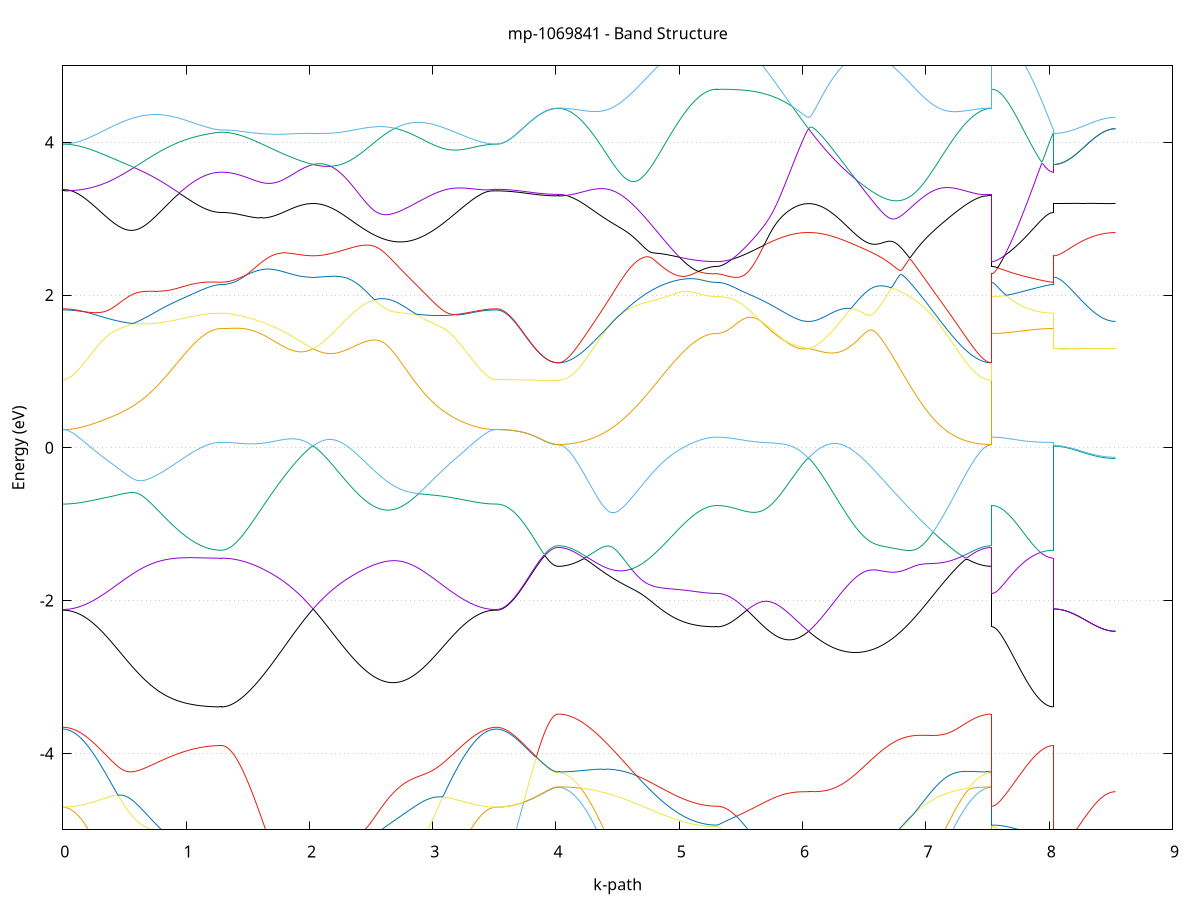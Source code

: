 set title 'mp-1069841 - Band Structure'
set xlabel 'k-path'
set ylabel 'Energy (eV)'
set grid y
set yrange [-5:5]
set terminal png size 800,600
set output 'mp-1069841_bands_gnuplot.png'
plot '-' using 1:2 with lines notitle, '-' using 1:2 with lines notitle, '-' using 1:2 with lines notitle, '-' using 1:2 with lines notitle, '-' using 1:2 with lines notitle, '-' using 1:2 with lines notitle, '-' using 1:2 with lines notitle, '-' using 1:2 with lines notitle, '-' using 1:2 with lines notitle, '-' using 1:2 with lines notitle, '-' using 1:2 with lines notitle, '-' using 1:2 with lines notitle, '-' using 1:2 with lines notitle, '-' using 1:2 with lines notitle, '-' using 1:2 with lines notitle, '-' using 1:2 with lines notitle, '-' using 1:2 with lines notitle, '-' using 1:2 with lines notitle, '-' using 1:2 with lines notitle, '-' using 1:2 with lines notitle, '-' using 1:2 with lines notitle, '-' using 1:2 with lines notitle, '-' using 1:2 with lines notitle, '-' using 1:2 with lines notitle, '-' using 1:2 with lines notitle, '-' using 1:2 with lines notitle, '-' using 1:2 with lines notitle, '-' using 1:2 with lines notitle, '-' using 1:2 with lines notitle, '-' using 1:2 with lines notitle, '-' using 1:2 with lines notitle, '-' using 1:2 with lines notitle
0.000000 -38.783714
0.009975 -38.783714
0.019949 -38.783614
0.029924 -38.783514
0.039898 -38.783414
0.049873 -38.783214
0.059847 -38.782914
0.069822 -38.782614
0.079796 -38.782314
0.089771 -38.782014
0.099746 -38.781514
0.109720 -38.781114
0.119695 -38.780614
0.129669 -38.780114
0.139644 -38.779514
0.149618 -38.778914
0.159593 -38.778314
0.169567 -38.777614
0.179542 -38.776914
0.189517 -38.776114
0.199491 -38.775314
0.209466 -38.774514
0.219440 -38.773614
0.229415 -38.772714
0.239389 -38.771814
0.249364 -38.770814
0.259338 -38.769914
0.269313 -38.768814
0.279287 -38.767814
0.289262 -38.766714
0.299237 -38.765714
0.309211 -38.764614
0.319186 -38.763514
0.329160 -38.762314
0.339135 -38.761214
0.349109 -38.760014
0.359084 -38.758914
0.369058 -38.757714
0.379033 -38.756614
0.389008 -38.755414
0.398982 -38.754314
0.408957 -38.753214
0.418931 -38.752214
0.428906 -38.751214
0.438880 -38.750314
0.448855 -38.749414
0.458829 -38.748614
0.468804 -38.748014
0.478779 -38.747514
0.488753 -38.747214
0.498728 -38.747114
0.508702 -38.747214
0.518677 -38.747714
0.528651 -38.748514
0.538626 -38.749714
0.548600 -38.751414
0.558575 -38.753514
0.568550 -38.756214
0.578524 -38.759314
0.588499 -38.762914
0.598473 -38.767014
0.608448 -38.771414
0.618422 -38.776214
0.628397 -38.781114
0.638371 -38.786314
0.648346 -38.791714
0.658321 -38.797114
0.668295 -38.802714
0.678270 -38.808314
0.688244 -38.814014
0.698219 -38.819714
0.708193 -38.825414
0.718168 -38.831214
0.728142 -38.836914
0.738117 -38.842714
0.748091 -38.848414
0.758066 -38.854114
0.768041 -38.859814
0.778015 -38.865414
0.787990 -38.871014
0.797964 -38.876514
0.807939 -38.882014
0.817913 -38.887514
0.827888 -38.892914
0.837863 -38.898214
0.847837 -38.903514
0.857812 -38.908714
0.867786 -38.913814
0.877761 -38.918914
0.887735 -38.923814
0.897710 -38.928714
0.907684 -38.933514
0.917659 -38.938214
0.927633 -38.942914
0.937608 -38.947414
0.947583 -38.951814
0.957557 -38.956214
0.967532 -38.960414
0.977506 -38.964514
0.987481 -38.968614
0.997455 -38.972514
1.007430 -38.976314
1.017404 -38.980014
1.027379 -38.983514
1.037354 -38.987014
1.047328 -38.990314
1.057303 -38.993514
1.067277 -38.996614
1.077252 -38.999614
1.087226 -39.002414
1.097201 -39.005114
1.107175 -39.007714
1.117150 -39.010214
1.127125 -39.012514
1.137099 -39.014714
1.147074 -39.016714
1.157048 -39.018614
1.167023 -39.020414
1.176997 -39.022014
1.186972 -39.023514
1.196946 -39.024914
1.206921 -39.026114
1.216896 -39.027214
1.226870 -39.028114
1.236845 -39.028914
1.246819 -39.029514
1.256794 -39.030014
1.266768 -39.030414
1.276743 -39.030614
1.286717 -39.030714
1.286717 -39.030714
1.296630 -39.030614
1.306542 -39.030614
1.316454 -39.030414
1.326366 -39.030214
1.336278 -39.029914
1.346191 -39.029614
1.356103 -39.029214
1.366015 -39.028714
1.375927 -39.028214
1.385839 -39.027614
1.395751 -39.027014
1.405664 -39.026314
1.415576 -39.025614
1.425488 -39.024814
1.435400 -39.023914
1.445312 -39.023014
1.455225 -39.022014
1.465137 -39.020914
1.475049 -39.019814
1.484961 -39.018714
1.494873 -39.017514
1.504785 -39.016214
1.514698 -39.014914
1.524610 -39.013514
1.534522 -39.012114
1.544434 -39.010614
1.554346 -39.009114
1.564259 -39.007514
1.574171 -39.005914
1.584083 -39.004214
1.593995 -39.002514
1.603907 -39.000714
1.613819 -38.998914
1.623732 -38.997014
1.633644 -38.995114
1.643556 -38.993214
1.653468 -38.991214
1.663380 -38.989114
1.673293 -38.987114
1.683205 -38.984914
1.693117 -38.982814
1.703029 -38.980614
1.712941 -38.978414
1.722854 -38.976214
1.732766 -38.973914
1.742678 -38.971614
1.752590 -38.969214
1.762502 -38.966914
1.772414 -38.964514
1.782327 -38.962114
1.792239 -38.959814
1.802151 -38.957314
1.812063 -38.954914
1.821975 -38.952514
1.831888 -38.950114
1.841800 -38.947714
1.851712 -38.945314
1.861624 -38.943014
1.871536 -38.940714
1.881448 -38.938414
1.891361 -38.936114
1.901273 -38.933914
1.911185 -38.931814
1.921097 -38.929814
1.931009 -38.927814
1.940922 -38.926014
1.950834 -38.924314
1.960746 -38.922714
1.970658 -38.921314
1.980570 -38.920114
1.990482 -38.919114
2.000395 -38.918314
2.010307 -38.917714
2.020219 -38.917314
2.030131 -38.917114
2.030131 -38.917114
2.040105 -38.917214
2.050078 -38.917614
2.060051 -38.918114
2.070025 -38.918814
2.079998 -38.919614
2.089972 -38.920514
2.099945 -38.921614
2.109918 -38.922714
2.119892 -38.923914
2.129865 -38.925114
2.139839 -38.926314
2.149812 -38.927614
2.159785 -38.928814
2.169759 -38.930014
2.179732 -38.931214
2.189706 -38.932314
2.199679 -38.933314
2.209652 -38.934314
2.219626 -38.935314
2.229599 -38.936114
2.239573 -38.936914
2.249546 -38.937614
2.259519 -38.938214
2.269493 -38.938714
2.279466 -38.939114
2.289440 -38.939414
2.299413 -38.939614
2.309386 -38.939614
2.319360 -38.939614
2.329333 -38.939514
2.339307 -38.939214
2.349280 -38.938814
2.359253 -38.938414
2.369227 -38.937714
2.379200 -38.937014
2.389174 -38.936214
2.399147 -38.935214
2.409120 -38.934114
2.419094 -38.932914
2.429067 -38.931514
2.439041 -38.930114
2.449014 -38.928514
2.458987 -38.926814
2.468961 -38.925014
2.478934 -38.923014
2.488908 -38.920914
2.498881 -38.918714
2.508855 -38.916414
2.518828 -38.914014
2.528801 -38.911514
2.538775 -38.908814
2.548748 -38.906014
2.558722 -38.903114
2.568695 -38.900214
2.578668 -38.897114
2.588642 -38.893814
2.598615 -38.890514
2.608589 -38.887114
2.618562 -38.883614
2.628535 -38.880014
2.638509 -38.876314
2.648482 -38.872514
2.658456 -38.868614
2.668429 -38.864714
2.678402 -38.860614
2.688376 -38.856514
2.698349 -38.852314
2.708323 -38.848114
2.718296 -38.843714
2.728269 -38.839414
2.738243 -38.834914
2.748216 -38.830514
2.758190 -38.826014
2.768163 -38.821414
2.778136 -38.816914
2.788110 -38.812314
2.798083 -38.807714
2.808057 -38.803114
2.818030 -38.798614
2.828003 -38.794114
2.837977 -38.789614
2.847950 -38.785214
2.857924 -38.780914
2.867897 -38.776714
2.877870 -38.772714
2.887844 -38.768814
2.897817 -38.765114
2.907791 -38.761714
2.917764 -38.758614
2.927737 -38.755814
2.937711 -38.753314
2.947684 -38.751214
2.957658 -38.749514
2.967631 -38.748114
2.977604 -38.747114
2.987578 -38.746414
2.997551 -38.746014
3.007525 -38.745914
3.017498 -38.746014
3.027471 -38.746314
3.037445 -38.746814
3.047418 -38.747414
3.057392 -38.748214
3.067365 -38.749014
3.077338 -38.749914
3.087312 -38.750914
3.097285 -38.752014
3.107259 -38.753114
3.117232 -38.754214
3.127205 -38.755314
3.137179 -38.756514
3.147152 -38.757614
3.157126 -38.758814
3.167099 -38.760014
3.177073 -38.761114
3.187046 -38.762314
3.197019 -38.763414
3.206993 -38.764514
3.216966 -38.765614
3.226940 -38.766714
3.236913 -38.767814
3.246886 -38.768814
3.256860 -38.769814
3.266833 -38.770814
3.276807 -38.771814
3.286780 -38.772714
3.296753 -38.773614
3.306727 -38.774514
3.316700 -38.775314
3.326674 -38.776114
3.336647 -38.776914
3.346620 -38.777614
3.356594 -38.778314
3.366567 -38.778914
3.376541 -38.779514
3.386514 -38.780114
3.396487 -38.780614
3.406461 -38.781114
3.416434 -38.781514
3.426408 -38.782014
3.436381 -38.782314
3.446354 -38.782614
3.456328 -38.782914
3.466301 -38.783214
3.476275 -38.783414
3.486248 -38.783514
3.496221 -38.783614
3.506195 -38.783714
3.516168 -38.783714
3.516168 -38.783714
3.526013 -38.783714
3.535858 -38.783714
3.545703 -38.783614
3.555548 -38.783514
3.565392 -38.783514
3.575237 -38.783314
3.585082 -38.783214
3.594927 -38.783114
3.604772 -38.782914
3.614617 -38.782714
3.624462 -38.782514
3.634306 -38.782314
3.644151 -38.782114
3.653996 -38.781814
3.663841 -38.781614
3.673686 -38.781314
3.683531 -38.781014
3.693376 -38.780714
3.703220 -38.780414
3.713065 -38.780114
3.722910 -38.779814
3.732755 -38.779514
3.742600 -38.779114
3.752445 -38.778814
3.762290 -38.778514
3.772134 -38.778114
3.781979 -38.777814
3.791824 -38.777514
3.801669 -38.777114
3.811514 -38.776814
3.821359 -38.776514
3.831204 -38.776114
3.841048 -38.775814
3.850893 -38.775514
3.860738 -38.775214
3.870583 -38.774914
3.880428 -38.774714
3.890273 -38.774414
3.900118 -38.774214
3.909962 -38.773914
3.919807 -38.773714
3.929652 -38.773514
3.939497 -38.773314
3.949342 -38.773214
3.959187 -38.773014
3.969031 -38.772914
3.978876 -38.772814
3.988721 -38.772714
3.998566 -38.772614
4.008411 -38.772614
4.018256 -38.772614
4.018256 -38.772614
4.028230 -38.772614
4.038205 -38.772514
4.048179 -38.772414
4.058154 -38.772314
4.068129 -38.772114
4.078103 -38.771914
4.088078 -38.771614
4.098052 -38.771314
4.108027 -38.771014
4.118001 -38.770614
4.127976 -38.770214
4.137950 -38.769814
4.147925 -38.769314
4.157900 -38.768814
4.167874 -38.768214
4.177849 -38.767614
4.187823 -38.767014
4.197798 -38.766314
4.207772 -38.765614
4.217747 -38.764914
4.227721 -38.764114
4.237696 -38.763314
4.247670 -38.762514
4.257645 -38.761614
4.267620 -38.760814
4.277594 -38.759914
4.287569 -38.758914
4.297543 -38.758014
4.307518 -38.757014
4.317492 -38.756114
4.327467 -38.755114
4.337441 -38.754114
4.347416 -38.753114
4.357391 -38.752114
4.367365 -38.751014
4.377340 -38.750014
4.387314 -38.749114
4.397289 -38.748114
4.407263 -38.747114
4.417238 -38.746214
4.427212 -38.745414
4.437187 -38.744514
4.447162 -38.743814
4.457136 -38.743114
4.467111 -38.742614
4.477085 -38.742114
4.487060 -38.741914
4.497034 -38.741714
4.507009 -38.741914
4.516983 -38.742214
4.526958 -38.742914
4.536933 -38.743814
4.546907 -38.745214
4.556882 -38.747014
4.566856 -38.749214
4.576831 -38.751814
4.586805 -38.754914
4.596780 -38.758414
4.606754 -38.762414
4.616729 -38.766614
4.626704 -38.771214
4.636678 -38.776114
4.646653 -38.781214
4.656627 -38.786414
4.666602 -38.791814
4.676576 -38.797214
4.686551 -38.802814
4.696525 -38.808414
4.706500 -38.814114
4.716475 -38.819714
4.726449 -38.825414
4.736424 -38.831214
4.746398 -38.836914
4.756373 -38.842614
4.766347 -38.848314
4.776322 -38.853914
4.786296 -38.859614
4.796271 -38.865214
4.806245 -38.870714
4.816220 -38.876214
4.826195 -38.881714
4.836169 -38.887114
4.846144 -38.892514
4.856118 -38.897814
4.866093 -38.903014
4.876067 -38.908214
4.886042 -38.913314
4.896016 -38.918314
4.905991 -38.923214
4.915966 -38.928114
4.925940 -38.932814
4.935915 -38.937514
4.945889 -38.942114
4.955864 -38.946614
4.965838 -38.951014
4.975813 -38.955314
4.985787 -38.959614
4.995762 -38.963714
5.005737 -38.967714
5.015711 -38.971514
5.025686 -38.975314
5.035660 -38.979014
5.045635 -38.982614
5.055609 -38.986014
5.065584 -38.989314
5.075558 -38.992514
5.085533 -38.995614
5.095508 -38.998514
5.105482 -39.001414
5.115457 -39.004114
5.125431 -39.006614
5.135406 -39.009114
5.145380 -39.011414
5.155355 -39.013514
5.165329 -39.015614
5.175304 -39.017514
5.185279 -39.019214
5.195253 -39.020914
5.205228 -39.022414
5.215202 -39.023714
5.225177 -39.024914
5.235151 -39.026014
5.245126 -39.026914
5.255100 -39.027714
5.265075 -39.028314
5.275049 -39.028814
5.285024 -39.029214
5.294999 -39.029414
5.304973 -39.029514
5.304973 -39.029514
5.314885 -39.029414
5.324798 -39.029314
5.334710 -39.029214
5.344622 -39.029014
5.354534 -39.028714
5.364446 -39.028414
5.374358 -39.028014
5.384271 -39.027514
5.394183 -39.027014
5.404095 -39.026414
5.414007 -39.025814
5.423919 -39.025114
5.433832 -39.024414
5.443744 -39.023514
5.453656 -39.022714
5.463568 -39.021714
5.473480 -39.020814
5.483392 -39.019714
5.493305 -39.018614
5.503217 -39.017514
5.513129 -39.016314
5.523041 -39.015014
5.532953 -39.013714
5.542866 -39.012314
5.552778 -39.010914
5.562690 -39.009414
5.572602 -39.007914
5.582514 -39.006314
5.592426 -39.004614
5.602339 -39.003014
5.612251 -39.001214
5.622163 -38.999514
5.632075 -38.997614
5.641987 -38.995814
5.651900 -38.993814
5.661812 -38.991914
5.671724 -38.989914
5.681636 -38.987814
5.691548 -38.985714
5.701461 -38.983614
5.711373 -38.981514
5.721285 -38.979314
5.731197 -38.977014
5.741109 -38.974814
5.751021 -38.972514
5.760934 -38.970214
5.770846 -38.967814
5.780758 -38.965514
5.790670 -38.963114
5.800582 -38.960714
5.810495 -38.958314
5.820407 -38.955814
5.830319 -38.953414
5.840231 -38.950914
5.850143 -38.948514
5.860055 -38.946114
5.869968 -38.943714
5.879880 -38.941314
5.889792 -38.938914
5.899704 -38.936614
5.909616 -38.934314
5.919529 -38.932014
5.929441 -38.929914
5.939353 -38.927814
5.949265 -38.925814
5.959177 -38.923914
5.969089 -38.922114
5.979002 -38.920514
5.988914 -38.919114
5.998826 -38.917814
6.008738 -38.916814
6.018650 -38.915914
6.028563 -38.915314
6.038475 -38.914814
6.048387 -38.914714
6.048387 -38.914714
6.058360 -38.914814
6.068334 -38.915214
6.078307 -38.915714
6.088281 -38.916414
6.098254 -38.917314
6.108227 -38.918314
6.118201 -38.919414
6.128174 -38.920514
6.138148 -38.921814
6.148121 -38.923014
6.158094 -38.924314
6.168068 -38.925614
6.178041 -38.926914
6.188015 -38.928114
6.197988 -38.929314
6.207961 -38.930514
6.217935 -38.931614
6.227908 -38.932614
6.237882 -38.933614
6.247855 -38.934514
6.257828 -38.935314
6.267802 -38.936014
6.277775 -38.936714
6.287749 -38.937214
6.297722 -38.937614
6.307695 -38.938014
6.317669 -38.938214
6.327642 -38.938314
6.337616 -38.938314
6.347589 -38.938214
6.357562 -38.938014
6.367536 -38.937614
6.377509 -38.937114
6.387483 -38.936614
6.397456 -38.935914
6.407429 -38.935014
6.417403 -38.934114
6.427376 -38.933014
6.437350 -38.931814
6.447323 -38.930514
6.457296 -38.929114
6.467270 -38.927514
6.477243 -38.925814
6.487217 -38.924014
6.497190 -38.922114
6.507163 -38.920114
6.517137 -38.917914
6.527110 -38.915614
6.537084 -38.913214
6.547057 -38.910714
6.557030 -38.908114
6.567004 -38.905314
6.576977 -38.902514
6.586951 -38.899514
6.596924 -38.896514
6.606897 -38.893314
6.616871 -38.890014
6.626844 -38.886614
6.636818 -38.883114
6.646791 -38.879614
6.656764 -38.875914
6.666738 -38.872114
6.676711 -38.868314
6.686685 -38.864414
6.696658 -38.860414
6.706632 -38.856314
6.716605 -38.852114
6.726578 -38.847914
6.736552 -38.843614
6.746525 -38.839314
6.756499 -38.834914
6.766472 -38.830414
6.776445 -38.826014
6.786419 -38.821414
6.796392 -38.816914
6.806366 -38.812414
6.816339 -38.807814
6.826312 -38.803214
6.836286 -38.798714
6.846259 -38.794214
6.856233 -38.789714
6.866206 -38.785314
6.876179 -38.781014
6.886153 -38.776714
6.896126 -38.772614
6.906100 -38.768614
6.916073 -38.764814
6.926046 -38.761214
6.936020 -38.757814
6.945993 -38.754714
6.955967 -38.751914
6.965940 -38.749414
6.975913 -38.747214
6.985887 -38.745314
6.995860 -38.743814
7.005834 -38.742614
7.015807 -38.741814
7.025780 -38.741214
7.035754 -38.740814
7.045727 -38.740714
7.055701 -38.740814
7.065674 -38.741114
7.075647 -38.741514
7.085621 -38.742114
7.095594 -38.742714
7.105568 -38.743414
7.115541 -38.744314
7.125514 -38.745114
7.135488 -38.746014
7.145461 -38.747014
7.155435 -38.747914
7.165408 -38.748914
7.175381 -38.749914
7.185355 -38.751014
7.195328 -38.752014
7.205302 -38.753014
7.215275 -38.754014
7.225248 -38.755014
7.235222 -38.756014
7.245195 -38.757014
7.255169 -38.758014
7.265142 -38.758914
7.275115 -38.759914
7.285089 -38.760814
7.295062 -38.761614
7.305036 -38.762514
7.315009 -38.763314
7.324982 -38.764114
7.334956 -38.764914
7.344929 -38.765614
7.354903 -38.766314
7.364876 -38.767014
7.374850 -38.767614
7.384823 -38.768214
7.394796 -38.768714
7.404770 -38.769314
7.414743 -38.769814
7.424717 -38.770214
7.434690 -38.770614
7.444663 -38.771014
7.454637 -38.771314
7.464610 -38.771614
7.474584 -38.771914
7.484557 -38.772114
7.494530 -38.772314
7.504504 -38.772414
7.514477 -38.772514
7.524451 -38.772614
7.534424 -38.772614
7.534424 -39.029514
7.544269 -39.029514
7.554114 -39.029514
7.563959 -39.029514
7.573803 -39.029514
7.583648 -39.029514
7.593493 -39.029514
7.603338 -39.029514
7.613183 -39.029514
7.623028 -39.029614
7.632873 -39.029614
7.642717 -39.029614
7.652562 -39.029714
7.662407 -39.029714
7.672252 -39.029714
7.682097 -39.029714
7.691942 -39.029814
7.701786 -39.029814
7.711631 -39.029814
7.721476 -39.029914
7.731321 -39.029914
7.741166 -39.029914
7.751011 -39.030014
7.760856 -39.030014
7.770700 -39.030014
7.780545 -39.030114
7.790390 -39.030114
7.800235 -39.030214
7.810080 -39.030214
7.819925 -39.030214
7.829770 -39.030314
7.839614 -39.030314
7.849459 -39.030314
7.859304 -39.030414
7.869149 -39.030414
7.878994 -39.030414
7.888839 -39.030514
7.898684 -39.030514
7.908528 -39.030514
7.918373 -39.030514
7.928218 -39.030614
7.938063 -39.030614
7.947908 -39.030614
7.957753 -39.030614
7.967598 -39.030614
7.977442 -39.030614
7.987287 -39.030614
7.997132 -39.030714
8.006977 -39.030714
8.016822 -39.030714
8.026667 -39.030714
8.036512 -39.030714
8.036512 -38.917114
8.046356 -38.917114
8.056201 -38.917114
8.066046 -38.917114
8.075891 -38.917114
8.085736 -38.917114
8.095581 -38.917014
8.105425 -38.917014
8.115270 -38.917014
8.125115 -38.916914
8.134960 -38.916914
8.144805 -38.916914
8.154650 -38.916814
8.164495 -38.916814
8.174339 -38.916714
8.184184 -38.916614
8.194029 -38.916614
8.203874 -38.916514
8.213719 -38.916514
8.223564 -38.916414
8.233409 -38.916314
8.243253 -38.916214
8.253098 -38.916214
8.262943 -38.916114
8.272788 -38.916014
8.282633 -38.915914
8.292478 -38.915914
8.302323 -38.915814
8.312167 -38.915714
8.322012 -38.915614
8.331857 -38.915614
8.341702 -38.915514
8.351547 -38.915414
8.361392 -38.915414
8.371237 -38.915314
8.381081 -38.915214
8.390926 -38.915214
8.400771 -38.915114
8.410616 -38.915014
8.420461 -38.915014
8.430306 -38.914914
8.440151 -38.914914
8.449995 -38.914914
8.459840 -38.914814
8.469685 -38.914814
8.479530 -38.914714
8.489375 -38.914714
8.499220 -38.914714
8.509065 -38.914714
8.518909 -38.914714
8.528754 -38.914714
8.538599 -38.914714
e
0.000000 -38.535114
0.009975 -38.535114
0.019949 -38.535214
0.029924 -38.535414
0.039898 -38.535614
0.049873 -38.535814
0.059847 -38.536214
0.069822 -38.536714
0.079796 -38.537214
0.089771 -38.537914
0.099746 -38.538814
0.109720 -38.539814
0.119695 -38.541014
0.129669 -38.542414
0.139644 -38.544014
0.149618 -38.545714
0.159593 -38.547714
0.169567 -38.549814
0.179542 -38.552114
0.189517 -38.554614
0.199491 -38.557214
0.209466 -38.560014
0.219440 -38.562914
0.229415 -38.566014
0.239389 -38.569214
0.249364 -38.572514
0.259338 -38.576014
0.269313 -38.579614
0.279287 -38.583414
0.289262 -38.587214
0.299237 -38.591214
0.309211 -38.595314
0.319186 -38.599514
0.329160 -38.603814
0.339135 -38.608214
0.349109 -38.612714
0.359084 -38.617314
0.369058 -38.622014
0.379033 -38.626814
0.389008 -38.631714
0.398982 -38.636614
0.408957 -38.641614
0.418931 -38.646714
0.428906 -38.651814
0.438880 -38.657014
0.448855 -38.662314
0.458829 -38.667514
0.468804 -38.672814
0.478779 -38.678214
0.488753 -38.683514
0.498728 -38.688914
0.508702 -38.694214
0.518677 -38.699514
0.528651 -38.704814
0.538626 -38.710014
0.548600 -38.715114
0.558575 -38.720214
0.568550 -38.725114
0.578524 -38.730014
0.588499 -38.734914
0.598473 -38.739714
0.608448 -38.744514
0.618422 -38.749314
0.628397 -38.754214
0.638371 -38.759114
0.648346 -38.764014
0.658321 -38.769014
0.668295 -38.774114
0.678270 -38.779214
0.688244 -38.784314
0.698219 -38.789414
0.708193 -38.794614
0.718168 -38.799814
0.728142 -38.805014
0.738117 -38.810214
0.748091 -38.815314
0.758066 -38.820514
0.768041 -38.825614
0.778015 -38.830714
0.787990 -38.835814
0.797964 -38.840814
0.807939 -38.845814
0.817913 -38.850814
0.827888 -38.855714
0.837863 -38.860614
0.847837 -38.865414
0.857812 -38.870114
0.867786 -38.874814
0.877761 -38.879414
0.887735 -38.884014
0.897710 -38.888414
0.907684 -38.892814
0.917659 -38.897214
0.927633 -38.901414
0.937608 -38.905514
0.947583 -38.909614
0.957557 -38.913614
0.967532 -38.917514
0.977506 -38.921314
0.987481 -38.924914
0.997455 -38.928514
1.007430 -38.932014
1.017404 -38.935414
1.027379 -38.938714
1.037354 -38.941814
1.047328 -38.944914
1.057303 -38.947914
1.067277 -38.950714
1.077252 -38.953414
1.087226 -38.956014
1.097201 -38.958514
1.107175 -38.960914
1.117150 -38.963114
1.127125 -38.965314
1.137099 -38.967314
1.147074 -38.969214
1.157048 -38.970914
1.167023 -38.972614
1.176997 -38.974114
1.186972 -38.975414
1.196946 -38.976714
1.206921 -38.977814
1.216896 -38.978814
1.226870 -38.979614
1.236845 -38.980314
1.246819 -38.980914
1.256794 -38.981414
1.266768 -38.981714
1.276743 -38.981914
1.286717 -38.982014
1.286717 -38.982014
1.296630 -38.982014
1.306542 -38.981914
1.316454 -38.981714
1.326366 -38.981514
1.336278 -38.981214
1.346191 -38.980914
1.356103 -38.980514
1.366015 -38.980114
1.375927 -38.979514
1.385839 -38.979014
1.395751 -38.978314
1.405664 -38.977714
1.415576 -38.976914
1.425488 -38.976114
1.435400 -38.975214
1.445312 -38.974314
1.455225 -38.973314
1.465137 -38.972314
1.475049 -38.971114
1.484961 -38.970014
1.494873 -38.968814
1.504785 -38.967514
1.514698 -38.966214
1.524610 -38.964814
1.534522 -38.963314
1.544434 -38.961814
1.554346 -38.960314
1.564259 -38.958714
1.574171 -38.957014
1.584083 -38.955314
1.593995 -38.953514
1.603907 -38.951714
1.613819 -38.949914
1.623732 -38.947914
1.633644 -38.946014
1.643556 -38.944014
1.653468 -38.941914
1.663380 -38.939814
1.673293 -38.937614
1.683205 -38.935414
1.693117 -38.933214
1.703029 -38.930914
1.712941 -38.928514
1.722854 -38.926214
1.732766 -38.923714
1.742678 -38.921314
1.752590 -38.918714
1.762502 -38.916214
1.772414 -38.913614
1.782327 -38.911014
1.792239 -38.908314
1.802151 -38.905614
1.812063 -38.902814
1.821975 -38.900114
1.831888 -38.897314
1.841800 -38.894414
1.851712 -38.891514
1.861624 -38.888614
1.871536 -38.885714
1.881448 -38.882714
1.891361 -38.879714
1.901273 -38.876714
1.911185 -38.873614
1.921097 -38.870514
1.931009 -38.867514
1.940922 -38.864314
1.950834 -38.861214
1.960746 -38.858114
1.970658 -38.854914
1.980570 -38.851814
1.990482 -38.848714
2.000395 -38.845614
2.010307 -38.842714
2.020219 -38.840314
2.030131 -38.838914
2.030131 -38.838914
2.040105 -38.840214
2.050078 -38.842714
2.060051 -38.845614
2.070025 -38.848614
2.079998 -38.851614
2.089972 -38.854714
2.099945 -38.857614
2.109918 -38.860514
2.119892 -38.863314
2.129865 -38.866014
2.139839 -38.868714
2.149812 -38.871214
2.159785 -38.873714
2.169759 -38.876014
2.179732 -38.878214
2.189706 -38.880414
2.199679 -38.882414
2.209652 -38.884314
2.219626 -38.886114
2.229599 -38.887814
2.239573 -38.889414
2.249546 -38.890914
2.259519 -38.892214
2.269493 -38.893414
2.279466 -38.894514
2.289440 -38.895514
2.299413 -38.896314
2.309386 -38.897114
2.319360 -38.897714
2.329333 -38.898114
2.339307 -38.898514
2.349280 -38.898714
2.359253 -38.898814
2.369227 -38.898814
2.379200 -38.898614
2.389174 -38.898314
2.399147 -38.897914
2.409120 -38.897414
2.419094 -38.896714
2.429067 -38.895914
2.439041 -38.895014
2.449014 -38.893914
2.458987 -38.892714
2.468961 -38.891414
2.478934 -38.890014
2.488908 -38.888414
2.498881 -38.886814
2.508855 -38.884914
2.518828 -38.883014
2.528801 -38.881014
2.538775 -38.878814
2.548748 -38.876514
2.558722 -38.874114
2.568695 -38.871614
2.578668 -38.868914
2.588642 -38.866214
2.598615 -38.863314
2.608589 -38.860414
2.618562 -38.857314
2.628535 -38.854114
2.638509 -38.850814
2.648482 -38.847414
2.658456 -38.844014
2.668429 -38.840414
2.678402 -38.836714
2.688376 -38.832914
2.698349 -38.829114
2.708323 -38.825214
2.718296 -38.821114
2.728269 -38.817014
2.738243 -38.812914
2.748216 -38.808614
2.758190 -38.804314
2.768163 -38.799914
2.778136 -38.795514
2.788110 -38.790914
2.798083 -38.786314
2.808057 -38.781714
2.818030 -38.777014
2.828003 -38.772314
2.837977 -38.767514
2.847950 -38.762714
2.857924 -38.757814
2.867897 -38.752914
2.877870 -38.748014
2.887844 -38.743014
2.897817 -38.738014
2.907791 -38.733014
2.917764 -38.728014
2.927737 -38.722914
2.937711 -38.717914
2.947684 -38.712814
2.957658 -38.707814
2.967631 -38.702714
2.977604 -38.697714
2.987578 -38.692614
2.997551 -38.687614
3.007525 -38.682614
3.017498 -38.677614
3.027471 -38.672614
3.037445 -38.667714
3.047418 -38.662814
3.057392 -38.657914
3.067365 -38.653114
3.077338 -38.648314
3.087312 -38.643614
3.097285 -38.638914
3.107259 -38.634314
3.117232 -38.629714
3.127205 -38.625214
3.137179 -38.620714
3.147152 -38.616314
3.157126 -38.612014
3.167099 -38.607814
3.177073 -38.603614
3.187046 -38.599614
3.197019 -38.595614
3.206993 -38.591714
3.216966 -38.587914
3.226940 -38.584214
3.236913 -38.580614
3.246886 -38.577114
3.256860 -38.573814
3.266833 -38.570514
3.276807 -38.567414
3.286780 -38.564414
3.296753 -38.561514
3.306727 -38.558714
3.316700 -38.556114
3.326674 -38.553614
3.336647 -38.551314
3.346620 -38.549114
3.356594 -38.547114
3.366567 -38.545214
3.376541 -38.543614
3.386514 -38.542114
3.396487 -38.540814
3.406461 -38.539614
3.416434 -38.538614
3.426408 -38.537814
3.436381 -38.537114
3.446354 -38.536614
3.456328 -38.536214
3.466301 -38.535814
3.476275 -38.535514
3.486248 -38.535314
3.496221 -38.535214
3.506195 -38.535114
3.516168 -38.535114
3.516168 -38.535114
3.526013 -38.535114
3.535858 -38.535114
3.545703 -38.535214
3.555548 -38.535314
3.565392 -38.535414
3.575237 -38.535514
3.585082 -38.535614
3.594927 -38.535814
3.604772 -38.535914
3.614617 -38.536114
3.624462 -38.536314
3.634306 -38.536614
3.644151 -38.536814
3.653996 -38.537114
3.663841 -38.537314
3.673686 -38.537614
3.683531 -38.537914
3.693376 -38.538214
3.703220 -38.538514
3.713065 -38.538914
3.722910 -38.539214
3.732755 -38.539514
3.742600 -38.539914
3.752445 -38.540214
3.762290 -38.540614
3.772134 -38.541014
3.781979 -38.541314
3.791824 -38.541714
3.801669 -38.542014
3.811514 -38.542414
3.821359 -38.542714
3.831204 -38.543114
3.841048 -38.543414
3.850893 -38.543714
3.860738 -38.544014
3.870583 -38.544314
3.880428 -38.544614
3.890273 -38.544914
3.900118 -38.545114
3.909962 -38.545414
3.919807 -38.545614
3.929652 -38.545814
3.939497 -38.546014
3.949342 -38.546214
3.959187 -38.546314
3.969031 -38.546414
3.978876 -38.546514
3.988721 -38.546614
3.998566 -38.546614
4.008411 -38.546714
4.018256 -38.546714
4.018256 -38.546714
4.028230 -38.546714
4.038205 -38.546714
4.048179 -38.546814
4.058154 -38.546914
4.068129 -38.547114
4.078103 -38.547314
4.088078 -38.547514
4.098052 -38.547914
4.108027 -38.548214
4.118001 -38.548714
4.127976 -38.549314
4.137950 -38.550014
4.147925 -38.550814
4.157900 -38.551814
4.167874 -38.553014
4.177849 -38.554414
4.187823 -38.556014
4.197798 -38.557714
4.207772 -38.559714
4.217747 -38.561914
4.227721 -38.564314
4.237696 -38.566914
4.247670 -38.569614
4.257645 -38.572614
4.267620 -38.575714
4.277594 -38.579014
4.287569 -38.582414
4.297543 -38.586014
4.307518 -38.589714
4.317492 -38.593514
4.327467 -38.597514
4.337441 -38.601514
4.347416 -38.605814
4.357391 -38.610114
4.367365 -38.614514
4.377340 -38.619014
4.387314 -38.623614
4.397289 -38.628314
4.407263 -38.633114
4.417238 -38.638014
4.427212 -38.642914
4.437187 -38.647914
4.447162 -38.653014
4.457136 -38.658114
4.467111 -38.663314
4.477085 -38.668514
4.487060 -38.673814
4.497034 -38.679114
4.507009 -38.684314
4.516983 -38.689614
4.526958 -38.694914
4.536933 -38.700214
4.546907 -38.705514
4.556882 -38.710714
4.566856 -38.715814
4.576831 -38.720914
4.586805 -38.725914
4.596780 -38.730914
4.606754 -38.735914
4.616729 -38.740814
4.626704 -38.745814
4.636678 -38.750714
4.646653 -38.755714
4.656627 -38.760714
4.666602 -38.765814
4.676576 -38.770914
4.686551 -38.776014
4.696525 -38.781214
4.706500 -38.786414
4.716475 -38.791614
4.726449 -38.796814
4.736424 -38.802014
4.746398 -38.807214
4.756373 -38.812414
4.766347 -38.817614
4.776322 -38.822814
4.786296 -38.827914
4.796271 -38.833014
4.806245 -38.838114
4.816220 -38.843214
4.826195 -38.848214
4.836169 -38.853214
4.846144 -38.858114
4.856118 -38.863014
4.866093 -38.867814
4.876067 -38.872514
4.886042 -38.877214
4.896016 -38.881814
4.905991 -38.886414
4.915966 -38.890814
4.925940 -38.895314
4.935915 -38.899614
4.945889 -38.903814
4.955864 -38.908014
4.965838 -38.912014
4.975813 -38.916014
4.985787 -38.919914
4.995762 -38.923714
5.005737 -38.927414
5.015711 -38.931014
5.025686 -38.934514
5.035660 -38.937914
5.045635 -38.941214
5.055609 -38.944414
5.065584 -38.947514
5.075558 -38.950414
5.085533 -38.953314
5.095508 -38.956014
5.105482 -38.958614
5.115457 -38.961114
5.125431 -38.963514
5.135406 -38.965714
5.145380 -38.967914
5.155355 -38.969914
5.165329 -38.971814
5.175304 -38.973514
5.185279 -38.975214
5.195253 -38.976714
5.205228 -38.978114
5.215202 -38.979314
5.225177 -38.980414
5.235151 -38.981414
5.245126 -38.982314
5.255100 -38.983014
5.265075 -38.983614
5.275049 -38.984114
5.285024 -38.984414
5.294999 -38.984614
5.304973 -38.984714
5.304973 -38.984714
5.314885 -38.984614
5.324798 -38.984514
5.334710 -38.984414
5.344622 -38.984214
5.354534 -38.983914
5.364446 -38.983614
5.374358 -38.983214
5.384271 -38.982714
5.394183 -38.982214
5.404095 -38.981614
5.414007 -38.981014
5.423919 -38.980314
5.433832 -38.979514
5.443744 -38.978714
5.453656 -38.977814
5.463568 -38.976914
5.473480 -38.975914
5.483392 -38.974814
5.493305 -38.973714
5.503217 -38.972514
5.513129 -38.971314
5.523041 -38.970014
5.532953 -38.968714
5.542866 -38.967314
5.552778 -38.965814
5.562690 -38.964314
5.572602 -38.962814
5.582514 -38.961214
5.592426 -38.959514
5.602339 -38.957814
5.612251 -38.956014
5.622163 -38.954214
5.632075 -38.952314
5.641987 -38.950414
5.651900 -38.948414
5.661812 -38.946414
5.671724 -38.944314
5.681636 -38.942214
5.691548 -38.940014
5.701461 -38.937814
5.711373 -38.935514
5.721285 -38.933214
5.731197 -38.930814
5.741109 -38.928414
5.751021 -38.926014
5.760934 -38.923514
5.770846 -38.921014
5.780758 -38.918414
5.790670 -38.915814
5.800582 -38.913214
5.810495 -38.910514
5.820407 -38.907814
5.830319 -38.905014
5.840231 -38.902214
5.850143 -38.899414
5.860055 -38.896514
5.869968 -38.893614
5.879880 -38.890714
5.889792 -38.887714
5.899704 -38.884714
5.909616 -38.881714
5.919529 -38.878714
5.929441 -38.875614
5.939353 -38.872514
5.949265 -38.869414
5.959177 -38.866314
5.969089 -38.863214
5.979002 -38.860014
5.988914 -38.856914
5.998826 -38.853814
6.008738 -38.850714
6.018650 -38.847714
6.028563 -38.844914
6.038475 -38.842614
6.048387 -38.841414
6.048387 -38.841414
6.058360 -38.842514
6.068334 -38.844814
6.078307 -38.847614
6.088281 -38.850614
6.098254 -38.853614
6.108227 -38.856614
6.118201 -38.859514
6.128174 -38.862414
6.138148 -38.865214
6.148121 -38.867914
6.158094 -38.870614
6.168068 -38.873114
6.178041 -38.875514
6.188015 -38.877914
6.197988 -38.880114
6.207961 -38.882314
6.217935 -38.884314
6.227908 -38.886214
6.237882 -38.888014
6.247855 -38.889714
6.257828 -38.891314
6.267802 -38.892814
6.277775 -38.894114
6.287749 -38.895414
6.297722 -38.896514
6.307695 -38.897514
6.317669 -38.898314
6.327642 -38.899014
6.337616 -38.899714
6.347589 -38.900114
6.357562 -38.900514
6.367536 -38.900714
6.377509 -38.900814
6.387483 -38.900814
6.397456 -38.900714
6.407429 -38.900414
6.417403 -38.900014
6.427376 -38.899414
6.437350 -38.898714
6.447323 -38.897914
6.457296 -38.897014
6.467270 -38.896014
6.477243 -38.894814
6.487217 -38.893514
6.497190 -38.892114
6.507163 -38.890514
6.517137 -38.888814
6.527110 -38.887014
6.537084 -38.885114
6.547057 -38.883014
6.557030 -38.880914
6.567004 -38.878614
6.576977 -38.876214
6.586951 -38.873714
6.596924 -38.871014
6.606897 -38.868214
6.616871 -38.865414
6.626844 -38.862414
6.636818 -38.859314
6.646791 -38.856214
6.656764 -38.852914
6.666738 -38.849514
6.676711 -38.846014
6.686685 -38.842414
6.696658 -38.838714
6.706632 -38.835014
6.716605 -38.831114
6.726578 -38.827214
6.736552 -38.823214
6.746525 -38.819114
6.756499 -38.814914
6.766472 -38.810614
6.776445 -38.806314
6.786419 -38.801914
6.796392 -38.797514
6.806366 -38.792914
6.816339 -38.788314
6.826312 -38.783714
6.836286 -38.779014
6.846259 -38.774214
6.856233 -38.769514
6.866206 -38.764614
6.876179 -38.759814
6.886153 -38.754914
6.896126 -38.749914
6.906100 -38.745014
6.916073 -38.740014
6.926046 -38.735014
6.936020 -38.729914
6.945993 -38.724914
6.955967 -38.719814
6.965940 -38.714814
6.975913 -38.709714
6.985887 -38.704714
6.995860 -38.699714
7.005834 -38.694614
7.015807 -38.689614
7.025780 -38.684614
7.035754 -38.679614
7.045727 -38.674614
7.055701 -38.669714
7.065674 -38.664814
7.075647 -38.660014
7.085621 -38.655114
7.095594 -38.650414
7.105568 -38.645714
7.115541 -38.641014
7.125514 -38.636414
7.135488 -38.631814
7.145461 -38.627414
7.155435 -38.623014
7.165408 -38.618614
7.175381 -38.614414
7.185355 -38.610214
7.195328 -38.606114
7.205302 -38.602114
7.215275 -38.598214
7.225248 -38.594414
7.235222 -38.590714
7.245195 -38.587214
7.255169 -38.583714
7.265142 -38.580414
7.275115 -38.577214
7.285089 -38.574114
7.295062 -38.571214
7.305036 -38.568414
7.315009 -38.565814
7.324982 -38.563414
7.334956 -38.561114
7.344929 -38.559114
7.354903 -38.557214
7.364876 -38.555514
7.374850 -38.554014
7.384823 -38.552814
7.394796 -38.551614
7.404770 -38.550714
7.414743 -38.549914
7.424717 -38.549214
7.434690 -38.548614
7.444663 -38.548214
7.454637 -38.547814
7.464610 -38.547514
7.474584 -38.547214
7.484557 -38.547114
7.494530 -38.546914
7.504504 -38.546814
7.514477 -38.546714
7.524451 -38.546714
7.534424 -38.546714
7.534424 -38.984714
7.544269 -38.984714
7.554114 -38.984714
7.563959 -38.984614
7.573803 -38.984614
7.583648 -38.984614
7.593493 -38.984614
7.603338 -38.984514
7.613183 -38.984514
7.623028 -38.984514
7.632873 -38.984414
7.642717 -38.984414
7.652562 -38.984314
7.662407 -38.984314
7.672252 -38.984214
7.682097 -38.984114
7.691942 -38.984014
7.701786 -38.984014
7.711631 -38.983914
7.721476 -38.983814
7.731321 -38.983714
7.741166 -38.983714
7.751011 -38.983614
7.760856 -38.983514
7.770700 -38.983414
7.780545 -38.983314
7.790390 -38.983314
7.800235 -38.983214
7.810080 -38.983114
7.819925 -38.983014
7.829770 -38.982914
7.839614 -38.982914
7.849459 -38.982814
7.859304 -38.982714
7.869149 -38.982714
7.878994 -38.982614
7.888839 -38.982514
7.898684 -38.982514
7.908528 -38.982414
7.918373 -38.982314
7.928218 -38.982314
7.938063 -38.982214
7.947908 -38.982214
7.957753 -38.982114
7.967598 -38.982114
7.977442 -38.982114
7.987287 -38.982014
7.997132 -38.982014
8.006977 -38.982014
8.016822 -38.982014
8.026667 -38.982014
8.036512 -38.982014
8.036512 -38.838914
8.046356 -38.838914
8.056201 -38.839014
8.066046 -38.839014
8.075891 -38.839014
8.085736 -38.839014
8.095581 -38.839114
8.105425 -38.839114
8.115270 -38.839114
8.125115 -38.839114
8.134960 -38.839214
8.144805 -38.839214
8.154650 -38.839314
8.164495 -38.839314
8.174339 -38.839414
8.184184 -38.839414
8.194029 -38.839514
8.203874 -38.839614
8.213719 -38.839614
8.223564 -38.839714
8.233409 -38.839814
8.243253 -38.839814
8.253098 -38.839914
8.262943 -38.840014
8.272788 -38.840114
8.282633 -38.840114
8.292478 -38.840214
8.302323 -38.840314
8.312167 -38.840314
8.322012 -38.840414
8.331857 -38.840514
8.341702 -38.840614
8.351547 -38.840614
8.361392 -38.840714
8.371237 -38.840814
8.381081 -38.840814
8.390926 -38.840914
8.400771 -38.841014
8.410616 -38.841014
8.420461 -38.841114
8.430306 -38.841114
8.440151 -38.841214
8.449995 -38.841214
8.459840 -38.841214
8.469685 -38.841314
8.479530 -38.841314
8.489375 -38.841314
8.499220 -38.841314
8.509065 -38.841414
8.518909 -38.841414
8.528754 -38.841414
8.538599 -38.841414
e
0.000000 -38.519814
0.009975 -38.519814
0.019949 -38.519914
0.029924 -38.520114
0.039898 -38.520414
0.049873 -38.520714
0.059847 -38.521114
0.069822 -38.521614
0.079796 -38.522014
0.089771 -38.522514
0.099746 -38.522914
0.109720 -38.523314
0.119695 -38.523714
0.129669 -38.524114
0.139644 -38.524414
0.149618 -38.524714
0.159593 -38.525214
0.169567 -38.526314
0.179542 -38.528214
0.189517 -38.530614
0.199491 -38.533114
0.209466 -38.535914
0.219440 -38.538714
0.229415 -38.541714
0.239389 -38.544914
0.249364 -38.548114
0.259338 -38.551414
0.269313 -38.554914
0.279287 -38.558414
0.289262 -38.562114
0.299237 -38.565814
0.309211 -38.569714
0.319186 -38.573614
0.329160 -38.577614
0.339135 -38.581614
0.349109 -38.585814
0.359084 -38.590014
0.369058 -38.594214
0.379033 -38.598514
0.389008 -38.602914
0.398982 -38.607314
0.408957 -38.611714
0.418931 -38.616214
0.428906 -38.620614
0.438880 -38.625114
0.448855 -38.629514
0.458829 -38.633914
0.468804 -38.638214
0.478779 -38.642514
0.488753 -38.646614
0.498728 -38.650614
0.508702 -38.654414
0.518677 -38.658014
0.528651 -38.661414
0.538626 -38.664514
0.548600 -38.667214
0.558575 -38.669614
0.568550 -38.671614
0.578524 -38.673114
0.588499 -38.674314
0.598473 -38.675114
0.608448 -38.675614
0.618422 -38.675714
0.628397 -38.675514
0.638371 -38.675114
0.648346 -38.674414
0.658321 -38.673614
0.668295 -38.672614
0.678270 -38.671414
0.688244 -38.670214
0.698219 -38.668814
0.708193 -38.667314
0.718168 -38.665814
0.728142 -38.664114
0.738117 -38.662514
0.748091 -38.660814
0.758066 -38.659014
0.768041 -38.657214
0.778015 -38.655414
0.787990 -38.653514
0.797964 -38.651614
0.807939 -38.649714
0.817913 -38.647814
0.827888 -38.645914
0.837863 -38.644014
0.847837 -38.642114
0.857812 -38.640214
0.867786 -38.638314
0.877761 -38.636414
0.887735 -38.634414
0.897710 -38.632514
0.907684 -38.630714
0.917659 -38.628814
0.927633 -38.626914
0.937608 -38.625114
0.947583 -38.623214
0.957557 -38.622814
0.967532 -38.623914
0.977506 -38.624914
0.987481 -38.625814
0.997455 -38.626814
1.007430 -38.627714
1.017404 -38.628614
1.027379 -38.629514
1.037354 -38.630314
1.047328 -38.631114
1.057303 -38.631914
1.067277 -38.632614
1.077252 -38.633314
1.087226 -38.634014
1.097201 -38.634714
1.107175 -38.635314
1.117150 -38.635914
1.127125 -38.636414
1.137099 -38.637014
1.147074 -38.637514
1.157048 -38.637914
1.167023 -38.638314
1.176997 -38.638714
1.186972 -38.639114
1.196946 -38.639414
1.206921 -38.639714
1.216896 -38.640014
1.226870 -38.640214
1.236845 -38.640414
1.246819 -38.640614
1.256794 -38.640714
1.266768 -38.640814
1.276743 -38.640814
1.286717 -38.640814
1.286717 -38.640814
1.296630 -38.640914
1.306542 -38.641114
1.316454 -38.641414
1.326366 -38.641914
1.336278 -38.642414
1.346191 -38.643114
1.356103 -38.643914
1.366015 -38.644914
1.375927 -38.645914
1.385839 -38.647114
1.395751 -38.648414
1.405664 -38.649814
1.415576 -38.651314
1.425488 -38.653014
1.435400 -38.654814
1.445312 -38.656614
1.455225 -38.658614
1.465137 -38.660714
1.475049 -38.662914
1.484961 -38.665214
1.494873 -38.667614
1.504785 -38.670114
1.514698 -38.672614
1.524610 -38.675314
1.534522 -38.678114
1.544434 -38.680914
1.554346 -38.683814
1.564259 -38.686814
1.574171 -38.689914
1.584083 -38.693014
1.593995 -38.696314
1.603907 -38.699514
1.613819 -38.702914
1.623732 -38.706314
1.633644 -38.709714
1.643556 -38.713214
1.653468 -38.716814
1.663380 -38.720414
1.673293 -38.724114
1.683205 -38.727714
1.693117 -38.731514
1.703029 -38.735214
1.712941 -38.739014
1.722854 -38.742714
1.732766 -38.746514
1.742678 -38.750414
1.752590 -38.754214
1.762502 -38.758014
1.772414 -38.761814
1.782327 -38.765614
1.792239 -38.769314
1.802151 -38.773114
1.812063 -38.776814
1.821975 -38.780514
1.831888 -38.784114
1.841800 -38.787714
1.851712 -38.791214
1.861624 -38.794714
1.871536 -38.798014
1.881448 -38.801314
1.891361 -38.804514
1.901273 -38.807514
1.911185 -38.810414
1.921097 -38.813214
1.931009 -38.815814
1.940922 -38.818214
1.950834 -38.820514
1.960746 -38.822514
1.970658 -38.824214
1.980570 -38.825714
1.990482 -38.827014
2.000395 -38.827914
2.010307 -38.828614
2.020219 -38.829014
2.030131 -38.829014
2.030131 -38.829014
2.040105 -38.828514
2.050078 -38.827814
2.060051 -38.826914
2.070025 -38.825714
2.079998 -38.824214
2.089972 -38.822514
2.099945 -38.820714
2.109918 -38.818614
2.119892 -38.816414
2.129865 -38.814014
2.139839 -38.811614
2.149812 -38.809014
2.159785 -38.806314
2.169759 -38.803514
2.179732 -38.800614
2.189706 -38.797714
2.199679 -38.794714
2.209652 -38.791714
2.219626 -38.788614
2.229599 -38.785514
2.239573 -38.782314
2.249546 -38.779114
2.259519 -38.775914
2.269493 -38.772714
2.279466 -38.769414
2.289440 -38.766214
2.299413 -38.762914
2.309386 -38.759614
2.319360 -38.756314
2.329333 -38.753014
2.339307 -38.749714
2.349280 -38.746414
2.359253 -38.743114
2.369227 -38.739814
2.379200 -38.736514
2.389174 -38.733214
2.399147 -38.730014
2.409120 -38.726714
2.419094 -38.723514
2.429067 -38.720314
2.439041 -38.717114
2.449014 -38.714014
2.458987 -38.710814
2.468961 -38.707714
2.478934 -38.704614
2.488908 -38.701614
2.498881 -38.698614
2.508855 -38.695614
2.518828 -38.692714
2.528801 -38.689914
2.538775 -38.687114
2.548748 -38.684314
2.558722 -38.681714
2.568695 -38.679114
2.578668 -38.676614
2.588642 -38.674314
2.598615 -38.672014
2.608589 -38.669914
2.618562 -38.668014
2.628535 -38.666214
2.638509 -38.664714
2.648482 -38.663414
2.658456 -38.662414
2.668429 -38.661714
2.678402 -38.661214
2.688376 -38.661014
2.698349 -38.661114
2.708323 -38.661414
2.718296 -38.662014
2.728269 -38.662714
2.738243 -38.663514
2.748216 -38.664514
2.758190 -38.665614
2.768163 -38.666814
2.778136 -38.668014
2.788110 -38.669214
2.798083 -38.670414
2.808057 -38.671614
2.818030 -38.672814
2.828003 -38.674014
2.837977 -38.675014
2.847950 -38.676014
2.857924 -38.676914
2.867897 -38.677614
2.877870 -38.678114
2.887844 -38.678514
2.897817 -38.678614
2.907791 -38.678514
2.917764 -38.678114
2.927737 -38.677414
2.937711 -38.676314
2.947684 -38.674814
2.957658 -38.672914
2.967631 -38.670714
2.977604 -38.668114
2.987578 -38.665214
2.997551 -38.661914
3.007525 -38.658414
3.017498 -38.654714
3.027471 -38.650814
3.037445 -38.646814
3.047418 -38.642614
3.057392 -38.638314
3.067365 -38.633914
3.077338 -38.629514
3.087312 -38.625014
3.097285 -38.620614
3.107259 -38.616114
3.117232 -38.611614
3.127205 -38.607114
3.137179 -38.602714
3.147152 -38.598314
3.157126 -38.594014
3.167099 -38.589714
3.177073 -38.585414
3.187046 -38.581214
3.197019 -38.577114
3.206993 -38.573114
3.216966 -38.569214
3.226940 -38.565314
3.236913 -38.561614
3.246886 -38.558014
3.256860 -38.554414
3.266833 -38.551014
3.276807 -38.547714
3.286780 -38.544514
3.296753 -38.541514
3.306727 -38.538614
3.316700 -38.535814
3.326674 -38.533314
3.336647 -38.530914
3.346620 -38.528814
3.356594 -38.526914
3.366567 -38.525314
3.376541 -38.524214
3.386514 -38.523814
3.396487 -38.523414
3.406461 -38.523114
3.416434 -38.522714
3.426408 -38.522314
3.436381 -38.521814
3.446354 -38.521414
3.456328 -38.521014
3.466301 -38.520614
3.476275 -38.520314
3.486248 -38.520114
3.496221 -38.519914
3.506195 -38.519814
3.516168 -38.519814
3.516168 -38.519814
3.526013 -38.519814
3.535858 -38.519814
3.545703 -38.519814
3.555548 -38.519814
3.565392 -38.519814
3.575237 -38.519814
3.585082 -38.519814
3.594927 -38.519714
3.604772 -38.519814
3.614617 -38.519814
3.624462 -38.519814
3.634306 -38.519814
3.644151 -38.519814
3.653996 -38.519814
3.663841 -38.519814
3.673686 -38.519814
3.683531 -38.519814
3.693376 -38.519814
3.703220 -38.519814
3.713065 -38.519814
3.722910 -38.519814
3.732755 -38.519814
3.742600 -38.519814
3.752445 -38.519714
3.762290 -38.519714
3.772134 -38.519714
3.781979 -38.519814
3.791824 -38.519814
3.801669 -38.519814
3.811514 -38.519814
3.821359 -38.519814
3.831204 -38.519814
3.841048 -38.519814
3.850893 -38.519814
3.860738 -38.519814
3.870583 -38.519814
3.880428 -38.519814
3.890273 -38.519814
3.900118 -38.519814
3.909962 -38.519814
3.919807 -38.519814
3.929652 -38.519814
3.939497 -38.519814
3.949342 -38.519814
3.959187 -38.519814
3.969031 -38.519814
3.978876 -38.519814
3.988721 -38.519814
3.998566 -38.519814
4.008411 -38.519814
4.018256 -38.519714
4.018256 -38.519714
4.028230 -38.519814
4.038205 -38.520014
4.048179 -38.520214
4.058154 -38.520614
4.068129 -38.521014
4.078103 -38.521614
4.088078 -38.522214
4.098052 -38.522914
4.108027 -38.523714
4.118001 -38.524514
4.127976 -38.525414
4.137950 -38.526214
4.147925 -38.527114
4.157900 -38.527914
4.167874 -38.528714
4.177849 -38.529514
4.187823 -38.530314
4.197798 -38.531114
4.207772 -38.532314
4.217747 -38.534014
4.227721 -38.536314
4.237696 -38.538914
4.247670 -38.541814
4.257645 -38.544814
4.267620 -38.548014
4.277594 -38.551314
4.287569 -38.554714
4.297543 -38.558214
4.307518 -38.561814
4.317492 -38.565414
4.327467 -38.569214
4.337441 -38.573114
4.347416 -38.577014
4.357391 -38.581014
4.367365 -38.585114
4.377340 -38.589214
4.387314 -38.593414
4.397289 -38.597614
4.407263 -38.601914
4.417238 -38.606214
4.427212 -38.610514
4.437187 -38.614814
4.447162 -38.619114
4.457136 -38.623314
4.467111 -38.627614
4.477085 -38.631714
4.487060 -38.635814
4.497034 -38.639714
4.507009 -38.643514
4.516983 -38.647214
4.526958 -38.650614
4.536933 -38.653814
4.546907 -38.656714
4.556882 -38.659314
4.566856 -38.661514
4.576831 -38.663414
4.586805 -38.665014
4.596780 -38.666214
4.606754 -38.667014
4.616729 -38.667514
4.626704 -38.667714
4.636678 -38.667714
4.646653 -38.667414
4.656627 -38.666914
4.666602 -38.666214
4.676576 -38.665314
4.686551 -38.664314
4.696525 -38.663214
4.706500 -38.662014
4.716475 -38.660714
4.726449 -38.659314
4.736424 -38.657814
4.746398 -38.656314
4.756373 -38.654714
4.766347 -38.653114
4.776322 -38.651514
4.786296 -38.649814
4.796271 -38.648014
4.806245 -38.646314
4.816220 -38.644514
4.826195 -38.642814
4.836169 -38.641014
4.846144 -38.639214
4.856118 -38.637414
4.866093 -38.635614
4.876067 -38.633814
4.886042 -38.632014
4.896016 -38.630214
4.905991 -38.628414
4.915966 -38.626614
4.925940 -38.624814
4.935915 -38.623014
4.945889 -38.621314
4.955864 -38.620114
4.965838 -38.621114
4.975813 -38.622214
4.985787 -38.623214
4.995762 -38.624214
5.005737 -38.625114
5.015711 -38.626114
5.025686 -38.627014
5.035660 -38.627914
5.045635 -38.628714
5.055609 -38.629614
5.065584 -38.630414
5.075558 -38.631214
5.085533 -38.631914
5.095508 -38.632614
5.105482 -38.633314
5.115457 -38.633914
5.125431 -38.634614
5.135406 -38.635214
5.145380 -38.635714
5.155355 -38.636214
5.165329 -38.636714
5.175304 -38.637214
5.185279 -38.637614
5.195253 -38.638014
5.205228 -38.638314
5.215202 -38.638714
5.225177 -38.639014
5.235151 -38.639214
5.245126 -38.639514
5.255100 -38.639614
5.265075 -38.639814
5.275049 -38.639914
5.285024 -38.640014
5.294999 -38.640114
5.304973 -38.640114
5.304973 -38.640114
5.314885 -38.640114
5.324798 -38.640314
5.334710 -38.640614
5.344622 -38.641114
5.354534 -38.641714
5.364446 -38.642414
5.374358 -38.643214
5.384271 -38.644114
5.394183 -38.645214
5.404095 -38.646414
5.414007 -38.647714
5.423919 -38.649214
5.433832 -38.650714
5.443744 -38.652314
5.453656 -38.654114
5.463568 -38.656014
5.473480 -38.658014
5.483392 -38.660114
5.493305 -38.662314
5.503217 -38.664614
5.513129 -38.666914
5.523041 -38.669414
5.532953 -38.672014
5.542866 -38.674714
5.552778 -38.677514
5.562690 -38.680314
5.572602 -38.683314
5.582514 -38.686314
5.592426 -38.689414
5.602339 -38.692514
5.612251 -38.695814
5.622163 -38.699114
5.632075 -38.702414
5.641987 -38.705814
5.651900 -38.709314
5.661812 -38.712914
5.671724 -38.716414
5.681636 -38.720014
5.691548 -38.723714
5.701461 -38.727414
5.711373 -38.731114
5.721285 -38.734914
5.731197 -38.738714
5.741109 -38.742514
5.751021 -38.746314
5.760934 -38.750114
5.770846 -38.754014
5.780758 -38.757814
5.790670 -38.761614
5.800582 -38.765414
5.810495 -38.769214
5.820407 -38.773014
5.830319 -38.776714
5.840231 -38.780514
5.850143 -38.784114
5.860055 -38.787714
5.869968 -38.791314
5.879880 -38.794814
5.889792 -38.798214
5.899704 -38.801514
5.909616 -38.804714
5.919529 -38.807814
5.929441 -38.810814
5.939353 -38.813614
5.949265 -38.816314
5.959177 -38.818714
5.969089 -38.821014
5.979002 -38.823114
5.988914 -38.824914
5.998826 -38.826514
6.008738 -38.827814
6.018650 -38.828814
6.028563 -38.829514
6.038475 -38.829814
6.048387 -38.829914
6.048387 -38.829914
6.058360 -38.829414
6.068334 -38.828714
6.078307 -38.827714
6.088281 -38.826514
6.098254 -38.825014
6.108227 -38.823314
6.118201 -38.821414
6.128174 -38.819314
6.138148 -38.817114
6.148121 -38.814714
6.158094 -38.812214
6.168068 -38.809514
6.178041 -38.806814
6.188015 -38.804014
6.197988 -38.801114
6.207961 -38.798214
6.217935 -38.795214
6.227908 -38.792114
6.237882 -38.789014
6.247855 -38.785814
6.257828 -38.782614
6.267802 -38.779414
6.277775 -38.776214
6.287749 -38.772914
6.297722 -38.769714
6.307695 -38.766414
6.317669 -38.763114
6.327642 -38.759814
6.337616 -38.756514
6.347589 -38.753214
6.357562 -38.749914
6.367536 -38.746514
6.377509 -38.743214
6.387483 -38.739914
6.397456 -38.736614
6.407429 -38.733414
6.417403 -38.730114
6.427376 -38.726814
6.437350 -38.723614
6.447323 -38.720414
6.457296 -38.717214
6.467270 -38.714014
6.477243 -38.710814
6.487217 -38.707714
6.497190 -38.704614
6.507163 -38.701614
6.517137 -38.698514
6.527110 -38.695514
6.537084 -38.692614
6.547057 -38.689714
6.557030 -38.686814
6.567004 -38.684014
6.576977 -38.681314
6.586951 -38.678714
6.596924 -38.676114
6.606897 -38.673614
6.616871 -38.671214
6.626844 -38.668914
6.636818 -38.666814
6.646791 -38.664814
6.656764 -38.663014
6.666738 -38.661414
6.676711 -38.660014
6.686685 -38.658814
6.696658 -38.657914
6.706632 -38.657314
6.716605 -38.656914
6.726578 -38.656814
6.736552 -38.656914
6.746525 -38.657214
6.756499 -38.657714
6.766472 -38.658414
6.776445 -38.659214
6.786419 -38.660114
6.796392 -38.661014
6.806366 -38.662014
6.816339 -38.663014
6.826312 -38.664114
6.836286 -38.665114
6.846259 -38.666114
6.856233 -38.667014
6.866206 -38.667914
6.876179 -38.668714
6.886153 -38.669314
6.896126 -38.669914
6.906100 -38.670214
6.916073 -38.670414
6.926046 -38.670414
6.936020 -38.670114
6.945993 -38.669614
6.955967 -38.668814
6.965940 -38.667614
6.975913 -38.666114
6.985887 -38.664314
6.995860 -38.662114
7.005834 -38.659614
7.015807 -38.656814
7.025780 -38.653714
7.035754 -38.650414
7.045727 -38.646814
7.055701 -38.643114
7.065674 -38.639214
7.075647 -38.635214
7.085621 -38.631014
7.095594 -38.626814
7.105568 -38.622614
7.115541 -38.618314
7.125514 -38.614014
7.135488 -38.609614
7.145461 -38.605314
7.155435 -38.601014
7.165408 -38.596714
7.175381 -38.592514
7.185355 -38.588314
7.195328 -38.584114
7.205302 -38.580114
7.215275 -38.576014
7.225248 -38.572114
7.235222 -38.568214
7.245195 -38.564514
7.255169 -38.560814
7.265142 -38.557214
7.275115 -38.553714
7.285089 -38.550314
7.295062 -38.547114
7.305036 -38.544014
7.315009 -38.541014
7.324982 -38.538114
7.334956 -38.535414
7.344929 -38.532914
7.354903 -38.530614
7.364876 -38.529314
7.374850 -38.528714
7.384823 -38.528014
7.394796 -38.527314
7.404770 -38.526514
7.414743 -38.525714
7.424717 -38.524914
7.434690 -38.524114
7.444663 -38.523414
7.454637 -38.522614
7.464610 -38.522014
7.474584 -38.521414
7.484557 -38.520914
7.494530 -38.520514
7.504504 -38.520214
7.514477 -38.519914
7.524451 -38.519814
7.534424 -38.519714
7.534424 -38.640114
7.544269 -38.640114
7.554114 -38.640114
7.563959 -38.640114
7.573803 -38.640114
7.583648 -38.640114
7.593493 -38.640114
7.603338 -38.640114
7.613183 -38.640114
7.623028 -38.640114
7.632873 -38.640214
7.642717 -38.640214
7.652562 -38.640214
7.662407 -38.640214
7.672252 -38.640214
7.682097 -38.640214
7.691942 -38.640214
7.701786 -38.640314
7.711631 -38.640314
7.721476 -38.640314
7.731321 -38.640314
7.741166 -38.640414
7.751011 -38.640414
7.760856 -38.640414
7.770700 -38.640414
7.780545 -38.640514
7.790390 -38.640514
7.800235 -38.640514
7.810080 -38.640514
7.819925 -38.640514
7.829770 -38.640614
7.839614 -38.640614
7.849459 -38.640614
7.859304 -38.640614
7.869149 -38.640714
7.878994 -38.640714
7.888839 -38.640714
7.898684 -38.640714
7.908528 -38.640714
7.918373 -38.640714
7.928218 -38.640814
7.938063 -38.640814
7.947908 -38.640814
7.957753 -38.640814
7.967598 -38.640814
7.977442 -38.640814
7.987287 -38.640814
7.997132 -38.640814
8.006977 -38.640814
8.016822 -38.640814
8.026667 -38.640814
8.036512 -38.640814
8.036512 -38.829014
8.046356 -38.829014
8.056201 -38.829014
8.066046 -38.829014
8.075891 -38.829014
8.085736 -38.829014
8.095581 -38.829014
8.105425 -38.829014
8.115270 -38.829114
8.125115 -38.829114
8.134960 -38.829114
8.144805 -38.829114
8.154650 -38.829114
8.164495 -38.829114
8.174339 -38.829214
8.184184 -38.829214
8.194029 -38.829214
8.203874 -38.829214
8.213719 -38.829314
8.223564 -38.829314
8.233409 -38.829314
8.243253 -38.829314
8.253098 -38.829414
8.262943 -38.829414
8.272788 -38.829414
8.282633 -38.829414
8.292478 -38.829514
8.302323 -38.829514
8.312167 -38.829514
8.322012 -38.829514
8.331857 -38.829614
8.341702 -38.829614
8.351547 -38.829614
8.361392 -38.829614
8.371237 -38.829714
8.381081 -38.829714
8.390926 -38.829714
8.400771 -38.829714
8.410616 -38.829714
8.420461 -38.829814
8.430306 -38.829814
8.440151 -38.829814
8.449995 -38.829814
8.459840 -38.829814
8.469685 -38.829914
8.479530 -38.829914
8.489375 -38.829914
8.499220 -38.829914
8.509065 -38.829914
8.518909 -38.829914
8.528754 -38.829914
8.538599 -38.829914
e
0.000000 -38.517814
0.009975 -38.517914
0.019949 -38.517914
0.029924 -38.518014
0.039898 -38.518214
0.049873 -38.518314
0.059847 -38.518614
0.069822 -38.518814
0.079796 -38.519114
0.089771 -38.519514
0.099746 -38.519914
0.109720 -38.520314
0.119695 -38.520714
0.129669 -38.521214
0.139644 -38.521814
0.149618 -38.522314
0.159593 -38.522914
0.169567 -38.523614
0.179542 -38.524314
0.189517 -38.525014
0.199491 -38.525714
0.209466 -38.526514
0.219440 -38.527314
0.229415 -38.528114
0.239389 -38.529014
0.249364 -38.529914
0.259338 -38.530814
0.269313 -38.531814
0.279287 -38.532814
0.289262 -38.533814
0.299237 -38.534814
0.309211 -38.535914
0.319186 -38.537014
0.329160 -38.538114
0.339135 -38.539314
0.349109 -38.540414
0.359084 -38.541614
0.369058 -38.542814
0.379033 -38.544014
0.389008 -38.545314
0.398982 -38.546514
0.408957 -38.547814
0.418931 -38.549114
0.428906 -38.550414
0.438880 -38.551814
0.448855 -38.553114
0.458829 -38.554514
0.468804 -38.555914
0.478779 -38.557314
0.488753 -38.558714
0.498728 -38.560114
0.508702 -38.561514
0.518677 -38.562914
0.528651 -38.564414
0.538626 -38.565814
0.548600 -38.567314
0.558575 -38.568714
0.568550 -38.570214
0.578524 -38.571714
0.588499 -38.573214
0.598473 -38.574614
0.608448 -38.576114
0.618422 -38.577614
0.628397 -38.579114
0.638371 -38.580614
0.648346 -38.582014
0.658321 -38.583514
0.668295 -38.585014
0.678270 -38.586514
0.688244 -38.587914
0.698219 -38.589414
0.708193 -38.590814
0.718168 -38.592314
0.728142 -38.593714
0.738117 -38.595114
0.748091 -38.596614
0.758066 -38.598014
0.768041 -38.599414
0.778015 -38.600814
0.787990 -38.602114
0.797964 -38.603514
0.807939 -38.604814
0.817913 -38.606214
0.827888 -38.607514
0.837863 -38.608814
0.847837 -38.610114
0.857812 -38.611314
0.867786 -38.612614
0.877761 -38.613814
0.887735 -38.615014
0.897710 -38.616214
0.907684 -38.617414
0.917659 -38.618514
0.927633 -38.619614
0.937608 -38.620714
0.947583 -38.621814
0.957557 -38.621414
0.967532 -38.619614
0.977506 -38.617914
0.987481 -38.616114
0.997455 -38.614414
1.007430 -38.612814
1.017404 -38.611114
1.027379 -38.609514
1.037354 -38.607914
1.047328 -38.606414
1.057303 -38.604914
1.067277 -38.603414
1.077252 -38.602014
1.087226 -38.600614
1.097201 -38.599314
1.107175 -38.598014
1.117150 -38.596814
1.127125 -38.595614
1.137099 -38.594514
1.147074 -38.593414
1.157048 -38.592514
1.167023 -38.592514
1.176997 -38.592814
1.186972 -38.593114
1.196946 -38.593414
1.206921 -38.593614
1.216896 -38.593814
1.226870 -38.594014
1.236845 -38.594214
1.246819 -38.594314
1.256794 -38.594414
1.266768 -38.594514
1.276743 -38.594514
1.286717 -38.594514
1.286717 -38.594514
1.296630 -38.594714
1.306542 -38.595014
1.316454 -38.595514
1.326366 -38.596214
1.336278 -38.597114
1.346191 -38.598114
1.356103 -38.599214
1.366015 -38.600414
1.375927 -38.601714
1.385839 -38.603214
1.395751 -38.604714
1.405664 -38.606414
1.415576 -38.608114
1.425488 -38.610014
1.435400 -38.611914
1.445312 -38.613914
1.455225 -38.616114
1.465137 -38.618314
1.475049 -38.620714
1.484961 -38.623114
1.494873 -38.625614
1.504785 -38.628314
1.514698 -38.631014
1.524610 -38.633814
1.534522 -38.636714
1.544434 -38.639614
1.554346 -38.642714
1.564259 -38.645914
1.574171 -38.649114
1.584083 -38.652414
1.593995 -38.655814
1.603907 -38.659214
1.613819 -38.662814
1.623732 -38.666414
1.633644 -38.670014
1.643556 -38.673714
1.653468 -38.677514
1.663380 -38.681414
1.673293 -38.685314
1.683205 -38.689214
1.693117 -38.693214
1.703029 -38.697214
1.712941 -38.701314
1.722854 -38.705414
1.732766 -38.709614
1.742678 -38.713814
1.752590 -38.718014
1.762502 -38.722214
1.772414 -38.726414
1.782327 -38.730714
1.792239 -38.735014
1.802151 -38.739314
1.812063 -38.743614
1.821975 -38.747914
1.831888 -38.752214
1.841800 -38.756514
1.851712 -38.760814
1.861624 -38.765114
1.871536 -38.769314
1.881448 -38.773614
1.891361 -38.777814
1.901273 -38.782014
1.911185 -38.786114
1.921097 -38.790214
1.931009 -38.794314
1.940922 -38.798314
1.950834 -38.802314
1.960746 -38.806314
1.970658 -38.810114
1.980570 -38.813914
1.990482 -38.817614
2.000395 -38.821114
2.010307 -38.824414
2.020219 -38.827214
2.030131 -38.828814
2.030131 -38.828814
2.040105 -38.827814
2.050078 -38.825414
2.060051 -38.822414
2.070025 -38.819214
2.079998 -38.816014
2.089972 -38.812614
2.099945 -38.809214
2.109918 -38.805814
2.119892 -38.802414
2.129865 -38.798914
2.139839 -38.795514
2.149812 -38.792014
2.159785 -38.788514
2.169759 -38.785014
2.179732 -38.781514
2.189706 -38.778014
2.199679 -38.774414
2.209652 -38.770914
2.219626 -38.767414
2.229599 -38.763914
2.239573 -38.760414
2.249546 -38.756814
2.259519 -38.753314
2.269493 -38.749814
2.279466 -38.746314
2.289440 -38.742814
2.299413 -38.739314
2.309386 -38.735814
2.319360 -38.732314
2.329333 -38.728814
2.339307 -38.725314
2.349280 -38.721914
2.359253 -38.718414
2.369227 -38.715014
2.379200 -38.711614
2.389174 -38.708214
2.399147 -38.704814
2.409120 -38.701414
2.419094 -38.698014
2.429067 -38.694714
2.439041 -38.691314
2.449014 -38.688014
2.458987 -38.684714
2.468961 -38.681414
2.478934 -38.678214
2.488908 -38.674914
2.498881 -38.671714
2.508855 -38.668514
2.518828 -38.665314
2.528801 -38.662214
2.538775 -38.659014
2.548748 -38.655914
2.558722 -38.652914
2.568695 -38.649814
2.578668 -38.646714
2.588642 -38.643714
2.598615 -38.640714
2.608589 -38.637814
2.618562 -38.634814
2.628535 -38.631914
2.638509 -38.629114
2.648482 -38.626214
2.658456 -38.623414
2.668429 -38.620614
2.678402 -38.618214
2.688376 -38.617214
2.698349 -38.616314
2.708323 -38.615314
2.718296 -38.614014
2.728269 -38.612614
2.738243 -38.611014
2.748216 -38.609314
2.758190 -38.607614
2.768163 -38.605714
2.778136 -38.603814
2.788110 -38.601814
2.798083 -38.599914
2.808057 -38.597814
2.818030 -38.595814
2.828003 -38.593814
2.837977 -38.591714
2.847950 -38.589714
2.857924 -38.587714
2.867897 -38.585714
2.877870 -38.583714
2.887844 -38.581714
2.897817 -38.579714
2.907791 -38.577814
2.917764 -38.575914
2.927737 -38.574014
2.937711 -38.572114
2.947684 -38.570314
2.957658 -38.568414
2.967631 -38.566614
2.977604 -38.564914
2.987578 -38.563114
2.997551 -38.561414
3.007525 -38.559714
3.017498 -38.558114
3.027471 -38.556514
3.037445 -38.554914
3.047418 -38.553314
3.057392 -38.551814
3.067365 -38.550314
3.077338 -38.548814
3.087312 -38.547414
3.097285 -38.546014
3.107259 -38.544614
3.117232 -38.543314
3.127205 -38.541914
3.137179 -38.540714
3.147152 -38.539414
3.157126 -38.538214
3.167099 -38.537014
3.177073 -38.535914
3.187046 -38.534714
3.197019 -38.533714
3.206993 -38.532614
3.216966 -38.531614
3.226940 -38.530614
3.236913 -38.529614
3.246886 -38.528714
3.256860 -38.527814
3.266833 -38.526914
3.276807 -38.526114
3.286780 -38.525314
3.296753 -38.524814
3.306727 -38.524514
3.316700 -38.524514
3.326674 -38.524514
3.336647 -38.524414
3.346620 -38.524414
3.356594 -38.524214
3.366567 -38.524114
3.376541 -38.523614
3.386514 -38.522714
3.396487 -38.521814
3.406461 -38.521114
3.416434 -38.520514
3.426408 -38.519914
3.436381 -38.519514
3.446354 -38.519114
3.456328 -38.518814
3.466301 -38.518514
3.476275 -38.518314
3.486248 -38.518114
3.496221 -38.517914
3.506195 -38.517914
3.516168 -38.517814
3.516168 -38.517814
3.526013 -38.517814
3.535858 -38.517814
3.545703 -38.517814
3.555548 -38.517814
3.565392 -38.517814
3.575237 -38.517814
3.585082 -38.517814
3.594927 -38.517814
3.604772 -38.517814
3.614617 -38.517814
3.624462 -38.517814
3.634306 -38.517814
3.644151 -38.517814
3.653996 -38.517814
3.663841 -38.517814
3.673686 -38.517814
3.683531 -38.517814
3.693376 -38.517814
3.703220 -38.517814
3.713065 -38.517814
3.722910 -38.517814
3.732755 -38.517814
3.742600 -38.517814
3.752445 -38.517814
3.762290 -38.517814
3.772134 -38.517814
3.781979 -38.517814
3.791824 -38.517814
3.801669 -38.517814
3.811514 -38.517814
3.821359 -38.517814
3.831204 -38.517814
3.841048 -38.517814
3.850893 -38.517814
3.860738 -38.517814
3.870583 -38.517814
3.880428 -38.517814
3.890273 -38.517814
3.900118 -38.517814
3.909962 -38.517814
3.919807 -38.517814
3.929652 -38.517814
3.939497 -38.517814
3.949342 -38.517814
3.959187 -38.517814
3.969031 -38.517814
3.978876 -38.517814
3.988721 -38.517814
3.998566 -38.517814
4.008411 -38.517814
4.018256 -38.517814
4.018256 -38.517814
4.028230 -38.517814
4.038205 -38.517914
4.048179 -38.518014
4.058154 -38.518214
4.068129 -38.518314
4.078103 -38.518614
4.088078 -38.518814
4.098052 -38.519114
4.108027 -38.519514
4.118001 -38.519814
4.127976 -38.520214
4.137950 -38.520714
4.147925 -38.521214
4.157900 -38.521714
4.167874 -38.522314
4.177849 -38.522914
4.187823 -38.524514
4.197798 -38.526514
4.207772 -38.528414
4.217747 -38.529614
4.227721 -38.530314
4.237696 -38.530814
4.247670 -38.531014
4.257645 -38.531114
4.267620 -38.531214
4.277594 -38.531214
4.287569 -38.531614
4.297543 -38.532614
4.307518 -38.533614
4.317492 -38.534614
4.327467 -38.535714
4.337441 -38.536814
4.347416 -38.537914
4.357391 -38.539014
4.367365 -38.540214
4.377340 -38.541414
4.387314 -38.542614
4.397289 -38.543814
4.407263 -38.545014
4.417238 -38.546314
4.427212 -38.547514
4.437187 -38.548814
4.447162 -38.550114
4.457136 -38.551514
4.467111 -38.552814
4.477085 -38.554214
4.487060 -38.555514
4.497034 -38.556914
4.507009 -38.558314
4.516983 -38.559714
4.526958 -38.561114
4.536933 -38.562514
4.546907 -38.564014
4.556882 -38.565414
4.566856 -38.566914
4.576831 -38.568314
4.586805 -38.569814
4.596780 -38.571314
4.606754 -38.572714
4.616729 -38.574214
4.626704 -38.575714
4.636678 -38.577114
4.646653 -38.578614
4.656627 -38.580114
4.666602 -38.581614
4.676576 -38.583014
4.686551 -38.584514
4.696525 -38.586014
4.706500 -38.587414
4.716475 -38.588914
4.726449 -38.590314
4.736424 -38.591814
4.746398 -38.593214
4.756373 -38.594614
4.766347 -38.596014
4.776322 -38.597414
4.786296 -38.598814
4.796271 -38.600214
4.806245 -38.601614
4.816220 -38.602914
4.826195 -38.604314
4.836169 -38.605614
4.846144 -38.606914
4.856118 -38.608214
4.866093 -38.609514
4.876067 -38.610714
4.886042 -38.612014
4.896016 -38.613214
4.905991 -38.614414
4.915966 -38.615614
4.925940 -38.616714
4.935915 -38.617814
4.945889 -38.619014
4.955864 -38.619514
4.965838 -38.617814
4.975813 -38.616114
4.985787 -38.614414
4.995762 -38.612814
5.005737 -38.611214
5.015711 -38.609614
5.025686 -38.608014
5.035660 -38.606414
5.045635 -38.604914
5.055609 -38.603514
5.065584 -38.602014
5.075558 -38.600614
5.085533 -38.599314
5.095508 -38.597914
5.105482 -38.596714
5.115457 -38.595414
5.125431 -38.594214
5.135406 -38.593114
5.145380 -38.592014
5.155355 -38.592014
5.165329 -38.592514
5.175304 -38.592814
5.185279 -38.593214
5.195253 -38.593514
5.205228 -38.593814
5.215202 -38.594114
5.225177 -38.594314
5.235151 -38.594514
5.245126 -38.594714
5.255100 -38.594914
5.265075 -38.595014
5.275049 -38.595114
5.285024 -38.595214
5.294999 -38.595214
5.304973 -38.595214
5.304973 -38.595214
5.314885 -38.595314
5.324798 -38.595614
5.334710 -38.596114
5.344622 -38.596814
5.354534 -38.597614
5.364446 -38.598614
5.374358 -38.599714
5.384271 -38.600914
5.394183 -38.602314
5.404095 -38.603714
5.414007 -38.605314
5.423919 -38.606914
5.433832 -38.608714
5.443744 -38.610614
5.453656 -38.612514
5.463568 -38.614614
5.473480 -38.616814
5.483392 -38.619014
5.493305 -38.621414
5.503217 -38.623914
5.513129 -38.626414
5.523041 -38.629114
5.532953 -38.631814
5.542866 -38.634614
5.552778 -38.637514
5.562690 -38.640514
5.572602 -38.643614
5.582514 -38.646814
5.592426 -38.650114
5.602339 -38.653414
5.612251 -38.656814
5.622163 -38.660314
5.632075 -38.663814
5.641987 -38.667414
5.651900 -38.671114
5.661812 -38.674914
5.671724 -38.678714
5.681636 -38.682514
5.691548 -38.686414
5.701461 -38.690414
5.711373 -38.694414
5.721285 -38.698514
5.731197 -38.702514
5.741109 -38.706714
5.751021 -38.710814
5.760934 -38.715014
5.770846 -38.719314
5.780758 -38.723514
5.790670 -38.727814
5.800582 -38.732014
5.810495 -38.736314
5.820407 -38.740614
5.830319 -38.744914
5.840231 -38.749214
5.850143 -38.753614
5.860055 -38.757914
5.869968 -38.762214
5.879880 -38.766414
5.889792 -38.770714
5.899704 -38.775014
5.909616 -38.779214
5.919529 -38.783414
5.929441 -38.787514
5.939353 -38.791714
5.949265 -38.795714
5.959177 -38.799814
5.969089 -38.803814
5.979002 -38.807714
5.988914 -38.811514
5.998826 -38.815314
6.008738 -38.818914
6.018650 -38.822414
6.028563 -38.825614
6.038475 -38.828214
6.048387 -38.829714
6.048387 -38.829714
6.058360 -38.828814
6.068334 -38.826514
6.078307 -38.823714
6.088281 -38.820614
6.098254 -38.817314
6.108227 -38.814014
6.118201 -38.810614
6.128174 -38.807214
6.138148 -38.803814
6.148121 -38.800314
6.158094 -38.796814
6.168068 -38.793314
6.178041 -38.789814
6.188015 -38.786314
6.197988 -38.782814
6.207961 -38.779314
6.217935 -38.775714
6.227908 -38.772214
6.237882 -38.768714
6.247855 -38.765114
6.257828 -38.761614
6.267802 -38.758014
6.277775 -38.754514
6.287749 -38.751014
6.297722 -38.747414
6.307695 -38.743914
6.317669 -38.740414
6.327642 -38.736914
6.337616 -38.733414
6.347589 -38.729914
6.357562 -38.726414
6.367536 -38.722914
6.377509 -38.719514
6.387483 -38.716014
6.397456 -38.712614
6.407429 -38.709114
6.417403 -38.705714
6.427376 -38.702314
6.437350 -38.699014
6.447323 -38.695614
6.457296 -38.692214
6.467270 -38.688914
6.477243 -38.685614
6.487217 -38.682314
6.497190 -38.679014
6.507163 -38.675814
6.517137 -38.672514
6.527110 -38.669314
6.537084 -38.666114
6.547057 -38.662914
6.557030 -38.659814
6.567004 -38.656714
6.576977 -38.653614
6.586951 -38.650514
6.596924 -38.647414
6.606897 -38.644414
6.616871 -38.641414
6.626844 -38.638414
6.636818 -38.635514
6.646791 -38.632614
6.656764 -38.629714
6.666738 -38.626814
6.676711 -38.624014
6.686685 -38.621214
6.696658 -38.618414
6.706632 -38.615714
6.716605 -38.613714
6.726578 -38.612714
6.736552 -38.611814
6.746525 -38.610614
6.756499 -38.609314
6.766472 -38.607814
6.776445 -38.606214
6.786419 -38.604514
6.796392 -38.602814
6.806366 -38.600914
6.816339 -38.599014
6.826312 -38.597114
6.836286 -38.595214
6.846259 -38.593214
6.856233 -38.591214
6.866206 -38.589214
6.876179 -38.587314
6.886153 -38.585314
6.896126 -38.583314
6.906100 -38.581414
6.916073 -38.579514
6.926046 -38.577514
6.936020 -38.575614
6.945993 -38.573814
6.955967 -38.571914
6.965940 -38.570114
6.975913 -38.568314
6.985887 -38.566514
6.995860 -38.564714
7.005834 -38.563014
7.015807 -38.561314
7.025780 -38.559614
7.035754 -38.558014
7.045727 -38.556414
7.055701 -38.554814
7.065674 -38.553214
7.075647 -38.551714
7.085621 -38.550214
7.095594 -38.548814
7.105568 -38.547314
7.115541 -38.545914
7.125514 -38.544614
7.135488 -38.543214
7.145461 -38.541914
7.155435 -38.540714
7.165408 -38.539414
7.175381 -38.538214
7.185355 -38.537114
7.195328 -38.535914
7.205302 -38.534814
7.215275 -38.533814
7.225248 -38.532714
7.235222 -38.531814
7.245195 -38.531214
7.255169 -38.531114
7.265142 -38.531114
7.275115 -38.531114
7.285089 -38.531214
7.295062 -38.531214
7.305036 -38.531114
7.315009 -38.531014
7.324982 -38.530814
7.334956 -38.530514
7.344929 -38.530214
7.354903 -38.529714
7.364876 -38.528414
7.374850 -38.526614
7.384823 -38.525014
7.394796 -38.523714
7.404770 -38.522614
7.414743 -38.521814
7.424717 -38.521114
7.434690 -38.520514
7.444663 -38.519914
7.454637 -38.519514
7.464610 -38.519114
7.474584 -38.518814
7.484557 -38.518514
7.494530 -38.518314
7.504504 -38.518114
7.514477 -38.517914
7.524451 -38.517914
7.534424 -38.517814
7.534424 -38.595214
7.544269 -38.595214
7.554114 -38.595214
7.563959 -38.595214
7.573803 -38.595214
7.583648 -38.595214
7.593493 -38.595214
7.603338 -38.595214
7.613183 -38.595214
7.623028 -38.595214
7.632873 -38.595214
7.642717 -38.595214
7.652562 -38.595214
7.662407 -38.595114
7.672252 -38.595114
7.682097 -38.595114
7.691942 -38.595114
7.701786 -38.595114
7.711631 -38.595114
7.721476 -38.595014
7.731321 -38.595014
7.741166 -38.595014
7.751011 -38.595014
7.760856 -38.595014
7.770700 -38.594914
7.780545 -38.594914
7.790390 -38.594914
7.800235 -38.594914
7.810080 -38.594814
7.819925 -38.594814
7.829770 -38.594814
7.839614 -38.594814
7.849459 -38.594814
7.859304 -38.594714
7.869149 -38.594714
7.878994 -38.594714
7.888839 -38.594714
7.898684 -38.594714
7.908528 -38.594614
7.918373 -38.594614
7.928218 -38.594614
7.938063 -38.594614
7.947908 -38.594614
7.957753 -38.594614
7.967598 -38.594614
7.977442 -38.594614
7.987287 -38.594614
7.997132 -38.594614
8.006977 -38.594514
8.016822 -38.594514
8.026667 -38.594514
8.036512 -38.594514
8.036512 -38.828814
8.046356 -38.828814
8.056201 -38.828814
8.066046 -38.828814
8.075891 -38.828814
8.085736 -38.828814
8.095581 -38.828814
8.105425 -38.828814
8.115270 -38.828814
8.125115 -38.828814
8.134960 -38.828814
8.144805 -38.828914
8.154650 -38.828914
8.164495 -38.828914
8.174339 -38.828914
8.184184 -38.828914
8.194029 -38.829014
8.203874 -38.829014
8.213719 -38.829014
8.223564 -38.829014
8.233409 -38.829114
8.243253 -38.829114
8.253098 -38.829114
8.262943 -38.829114
8.272788 -38.829214
8.282633 -38.829214
8.292478 -38.829214
8.302323 -38.829214
8.312167 -38.829314
8.322012 -38.829314
8.331857 -38.829314
8.341702 -38.829314
8.351547 -38.829414
8.361392 -38.829414
8.371237 -38.829414
8.381081 -38.829414
8.390926 -38.829514
8.400771 -38.829514
8.410616 -38.829514
8.420461 -38.829514
8.430306 -38.829514
8.440151 -38.829614
8.449995 -38.829614
8.459840 -38.829614
8.469685 -38.829614
8.479530 -38.829614
8.489375 -38.829614
8.499220 -38.829614
8.509065 -38.829614
8.518909 -38.829614
8.528754 -38.829714
8.538599 -38.829714
e
0.000000 -38.504714
0.009975 -38.504814
0.019949 -38.505014
0.029924 -38.505314
0.039898 -38.505914
0.049873 -38.506514
0.059847 -38.507314
0.069822 -38.508214
0.079796 -38.509314
0.089771 -38.510514
0.099746 -38.511814
0.109720 -38.513314
0.119695 -38.514914
0.129669 -38.516614
0.139644 -38.518414
0.149618 -38.520314
0.159593 -38.522114
0.169567 -38.523414
0.179542 -38.524014
0.189517 -38.524214
0.199491 -38.524214
0.209466 -38.524214
0.219440 -38.524114
0.229415 -38.524014
0.239389 -38.523914
0.249364 -38.523714
0.259338 -38.523514
0.269313 -38.523314
0.279287 -38.523114
0.289262 -38.522814
0.299237 -38.522614
0.309211 -38.522314
0.319186 -38.522014
0.329160 -38.521714
0.339135 -38.521414
0.349109 -38.521114
0.359084 -38.520714
0.369058 -38.520414
0.379033 -38.520114
0.389008 -38.519914
0.398982 -38.520814
0.408957 -38.521714
0.418931 -38.522714
0.428906 -38.523614
0.438880 -38.524614
0.448855 -38.525614
0.458829 -38.526514
0.468804 -38.527514
0.478779 -38.528614
0.488753 -38.529614
0.498728 -38.530614
0.508702 -38.531714
0.518677 -38.532814
0.528651 -38.533814
0.538626 -38.534914
0.548600 -38.536014
0.558575 -38.537114
0.568550 -38.538314
0.578524 -38.539414
0.588499 -38.540514
0.598473 -38.541614
0.608448 -38.542814
0.618422 -38.543914
0.628397 -38.545114
0.638371 -38.546214
0.648346 -38.547314
0.658321 -38.548514
0.668295 -38.549614
0.678270 -38.550814
0.688244 -38.551914
0.698219 -38.553114
0.708193 -38.554214
0.718168 -38.555314
0.728142 -38.556514
0.738117 -38.557614
0.748091 -38.558714
0.758066 -38.559814
0.768041 -38.561014
0.778015 -38.562114
0.787990 -38.563214
0.797964 -38.564214
0.807939 -38.565314
0.817913 -38.566414
0.827888 -38.567414
0.837863 -38.568514
0.847837 -38.569514
0.857812 -38.570514
0.867786 -38.571514
0.877761 -38.572514
0.887735 -38.573514
0.897710 -38.574414
0.907684 -38.575414
0.917659 -38.576314
0.927633 -38.577214
0.937608 -38.578114
0.947583 -38.579014
0.957557 -38.579814
0.967532 -38.580614
0.977506 -38.581514
0.987481 -38.582214
0.997455 -38.583014
1.007430 -38.583814
1.017404 -38.584514
1.027379 -38.585214
1.037354 -38.585914
1.047328 -38.586514
1.057303 -38.587214
1.067277 -38.587814
1.077252 -38.588414
1.087226 -38.588914
1.097201 -38.589514
1.107175 -38.590014
1.117150 -38.590514
1.127125 -38.590914
1.137099 -38.591414
1.147074 -38.591814
1.157048 -38.592114
1.167023 -38.591514
1.176997 -38.590714
1.186972 -38.589914
1.196946 -38.589114
1.206921 -38.588514
1.216896 -38.587914
1.226870 -38.587414
1.236845 -38.586914
1.246819 -38.586614
1.256794 -38.586314
1.266768 -38.586114
1.276743 -38.586014
1.286717 -38.585914
1.286717 -38.585914
1.296630 -38.585914
1.306542 -38.585714
1.316454 -38.585414
1.326366 -38.585114
1.336278 -38.584714
1.346191 -38.584214
1.356103 -38.583814
1.366015 -38.583314
1.375927 -38.582814
1.385839 -38.582414
1.395751 -38.581914
1.405664 -38.581414
1.415576 -38.580914
1.425488 -38.580414
1.435400 -38.579914
1.445312 -38.579414
1.455225 -38.578914
1.465137 -38.578314
1.475049 -38.577814
1.484961 -38.577314
1.494873 -38.576714
1.504785 -38.576114
1.514698 -38.575514
1.524610 -38.575014
1.534522 -38.574314
1.544434 -38.573714
1.554346 -38.573114
1.564259 -38.572414
1.574171 -38.571814
1.584083 -38.571114
1.593995 -38.570414
1.603907 -38.569714
1.613819 -38.569014
1.623732 -38.568314
1.633644 -38.567614
1.643556 -38.566814
1.653468 -38.566114
1.663380 -38.565314
1.673293 -38.564514
1.683205 -38.563714
1.693117 -38.562914
1.703029 -38.562114
1.712941 -38.561314
1.722854 -38.560514
1.732766 -38.559714
1.742678 -38.558814
1.752590 -38.558014
1.762502 -38.557114
1.772414 -38.556214
1.782327 -38.555314
1.792239 -38.554514
1.802151 -38.553614
1.812063 -38.552714
1.821975 -38.551814
1.831888 -38.550914
1.841800 -38.550014
1.851712 -38.549114
1.861624 -38.548214
1.871536 -38.547214
1.881448 -38.546314
1.891361 -38.545414
1.901273 -38.544514
1.911185 -38.543614
1.921097 -38.542614
1.931009 -38.541714
1.940922 -38.540814
1.950834 -38.539914
1.960746 -38.539014
1.970658 -38.538114
1.980570 -38.537214
1.990482 -38.536314
2.000395 -38.535414
2.010307 -38.534514
2.020219 -38.533614
2.030131 -38.532714
2.030131 -38.532714
2.040105 -38.533414
2.050078 -38.534214
2.060051 -38.535114
2.070025 -38.536014
2.079998 -38.537014
2.089972 -38.538014
2.099945 -38.539014
2.109918 -38.540014
2.119892 -38.541114
2.129865 -38.542214
2.139839 -38.543314
2.149812 -38.544514
2.159785 -38.545714
2.169759 -38.546914
2.179732 -38.548114
2.189706 -38.549414
2.199679 -38.550614
2.209652 -38.551914
2.219626 -38.553314
2.229599 -38.554614
2.239573 -38.556014
2.249546 -38.557414
2.259519 -38.558814
2.269493 -38.560314
2.279466 -38.561714
2.289440 -38.563214
2.299413 -38.564714
2.309386 -38.566214
2.319360 -38.567814
2.329333 -38.569414
2.339307 -38.570914
2.349280 -38.572514
2.359253 -38.574214
2.369227 -38.575814
2.379200 -38.577514
2.389174 -38.579114
2.399147 -38.580814
2.409120 -38.582514
2.419094 -38.584214
2.429067 -38.585914
2.439041 -38.587714
2.449014 -38.589414
2.458987 -38.591114
2.468961 -38.592914
2.478934 -38.594614
2.488908 -38.596414
2.498881 -38.598114
2.508855 -38.599814
2.518828 -38.601514
2.528801 -38.603214
2.538775 -38.604814
2.548748 -38.606414
2.558722 -38.608014
2.568695 -38.609514
2.578668 -38.611014
2.588642 -38.612414
2.598615 -38.613614
2.608589 -38.614814
2.618562 -38.615814
2.628535 -38.616714
2.638509 -38.617314
2.648482 -38.617814
2.658456 -38.618014
2.668429 -38.617914
2.678402 -38.617214
2.688376 -38.614914
2.698349 -38.612314
2.708323 -38.609614
2.718296 -38.607014
2.728269 -38.604314
2.738243 -38.601814
2.748216 -38.599214
2.758190 -38.596714
2.768163 -38.594214
2.778136 -38.591714
2.788110 -38.589314
2.798083 -38.586914
2.808057 -38.584514
2.818030 -38.582214
2.828003 -38.579914
2.837977 -38.577614
2.847950 -38.575314
2.857924 -38.573114
2.867897 -38.571014
2.877870 -38.568814
2.887844 -38.566714
2.897817 -38.564614
2.907791 -38.562614
2.917764 -38.560614
2.927737 -38.558614
2.937711 -38.556714
2.947684 -38.554814
2.957658 -38.552914
2.967631 -38.551114
2.977604 -38.549314
2.987578 -38.547514
2.997551 -38.545814
3.007525 -38.544114
3.017498 -38.542414
3.027471 -38.540814
3.037445 -38.539214
3.047418 -38.537614
3.057392 -38.536114
3.067365 -38.534614
3.077338 -38.533114
3.087312 -38.531714
3.097285 -38.530314
3.107259 -38.529014
3.117232 -38.527714
3.127205 -38.526414
3.137179 -38.525214
3.147152 -38.524014
3.157126 -38.522914
3.167099 -38.522014
3.177073 -38.521614
3.187046 -38.521614
3.197019 -38.521814
3.206993 -38.522114
3.216966 -38.522314
3.226940 -38.522614
3.236913 -38.522814
3.246886 -38.523114
3.256860 -38.523314
3.266833 -38.523514
3.276807 -38.523614
3.286780 -38.523614
3.296753 -38.523514
3.306727 -38.523014
3.316700 -38.522314
3.326674 -38.521514
3.336647 -38.520614
3.346620 -38.519714
3.356594 -38.518714
3.366567 -38.517514
3.376541 -38.516314
3.386514 -38.515014
3.396487 -38.513614
3.406461 -38.512314
3.416434 -38.511014
3.426408 -38.509814
3.436381 -38.508714
3.446354 -38.507714
3.456328 -38.506914
3.466301 -38.506214
3.476275 -38.505714
3.486248 -38.505214
3.496221 -38.504914
3.506195 -38.504814
3.516168 -38.504714
3.516168 -38.504714
3.526013 -38.504714
3.535858 -38.504714
3.545703 -38.504714
3.555548 -38.504714
3.565392 -38.504714
3.575237 -38.504714
3.585082 -38.504714
3.594927 -38.504714
3.604772 -38.504714
3.614617 -38.504714
3.624462 -38.504714
3.634306 -38.504714
3.644151 -38.504714
3.653996 -38.504714
3.663841 -38.504714
3.673686 -38.504714
3.683531 -38.504714
3.693376 -38.504714
3.703220 -38.504714
3.713065 -38.504714
3.722910 -38.504714
3.732755 -38.504714
3.742600 -38.504714
3.752445 -38.504714
3.762290 -38.504714
3.772134 -38.504714
3.781979 -38.504714
3.791824 -38.504714
3.801669 -38.504714
3.811514 -38.504714
3.821359 -38.504714
3.831204 -38.504714
3.841048 -38.504714
3.850893 -38.504714
3.860738 -38.504714
3.870583 -38.504714
3.880428 -38.504714
3.890273 -38.504714
3.900118 -38.504714
3.909962 -38.504714
3.919807 -38.504714
3.929652 -38.504714
3.939497 -38.504714
3.949342 -38.504714
3.959187 -38.504714
3.969031 -38.504614
3.978876 -38.504614
3.988721 -38.504614
3.998566 -38.504614
4.008411 -38.504714
4.018256 -38.504714
4.018256 -38.504714
4.028230 -38.504714
4.038205 -38.504914
4.048179 -38.505314
4.058154 -38.505814
4.068129 -38.506414
4.078103 -38.507214
4.088078 -38.508114
4.098052 -38.509214
4.108027 -38.510414
4.118001 -38.511714
4.127976 -38.513214
4.137950 -38.514814
4.147925 -38.516514
4.157900 -38.518414
4.167874 -38.520314
4.177849 -38.522414
4.187823 -38.523514
4.197798 -38.524214
4.207772 -38.524914
4.217747 -38.525614
4.227721 -38.526414
4.237696 -38.527214
4.247670 -38.528014
4.257645 -38.528914
4.267620 -38.529814
4.277594 -38.530714
4.287569 -38.531114
4.297543 -38.531014
4.307518 -38.530914
4.317492 -38.530714
4.327467 -38.530514
4.337441 -38.530214
4.347416 -38.530014
4.357391 -38.529714
4.367365 -38.529414
4.377340 -38.529114
4.387314 -38.528714
4.397289 -38.528414
4.407263 -38.528014
4.417238 -38.527614
4.427212 -38.527214
4.437187 -38.526814
4.447162 -38.526414
4.457136 -38.526014
4.467111 -38.525814
4.477085 -38.526814
4.487060 -38.527914
4.497034 -38.528914
4.507009 -38.529914
4.516983 -38.531014
4.526958 -38.532114
4.536933 -38.533114
4.546907 -38.534214
4.556882 -38.535314
4.566856 -38.536414
4.576831 -38.537514
4.586805 -38.538714
4.596780 -38.539814
4.606754 -38.540914
4.616729 -38.542114
4.626704 -38.543214
4.636678 -38.544414
4.646653 -38.545514
4.656627 -38.546714
4.666602 -38.547814
4.676576 -38.549014
4.686551 -38.550114
4.696525 -38.551314
4.706500 -38.552414
4.716475 -38.553614
4.726449 -38.554714
4.736424 -38.555914
4.746398 -38.557014
4.756373 -38.558214
4.766347 -38.559314
4.776322 -38.560414
4.786296 -38.561514
4.796271 -38.562614
4.806245 -38.563714
4.816220 -38.564814
4.826195 -38.565914
4.836169 -38.567014
4.846144 -38.568014
4.856118 -38.569114
4.866093 -38.570114
4.876067 -38.571114
4.886042 -38.572114
4.896016 -38.573114
4.905991 -38.574114
4.915966 -38.575114
4.925940 -38.576014
4.935915 -38.576914
4.945889 -38.577814
4.955864 -38.578714
4.965838 -38.579614
4.975813 -38.580514
4.985787 -38.581314
4.995762 -38.582114
5.005737 -38.582914
5.015711 -38.583714
5.025686 -38.584414
5.035660 -38.585214
5.045635 -38.585914
5.055609 -38.586614
5.065584 -38.587214
5.075558 -38.587914
5.085533 -38.588514
5.095508 -38.589114
5.105482 -38.589614
5.115457 -38.590214
5.125431 -38.590714
5.135406 -38.591214
5.145380 -38.591614
5.155355 -38.591014
5.165329 -38.590014
5.175304 -38.589114
5.185279 -38.588214
5.195253 -38.587414
5.205228 -38.586714
5.215202 -38.586014
5.225177 -38.585414
5.235151 -38.584914
5.245126 -38.584414
5.255100 -38.584014
5.265075 -38.583714
5.275049 -38.583414
5.285024 -38.583214
5.294999 -38.583114
5.304973 -38.583114
5.304973 -38.583114
5.314885 -38.583014
5.324798 -38.582914
5.334710 -38.582614
5.344622 -38.582314
5.354534 -38.582014
5.364446 -38.581614
5.374358 -38.581214
5.384271 -38.580714
5.394183 -38.580214
5.404095 -38.579814
5.414007 -38.579314
5.423919 -38.578814
5.433832 -38.578314
5.443744 -38.577814
5.453656 -38.577214
5.463568 -38.576714
5.473480 -38.576214
5.483392 -38.575714
5.493305 -38.575114
5.503217 -38.574614
5.513129 -38.574014
5.523041 -38.573414
5.532953 -38.572814
5.542866 -38.572214
5.552778 -38.571614
5.562690 -38.571014
5.572602 -38.570414
5.582514 -38.569714
5.592426 -38.569114
5.602339 -38.568414
5.612251 -38.567814
5.622163 -38.567114
5.632075 -38.566414
5.641987 -38.565714
5.651900 -38.565014
5.661812 -38.564314
5.671724 -38.563514
5.681636 -38.562814
5.691548 -38.562014
5.701461 -38.561314
5.711373 -38.560514
5.721285 -38.559714
5.731197 -38.558914
5.741109 -38.558114
5.751021 -38.557314
5.760934 -38.556514
5.770846 -38.555714
5.780758 -38.554814
5.790670 -38.554014
5.800582 -38.553114
5.810495 -38.552314
5.820407 -38.551414
5.830319 -38.550614
5.840231 -38.549714
5.850143 -38.548914
5.860055 -38.548014
5.869968 -38.547114
5.879880 -38.546314
5.889792 -38.545414
5.899704 -38.544514
5.909616 -38.543614
5.919529 -38.542814
5.929441 -38.541914
5.939353 -38.541014
5.949265 -38.540214
5.959177 -38.539314
5.969089 -38.538414
5.979002 -38.537614
5.988914 -38.536714
5.998826 -38.535914
6.008738 -38.535014
6.018650 -38.534214
6.028563 -38.533314
6.038475 -38.532514
6.048387 -38.531714
6.048387 -38.531714
6.058360 -38.532314
6.068334 -38.533114
6.078307 -38.533914
6.088281 -38.534714
6.098254 -38.535614
6.108227 -38.536614
6.118201 -38.537514
6.128174 -38.538514
6.138148 -38.539514
6.148121 -38.540614
6.158094 -38.541614
6.168068 -38.542714
6.178041 -38.543814
6.188015 -38.544914
6.197988 -38.546114
6.207961 -38.547314
6.217935 -38.548514
6.227908 -38.549714
6.237882 -38.550914
6.247855 -38.552214
6.257828 -38.553514
6.267802 -38.554814
6.277775 -38.556214
6.287749 -38.557514
6.297722 -38.558914
6.307695 -38.560314
6.317669 -38.561714
6.327642 -38.563214
6.337616 -38.564614
6.347589 -38.566114
6.357562 -38.567614
6.367536 -38.569114
6.377509 -38.570714
6.387483 -38.572214
6.397456 -38.573814
6.407429 -38.575414
6.417403 -38.577014
6.427376 -38.578614
6.437350 -38.580214
6.447323 -38.581814
6.457296 -38.583514
6.467270 -38.585114
6.477243 -38.586814
6.487217 -38.588414
6.497190 -38.590114
6.507163 -38.591714
6.517137 -38.593414
6.527110 -38.595014
6.537084 -38.596614
6.547057 -38.598214
6.557030 -38.599814
6.567004 -38.601414
6.576977 -38.602914
6.586951 -38.604414
6.596924 -38.605914
6.606897 -38.607214
6.616871 -38.608514
6.626844 -38.609814
6.636818 -38.610914
6.646791 -38.611814
6.656764 -38.612714
6.666738 -38.613314
6.676711 -38.613814
6.686685 -38.614014
6.696658 -38.614014
6.706632 -38.613714
6.716605 -38.612614
6.726578 -38.610114
6.736552 -38.607514
6.746525 -38.604914
6.756499 -38.602314
6.766472 -38.599714
6.776445 -38.597214
6.786419 -38.594614
6.796392 -38.592214
6.806366 -38.589714
6.816339 -38.587314
6.826312 -38.584914
6.836286 -38.582614
6.846259 -38.580314
6.856233 -38.578014
6.866206 -38.575714
6.876179 -38.573514
6.886153 -38.571414
6.896126 -38.569214
6.906100 -38.567114
6.916073 -38.565014
6.926046 -38.563014
6.936020 -38.561014
6.945993 -38.559014
6.955967 -38.557014
6.965940 -38.555114
6.975913 -38.553314
6.985887 -38.551414
6.995860 -38.549614
7.005834 -38.547814
7.015807 -38.546114
7.025780 -38.544414
7.035754 -38.542714
7.045727 -38.541114
7.055701 -38.539514
7.065674 -38.538014
7.075647 -38.536514
7.085621 -38.535014
7.095594 -38.533614
7.105568 -38.532314
7.115541 -38.531014
7.125514 -38.529914
7.135488 -38.529014
7.145461 -38.528614
7.155435 -38.528514
7.165408 -38.528614
7.175381 -38.528914
7.185355 -38.529114
7.195328 -38.529414
7.205302 -38.529714
7.215275 -38.529914
7.225248 -38.530114
7.235222 -38.530214
7.245195 -38.530014
7.255169 -38.529414
7.265142 -38.528514
7.275115 -38.527614
7.285089 -38.526814
7.295062 -38.525914
7.305036 -38.525014
7.315009 -38.524214
7.324982 -38.523414
7.334956 -38.522514
7.344929 -38.521714
7.354903 -38.520814
7.364876 -38.519814
7.374850 -38.518714
7.384823 -38.517614
7.394796 -38.516314
7.404770 -38.514914
7.414743 -38.513614
7.424717 -38.512214
7.434690 -38.510914
7.444663 -38.509714
7.454637 -38.508614
7.464610 -38.507714
7.474584 -38.506814
7.484557 -38.506114
7.494530 -38.505614
7.504504 -38.505214
7.514477 -38.504914
7.524451 -38.504714
7.534424 -38.504714
7.534424 -38.583114
7.544269 -38.583114
7.554114 -38.583114
7.563959 -38.583114
7.573803 -38.583114
7.583648 -38.583114
7.593493 -38.583214
7.603338 -38.583214
7.613183 -38.583214
7.623028 -38.583314
7.632873 -38.583314
7.642717 -38.583414
7.652562 -38.583514
7.662407 -38.583514
7.672252 -38.583614
7.682097 -38.583614
7.691942 -38.583714
7.701786 -38.583814
7.711631 -38.583814
7.721476 -38.583914
7.731321 -38.584014
7.741166 -38.584114
7.751011 -38.584214
7.760856 -38.584314
7.770700 -38.584414
7.780545 -38.584414
7.790390 -38.584514
7.800235 -38.584614
7.810080 -38.584714
7.819925 -38.584814
7.829770 -38.584914
7.839614 -38.585014
7.849459 -38.585114
7.859304 -38.585114
7.869149 -38.585214
7.878994 -38.585314
7.888839 -38.585414
7.898684 -38.585414
7.908528 -38.585514
7.918373 -38.585614
7.928218 -38.585614
7.938063 -38.585714
7.947908 -38.585714
7.957753 -38.585814
7.967598 -38.585814
7.977442 -38.585814
7.987287 -38.585814
7.997132 -38.585914
8.006977 -38.585914
8.016822 -38.585914
8.026667 -38.585914
8.036512 -38.585914
8.036512 -38.532714
8.046356 -38.532714
8.056201 -38.532714
8.066046 -38.532714
8.075891 -38.532714
8.085736 -38.532714
8.095581 -38.532714
8.105425 -38.532714
8.115270 -38.532714
8.125115 -38.532714
8.134960 -38.532614
8.144805 -38.532614
8.154650 -38.532614
8.164495 -38.532614
8.174339 -38.532614
8.184184 -38.532514
8.194029 -38.532514
8.203874 -38.532514
8.213719 -38.532514
8.223564 -38.532414
8.233409 -38.532414
8.243253 -38.532414
8.253098 -38.532314
8.262943 -38.532314
8.272788 -38.532314
8.282633 -38.532214
8.292478 -38.532214
8.302323 -38.532214
8.312167 -38.532114
8.322012 -38.532114
8.331857 -38.532114
8.341702 -38.532014
8.351547 -38.532014
8.361392 -38.532014
8.371237 -38.532014
8.381081 -38.531914
8.390926 -38.531914
8.400771 -38.531914
8.410616 -38.531814
8.420461 -38.531814
8.430306 -38.531814
8.440151 -38.531814
8.449995 -38.531814
8.459840 -38.531814
8.469685 -38.531714
8.479530 -38.531714
8.489375 -38.531714
8.499220 -38.531714
8.509065 -38.531714
8.518909 -38.531714
8.528754 -38.531714
8.538599 -38.531714
e
0.000000 -38.502014
0.009975 -38.502014
0.019949 -38.502014
0.029924 -38.502114
0.039898 -38.502114
0.049873 -38.502314
0.059847 -38.502414
0.069822 -38.502514
0.079796 -38.502714
0.089771 -38.502914
0.099746 -38.503114
0.109720 -38.503414
0.119695 -38.503714
0.129669 -38.504014
0.139644 -38.504314
0.149618 -38.504614
0.159593 -38.505014
0.169567 -38.505414
0.179542 -38.505814
0.189517 -38.506214
0.199491 -38.506714
0.209466 -38.507214
0.219440 -38.507714
0.229415 -38.508314
0.239389 -38.508814
0.249364 -38.509414
0.259338 -38.510014
0.269313 -38.510614
0.279287 -38.511314
0.289262 -38.512014
0.299237 -38.512714
0.309211 -38.513414
0.319186 -38.514114
0.329160 -38.514914
0.339135 -38.515714
0.349109 -38.516514
0.359084 -38.517314
0.369058 -38.518214
0.379033 -38.519014
0.389008 -38.519714
0.398982 -38.519414
0.408957 -38.519014
0.418931 -38.518714
0.428906 -38.518314
0.438880 -38.517914
0.448855 -38.517514
0.458829 -38.517214
0.468804 -38.516814
0.478779 -38.516414
0.488753 -38.516014
0.498728 -38.515714
0.508702 -38.515314
0.518677 -38.514914
0.528651 -38.514614
0.538626 -38.514214
0.548600 -38.513814
0.558575 -38.513514
0.568550 -38.513114
0.578524 -38.512714
0.588499 -38.512414
0.598473 -38.512014
0.608448 -38.511714
0.618422 -38.511414
0.628397 -38.511014
0.638371 -38.510714
0.648346 -38.510414
0.658321 -38.510114
0.668295 -38.509814
0.678270 -38.509514
0.688244 -38.509314
0.698219 -38.509014
0.708193 -38.508714
0.718168 -38.508514
0.728142 -38.508314
0.738117 -38.508014
0.748091 -38.507814
0.758066 -38.507614
0.768041 -38.507414
0.778015 -38.507314
0.787990 -38.507114
0.797964 -38.507014
0.807939 -38.506814
0.817913 -38.506714
0.827888 -38.506614
0.837863 -38.506514
0.847837 -38.506514
0.857812 -38.506414
0.867786 -38.506414
0.877761 -38.506314
0.887735 -38.506314
0.897710 -38.506314
0.907684 -38.506414
0.917659 -38.506414
0.927633 -38.506414
0.937608 -38.506514
0.947583 -38.506614
0.957557 -38.506714
0.967532 -38.506814
0.977506 -38.506914
0.987481 -38.507014
0.997455 -38.507214
1.007430 -38.507314
1.017404 -38.507514
1.027379 -38.507614
1.037354 -38.507814
1.047328 -38.508014
1.057303 -38.508214
1.067277 -38.508414
1.077252 -38.508614
1.087226 -38.508914
1.097201 -38.509114
1.107175 -38.509314
1.117150 -38.509514
1.127125 -38.509814
1.137099 -38.510014
1.147074 -38.510214
1.157048 -38.510414
1.167023 -38.510614
1.176997 -38.510814
1.186972 -38.511014
1.196946 -38.511214
1.206921 -38.511314
1.216896 -38.511514
1.226870 -38.511614
1.236845 -38.511714
1.246819 -38.511814
1.256794 -38.511914
1.266768 -38.511914
1.276743 -38.512014
1.286717 -38.512014
1.286717 -38.512014
1.296630 -38.512014
1.306542 -38.512014
1.316454 -38.512014
1.326366 -38.511914
1.336278 -38.511914
1.346191 -38.511914
1.356103 -38.511914
1.366015 -38.511914
1.375927 -38.511814
1.385839 -38.511814
1.395751 -38.511814
1.405664 -38.511814
1.415576 -38.511714
1.425488 -38.511714
1.435400 -38.511714
1.445312 -38.511714
1.455225 -38.511714
1.465137 -38.511614
1.475049 -38.511614
1.484961 -38.511614
1.494873 -38.511614
1.504785 -38.511614
1.514698 -38.511614
1.524610 -38.511714
1.534522 -38.511714
1.544434 -38.511714
1.554346 -38.511714
1.564259 -38.511814
1.574171 -38.511914
1.584083 -38.511914
1.593995 -38.512014
1.603907 -38.512114
1.613819 -38.512214
1.623732 -38.512314
1.633644 -38.512414
1.643556 -38.512514
1.653468 -38.512714
1.663380 -38.512814
1.673293 -38.513014
1.683205 -38.513214
1.693117 -38.513414
1.703029 -38.513614
1.712941 -38.513814
1.722854 -38.514114
1.732766 -38.514314
1.742678 -38.514614
1.752590 -38.514914
1.762502 -38.515214
1.772414 -38.515514
1.782327 -38.515914
1.792239 -38.516214
1.802151 -38.516614
1.812063 -38.517014
1.821975 -38.517414
1.831888 -38.517814
1.841800 -38.518314
1.851712 -38.518714
1.861624 -38.519214
1.871536 -38.519714
1.881448 -38.520314
1.891361 -38.520814
1.901273 -38.521414
1.911185 -38.522014
1.921097 -38.522614
1.931009 -38.523214
1.940922 -38.523914
1.950834 -38.524514
1.960746 -38.525214
1.970658 -38.526014
1.980570 -38.526714
1.990482 -38.527514
2.000395 -38.528314
2.010307 -38.529114
2.020219 -38.529914
2.030131 -38.530814
2.030131 -38.530814
2.040105 -38.530214
2.050078 -38.529414
2.060051 -38.528614
2.070025 -38.527814
2.079998 -38.526914
2.089972 -38.526114
2.099945 -38.525314
2.109918 -38.524514
2.119892 -38.523714
2.129865 -38.522914
2.139839 -38.522214
2.149812 -38.521414
2.159785 -38.520714
2.169759 -38.519914
2.179732 -38.519214
2.189706 -38.518514
2.199679 -38.517814
2.209652 -38.517114
2.219626 -38.516514
2.229599 -38.515814
2.239573 -38.515214
2.249546 -38.514514
2.259519 -38.513914
2.269493 -38.513414
2.279466 -38.512814
2.289440 -38.512214
2.299413 -38.511714
2.309386 -38.511114
2.319360 -38.510614
2.329333 -38.510114
2.339307 -38.509714
2.349280 -38.509214
2.359253 -38.508814
2.369227 -38.508314
2.379200 -38.507914
2.389174 -38.507614
2.399147 -38.507214
2.409120 -38.506814
2.419094 -38.506514
2.429067 -38.506214
2.439041 -38.505914
2.449014 -38.505614
2.458987 -38.505414
2.468961 -38.505114
2.478934 -38.504914
2.488908 -38.504714
2.498881 -38.504514
2.508855 -38.504414
2.518828 -38.504214
2.528801 -38.504114
2.538775 -38.504014
2.548748 -38.503914
2.558722 -38.503814
2.568695 -38.503814
2.578668 -38.503714
2.588642 -38.503714
2.598615 -38.503714
2.608589 -38.503714
2.618562 -38.503814
2.628535 -38.503814
2.638509 -38.503914
2.648482 -38.503914
2.658456 -38.504014
2.668429 -38.504214
2.678402 -38.504314
2.688376 -38.504414
2.698349 -38.504614
2.708323 -38.504714
2.718296 -38.504914
2.728269 -38.505114
2.738243 -38.505314
2.748216 -38.505614
2.758190 -38.505814
2.768163 -38.506114
2.778136 -38.506314
2.788110 -38.506614
2.798083 -38.506914
2.808057 -38.507214
2.818030 -38.507514
2.828003 -38.507814
2.837977 -38.508114
2.847950 -38.508414
2.857924 -38.508714
2.867897 -38.509114
2.877870 -38.509414
2.887844 -38.509814
2.897817 -38.510214
2.907791 -38.510514
2.917764 -38.510914
2.927737 -38.511314
2.937711 -38.511714
2.947684 -38.512114
2.957658 -38.512514
2.967631 -38.512914
2.977604 -38.513314
2.987578 -38.513714
2.997551 -38.514114
3.007525 -38.514514
3.017498 -38.514914
3.027471 -38.515314
3.037445 -38.515714
3.047418 -38.516114
3.057392 -38.516514
3.067365 -38.516914
3.077338 -38.517314
3.087312 -38.517714
3.097285 -38.518014
3.107259 -38.518414
3.117232 -38.518814
3.127205 -38.519114
3.137179 -38.519514
3.147152 -38.519814
3.157126 -38.520014
3.167099 -38.520114
3.177073 -38.519814
3.187046 -38.519014
3.197019 -38.518014
3.206993 -38.517114
3.216966 -38.516114
3.226940 -38.515214
3.236913 -38.514314
3.246886 -38.513414
3.256860 -38.512614
3.266833 -38.511814
3.276807 -38.511014
3.286780 -38.510314
3.296753 -38.509614
3.306727 -38.508914
3.316700 -38.508314
3.326674 -38.507714
3.336647 -38.507114
3.346620 -38.506614
3.356594 -38.506114
3.366567 -38.505614
3.376541 -38.505214
3.386514 -38.504814
3.396487 -38.504414
3.406461 -38.504114
3.416434 -38.503814
3.426408 -38.503514
3.436381 -38.503214
3.446354 -38.502914
3.456328 -38.502714
3.466301 -38.502514
3.476275 -38.502314
3.486248 -38.502214
3.496221 -38.502114
3.506195 -38.502014
3.516168 -38.502014
3.516168 -38.502014
3.526013 -38.502014
3.535858 -38.502014
3.545703 -38.502014
3.555548 -38.502014
3.565392 -38.502014
3.575237 -38.502014
3.585082 -38.502014
3.594927 -38.502014
3.604772 -38.502014
3.614617 -38.502014
3.624462 -38.502014
3.634306 -38.502014
3.644151 -38.502014
3.653996 -38.502014
3.663841 -38.502014
3.673686 -38.501914
3.683531 -38.501914
3.693376 -38.501914
3.703220 -38.501914
3.713065 -38.501914
3.722910 -38.501914
3.732755 -38.501914
3.742600 -38.501914
3.752445 -38.501914
3.762290 -38.501914
3.772134 -38.501914
3.781979 -38.501914
3.791824 -38.501914
3.801669 -38.501914
3.811514 -38.501914
3.821359 -38.501914
3.831204 -38.501914
3.841048 -38.501914
3.850893 -38.501914
3.860738 -38.501914
3.870583 -38.501914
3.880428 -38.501914
3.890273 -38.501914
3.900118 -38.501914
3.909962 -38.501914
3.919807 -38.501914
3.929652 -38.501914
3.939497 -38.501914
3.949342 -38.501914
3.959187 -38.501914
3.969031 -38.501914
3.978876 -38.501914
3.988721 -38.501914
3.998566 -38.501914
4.008411 -38.501914
4.018256 -38.501914
4.018256 -38.501914
4.028230 -38.501914
4.038205 -38.502014
4.048179 -38.502014
4.058154 -38.502114
4.068129 -38.502214
4.078103 -38.502314
4.088078 -38.502514
4.098052 -38.502714
4.108027 -38.502914
4.118001 -38.503114
4.127976 -38.503414
4.137950 -38.503714
4.147925 -38.504014
4.157900 -38.504314
4.167874 -38.504614
4.177849 -38.505014
4.187823 -38.505414
4.197798 -38.505914
4.207772 -38.506314
4.217747 -38.506814
4.227721 -38.507314
4.237696 -38.507814
4.247670 -38.508414
4.257645 -38.508914
4.267620 -38.509514
4.277594 -38.510114
4.287569 -38.510814
4.297543 -38.511414
4.307518 -38.512114
4.317492 -38.512814
4.327467 -38.513614
4.337441 -38.514314
4.347416 -38.515114
4.357391 -38.515914
4.367365 -38.516714
4.377340 -38.517514
4.387314 -38.518414
4.397289 -38.519314
4.407263 -38.520214
4.417238 -38.521114
4.427212 -38.522014
4.437187 -38.522914
4.447162 -38.523914
4.457136 -38.524914
4.467111 -38.525614
4.477085 -38.525214
4.487060 -38.524714
4.497034 -38.524314
4.507009 -38.523914
4.516983 -38.523414
4.526958 -38.523014
4.536933 -38.522614
4.546907 -38.522114
4.556882 -38.521714
4.566856 -38.521214
4.576831 -38.520814
4.586805 -38.520314
4.596780 -38.519914
4.606754 -38.519514
4.616729 -38.519114
4.626704 -38.518614
4.636678 -38.518214
4.646653 -38.517814
4.656627 -38.517414
4.666602 -38.517014
4.676576 -38.516614
4.686551 -38.516214
4.696525 -38.515814
4.706500 -38.515514
4.716475 -38.515114
4.726449 -38.514814
4.736424 -38.514414
4.746398 -38.514114
4.756373 -38.513814
4.766347 -38.513514
4.776322 -38.513214
4.786296 -38.512914
4.796271 -38.512614
4.806245 -38.512414
4.816220 -38.512114
4.826195 -38.511914
4.836169 -38.511714
4.846144 -38.511514
4.856118 -38.511314
4.866093 -38.511114
4.876067 -38.511014
4.886042 -38.510814
4.896016 -38.510714
4.905991 -38.510614
4.915966 -38.510514
4.925940 -38.510414
4.935915 -38.510314
4.945889 -38.510314
4.955864 -38.510214
4.965838 -38.510214
4.975813 -38.510214
4.985787 -38.510214
4.995762 -38.510214
5.005737 -38.510214
5.015711 -38.510314
5.025686 -38.510314
5.035660 -38.510414
5.045635 -38.510514
5.055609 -38.510614
5.065584 -38.510714
5.075558 -38.510814
5.085533 -38.510914
5.095508 -38.511014
5.105482 -38.511214
5.115457 -38.511314
5.125431 -38.511514
5.135406 -38.511614
5.145380 -38.511814
5.155355 -38.511914
5.165329 -38.512114
5.175304 -38.512214
5.185279 -38.512314
5.195253 -38.512514
5.205228 -38.512614
5.215202 -38.512714
5.225177 -38.512814
5.235151 -38.512914
5.245126 -38.513014
5.255100 -38.513114
5.265075 -38.513214
5.275049 -38.513214
5.285024 -38.513314
5.294999 -38.513314
5.304973 -38.513314
5.304973 -38.513314
5.314885 -38.513314
5.324798 -38.513314
5.334710 -38.513314
5.344622 -38.513314
5.354534 -38.513214
5.364446 -38.513214
5.374358 -38.513214
5.384271 -38.513214
5.394183 -38.513114
5.404095 -38.513114
5.414007 -38.513114
5.423919 -38.513014
5.433832 -38.513014
5.443744 -38.512914
5.453656 -38.512914
5.463568 -38.512914
5.473480 -38.512814
5.483392 -38.512814
5.493305 -38.512814
5.503217 -38.512714
5.513129 -38.512714
5.523041 -38.512714
5.532953 -38.512714
5.542866 -38.512714
5.552778 -38.512714
5.562690 -38.512714
5.572602 -38.512714
5.582514 -38.512714
5.592426 -38.512814
5.602339 -38.512814
5.612251 -38.512914
5.622163 -38.512914
5.632075 -38.513014
5.641987 -38.513114
5.651900 -38.513214
5.661812 -38.513314
5.671724 -38.513414
5.681636 -38.513514
5.691548 -38.513614
5.701461 -38.513814
5.711373 -38.513914
5.721285 -38.514114
5.731197 -38.514314
5.741109 -38.514514
5.751021 -38.514714
5.760934 -38.515014
5.770846 -38.515214
5.780758 -38.515514
5.790670 -38.515814
5.800582 -38.516114
5.810495 -38.516414
5.820407 -38.516714
5.830319 -38.517114
5.840231 -38.517514
5.850143 -38.517814
5.860055 -38.518214
5.869968 -38.518714
5.879880 -38.519114
5.889792 -38.519614
5.899704 -38.520114
5.909616 -38.520614
5.919529 -38.521114
5.929441 -38.521614
5.939353 -38.522214
5.949265 -38.522814
5.959177 -38.523414
5.969089 -38.524014
5.979002 -38.524614
5.988914 -38.525314
5.998826 -38.526014
6.008738 -38.526714
6.018650 -38.527414
6.028563 -38.528214
6.038475 -38.529014
6.048387 -38.529814
6.048387 -38.529814
6.058360 -38.529214
6.068334 -38.528514
6.078307 -38.527714
6.088281 -38.527014
6.098254 -38.526214
6.108227 -38.525514
6.118201 -38.524714
6.128174 -38.524014
6.138148 -38.523314
6.148121 -38.522614
6.158094 -38.521914
6.168068 -38.521214
6.178041 -38.520514
6.188015 -38.519914
6.197988 -38.519214
6.207961 -38.518614
6.217935 -38.518014
6.227908 -38.517414
6.237882 -38.516814
6.247855 -38.516214
6.257828 -38.515714
6.267802 -38.515114
6.277775 -38.514614
6.287749 -38.514114
6.297722 -38.513614
6.307695 -38.513114
6.317669 -38.512714
6.327642 -38.512214
6.337616 -38.511814
6.347589 -38.511414
6.357562 -38.511014
6.367536 -38.510614
6.377509 -38.510314
6.387483 -38.510014
6.397456 -38.509614
6.407429 -38.509414
6.417403 -38.509114
6.427376 -38.508814
6.437350 -38.508614
6.447323 -38.508414
6.457296 -38.508214
6.467270 -38.508014
6.477243 -38.507814
6.487217 -38.507714
6.497190 -38.507614
6.507163 -38.507514
6.517137 -38.507414
6.527110 -38.507314
6.537084 -38.507314
6.547057 -38.507214
6.557030 -38.507214
6.567004 -38.507214
6.576977 -38.507314
6.586951 -38.507314
6.596924 -38.507414
6.606897 -38.507414
6.616871 -38.507514
6.626844 -38.507614
6.636818 -38.507814
6.646791 -38.507914
6.656764 -38.508114
6.666738 -38.508314
6.676711 -38.508514
6.686685 -38.508714
6.696658 -38.508914
6.706632 -38.509114
6.716605 -38.509414
6.726578 -38.509714
6.736552 -38.509914
6.746525 -38.510214
6.756499 -38.510514
6.766472 -38.510914
6.776445 -38.511214
6.786419 -38.511514
6.796392 -38.511914
6.806366 -38.512314
6.816339 -38.512614
6.826312 -38.513014
6.836286 -38.513414
6.846259 -38.513814
6.856233 -38.514214
6.866206 -38.514614
6.876179 -38.515114
6.886153 -38.515514
6.896126 -38.515914
6.906100 -38.516414
6.916073 -38.516814
6.926046 -38.517314
6.936020 -38.517714
6.945993 -38.518214
6.955967 -38.518714
6.965940 -38.519114
6.975913 -38.519614
6.985887 -38.520114
6.995860 -38.520514
7.005834 -38.521014
7.015807 -38.521514
7.025780 -38.521914
7.035754 -38.522414
7.045727 -38.522814
7.055701 -38.523314
7.065674 -38.523714
7.075647 -38.524114
7.085621 -38.524614
7.095594 -38.524914
7.105568 -38.525314
7.115541 -38.525614
7.125514 -38.525814
7.135488 -38.525714
7.145461 -38.525314
7.155435 -38.524414
7.165408 -38.523414
7.175381 -38.522414
7.185355 -38.521314
7.195328 -38.520214
7.205302 -38.519214
7.215275 -38.518214
7.225248 -38.517214
7.235222 -38.516214
7.245195 -38.515314
7.255169 -38.514414
7.265142 -38.513514
7.275115 -38.512614
7.285089 -38.511814
7.295062 -38.511114
7.305036 -38.510314
7.315009 -38.509614
7.324982 -38.508914
7.334956 -38.508314
7.344929 -38.507714
7.354903 -38.507114
7.364876 -38.506614
7.374850 -38.506114
7.384823 -38.505614
7.394796 -38.505214
7.404770 -38.504814
7.414743 -38.504414
7.424717 -38.504014
7.434690 -38.503714
7.444663 -38.503414
7.454637 -38.503114
7.464610 -38.502914
7.474584 -38.502714
7.484557 -38.502514
7.494530 -38.502314
7.504504 -38.502114
7.514477 -38.502014
7.524451 -38.501914
7.534424 -38.501914
7.534424 -38.513314
7.544269 -38.513314
7.554114 -38.513314
7.563959 -38.513314
7.573803 -38.513314
7.583648 -38.513314
7.593493 -38.513214
7.603338 -38.513214
7.613183 -38.513214
7.623028 -38.513214
7.632873 -38.513214
7.642717 -38.513214
7.652562 -38.513114
7.662407 -38.513114
7.672252 -38.513114
7.682097 -38.513014
7.691942 -38.513014
7.701786 -38.513014
7.711631 -38.512914
7.721476 -38.512914
7.731321 -38.512814
7.741166 -38.512814
7.751011 -38.512814
7.760856 -38.512714
7.770700 -38.512714
7.780545 -38.512614
7.790390 -38.512614
7.800235 -38.512614
7.810080 -38.512514
7.819925 -38.512514
7.829770 -38.512414
7.839614 -38.512414
7.849459 -38.512414
7.859304 -38.512314
7.869149 -38.512314
7.878994 -38.512314
7.888839 -38.512214
7.898684 -38.512214
7.908528 -38.512214
7.918373 -38.512114
7.928218 -38.512114
7.938063 -38.512114
7.947908 -38.512114
7.957753 -38.512114
7.967598 -38.512014
7.977442 -38.512014
7.987287 -38.512014
7.997132 -38.512014
8.006977 -38.512014
8.016822 -38.512014
8.026667 -38.512014
8.036512 -38.512014
8.036512 -38.530814
8.046356 -38.530814
8.056201 -38.530814
8.066046 -38.530814
8.075891 -38.530814
8.085736 -38.530814
8.095581 -38.530814
8.105425 -38.530814
8.115270 -38.530714
8.125115 -38.530714
8.134960 -38.530714
8.144805 -38.530714
8.154650 -38.530714
8.164495 -38.530614
8.174339 -38.530614
8.184184 -38.530614
8.194029 -38.530614
8.203874 -38.530614
8.213719 -38.530514
8.223564 -38.530514
8.233409 -38.530514
8.243253 -38.530414
8.253098 -38.530414
8.262943 -38.530414
8.272788 -38.530314
8.282633 -38.530314
8.292478 -38.530314
8.302323 -38.530214
8.312167 -38.530214
8.322012 -38.530214
8.331857 -38.530114
8.341702 -38.530114
8.351547 -38.530114
8.361392 -38.530114
8.371237 -38.530014
8.381081 -38.530014
8.390926 -38.530014
8.400771 -38.529914
8.410616 -38.529914
8.420461 -38.529914
8.430306 -38.529914
8.440151 -38.529914
8.449995 -38.529814
8.459840 -38.529814
8.469685 -38.529814
8.479530 -38.529814
8.489375 -38.529814
8.499220 -38.529814
8.509065 -38.529814
8.518909 -38.529814
8.528754 -38.529814
8.538599 -38.529814
e
0.000000 -20.521414
0.009975 -20.521214
0.019949 -20.520814
0.029924 -20.520014
0.039898 -20.519014
0.049873 -20.517614
0.059847 -20.516014
0.069822 -20.514114
0.079796 -20.511814
0.089771 -20.509314
0.099746 -20.506514
0.109720 -20.503414
0.119695 -20.500114
0.129669 -20.496414
0.139644 -20.492414
0.149618 -20.488214
0.159593 -20.483714
0.169567 -20.478914
0.179542 -20.473914
0.189517 -20.468514
0.199491 -20.462914
0.209466 -20.457014
0.219440 -20.450914
0.229415 -20.444514
0.239389 -20.437814
0.249364 -20.430914
0.259338 -20.423714
0.269313 -20.416314
0.279287 -20.408714
0.289262 -20.400714
0.299237 -20.392614
0.309211 -20.384314
0.319186 -20.375714
0.329160 -20.366814
0.339135 -20.357814
0.349109 -20.348514
0.359084 -20.339114
0.369058 -20.329414
0.379033 -20.319514
0.389008 -20.309514
0.398982 -20.299214
0.408957 -20.288814
0.418931 -20.278114
0.428906 -20.267314
0.438880 -20.256414
0.448855 -20.245314
0.458829 -20.234014
0.468804 -20.222514
0.478779 -20.210914
0.488753 -20.199214
0.498728 -20.187414
0.508702 -20.175414
0.518677 -20.163314
0.528651 -20.151114
0.538626 -20.138814
0.548600 -20.126414
0.558575 -20.113914
0.568550 -20.101414
0.578524 -20.088714
0.588499 -20.076014
0.598473 -20.063214
0.608448 -20.050314
0.618422 -20.037414
0.628397 -20.024514
0.638371 -20.011514
0.648346 -19.998514
0.658321 -19.985414
0.668295 -19.972414
0.678270 -19.959314
0.688244 -19.946314
0.698219 -19.933314
0.708193 -19.920314
0.718168 -19.907314
0.728142 -19.894314
0.738117 -19.881414
0.748091 -19.868614
0.758066 -19.855714
0.768041 -19.843014
0.778015 -19.830314
0.787990 -19.817714
0.797964 -19.805214
0.807939 -19.792814
0.817913 -19.780514
0.827888 -19.768314
0.837863 -19.756214
0.847837 -19.744314
0.857812 -19.732514
0.867786 -19.720814
0.877761 -19.709314
0.887735 -19.698014
0.897710 -19.686714
0.907684 -19.675714
0.917659 -19.664914
0.927633 -19.654214
0.937608 -19.643714
0.947583 -19.633514
0.957557 -19.623414
0.967532 -19.613614
0.977506 -19.603914
0.987481 -19.594514
0.997455 -19.585414
1.007430 -19.576514
1.017404 -19.567814
1.027379 -19.559414
1.037354 -19.551314
1.047328 -19.543414
1.057303 -19.535814
1.067277 -19.528514
1.077252 -19.521414
1.087226 -19.514714
1.097201 -19.508214
1.107175 -19.502114
1.117150 -19.496214
1.127125 -19.490714
1.137099 -19.485514
1.147074 -19.480614
1.157048 -19.476014
1.167023 -19.471714
1.176997 -19.467814
1.186972 -19.464214
1.196946 -19.460914
1.206921 -19.458014
1.216896 -19.455414
1.226870 -19.453214
1.236845 -19.451314
1.246819 -19.449714
1.256794 -19.448514
1.266768 -19.447614
1.276743 -19.447114
1.286717 -19.447014
1.286717 -19.447014
1.296630 -19.446914
1.306542 -19.446814
1.316454 -19.446514
1.326366 -19.446214
1.336278 -19.445714
1.346191 -19.445114
1.356103 -19.444514
1.366015 -19.443714
1.375927 -19.442914
1.385839 -19.441914
1.395751 -19.440914
1.405664 -19.439714
1.415576 -19.438514
1.425488 -19.437214
1.435400 -19.435814
1.445312 -19.434314
1.455225 -19.432714
1.465137 -19.431014
1.475049 -19.429314
1.484961 -19.427514
1.494873 -19.425514
1.504785 -19.423614
1.514698 -19.421514
1.524610 -19.419414
1.534522 -19.417214
1.544434 -19.414914
1.554346 -19.412614
1.564259 -19.410214
1.574171 -19.407814
1.584083 -19.405314
1.593995 -19.402814
1.603907 -19.400314
1.613819 -19.397614
1.623732 -19.395014
1.633644 -19.392314
1.643556 -19.389614
1.653468 -19.386914
1.663380 -19.384214
1.673293 -19.381414
1.683205 -19.378714
1.693117 -19.375914
1.703029 -19.373114
1.712941 -19.370314
1.722854 -19.367614
1.732766 -19.364814
1.742678 -19.362114
1.752590 -19.359314
1.762502 -19.356614
1.772414 -19.354014
1.782327 -19.351314
1.792239 -19.348714
1.802151 -19.346214
1.812063 -19.343714
1.821975 -19.341214
1.831888 -19.338914
1.841800 -19.336614
1.851712 -19.334314
1.861624 -19.332214
1.871536 -19.330114
1.881448 -19.328114
1.891361 -19.326214
1.901273 -19.324414
1.911185 -19.322714
1.921097 -19.321114
1.931009 -19.319614
1.940922 -19.318214
1.950834 -19.317014
1.960746 -19.315814
1.970658 -19.314814
1.980570 -19.314014
1.990482 -19.313314
2.000395 -19.312714
2.010307 -19.312314
2.020219 -19.312014
2.030131 -19.311914
2.030131 -19.311914
2.040105 -19.312014
2.050078 -19.312314
2.060051 -19.312714
2.070025 -19.313314
2.079998 -19.314114
2.089972 -19.315114
2.099945 -19.316314
2.109918 -19.317714
2.119892 -19.319214
2.129865 -19.321014
2.139839 -19.323014
2.149812 -19.325214
2.159785 -19.327614
2.169759 -19.330214
2.179732 -19.333014
2.189706 -19.336014
2.199679 -19.339314
2.209652 -19.342814
2.219626 -19.346514
2.229599 -19.350514
2.239573 -19.354714
2.249546 -19.359114
2.259519 -19.363714
2.269493 -19.368514
2.279466 -19.373614
2.289440 -19.378914
2.299413 -19.384514
2.309386 -19.390214
2.319360 -19.396314
2.329333 -19.402514
2.339307 -19.409014
2.349280 -19.415714
2.359253 -19.422614
2.369227 -19.429714
2.379200 -19.437114
2.389174 -19.444714
2.399147 -19.452514
2.409120 -19.460514
2.419094 -19.468814
2.429067 -19.477314
2.439041 -19.486014
2.449014 -19.494914
2.458987 -19.504014
2.468961 -19.513414
2.478934 -19.522914
2.488908 -19.532614
2.498881 -19.542514
2.508855 -19.552614
2.518828 -19.562814
2.528801 -19.573314
2.538775 -19.583914
2.548748 -19.594714
2.558722 -19.605714
2.568695 -19.616814
2.578668 -19.628114
2.588642 -19.639614
2.598615 -19.651114
2.608589 -19.662914
2.618562 -19.674714
2.628535 -19.686714
2.638509 -19.698814
2.648482 -19.711014
2.658456 -19.723314
2.668429 -19.735814
2.678402 -19.748314
2.688376 -19.760914
2.698349 -19.773714
2.708323 -19.786514
2.718296 -19.799314
2.728269 -19.812314
2.738243 -19.825314
2.748216 -19.838414
2.758190 -19.851514
2.768163 -19.864614
2.778136 -19.877814
2.788110 -19.891014
2.798083 -19.904214
2.808057 -19.917514
2.818030 -19.930714
2.828003 -19.944014
2.837977 -19.957214
2.847950 -19.970414
2.857924 -19.983614
2.867897 -19.996814
2.877870 -20.010014
2.887844 -20.023114
2.897817 -20.036114
2.907791 -20.049214
2.917764 -20.062114
2.927737 -20.075014
2.937711 -20.087914
2.947684 -20.100614
2.957658 -20.113314
2.967631 -20.125814
2.977604 -20.138314
2.987578 -20.150614
2.997551 -20.162914
3.007525 -20.175014
3.017498 -20.187014
3.027471 -20.198914
3.037445 -20.210714
3.047418 -20.222314
3.057392 -20.233714
3.067365 -20.245114
3.077338 -20.256214
3.087312 -20.267214
3.097285 -20.278014
3.107259 -20.288614
3.117232 -20.299114
3.127205 -20.309314
3.137179 -20.319414
3.147152 -20.329314
3.157126 -20.339014
3.167099 -20.348414
3.177073 -20.357714
3.187046 -20.366714
3.197019 -20.375614
3.206993 -20.384214
3.216966 -20.392614
3.226940 -20.400714
3.236913 -20.408714
3.246886 -20.416314
3.256860 -20.423714
3.266833 -20.430914
3.276807 -20.437814
3.286780 -20.444514
3.296753 -20.450914
3.306727 -20.457014
3.316700 -20.462914
3.326674 -20.468514
3.336647 -20.473914
3.346620 -20.478914
3.356594 -20.483714
3.366567 -20.488214
3.376541 -20.492514
3.386514 -20.496414
3.396487 -20.500114
3.406461 -20.503414
3.416434 -20.506514
3.426408 -20.509314
3.436381 -20.511914
3.446354 -20.514114
3.456328 -20.516014
3.466301 -20.517614
3.476275 -20.519014
3.486248 -20.520014
3.496221 -20.520814
3.506195 -20.521214
3.516168 -20.521414
3.516168 -20.521414
3.526013 -20.521314
3.535858 -20.521114
3.545703 -20.520814
3.555548 -20.520314
3.565392 -20.519714
3.575237 -20.519014
3.585082 -20.518214
3.594927 -20.517214
3.604772 -20.516214
3.614617 -20.515014
3.624462 -20.513714
3.634306 -20.512314
3.644151 -20.510814
3.653996 -20.509214
3.663841 -20.507614
3.673686 -20.505814
3.683531 -20.504014
3.693376 -20.502114
3.703220 -20.500114
3.713065 -20.498014
3.722910 -20.496014
3.732755 -20.493814
3.742600 -20.491714
3.752445 -20.489514
3.762290 -20.487314
3.772134 -20.485014
3.781979 -20.482814
3.791824 -20.480614
3.801669 -20.478514
3.811514 -20.476314
3.821359 -20.474214
3.831204 -20.472114
3.841048 -20.470014
3.850893 -20.468014
3.860738 -20.466114
3.870583 -20.464314
3.880428 -20.462514
3.890273 -20.460814
3.900118 -20.459214
3.909962 -20.457714
3.919807 -20.456314
3.929652 -20.455114
3.939497 -20.453914
3.949342 -20.452914
3.959187 -20.452014
3.969031 -20.451214
3.978876 -20.450514
3.988721 -20.450014
3.998566 -20.449714
4.008411 -20.449514
4.018256 -20.449414
4.018256 -20.449414
4.028230 -20.449314
4.038205 -20.448914
4.048179 -20.448214
4.058154 -20.447314
4.068129 -20.446114
4.078103 -20.444714
4.088078 -20.443014
4.098052 -20.441014
4.108027 -20.438814
4.118001 -20.436414
4.127976 -20.433614
4.137950 -20.430614
4.147925 -20.427414
4.157900 -20.423914
4.167874 -20.420214
4.177849 -20.416214
4.187823 -20.411914
4.197798 -20.407414
4.207772 -20.402614
4.217747 -20.397714
4.227721 -20.392414
4.237696 -20.387014
4.247670 -20.381314
4.257645 -20.375314
4.267620 -20.369114
4.277594 -20.362714
4.287569 -20.356114
4.297543 -20.349214
4.307518 -20.342114
4.317492 -20.334814
4.327467 -20.327314
4.337441 -20.319614
4.347416 -20.311714
4.357391 -20.303614
4.367365 -20.295214
4.377340 -20.286714
4.387314 -20.278014
4.397289 -20.269114
4.407263 -20.260014
4.417238 -20.250814
4.427212 -20.241314
4.437187 -20.231814
4.447162 -20.222014
4.457136 -20.212014
4.467111 -20.202014
4.477085 -20.191714
4.487060 -20.181314
4.497034 -20.170814
4.507009 -20.160114
4.516983 -20.149314
4.526958 -20.138414
4.536933 -20.127314
4.546907 -20.116214
4.556882 -20.104914
4.566856 -20.093514
4.576831 -20.082014
4.586805 -20.070514
4.596780 -20.058914
4.606754 -20.047114
4.616729 -20.035314
4.626704 -20.023514
4.636678 -20.011514
4.646653 -19.999614
4.656627 -19.987514
4.666602 -19.975514
4.676576 -19.963414
4.686551 -19.951314
4.696525 -19.939114
4.706500 -19.927014
4.716475 -19.914814
4.726449 -19.902714
4.736424 -19.890514
4.746398 -19.878414
4.756373 -19.866314
4.766347 -19.854214
4.776322 -19.842214
4.786296 -19.830214
4.796271 -19.818214
4.806245 -19.806414
4.816220 -19.794514
4.826195 -19.782814
4.836169 -19.771214
4.846144 -19.759614
4.856118 -19.748214
4.866093 -19.736814
4.876067 -19.725614
4.886042 -19.714514
4.896016 -19.703514
4.905991 -19.692714
4.915966 -19.682014
4.925940 -19.671414
4.935915 -19.661014
4.945889 -19.650814
4.955864 -19.640814
4.965838 -19.630914
4.975813 -19.621314
4.985787 -19.611814
4.995762 -19.602614
5.005737 -19.593614
5.015711 -19.584814
5.025686 -19.576214
5.035660 -19.567814
5.045635 -19.559714
5.055609 -19.551914
5.065584 -19.544314
5.075558 -19.537014
5.085533 -19.529914
5.095508 -19.523114
5.105482 -19.516514
5.115457 -19.510314
5.125431 -19.504314
5.135406 -19.498614
5.145380 -19.493314
5.155355 -19.488214
5.165329 -19.483414
5.175304 -19.479014
5.185279 -19.474814
5.195253 -19.471014
5.205228 -19.467514
5.215202 -19.464414
5.225177 -19.461514
5.235151 -19.459014
5.245126 -19.456814
5.255100 -19.454914
5.265075 -19.453414
5.275049 -19.452214
5.285024 -19.451314
5.294999 -19.450814
5.304973 -19.450714
5.304973 -19.450714
5.314885 -19.450614
5.324798 -19.450514
5.334710 -19.450214
5.344622 -19.449814
5.354534 -19.449414
5.364446 -19.448814
5.374358 -19.448114
5.384271 -19.447314
5.394183 -19.446414
5.404095 -19.445514
5.414007 -19.444414
5.423919 -19.443214
5.433832 -19.441914
5.443744 -19.440514
5.453656 -19.439114
5.463568 -19.437514
5.473480 -19.435914
5.483392 -19.434114
5.493305 -19.432314
5.503217 -19.430414
5.513129 -19.428414
5.523041 -19.426414
5.532953 -19.424314
5.542866 -19.422014
5.552778 -19.419714
5.562690 -19.417414
5.572602 -19.415014
5.582514 -19.412614
5.592426 -19.410114
5.602339 -19.407514
5.612251 -19.404914
5.622163 -19.402314
5.632075 -19.399614
5.641987 -19.396914
5.651900 -19.394114
5.661812 -19.391314
5.671724 -19.388514
5.681636 -19.385714
5.691548 -19.382814
5.701461 -19.380014
5.711373 -19.377114
5.721285 -19.374214
5.731197 -19.371314
5.741109 -19.368514
5.751021 -19.365614
5.760934 -19.362814
5.770846 -19.360014
5.780758 -19.357214
5.790670 -19.354514
5.800582 -19.351714
5.810495 -19.349114
5.820407 -19.346414
5.830319 -19.343814
5.840231 -19.341314
5.850143 -19.338914
5.860055 -19.336514
5.869968 -19.334214
5.879880 -19.331914
5.889792 -19.329814
5.899704 -19.327714
5.909616 -19.325814
5.919529 -19.323914
5.929441 -19.322114
5.939353 -19.320514
5.949265 -19.318914
5.959177 -19.317514
5.969089 -19.316214
5.979002 -19.315114
5.988914 -19.314114
5.998826 -19.313314
6.008738 -19.312514
6.018650 -19.311914
6.028563 -19.311514
6.038475 -19.311214
6.048387 -19.311114
6.048387 -19.311114
6.058360 -19.311214
6.068334 -19.311514
6.078307 -19.311914
6.088281 -19.312614
6.098254 -19.313414
6.108227 -19.314414
6.118201 -19.315614
6.128174 -19.317014
6.138148 -19.318514
6.148121 -19.320314
6.158094 -19.322314
6.168068 -19.324614
6.178041 -19.327014
6.188015 -19.329614
6.197988 -19.332514
6.207961 -19.335614
6.217935 -19.338914
6.227908 -19.342414
6.237882 -19.346114
6.247855 -19.350114
6.257828 -19.354314
6.267802 -19.358714
6.277775 -19.363414
6.287749 -19.368214
6.297722 -19.373314
6.307695 -19.378714
6.317669 -19.384214
6.327642 -19.390014
6.337616 -19.396014
6.347589 -19.402314
6.357562 -19.408714
6.367536 -19.415414
6.377509 -19.422314
6.387483 -19.429414
6.397456 -19.436714
6.407429 -19.444314
6.417403 -19.452014
6.427376 -19.460014
6.437350 -19.468114
6.447323 -19.476514
6.457296 -19.485014
6.467270 -19.493814
6.477243 -19.502814
6.487217 -19.511914
6.497190 -19.521314
6.507163 -19.530814
6.517137 -19.540514
6.527110 -19.550414
6.537084 -19.560414
6.547057 -19.570614
6.557030 -19.580914
6.567004 -19.591414
6.576977 -19.602114
6.586951 -19.612914
6.596924 -19.623814
6.606897 -19.634914
6.616871 -19.646014
6.626844 -19.657314
6.636818 -19.668814
6.646791 -19.680314
6.656764 -19.691914
6.666738 -19.703614
6.676711 -19.715414
6.686685 -19.727414
6.696658 -19.739314
6.706632 -19.751414
6.716605 -19.763514
6.726578 -19.775614
6.736552 -19.787914
6.746525 -19.800114
6.756499 -19.812414
6.766472 -19.824814
6.776445 -19.837214
6.786419 -19.849614
6.796392 -19.862014
6.806366 -19.874514
6.816339 -19.886914
6.826312 -19.899314
6.836286 -19.911814
6.846259 -19.924114
6.856233 -19.936514
6.866206 -19.948914
6.876179 -19.961214
6.886153 -19.973514
6.896126 -19.985714
6.906100 -19.997914
6.916073 -20.010014
6.926046 -20.022114
6.936020 -20.034114
6.945993 -20.046014
6.955967 -20.057814
6.965940 -20.069614
6.975913 -20.081214
6.985887 -20.092814
6.995860 -20.104314
7.005834 -20.115614
7.015807 -20.126814
7.025780 -20.137914
7.035754 -20.148914
7.045727 -20.159714
7.055701 -20.170414
7.065674 -20.181014
7.075647 -20.191414
7.085621 -20.201714
7.095594 -20.211814
7.105568 -20.221814
7.115541 -20.231614
7.125514 -20.241214
7.135488 -20.250714
7.145461 -20.260014
7.155435 -20.269114
7.165408 -20.278014
7.175381 -20.286714
7.185355 -20.295214
7.195328 -20.303614
7.205302 -20.311714
7.215275 -20.319614
7.225248 -20.327314
7.235222 -20.334914
7.245195 -20.342214
7.255169 -20.349314
7.265142 -20.356114
7.275115 -20.362714
7.285089 -20.369214
7.295062 -20.375314
7.305036 -20.381314
7.315009 -20.387014
7.324982 -20.392414
7.334956 -20.397714
7.344929 -20.402714
7.354903 -20.407414
7.364876 -20.411914
7.374850 -20.416114
7.384823 -20.420114
7.394796 -20.423914
7.404770 -20.427414
7.414743 -20.430614
7.424717 -20.433614
7.434690 -20.436314
7.444663 -20.438814
7.454637 -20.441014
7.464610 -20.443014
7.474584 -20.444714
7.484557 -20.446114
7.494530 -20.447314
7.504504 -20.448214
7.514477 -20.448914
7.524451 -20.449314
7.534424 -20.449414
7.534424 -19.450714
7.544269 -19.450714
7.554114 -19.450614
7.563959 -19.450614
7.573803 -19.450614
7.583648 -19.450614
7.593493 -19.450514
7.603338 -19.450514
7.613183 -19.450514
7.623028 -19.450414
7.632873 -19.450414
7.642717 -19.450314
7.652562 -19.450214
7.662407 -19.450114
7.672252 -19.450014
7.682097 -19.449914
7.691942 -19.449814
7.701786 -19.449714
7.711631 -19.449614
7.721476 -19.449514
7.731321 -19.449414
7.741166 -19.449314
7.751011 -19.449214
7.760856 -19.449014
7.770700 -19.448914
7.780545 -19.448814
7.790390 -19.448714
7.800235 -19.448614
7.810080 -19.448514
7.819925 -19.448414
7.829770 -19.448314
7.839614 -19.448114
7.849459 -19.448114
7.859304 -19.448014
7.869149 -19.447914
7.878994 -19.447814
7.888839 -19.447714
7.898684 -19.447614
7.908528 -19.447514
7.918373 -19.447414
7.928218 -19.447314
7.938063 -19.447314
7.947908 -19.447214
7.957753 -19.447114
7.967598 -19.447114
7.977442 -19.447014
7.987287 -19.447014
7.997132 -19.447014
8.006977 -19.447014
8.016822 -19.447014
8.026667 -19.447014
8.036512 -19.447014
8.036512 -19.311914
8.046356 -19.311914
8.056201 -19.311914
8.066046 -19.311914
8.075891 -19.311914
8.085736 -19.311914
8.095581 -19.311914
8.105425 -19.311914
8.115270 -19.311914
8.125115 -19.311914
8.134960 -19.311814
8.144805 -19.311814
8.154650 -19.311814
8.164495 -19.311814
8.174339 -19.311814
8.184184 -19.311814
8.194029 -19.311714
8.203874 -19.311714
8.213719 -19.311714
8.223564 -19.311714
8.233409 -19.311614
8.243253 -19.311614
8.253098 -19.311614
8.262943 -19.311514
8.272788 -19.311514
8.282633 -19.311514
8.292478 -19.311414
8.302323 -19.311414
8.312167 -19.311414
8.322012 -19.311314
8.331857 -19.311314
8.341702 -19.311214
8.351547 -19.311214
8.361392 -19.311214
8.371237 -19.311214
8.381081 -19.311214
8.390926 -19.311214
8.400771 -19.311114
8.410616 -19.311114
8.420461 -19.311114
8.430306 -19.311114
8.440151 -19.311114
8.449995 -19.311114
8.459840 -19.311114
8.469685 -19.311114
8.479530 -19.311114
8.489375 -19.311114
8.499220 -19.311114
8.509065 -19.311114
8.518909 -19.311114
8.528754 -19.311114
8.538599 -19.311114
e
0.000000 -16.610914
0.009975 -16.610714
0.019949 -16.610314
0.029924 -16.609514
0.039898 -16.608514
0.049873 -16.607114
0.059847 -16.605514
0.069822 -16.603514
0.079796 -16.601214
0.089771 -16.598714
0.099746 -16.595814
0.109720 -16.592714
0.119695 -16.589314
0.129669 -16.585614
0.139644 -16.581614
0.149618 -16.577314
0.159593 -16.572714
0.169567 -16.567814
0.179542 -16.562714
0.189517 -16.557314
0.199491 -16.551614
0.209466 -16.545614
0.219440 -16.539314
0.229415 -16.532814
0.239389 -16.526014
0.249364 -16.518914
0.259338 -16.511614
0.269313 -16.504014
0.279287 -16.496214
0.289262 -16.488114
0.299237 -16.479814
0.309211 -16.471214
0.319186 -16.462314
0.329160 -16.453314
0.339135 -16.444014
0.349109 -16.434414
0.359084 -16.424614
0.369058 -16.414614
0.379033 -16.404414
0.389008 -16.394014
0.398982 -16.383414
0.408957 -16.372514
0.418931 -16.361514
0.428906 -16.350214
0.438880 -16.338814
0.448855 -16.327214
0.458829 -16.315314
0.468804 -16.303414
0.478779 -16.291214
0.488753 -16.278914
0.498728 -16.266414
0.508702 -16.253814
0.518677 -16.241014
0.528651 -16.228214
0.538626 -16.215114
0.548600 -16.202014
0.558575 -16.188714
0.568550 -16.175314
0.578524 -16.161814
0.588499 -16.148214
0.598473 -16.134514
0.608448 -16.120714
0.618422 -16.106814
0.628397 -16.092914
0.638371 -16.078814
0.648346 -16.064814
0.658321 -16.050714
0.668295 -16.036514
0.678270 -16.022314
0.688244 -16.008114
0.698219 -15.993914
0.708193 -15.979614
0.718168 -15.965414
0.728142 -15.951114
0.738117 -15.936914
0.748091 -15.922714
0.758066 -15.908514
0.768041 -15.894314
0.778015 -15.880214
0.787990 -15.866214
0.797964 -15.852314
0.807939 -15.838414
0.817913 -15.824614
0.827888 -15.810914
0.837863 -15.797314
0.847837 -15.783814
0.857812 -15.770414
0.867786 -15.757214
0.877761 -15.744114
0.887735 -15.731214
0.897710 -15.718414
0.907684 -15.705814
0.917659 -15.693314
0.927633 -15.681114
0.937608 -15.669014
0.947583 -15.657214
0.957557 -15.645614
0.967532 -15.634214
0.977506 -15.623014
0.987481 -15.612114
0.997455 -15.601414
1.007430 -15.591014
1.017404 -15.580914
1.027379 -15.571014
1.037354 -15.561514
1.047328 -15.552214
1.057303 -15.543314
1.067277 -15.534614
1.077252 -15.526314
1.087226 -15.518314
1.097201 -15.510714
1.107175 -15.503414
1.117150 -15.496414
1.127125 -15.489814
1.137099 -15.483614
1.147074 -15.477714
1.157048 -15.472314
1.167023 -15.467214
1.176997 -15.462514
1.186972 -15.458214
1.196946 -15.454214
1.206921 -15.450714
1.216896 -15.447614
1.226870 -15.444914
1.236845 -15.442614
1.246819 -15.440714
1.256794 -15.439314
1.266768 -15.438214
1.276743 -15.437614
1.286717 -15.437414
1.286717 -15.437414
1.296630 -15.437314
1.306542 -15.437114
1.316454 -15.436814
1.326366 -15.436414
1.336278 -15.435814
1.346191 -15.435014
1.356103 -15.434114
1.366015 -15.433214
1.375927 -15.432114
1.385839 -15.430814
1.395751 -15.429414
1.405664 -15.428014
1.415576 -15.426414
1.425488 -15.424614
1.435400 -15.422814
1.445312 -15.420814
1.455225 -15.418814
1.465137 -15.416614
1.475049 -15.414414
1.484961 -15.412014
1.494873 -15.409514
1.504785 -15.406914
1.514698 -15.404314
1.524610 -15.401514
1.534522 -15.398614
1.544434 -15.395714
1.554346 -15.392714
1.564259 -15.389614
1.574171 -15.386514
1.584083 -15.383314
1.593995 -15.380014
1.603907 -15.376714
1.613819 -15.373314
1.623732 -15.369914
1.633644 -15.366414
1.643556 -15.362914
1.653468 -15.359414
1.663380 -15.355814
1.673293 -15.352314
1.683205 -15.348714
1.693117 -15.345114
1.703029 -15.341514
1.712941 -15.337914
1.722854 -15.334414
1.732766 -15.330814
1.742678 -15.327314
1.752590 -15.323814
1.762502 -15.320314
1.772414 -15.316814
1.782327 -15.313414
1.792239 -15.310114
1.802151 -15.306814
1.812063 -15.303614
1.821975 -15.300414
1.831888 -15.297414
1.841800 -15.294414
1.851712 -15.291514
1.861624 -15.288714
1.871536 -15.286014
1.881448 -15.283514
1.891361 -15.281014
1.901273 -15.278714
1.911185 -15.276414
1.921097 -15.274414
1.931009 -15.272414
1.940922 -15.270714
1.950834 -15.269114
1.960746 -15.267614
1.970658 -15.266314
1.980570 -15.265214
1.990482 -15.264214
2.000395 -15.263514
2.010307 -15.263014
2.020219 -15.262614
2.030131 -15.262414
2.030131 -15.262414
2.040105 -15.262614
2.050078 -15.262914
2.060051 -15.263514
2.070025 -15.264314
2.079998 -15.265314
2.089972 -15.266614
2.099945 -15.268114
2.109918 -15.269814
2.119892 -15.271814
2.129865 -15.274114
2.139839 -15.276614
2.149812 -15.279314
2.159785 -15.282414
2.169759 -15.285714
2.179732 -15.289214
2.189706 -15.293014
2.199679 -15.297114
2.209652 -15.301514
2.219626 -15.306114
2.229599 -15.311114
2.239573 -15.316314
2.249546 -15.321714
2.259519 -15.327514
2.269493 -15.333514
2.279466 -15.339914
2.289440 -15.346414
2.299413 -15.353314
2.309386 -15.360414
2.319360 -15.367814
2.329333 -15.375514
2.339307 -15.383514
2.349280 -15.391714
2.359253 -15.400214
2.369227 -15.409014
2.379200 -15.418014
2.389174 -15.427214
2.399147 -15.436714
2.409120 -15.446514
2.419094 -15.456514
2.429067 -15.466814
2.439041 -15.477314
2.449014 -15.488014
2.458987 -15.499014
2.468961 -15.510214
2.478934 -15.521614
2.488908 -15.533214
2.498881 -15.545014
2.508855 -15.557014
2.518828 -15.569214
2.528801 -15.581614
2.538775 -15.594114
2.548748 -15.606914
2.558722 -15.619814
2.568695 -15.632814
2.578668 -15.646114
2.588642 -15.659414
2.598615 -15.672914
2.608589 -15.686514
2.618562 -15.700314
2.628535 -15.714114
2.638509 -15.728114
2.648482 -15.742114
2.658456 -15.756314
2.668429 -15.770514
2.678402 -15.784814
2.688376 -15.799214
2.698349 -15.813614
2.708323 -15.828214
2.718296 -15.842714
2.728269 -15.857314
2.738243 -15.871914
2.748216 -15.886614
2.758190 -15.901314
2.768163 -15.916014
2.778136 -15.930614
2.788110 -15.945314
2.798083 -15.960014
2.808057 -15.974614
2.818030 -15.989214
2.828003 -16.003814
2.837977 -16.018314
2.847950 -16.032814
2.857924 -16.047314
2.867897 -16.061714
2.877870 -16.076014
2.887844 -16.090214
2.897817 -16.104414
2.907791 -16.118514
2.917764 -16.132414
2.927737 -16.146314
2.937711 -16.160114
2.947684 -16.173714
2.957658 -16.187314
2.967631 -16.200714
2.977604 -16.214014
2.987578 -16.227114
2.997551 -16.240114
3.007525 -16.253014
3.017498 -16.265714
3.027471 -16.278214
3.037445 -16.290614
3.047418 -16.302814
3.057392 -16.314814
3.067365 -16.326714
3.077338 -16.338414
3.087312 -16.349814
3.097285 -16.361114
3.107259 -16.372214
3.117232 -16.383114
3.127205 -16.393714
3.137179 -16.404214
3.147152 -16.414414
3.157126 -16.424414
3.167099 -16.434214
3.177073 -16.443814
3.187046 -16.453114
3.197019 -16.462214
3.206993 -16.471014
3.216966 -16.479614
3.226940 -16.488014
3.236913 -16.496114
3.246886 -16.504014
3.256860 -16.511614
3.266833 -16.518914
3.276807 -16.525914
3.286780 -16.532814
3.296753 -16.539314
3.306727 -16.545514
3.316700 -16.551514
3.326674 -16.557214
3.336647 -16.562714
3.346620 -16.567814
3.356594 -16.572714
3.366567 -16.577314
3.376541 -16.581614
3.386514 -16.585614
3.396487 -16.589314
3.406461 -16.592714
3.416434 -16.595914
3.426408 -16.598714
3.436381 -16.601214
3.446354 -16.603514
3.456328 -16.605514
3.466301 -16.607114
3.476275 -16.608514
3.486248 -16.609514
3.496221 -16.610314
3.506195 -16.610714
3.516168 -16.610914
3.516168 -16.610914
3.526013 -16.611314
3.535858 -16.612414
3.545703 -16.614214
3.555548 -16.616814
3.565392 -16.620014
3.575237 -16.624014
3.585082 -16.628614
3.594927 -16.633814
3.604772 -16.639714
3.614617 -16.646214
3.624462 -16.653214
3.634306 -16.660814
3.644151 -16.668814
3.653996 -16.677314
3.663841 -16.686214
3.673686 -16.695514
3.683531 -16.705114
3.693376 -16.715014
3.703220 -16.725214
3.713065 -16.735514
3.722910 -16.746014
3.732755 -16.756714
3.742600 -16.767414
3.752445 -16.778114
3.762290 -16.788814
3.772134 -16.799514
3.781979 -16.810114
3.791824 -16.820614
3.801669 -16.830914
3.811514 -16.841014
3.821359 -16.850914
3.831204 -16.860514
3.841048 -16.869914
3.850893 -16.878914
3.860738 -16.887514
3.870583 -16.895814
3.880428 -16.903614
3.890273 -16.911014
3.900118 -16.918014
3.909962 -16.924514
3.919807 -16.930514
3.929652 -16.935914
3.939497 -16.940914
3.949342 -16.945314
3.959187 -16.949114
3.969031 -16.952314
3.978876 -16.955014
3.988721 -16.957114
3.998566 -16.958614
4.008411 -16.959514
4.018256 -16.959814
4.018256 -16.959814
4.028230 -16.959614
4.038205 -16.958914
4.048179 -16.957914
4.058154 -16.956414
4.068129 -16.954514
4.078103 -16.952114
4.088078 -16.949414
4.098052 -16.946214
4.108027 -16.942614
4.118001 -16.938614
4.127976 -16.934214
4.137950 -16.929314
4.147925 -16.924114
4.157900 -16.918414
4.167874 -16.912314
4.177849 -16.905914
4.187823 -16.899014
4.197798 -16.891714
4.207772 -16.884114
4.217747 -16.876114
4.227721 -16.867614
4.237696 -16.858814
4.247670 -16.849614
4.257645 -16.840114
4.267620 -16.830214
4.277594 -16.819914
4.287569 -16.809314
4.297543 -16.798414
4.307518 -16.787114
4.317492 -16.775414
4.327467 -16.763514
4.337441 -16.751214
4.347416 -16.738614
4.357391 -16.725814
4.367365 -16.712614
4.377340 -16.699114
4.387314 -16.685414
4.397289 -16.671314
4.407263 -16.657014
4.417238 -16.642514
4.427212 -16.627614
4.437187 -16.612614
4.447162 -16.597314
4.457136 -16.581714
4.467111 -16.566014
4.477085 -16.550014
4.487060 -16.533914
4.497034 -16.517514
4.507009 -16.501014
4.516983 -16.484314
4.526958 -16.467414
4.536933 -16.450414
4.546907 -16.433214
4.556882 -16.415914
4.566856 -16.398514
4.576831 -16.381014
4.586805 -16.363314
4.596780 -16.345614
4.606754 -16.327714
4.616729 -16.309814
4.626704 -16.291914
4.636678 -16.273914
4.646653 -16.255814
4.656627 -16.237714
4.666602 -16.219614
4.676576 -16.201414
4.686551 -16.183314
4.696525 -16.165214
4.706500 -16.147114
4.716475 -16.129014
4.726449 -16.111014
4.736424 -16.093014
4.746398 -16.075114
4.756373 -16.057314
4.766347 -16.039514
4.776322 -16.021914
4.786296 -16.004314
4.796271 -15.986914
4.806245 -15.969614
4.816220 -15.952414
4.826195 -15.935414
4.836169 -15.918614
4.846144 -15.901914
4.856118 -15.885414
4.866093 -15.869014
4.876067 -15.852914
4.886042 -15.837014
4.896016 -15.821314
4.905991 -15.805914
4.915966 -15.790614
4.925940 -15.775714
4.935915 -15.761014
4.945889 -15.746514
4.955864 -15.732414
4.965838 -15.718514
4.975813 -15.704914
4.985787 -15.691614
4.995762 -15.678714
5.005737 -15.666114
5.015711 -15.653814
5.025686 -15.641814
5.035660 -15.630214
5.045635 -15.618914
5.055609 -15.608014
5.065584 -15.597514
5.075558 -15.587314
5.085533 -15.577514
5.095508 -15.568114
5.105482 -15.559114
5.115457 -15.550514
5.125431 -15.542314
5.135406 -15.534514
5.145380 -15.527114
5.155355 -15.520214
5.165329 -15.513614
5.175304 -15.507514
5.185279 -15.501914
5.195253 -15.496714
5.205228 -15.491914
5.215202 -15.487614
5.225177 -15.483714
5.235151 -15.480214
5.245126 -15.477214
5.255100 -15.474714
5.265075 -15.472614
5.275049 -15.471014
5.285024 -15.469914
5.294999 -15.469214
5.304973 -15.468914
5.304973 -15.468914
5.314885 -15.468914
5.324798 -15.468714
5.334710 -15.468314
5.344622 -15.467814
5.354534 -15.467214
5.364446 -15.466414
5.374358 -15.465414
5.384271 -15.464314
5.394183 -15.463114
5.404095 -15.461814
5.414007 -15.460314
5.423919 -15.458714
5.433832 -15.456914
5.443744 -15.455014
5.453656 -15.453014
5.463568 -15.450814
5.473480 -15.448614
5.483392 -15.446214
5.493305 -15.443714
5.503217 -15.441114
5.513129 -15.438314
5.523041 -15.435514
5.532953 -15.432614
5.542866 -15.429514
5.552778 -15.426414
5.562690 -15.423214
5.572602 -15.419914
5.582514 -15.416614
5.592426 -15.413114
5.602339 -15.409614
5.612251 -15.406114
5.622163 -15.402414
5.632075 -15.398714
5.641987 -15.395014
5.651900 -15.391214
5.661812 -15.387414
5.671724 -15.383614
5.681636 -15.379714
5.691548 -15.375814
5.701461 -15.371914
5.711373 -15.368014
5.721285 -15.364014
5.731197 -15.360114
5.741109 -15.356214
5.751021 -15.352314
5.760934 -15.348514
5.770846 -15.344714
5.780758 -15.340914
5.790670 -15.337214
5.800582 -15.333514
5.810495 -15.329814
5.820407 -15.326314
5.830319 -15.322814
5.840231 -15.319414
5.850143 -15.316014
5.860055 -15.312814
5.869968 -15.309714
5.879880 -15.306614
5.889792 -15.303714
5.899704 -15.300914
5.909616 -15.298314
5.919529 -15.295714
5.929441 -15.293314
5.939353 -15.291114
5.949265 -15.289014
5.959177 -15.287114
5.969089 -15.285414
5.979002 -15.283814
5.988914 -15.282414
5.998826 -15.281214
6.008738 -15.280214
6.018650 -15.279414
6.028563 -15.278814
6.038475 -15.278414
6.048387 -15.278314
6.048387 -15.278314
6.058360 -15.278414
6.068334 -15.278814
6.078307 -15.279414
6.088281 -15.280314
6.098254 -15.281414
6.108227 -15.282814
6.118201 -15.284414
6.128174 -15.286214
6.138148 -15.288414
6.148121 -15.290814
6.158094 -15.293514
6.168068 -15.296514
6.178041 -15.299814
6.188015 -15.303414
6.197988 -15.307214
6.207961 -15.311414
6.217935 -15.315814
6.227908 -15.320514
6.237882 -15.325614
6.247855 -15.330914
6.257828 -15.336614
6.267802 -15.342514
6.277775 -15.348814
6.287749 -15.355414
6.297722 -15.362314
6.307695 -15.369514
6.317669 -15.377014
6.327642 -15.384814
6.337616 -15.392914
6.347589 -15.401414
6.357562 -15.410214
6.367536 -15.419214
6.377509 -15.428614
6.387483 -15.438314
6.397456 -15.448314
6.407429 -15.458614
6.417403 -15.469214
6.427376 -15.480114
6.437350 -15.491314
6.447323 -15.502714
6.457296 -15.514514
6.467270 -15.526614
6.477243 -15.538914
6.487217 -15.551514
6.497190 -15.564514
6.507163 -15.577614
6.517137 -15.591114
6.527110 -15.604814
6.537084 -15.618814
6.547057 -15.633014
6.557030 -15.647514
6.567004 -15.662214
6.576977 -15.677114
6.586951 -15.692314
6.596924 -15.707714
6.606897 -15.723314
6.616871 -15.739114
6.626844 -15.755114
6.636818 -15.771314
6.646791 -15.787714
6.656764 -15.804314
6.666738 -15.821014
6.676711 -15.838014
6.686685 -15.855014
6.696658 -15.872314
6.706632 -15.889614
6.716605 -15.907114
6.726578 -15.924814
6.736552 -15.942514
6.746525 -15.960414
6.756499 -15.978314
6.766472 -15.996314
6.776445 -16.014514
6.786419 -16.032714
6.796392 -16.050914
6.806366 -16.069214
6.816339 -16.087614
6.826312 -16.106014
6.836286 -16.124414
6.846259 -16.142814
6.856233 -16.161314
6.866206 -16.179714
6.876179 -16.198114
6.886153 -16.216614
6.896126 -16.234914
6.906100 -16.253314
6.916073 -16.271614
6.926046 -16.289814
6.936020 -16.307914
6.945993 -16.326014
6.955967 -16.344014
6.965940 -16.361914
6.975913 -16.379714
6.985887 -16.397414
6.995860 -16.415014
7.005834 -16.432414
7.015807 -16.449614
7.025780 -16.466714
7.035754 -16.483714
7.045727 -16.500414
7.055701 -16.517014
7.065674 -16.533414
7.075647 -16.549714
7.085621 -16.565714
7.095594 -16.581514
7.105568 -16.597014
7.115541 -16.612414
7.125514 -16.627514
7.135488 -16.642314
7.145461 -16.656914
7.155435 -16.671214
7.165408 -16.685314
7.175381 -16.699114
7.185355 -16.712514
7.195328 -16.725714
7.205302 -16.738614
7.215275 -16.751214
7.225248 -16.763514
7.235222 -16.775514
7.245195 -16.787114
7.255169 -16.798414
7.265142 -16.809414
7.275115 -16.820014
7.285089 -16.830214
7.295062 -16.840114
7.305036 -16.849714
7.315009 -16.858814
7.324982 -16.867614
7.334956 -16.876014
7.344929 -16.884114
7.354903 -16.891814
7.364876 -16.899014
7.374850 -16.905914
7.384823 -16.912314
7.394796 -16.918414
7.404770 -16.924114
7.414743 -16.929314
7.424717 -16.934114
7.434690 -16.938614
7.444663 -16.942614
7.454637 -16.946214
7.464610 -16.949314
7.474584 -16.952114
7.484557 -16.954414
7.494530 -16.956414
7.504504 -16.957914
7.514477 -16.958914
7.524451 -16.959614
7.534424 -16.959814
7.534424 -15.468914
7.544269 -15.468914
7.554114 -15.468814
7.563959 -15.468714
7.573803 -15.468514
7.583648 -15.468214
7.593493 -15.467914
7.603338 -15.467514
7.613183 -15.467114
7.623028 -15.466714
7.632873 -15.466214
7.642717 -15.465614
7.652562 -15.465014
7.662407 -15.464314
7.672252 -15.463614
7.682097 -15.462814
7.691942 -15.462114
7.701786 -15.461314
7.711631 -15.460414
7.721476 -15.459514
7.731321 -15.458614
7.741166 -15.457714
7.751011 -15.456814
7.760856 -15.455814
7.770700 -15.454814
7.780545 -15.453914
7.790390 -15.452914
7.800235 -15.451914
7.810080 -15.450914
7.819925 -15.450014
7.829770 -15.449014
7.839614 -15.448114
7.849459 -15.447214
7.859304 -15.446314
7.869149 -15.445514
7.878994 -15.444614
7.888839 -15.443814
7.898684 -15.443014
7.908528 -15.442314
7.918373 -15.441614
7.928218 -15.441014
7.938063 -15.440414
7.947908 -15.439814
7.957753 -15.439314
7.967598 -15.438814
7.977442 -15.438414
7.987287 -15.438114
7.997132 -15.437914
8.006977 -15.437714
8.016822 -15.437514
8.026667 -15.437414
8.036512 -15.437414
8.036512 -15.262414
8.046356 -15.262414
8.056201 -15.262514
8.066046 -15.262614
8.075891 -15.262714
8.085736 -15.262814
8.095581 -15.263014
8.105425 -15.263214
8.115270 -15.263414
8.125115 -15.263714
8.134960 -15.263914
8.144805 -15.264214
8.154650 -15.264514
8.164495 -15.264914
8.174339 -15.265314
8.184184 -15.265614
8.194029 -15.266014
8.203874 -15.266514
8.213719 -15.266914
8.223564 -15.267314
8.233409 -15.267814
8.243253 -15.268314
8.253098 -15.268714
8.262943 -15.269214
8.272788 -15.269714
8.282633 -15.270214
8.292478 -15.270714
8.302323 -15.271214
8.312167 -15.271714
8.322012 -15.272114
8.331857 -15.272614
8.341702 -15.273014
8.351547 -15.273514
8.361392 -15.273914
8.371237 -15.274414
8.381081 -15.274814
8.390926 -15.275214
8.400771 -15.275514
8.410616 -15.275914
8.420461 -15.276214
8.430306 -15.276514
8.440151 -15.276814
8.449995 -15.277114
8.459840 -15.277314
8.469685 -15.277614
8.479530 -15.277714
8.489375 -15.277914
8.499220 -15.278014
8.509065 -15.278214
8.518909 -15.278214
8.528754 -15.278314
8.538599 -15.278314
e
0.000000 -13.049114
0.009975 -13.049014
0.019949 -13.048414
0.029924 -13.047414
0.039898 -13.046114
0.049873 -13.044414
0.059847 -13.042414
0.069822 -13.039914
0.079796 -13.037014
0.089771 -13.033814
0.099746 -13.030314
0.109720 -13.026414
0.119695 -13.022114
0.129669 -13.017514
0.139644 -13.012614
0.149618 -13.007214
0.159593 -13.001614
0.169567 -12.995514
0.179542 -12.989214
0.189517 -12.982514
0.199491 -12.975514
0.209466 -12.968114
0.219440 -12.960514
0.229415 -12.952514
0.239389 -12.944214
0.249364 -12.935714
0.259338 -12.926814
0.269313 -12.917614
0.279287 -12.908214
0.289262 -12.898514
0.299237 -12.888514
0.309211 -12.878214
0.319186 -12.867714
0.329160 -12.857014
0.339135 -12.846014
0.349109 -12.834714
0.359084 -12.823314
0.369058 -12.811614
0.379033 -12.799714
0.389008 -12.787614
0.398982 -12.775414
0.408957 -12.762914
0.418931 -12.750314
0.428906 -12.737514
0.438880 -12.724514
0.448855 -12.711514
0.458829 -12.698214
0.468804 -12.684814
0.478779 -12.671414
0.488753 -12.657814
0.498728 -12.644114
0.508702 -12.630314
0.518677 -12.616514
0.528651 -12.602514
0.538626 -12.588614
0.548600 -12.574514
0.558575 -12.560414
0.568550 -12.546314
0.578524 -12.532114
0.588499 -12.518014
0.598473 -12.503814
0.608448 -12.489714
0.618422 -12.475514
0.628397 -12.461414
0.638371 -12.447314
0.648346 -12.433214
0.658321 -12.419214
0.668295 -12.405314
0.678270 -12.391414
0.688244 -12.377614
0.698219 -12.363914
0.708193 -12.350314
0.718168 -12.336814
0.728142 -12.323414
0.738117 -12.310114
0.748091 -12.297014
0.758066 -12.283914
0.768041 -12.271014
0.778015 -12.258314
0.787990 -12.245714
0.797964 -12.233314
0.807939 -12.221114
0.817913 -12.209114
0.827888 -12.197214
0.837863 -12.185514
0.847837 -12.174014
0.857812 -12.162814
0.867786 -12.151714
0.877761 -12.140814
0.887735 -12.130214
0.897710 -12.119714
0.907684 -12.109514
0.917659 -12.099514
0.927633 -12.089814
0.937608 -12.080314
0.947583 -12.071014
0.957557 -12.062014
0.967532 -12.053314
0.977506 -12.044814
0.987481 -12.036514
0.997455 -12.028514
1.007430 -12.020714
1.017404 -12.013314
1.027379 -12.006114
1.037354 -11.999114
1.047328 -11.992414
1.057303 -11.986014
1.067277 -11.979814
1.077252 -11.974014
1.087226 -11.968414
1.097201 -11.963014
1.107175 -11.958014
1.117150 -11.953214
1.127125 -11.948614
1.137099 -11.944414
1.147074 -11.940414
1.157048 -11.936714
1.167023 -11.933314
1.176997 -11.930214
1.186972 -11.927314
1.196946 -11.924714
1.206921 -11.922314
1.216896 -11.920314
1.226870 -11.918514
1.236845 -11.917014
1.246819 -11.915814
1.256794 -11.914814
1.266768 -11.914114
1.276743 -11.913714
1.286717 -11.913614
1.286717 -11.913614
1.296630 -11.913514
1.306542 -11.913214
1.316454 -11.912814
1.326366 -11.912214
1.336278 -11.911414
1.346191 -11.910514
1.356103 -11.909414
1.366015 -11.908114
1.375927 -11.906614
1.385839 -11.905014
1.395751 -11.903314
1.405664 -11.901414
1.415576 -11.899314
1.425488 -11.897114
1.435400 -11.894714
1.445312 -11.892214
1.455225 -11.889614
1.465137 -11.886814
1.475049 -11.883914
1.484961 -11.880914
1.494873 -11.877714
1.504785 -11.874414
1.514698 -11.871114
1.524610 -11.867614
1.534522 -11.864014
1.544434 -11.860414
1.554346 -11.856614
1.564259 -11.852814
1.574171 -11.848914
1.584083 -11.844914
1.593995 -11.840914
1.603907 -11.836814
1.613819 -11.832714
1.623732 -11.828514
1.633644 -11.824414
1.643556 -11.820114
1.653468 -11.815914
1.663380 -11.811714
1.673293 -11.807414
1.683205 -11.803214
1.693117 -11.799014
1.703029 -11.794814
1.712941 -11.790614
1.722854 -11.786514
1.732766 -11.782414
1.742678 -11.778314
1.752590 -11.774314
1.762502 -11.770414
1.772414 -11.766514
1.782327 -11.762714
1.792239 -11.759014
1.802151 -11.755314
1.812063 -11.751814
1.821975 -11.748414
1.831888 -11.745114
1.841800 -11.741914
1.851712 -11.738814
1.861624 -11.735814
1.871536 -11.732914
1.881448 -11.730214
1.891361 -11.727714
1.901273 -11.725314
1.911185 -11.723014
1.921097 -11.720914
1.931009 -11.718914
1.940922 -11.717114
1.950834 -11.715514
1.960746 -11.714114
1.970658 -11.712814
1.980570 -11.711714
1.990482 -11.710814
2.000395 -11.710114
2.010307 -11.709614
2.020219 -11.709314
2.030131 -11.709114
2.030131 -11.709114
2.040105 -11.709314
2.050078 -11.709614
2.060051 -11.710114
2.070025 -11.710914
2.079998 -11.711814
2.089972 -11.713014
2.099945 -11.714414
2.109918 -11.716014
2.119892 -11.717814
2.129865 -11.719814
2.139839 -11.722114
2.149812 -11.724614
2.159785 -11.727314
2.169759 -11.730214
2.179732 -11.733314
2.189706 -11.736714
2.199679 -11.740314
2.209652 -11.744114
2.219626 -11.748114
2.229599 -11.752414
2.239573 -11.756914
2.249546 -11.761614
2.259519 -11.766514
2.269493 -11.771714
2.279466 -11.777114
2.289440 -11.782714
2.299413 -11.788514
2.309386 -11.794514
2.319360 -11.800814
2.329333 -11.807314
2.339307 -11.814014
2.349280 -11.820914
2.359253 -11.828014
2.369227 -11.835414
2.379200 -11.842914
2.389174 -11.850714
2.399147 -11.858714
2.409120 -11.866914
2.419094 -11.875314
2.429067 -11.883914
2.439041 -11.892714
2.449014 -11.901814
2.458987 -11.911014
2.468961 -11.920414
2.478934 -11.930114
2.488908 -11.939914
2.498881 -11.949914
2.508855 -11.960114
2.518828 -11.970614
2.528801 -11.981114
2.538775 -11.991914
2.548748 -12.002914
2.558722 -12.014014
2.568695 -12.025314
2.578668 -12.036814
2.588642 -12.048514
2.598615 -12.060314
2.608589 -12.072314
2.618562 -12.084514
2.628535 -12.096814
2.638509 -12.109214
2.648482 -12.121814
2.658456 -12.134614
2.668429 -12.147514
2.678402 -12.160514
2.688376 -12.173714
2.698349 -12.187014
2.708323 -12.200414
2.718296 -12.213914
2.728269 -12.227514
2.738243 -12.241314
2.748216 -12.255214
2.758190 -12.269114
2.768163 -12.283114
2.778136 -12.297314
2.788110 -12.311414
2.798083 -12.325714
2.808057 -12.340014
2.818030 -12.354414
2.828003 -12.368814
2.837977 -12.383314
2.847950 -12.397814
2.857924 -12.412314
2.867897 -12.426914
2.877870 -12.441514
2.887844 -12.456114
2.897817 -12.470714
2.907791 -12.485214
2.917764 -12.499814
2.927737 -12.514414
2.937711 -12.528914
2.947684 -12.543314
2.957658 -12.557714
2.967631 -12.572114
2.977604 -12.586414
2.987578 -12.600614
2.997551 -12.614714
3.007525 -12.628814
3.017498 -12.642814
3.027471 -12.656614
3.037445 -12.670314
3.047418 -12.684014
3.057392 -12.697414
3.067365 -12.710814
3.077338 -12.724014
3.087312 -12.737014
3.097285 -12.749914
3.107259 -12.762614
3.117232 -12.775114
3.127205 -12.787414
3.137179 -12.799514
3.147152 -12.811414
3.157126 -12.823114
3.167099 -12.834614
3.177073 -12.845814
3.187046 -12.856814
3.197019 -12.867614
3.206993 -12.878114
3.216966 -12.888414
3.226940 -12.898414
3.236913 -12.908214
3.246886 -12.917614
3.256860 -12.926814
3.266833 -12.935714
3.276807 -12.944214
3.286780 -12.952514
3.296753 -12.960514
3.306727 -12.968214
3.316700 -12.975514
3.326674 -12.982514
3.336647 -12.989214
3.346620 -12.995614
3.356594 -13.001614
3.366567 -13.007214
3.376541 -13.012614
3.386514 -13.017514
3.396487 -13.022214
3.406461 -13.026414
3.416434 -13.030314
3.426408 -13.033914
3.436381 -13.037114
3.446354 -13.039914
3.456328 -13.042314
3.466301 -13.044414
3.476275 -13.046114
3.486248 -13.047414
3.496221 -13.048414
3.506195 -13.049014
3.516168 -13.049114
3.516168 -13.049114
3.526013 -13.048314
3.535858 -13.045914
3.545703 -13.041814
3.555548 -13.036214
3.565392 -13.028914
3.575237 -13.020114
3.585082 -13.009714
3.594927 -12.997814
3.604772 -12.984414
3.614617 -12.969714
3.624462 -12.953514
3.634306 -12.935914
3.644151 -12.917114
3.653996 -12.897014
3.663841 -12.875714
3.673686 -12.853314
3.683531 -12.829714
3.693376 -12.805214
3.703220 -12.779714
3.713065 -12.753314
3.722910 -12.726114
3.732755 -12.698214
3.742600 -12.669614
3.752445 -12.640414
3.762290 -12.610714
3.772134 -12.580614
3.781979 -12.550214
3.791824 -12.519614
3.801669 -12.489014
3.811514 -12.458214
3.821359 -12.427514
3.831204 -12.397014
3.841048 -12.366814
3.850893 -12.337014
3.860738 -12.307914
3.870583 -12.279414
3.880428 -12.251714
3.890273 -12.225114
3.900118 -12.199514
3.909962 -12.175314
3.919807 -12.152514
3.929652 -12.131314
3.939497 -12.111814
3.949342 -12.094214
3.959187 -12.078614
3.969031 -12.065214
3.978876 -12.054014
3.988721 -12.045214
3.998566 -12.038914
4.008411 -12.035114
4.018256 -12.033814
4.018256 -12.033814
4.028230 -12.033814
4.038205 -12.033714
4.048179 -12.033514
4.058154 -12.033314
4.068129 -12.033014
4.078103 -12.032614
4.088078 -12.032214
4.098052 -12.031714
4.108027 -12.031214
4.118001 -12.030614
4.127976 -12.030014
4.137950 -12.029214
4.147925 -12.028414
4.157900 -12.027514
4.167874 -12.026614
4.177849 -12.025614
4.187823 -12.024514
4.197798 -12.023414
4.207772 -12.022214
4.217747 -12.020914
4.227721 -12.019614
4.237696 -12.018214
4.247670 -12.016714
4.257645 -12.015114
4.267620 -12.013514
4.277594 -12.011814
4.287569 -12.010014
4.297543 -12.008214
4.307518 -12.006314
4.317492 -12.004314
4.327467 -12.002314
4.337441 -12.000214
4.347416 -11.998014
4.357391 -11.995714
4.367365 -11.993414
4.377340 -11.991014
4.387314 -11.988514
4.397289 -11.986014
4.407263 -11.983414
4.417238 -11.980714
4.427212 -11.977914
4.437187 -11.975014
4.447162 -11.972114
4.457136 -11.969114
4.467111 -11.966014
4.477085 -11.962814
4.487060 -11.959614
4.497034 -11.956314
4.507009 -11.953014
4.516983 -11.949514
4.526958 -11.946014
4.536933 -11.942514
4.546907 -11.938814
4.556882 -11.935114
4.566856 -11.931414
4.576831 -11.927514
4.586805 -11.923614
4.596780 -11.919714
4.606754 -11.915614
4.616729 -11.911614
4.626704 -11.907414
4.636678 -11.903214
4.646653 -11.899014
4.656627 -11.894714
4.666602 -11.890314
4.676576 -11.885914
4.686551 -11.881514
4.696525 -11.877014
4.706500 -11.872414
4.716475 -11.867814
4.726449 -11.863214
4.736424 -11.858614
4.746398 -11.853914
4.756373 -11.849214
4.766347 -11.844414
4.776322 -11.839614
4.786296 -11.834914
4.796271 -11.830114
4.806245 -11.825214
4.816220 -11.820414
4.826195 -11.815614
4.836169 -11.810814
4.846144 -11.805914
4.856118 -11.801114
4.866093 -11.796314
4.876067 -11.791514
4.886042 -11.786714
4.896016 -11.781914
4.905991 -11.777214
4.915966 -11.772514
4.925940 -11.767814
4.935915 -11.763214
4.945889 -11.758614
4.955864 -11.754114
4.965838 -11.749614
4.975813 -11.745214
4.985787 -11.740914
4.995762 -11.736614
5.005737 -11.732414
5.015711 -11.728314
5.025686 -11.724214
5.035660 -11.720314
5.045635 -11.716414
5.055609 -11.712714
5.065584 -11.709114
5.075558 -11.705514
5.085533 -11.702114
5.095508 -11.698814
5.105482 -11.695614
5.115457 -11.692514
5.125431 -11.689614
5.135406 -11.686914
5.145380 -11.684214
5.155355 -11.681714
5.165329 -11.679314
5.175304 -11.677014
5.185279 -11.675014
5.195253 -11.673014
5.205228 -11.671314
5.215202 -11.669714
5.225177 -11.668214
5.235151 -11.666914
5.245126 -11.665814
5.255100 -11.664814
5.265075 -11.664014
5.275049 -11.663414
5.285024 -11.663014
5.294999 -11.662814
5.304973 -11.662714
5.304973 -11.662714
5.314885 -11.662614
5.324798 -11.662514
5.334710 -11.662314
5.344622 -11.662014
5.354534 -11.661614
5.364446 -11.661214
5.374358 -11.660614
5.384271 -11.659914
5.394183 -11.659214
5.404095 -11.658414
5.414007 -11.657514
5.423919 -11.656514
5.433832 -11.655514
5.443744 -11.654414
5.453656 -11.653114
5.463568 -11.651814
5.473480 -11.650514
5.483392 -11.649114
5.493305 -11.647614
5.503217 -11.646014
5.513129 -11.644414
5.523041 -11.642814
5.532953 -11.641014
5.542866 -11.639214
5.552778 -11.637414
5.562690 -11.635514
5.572602 -11.633514
5.582514 -11.631614
5.592426 -11.629614
5.602339 -11.627514
5.612251 -11.625414
5.622163 -11.623414
5.632075 -11.621214
5.641987 -11.619114
5.651900 -11.616914
5.661812 -11.614714
5.671724 -11.612514
5.681636 -11.610314
5.691548 -11.608114
5.701461 -11.605914
5.711373 -11.603714
5.721285 -11.601514
5.731197 -11.599314
5.741109 -11.597114
5.751021 -11.594914
5.760934 -11.592814
5.770846 -11.590714
5.780758 -11.588614
5.790670 -11.586514
5.800582 -11.584514
5.810495 -11.582514
5.820407 -11.580614
5.830319 -11.578714
5.840231 -11.576814
5.850143 -11.575114
5.860055 -11.573314
5.869968 -11.571714
5.879880 -11.570014
5.889792 -11.568514
5.899704 -11.567014
5.909616 -11.565714
5.919529 -11.564314
5.929441 -11.563114
5.939353 -11.561914
5.949265 -11.560814
5.959177 -11.559814
5.969089 -11.558914
5.979002 -11.558114
5.988914 -11.557414
5.998826 -11.556814
6.008738 -11.556214
6.018650 -11.555814
6.028563 -11.555514
6.038475 -11.555314
6.048387 -11.555214
6.048387 -11.555214
6.058360 -11.555214
6.068334 -11.555414
6.078307 -11.555814
6.088281 -11.556214
6.098254 -11.556714
6.108227 -11.557414
6.118201 -11.558114
6.128174 -11.559014
6.138148 -11.560114
6.148121 -11.561214
6.158094 -11.562514
6.168068 -11.563914
6.178041 -11.565414
6.188015 -11.567014
6.197988 -11.568814
6.207961 -11.570714
6.217935 -11.572714
6.227908 -11.574914
6.237882 -11.577114
6.247855 -11.579514
6.257828 -11.582014
6.267802 -11.584714
6.277775 -11.587514
6.287749 -11.590414
6.297722 -11.593414
6.307695 -11.596514
6.317669 -11.599814
6.327642 -11.603214
6.337616 -11.606714
6.347589 -11.610314
6.357562 -11.614114
6.367536 -11.617914
6.377509 -11.621814
6.387483 -11.625914
6.397456 -11.630014
6.407429 -11.634314
6.417403 -11.638714
6.427376 -11.643114
6.437350 -11.647714
6.447323 -11.652314
6.457296 -11.657014
6.467270 -11.661814
6.477243 -11.666714
6.487217 -11.671714
6.497190 -11.676714
6.507163 -11.681814
6.517137 -11.687014
6.527110 -11.692214
6.537084 -11.697414
6.547057 -11.702814
6.557030 -11.708214
6.567004 -11.713614
6.576977 -11.719114
6.586951 -11.724614
6.596924 -11.730114
6.606897 -11.735614
6.616871 -11.741214
6.626844 -11.746814
6.636818 -11.752414
6.646791 -11.758014
6.656764 -11.763614
6.666738 -11.769214
6.676711 -11.774814
6.686685 -11.780414
6.696658 -11.786014
6.706632 -11.791614
6.716605 -11.797114
6.726578 -11.802714
6.736552 -11.808214
6.746525 -11.813614
6.756499 -11.819114
6.766472 -11.824514
6.776445 -11.829814
6.786419 -11.835214
6.796392 -11.840414
6.806366 -11.845714
6.816339 -11.850814
6.826312 -11.855914
6.836286 -11.861014
6.846259 -11.866014
6.856233 -11.870914
6.866206 -11.875814
6.876179 -11.880614
6.886153 -11.885414
6.896126 -11.890114
6.906100 -11.894714
6.916073 -11.899214
6.926046 -11.903714
6.936020 -11.908114
6.945993 -11.912414
6.955967 -11.916714
6.965940 -11.920914
6.975913 -11.925014
6.985887 -11.929014
6.995860 -11.933014
7.005834 -11.936914
7.015807 -11.940614
7.025780 -11.944414
7.035754 -11.948014
7.045727 -11.951514
7.055701 -11.955014
7.065674 -11.958414
7.075647 -11.961714
7.085621 -11.964914
7.095594 -11.968114
7.105568 -11.971214
7.115541 -11.974214
7.125514 -11.977114
7.135488 -11.979914
7.145461 -11.982714
7.155435 -11.985414
7.165408 -11.988014
7.175381 -11.990514
7.185355 -11.992914
7.195328 -11.995314
7.205302 -11.997614
7.215275 -11.999814
7.225248 -12.002014
7.235222 -12.004114
7.245195 -12.006114
7.255169 -12.008014
7.265142 -12.009914
7.275115 -12.011714
7.285089 -12.013414
7.295062 -12.015014
7.305036 -12.016614
7.315009 -12.018014
7.324982 -12.019414
7.334956 -12.020814
7.344929 -12.022114
7.354903 -12.023314
7.364876 -12.024414
7.374850 -12.025514
7.384823 -12.026514
7.394796 -12.027514
7.404770 -12.028314
7.414743 -12.029114
7.424717 -12.029914
7.434690 -12.030614
7.444663 -12.031214
7.454637 -12.031714
7.464610 -12.032214
7.474584 -12.032614
7.484557 -12.033014
7.494530 -12.033314
7.504504 -12.033514
7.514477 -12.033614
7.524451 -12.033814
7.534424 -12.033814
7.534424 -11.662714
7.544269 -11.662914
7.554114 -11.663714
7.563959 -11.665014
7.573803 -11.666814
7.583648 -11.669114
7.593493 -11.672014
7.603338 -11.675214
7.613183 -11.678914
7.623028 -11.683114
7.632873 -11.687714
7.642717 -11.692714
7.652562 -11.698114
7.662407 -11.703814
7.672252 -11.709814
7.682097 -11.716114
7.691942 -11.722814
7.701786 -11.729614
7.711631 -11.736714
7.721476 -11.743914
7.731321 -11.751414
7.741166 -11.758914
7.751011 -11.766514
7.760856 -11.774214
7.770700 -11.781914
7.780545 -11.789614
7.790390 -11.797314
7.800235 -11.805014
7.810080 -11.812514
7.819925 -11.820014
7.829770 -11.827314
7.839614 -11.834414
7.849459 -11.841414
7.859304 -11.848214
7.869149 -11.854714
7.878994 -11.861014
7.888839 -11.867014
7.898684 -11.872714
7.908528 -11.878114
7.918373 -11.883114
7.928218 -11.887814
7.938063 -11.892214
7.947908 -11.896214
7.957753 -11.899814
7.967598 -11.902914
7.977442 -11.905714
7.987287 -11.908114
7.997132 -11.910114
8.006977 -11.911614
8.016822 -11.912714
8.026667 -11.913414
8.036512 -11.913614
8.036512 -11.709114
8.046356 -11.709014
8.056201 -11.708614
8.066046 -11.707914
8.075891 -11.707014
8.085736 -11.705814
8.095581 -11.704314
8.105425 -11.702614
8.115270 -11.700614
8.125115 -11.698314
8.134960 -11.695914
8.144805 -11.693214
8.154650 -11.690214
8.164495 -11.687114
8.174339 -11.683714
8.184184 -11.680214
8.194029 -11.676514
8.203874 -11.672614
8.213719 -11.668614
8.223564 -11.664414
8.233409 -11.660114
8.243253 -11.655614
8.253098 -11.651114
8.262943 -11.646514
8.272788 -11.641814
8.282633 -11.637114
8.292478 -11.632414
8.302323 -11.627714
8.312167 -11.622914
8.322012 -11.618214
8.331857 -11.613514
8.341702 -11.608914
8.351547 -11.604414
8.361392 -11.600014
8.371237 -11.595714
8.381081 -11.591514
8.390926 -11.587514
8.400771 -11.583614
8.410616 -11.579914
8.420461 -11.576414
8.430306 -11.573214
8.440151 -11.570214
8.449995 -11.567414
8.459840 -11.564914
8.469685 -11.562714
8.479530 -11.560714
8.489375 -11.559014
8.499220 -11.557614
8.509065 -11.556614
8.518909 -11.555814
8.528754 -11.555314
8.538599 -11.555214
e
0.000000 -7.407814
0.009975 -7.407814
0.019949 -7.407714
0.029924 -7.407514
0.039898 -7.407314
0.049873 -7.407014
0.059847 -7.406714
0.069822 -7.406314
0.079796 -7.405814
0.089771 -7.405314
0.099746 -7.404714
0.109720 -7.404114
0.119695 -7.403414
0.129669 -7.402614
0.139644 -7.401814
0.149618 -7.401014
0.159593 -7.400114
0.169567 -7.399114
0.179542 -7.398114
0.189517 -7.397014
0.199491 -7.395914
0.209466 -7.394814
0.219440 -7.393614
0.229415 -7.392414
0.239389 -7.391114
0.249364 -7.389914
0.259338 -7.388514
0.269313 -7.387214
0.279287 -7.385814
0.289262 -7.384414
0.299237 -7.383014
0.309211 -7.381614
0.319186 -7.380214
0.329160 -7.378714
0.339135 -7.377314
0.349109 -7.375814
0.359084 -7.374314
0.369058 -7.372914
0.379033 -7.371414
0.389008 -7.369914
0.398982 -7.368514
0.408957 -7.367114
0.418931 -7.365714
0.428906 -7.364314
0.438880 -7.362914
0.448855 -7.361614
0.458829 -7.360414
0.468804 -7.359114
0.478779 -7.357914
0.488753 -7.356814
0.498728 -7.355714
0.508702 -7.354714
0.518677 -7.353714
0.528651 -7.352814
0.538626 -7.352014
0.548600 -7.351314
0.558575 -7.350714
0.568550 -7.350214
0.578524 -7.349714
0.588499 -7.349414
0.598473 -7.349314
0.608448 -7.349314
0.618422 -7.349414
0.628397 -7.349714
0.638371 -7.350214
0.648346 -7.351014
0.658321 -7.352014
0.668295 -7.353214
0.678270 -7.354814
0.688244 -7.356814
0.698219 -7.359214
0.708193 -7.362214
0.718168 -7.365814
0.728142 -7.370114
0.738117 -7.375414
0.748091 -7.381714
0.758066 -7.389414
0.768041 -7.398714
0.778015 -7.409914
0.787990 -7.423214
0.797964 -7.438714
0.807939 -7.456614
0.817913 -7.476614
0.827888 -7.498614
0.837863 -7.522314
0.847837 -7.547314
0.857812 -7.573214
0.867786 -7.599914
0.877761 -7.627014
0.887735 -7.654314
0.897710 -7.681714
0.907684 -7.709114
0.917659 -7.736214
0.927633 -7.763114
0.937608 -7.789714
0.947583 -7.815814
0.957557 -7.841614
0.967532 -7.866814
0.977506 -7.891514
0.987481 -7.915614
0.997455 -7.939114
1.007430 -7.962114
1.017404 -7.984314
1.027379 -8.006014
1.037354 -8.026914
1.047328 -8.047114
1.057303 -8.066714
1.067277 -8.085414
1.077252 -8.103514
1.087226 -8.120814
1.097201 -8.137314
1.107175 -8.153014
1.117150 -8.168014
1.127125 -8.182114
1.137099 -8.195414
1.147074 -8.207914
1.157048 -8.219614
1.167023 -8.230514
1.176997 -8.240514
1.186972 -8.249614
1.196946 -8.257914
1.206921 -8.265414
1.216896 -8.271914
1.226870 -8.277714
1.236845 -8.282514
1.246819 -8.286414
1.256794 -8.289514
1.266768 -8.291714
1.276743 -8.293114
1.286717 -8.293514
1.286717 -8.293514
1.296630 -8.293214
1.306542 -8.292414
1.316454 -8.290914
1.326366 -8.289014
1.336278 -8.286414
1.346191 -8.283214
1.356103 -8.279514
1.366015 -8.275314
1.375927 -8.270414
1.385839 -8.265014
1.395751 -8.259014
1.405664 -8.252514
1.415576 -8.245414
1.425488 -8.237814
1.435400 -8.229514
1.445312 -8.220814
1.455225 -8.211414
1.465137 -8.201614
1.475049 -8.191114
1.484961 -8.180214
1.494873 -8.168614
1.504785 -8.156614
1.514698 -8.144014
1.524610 -8.130814
1.534522 -8.117214
1.544434 -8.103014
1.554346 -8.088214
1.564259 -8.073014
1.574171 -8.057214
1.584083 -8.040914
1.593995 -8.024214
1.603907 -8.006914
1.613819 -7.989114
1.623732 -7.970814
1.633644 -7.952014
1.643556 -7.932814
1.653468 -7.913114
1.663380 -7.892914
1.673293 -7.872314
1.683205 -7.851214
1.693117 -7.829714
1.703029 -7.807714
1.712941 -7.785314
1.722854 -7.762514
1.732766 -7.739314
1.742678 -7.715714
1.752590 -7.691714
1.762502 -7.667414
1.772414 -7.642714
1.782327 -7.617714
1.792239 -7.592314
1.802151 -7.566614
1.812063 -7.540714
1.821975 -7.514514
1.831888 -7.488014
1.841800 -7.461314
1.851712 -7.434514
1.861624 -7.407414
1.871536 -7.380214
1.881448 -7.352914
1.891361 -7.325614
1.901273 -7.298214
1.911185 -7.270814
1.921097 -7.243414
1.931009 -7.216214
1.940922 -7.214714
1.950834 -7.213714
1.960746 -7.212914
1.970658 -7.212114
1.980570 -7.211414
1.990482 -7.210914
2.000395 -7.210414
2.010307 -7.210114
2.020219 -7.209914
2.030131 -7.209714
2.030131 -7.209714
2.040105 -7.209814
2.050078 -7.210014
2.060051 -7.210414
2.070025 -7.210814
2.079998 -7.211414
2.089972 -7.212114
2.099945 -7.212914
2.109918 -7.213914
2.119892 -7.215214
2.129865 -7.217214
2.139839 -7.222214
2.149812 -7.236414
2.159785 -7.255514
2.169759 -7.275014
2.179732 -7.294214
2.189706 -7.313014
2.199679 -7.331114
2.209652 -7.348614
2.219626 -7.365414
2.229599 -7.381514
2.239573 -7.396814
2.249546 -7.411414
2.259519 -7.425114
2.269493 -7.438114
2.279466 -7.450214
2.289440 -7.461514
2.299413 -7.471914
2.309386 -7.481514
2.319360 -7.490114
2.329333 -7.497914
2.339307 -7.504914
2.349280 -7.510914
2.359253 -7.516014
2.369227 -7.520314
2.379200 -7.523614
2.389174 -7.526014
2.399147 -7.527614
2.409120 -7.528314
2.419094 -7.528114
2.429067 -7.527014
2.439041 -7.525014
2.449014 -7.522214
2.458987 -7.518614
2.468961 -7.514214
2.478934 -7.509014
2.488908 -7.503014
2.498881 -7.496214
2.508855 -7.488814
2.518828 -7.480714
2.528801 -7.472114
2.538775 -7.462914
2.548748 -7.453214
2.558722 -7.443214
2.568695 -7.433014
2.578668 -7.422614
2.588642 -7.412314
2.598615 -7.402114
2.608589 -7.392314
2.618562 -7.383014
2.628535 -7.374414
2.638509 -7.366614
2.648482 -7.359614
2.658456 -7.353514
2.668429 -7.348314
2.678402 -7.343914
2.688376 -7.340114
2.698349 -7.337114
2.708323 -7.334614
2.718296 -7.332614
2.728269 -7.331014
2.738243 -7.329814
2.748216 -7.328914
2.758190 -7.328214
2.768163 -7.327814
2.778136 -7.327614
2.788110 -7.327614
2.798083 -7.327814
2.808057 -7.328014
2.818030 -7.328414
2.828003 -7.329014
2.837977 -7.329614
2.847950 -7.330314
2.857924 -7.331114
2.867897 -7.332014
2.877870 -7.332914
2.887844 -7.333914
2.897817 -7.335014
2.907791 -7.336114
2.917764 -7.337314
2.927737 -7.338514
2.937711 -7.339814
2.947684 -7.341114
2.957658 -7.342414
2.967631 -7.343814
2.977604 -7.345214
2.987578 -7.346714
2.997551 -7.348114
3.007525 -7.349614
3.017498 -7.351114
3.027471 -7.352714
3.037445 -7.354214
3.047418 -7.355814
3.057392 -7.357414
3.067365 -7.359014
3.077338 -7.360614
3.087312 -7.362214
3.097285 -7.363814
3.107259 -7.365414
3.117232 -7.367014
3.127205 -7.368614
3.137179 -7.370214
3.147152 -7.371814
3.157126 -7.373414
3.167099 -7.374914
3.177073 -7.376514
3.187046 -7.378114
3.197019 -7.379614
3.206993 -7.381114
3.216966 -7.382614
3.226940 -7.384114
3.236913 -7.385514
3.246886 -7.386914
3.256860 -7.388314
3.266833 -7.389614
3.276807 -7.390914
3.286780 -7.392214
3.296753 -7.393514
3.306727 -7.394714
3.316700 -7.395814
3.326674 -7.396914
3.336647 -7.398014
3.346620 -7.399014
3.356594 -7.400014
3.366567 -7.400914
3.376541 -7.401814
3.386514 -7.402614
3.396487 -7.403314
3.406461 -7.404014
3.416434 -7.404714
3.426408 -7.405314
3.436381 -7.405814
3.446354 -7.406314
3.456328 -7.406714
3.466301 -7.407014
3.476275 -7.407314
3.486248 -7.407514
3.496221 -7.407714
3.506195 -7.407814
3.516168 -7.407814
3.516168 -7.407814
3.526013 -7.410814
3.535858 -7.419614
3.545703 -7.434014
3.555548 -7.453814
3.565392 -7.478614
3.575237 -7.508014
3.585082 -7.541614
3.594927 -7.578914
3.604772 -7.619414
3.614617 -7.662814
3.624462 -7.708714
3.634306 -7.756714
3.644151 -7.806514
3.653996 -7.857814
3.663841 -7.910314
3.673686 -7.963914
3.683531 -8.018314
3.693376 -8.073414
3.703220 -8.128914
3.713065 -8.184614
3.722910 -8.240614
3.732755 -8.296514
3.742600 -8.352314
3.752445 -8.407914
3.762290 -8.463114
3.772134 -8.517814
3.781979 -8.572014
3.791824 -8.625414
3.801669 -8.678014
3.811514 -8.729714
3.821359 -8.780414
3.831204 -8.829914
3.841048 -8.878014
3.850893 -8.924814
3.860738 -8.970014
3.870583 -9.013514
3.880428 -9.055314
3.890273 -9.095014
3.900118 -9.132714
3.909962 -9.168014
3.919807 -9.201014
3.929652 -9.231414
3.939497 -9.259114
3.949342 -9.284014
3.959187 -9.305814
3.969031 -9.324614
3.978876 -9.340014
3.988721 -9.352214
3.998566 -9.361014
4.008411 -9.366214
4.018256 -9.368014
4.018256 -9.368014
4.028230 -9.367714
4.038205 -9.367014
4.048179 -9.365814
4.058154 -9.364114
4.068129 -9.361914
4.078103 -9.359314
4.088078 -9.356214
4.098052 -9.352614
4.108027 -9.348514
4.118001 -9.344014
4.127976 -9.339014
4.137950 -9.333514
4.147925 -9.327614
4.157900 -9.321214
4.167874 -9.314414
4.177849 -9.307114
4.187823 -9.299414
4.197798 -9.291314
4.207772 -9.282714
4.217747 -9.273814
4.227721 -9.264414
4.237696 -9.254614
4.247670 -9.244514
4.257645 -9.233914
4.267620 -9.223014
4.277594 -9.211714
4.287569 -9.200014
4.297543 -9.188114
4.307518 -9.175714
4.317492 -9.163114
4.327467 -9.150114
4.337441 -9.136814
4.347416 -9.123314
4.357391 -9.109414
4.367365 -9.095314
4.377340 -9.080914
4.387314 -9.066314
4.397289 -9.051514
4.407263 -9.036414
4.417238 -9.021214
4.427212 -9.005714
4.437187 -8.990114
4.447162 -8.974314
4.457136 -8.958414
4.467111 -8.942414
4.477085 -8.926214
4.487060 -8.910014
4.497034 -8.893714
4.507009 -8.877314
4.516983 -8.860814
4.526958 -8.844414
4.536933 -8.827914
4.546907 -8.811414
4.556882 -8.795014
4.566856 -8.778614
4.576831 -8.762214
4.586805 -8.745914
4.596780 -8.729714
4.606754 -8.713714
4.616729 -8.697714
4.626704 -8.681914
4.636678 -8.666214
4.646653 -8.650814
4.656627 -8.635514
4.666602 -8.620514
4.676576 -8.605614
4.686551 -8.591114
4.696525 -8.576814
4.706500 -8.562814
4.716475 -8.549014
4.726449 -8.535614
4.736424 -8.522614
4.746398 -8.509814
4.756373 -8.497514
4.766347 -8.485514
4.776322 -8.473914
4.786296 -8.462714
4.796271 -8.451914
4.806245 -8.441514
4.816220 -8.431614
4.826195 -8.422114
4.836169 -8.413114
4.846144 -8.404514
4.856118 -8.396414
4.866093 -8.388814
4.876067 -8.381614
4.886042 -8.374914
4.896016 -8.368714
4.905991 -8.363014
4.915966 -8.357714
4.925940 -8.352914
4.935915 -8.348514
4.945889 -8.344614
4.955864 -8.341214
4.965838 -8.338214
4.975813 -8.335614
4.985787 -8.333414
4.995762 -8.331614
5.005737 -8.330114
5.015711 -8.329014
5.025686 -8.328214
5.035660 -8.327814
5.045635 -8.327614
5.055609 -8.327714
5.065584 -8.328014
5.075558 -8.328614
5.085533 -8.329314
5.095508 -8.330214
5.105482 -8.331214
5.115457 -8.332414
5.125431 -8.333614
5.135406 -8.335014
5.145380 -8.336314
5.155355 -8.337714
5.165329 -8.339114
5.175304 -8.340514
5.185279 -8.341914
5.195253 -8.343214
5.205228 -8.344414
5.215202 -8.345614
5.225177 -8.346714
5.235151 -8.347714
5.245126 -8.348614
5.255100 -8.349314
5.265075 -8.349914
5.275049 -8.350414
5.285024 -8.350814
5.294999 -8.351014
5.304973 -8.351114
5.304973 -8.351114
5.314885 -8.350914
5.324798 -8.350214
5.334710 -8.349214
5.344622 -8.347714
5.354534 -8.345814
5.364446 -8.343514
5.374358 -8.340814
5.384271 -8.337714
5.394183 -8.334114
5.404095 -8.330214
5.414007 -8.325914
5.423919 -8.321214
5.433832 -8.316114
5.443744 -8.310714
5.453656 -8.304914
5.463568 -8.298814
5.473480 -8.292314
5.483392 -8.285514
5.493305 -8.278414
5.503217 -8.270914
5.513129 -8.263214
5.523041 -8.255214
5.532953 -8.247014
5.542866 -8.238514
5.552778 -8.229714
5.562690 -8.220814
5.572602 -8.211614
5.582514 -8.202314
5.592426 -8.192814
5.602339 -8.183114
5.612251 -8.173414
5.622163 -8.163514
5.632075 -8.153514
5.641987 -8.143514
5.651900 -8.133414
5.661812 -8.123314
5.671724 -8.113214
5.681636 -8.103114
5.691548 -8.093014
5.701461 -8.083014
5.711373 -8.073114
5.721285 -8.063314
5.731197 -8.053614
5.741109 -8.044014
5.751021 -8.034614
5.760934 -8.025414
5.770846 -8.016414
5.780758 -8.007614
5.790670 -7.999014
5.800582 -7.990614
5.810495 -7.982614
5.820407 -7.974814
5.830319 -7.967314
5.840231 -7.960114
5.850143 -7.953214
5.860055 -7.946614
5.869968 -7.940414
5.879880 -7.934514
5.889792 -7.928914
5.899704 -7.923714
5.909616 -7.918914
5.919529 -7.914314
5.929441 -7.910214
5.939353 -7.906314
5.949265 -7.902914
5.959177 -7.899814
5.969089 -7.897014
5.979002 -7.894614
5.988914 -7.892514
5.998826 -7.890714
6.008738 -7.889314
6.018650 -7.888214
6.028563 -7.887414
6.038475 -7.886914
6.048387 -7.886714
6.048387 -7.886714
6.058360 -7.886914
6.068334 -7.887314
6.078307 -7.888114
6.088281 -7.889114
6.098254 -7.890414
6.108227 -7.892014
6.118201 -7.893914
6.128174 -7.896014
6.138148 -7.898314
6.148121 -7.900914
6.158094 -7.903714
6.168068 -7.906714
6.178041 -7.910014
6.188015 -7.913414
6.197988 -7.917114
6.207961 -7.920914
6.217935 -7.925014
6.227908 -7.929214
6.237882 -7.933514
6.247855 -7.938114
6.257828 -7.942714
6.267802 -7.947614
6.277775 -7.952614
6.287749 -7.957714
6.297722 -7.962914
6.307695 -7.968314
6.317669 -7.973814
6.327642 -7.979514
6.337616 -7.985314
6.347589 -7.991214
6.357562 -7.997314
6.367536 -8.003514
6.377509 -8.009814
6.387483 -8.016314
6.397456 -8.022914
6.407429 -8.029714
6.417403 -8.036614
6.427376 -8.043714
6.437350 -8.051014
6.447323 -8.058414
6.457296 -8.066014
6.467270 -8.073814
6.477243 -8.081814
6.487217 -8.090014
6.497190 -8.098414
6.507163 -8.107014
6.517137 -8.115714
6.527110 -8.124714
6.537084 -8.133914
6.547057 -8.143414
6.557030 -8.153114
6.567004 -8.162914
6.576977 -8.173114
6.586951 -8.183414
6.596924 -8.194014
6.606897 -8.204914
6.616871 -8.216014
6.626844 -8.227314
6.636818 -8.238914
6.646791 -8.250714
6.656764 -8.262814
6.666738 -8.275114
6.676711 -8.287714
6.686685 -8.300514
6.696658 -8.313514
6.706632 -8.326814
6.716605 -8.340314
6.726578 -8.354114
6.736552 -8.368014
6.746525 -8.382214
6.756499 -8.396714
6.766472 -8.411314
6.776445 -8.426214
6.786419 -8.441214
6.796392 -8.456514
6.806366 -8.471914
6.816339 -8.487514
6.826312 -8.503314
6.836286 -8.519314
6.846259 -8.535414
6.856233 -8.551714
6.866206 -8.568114
6.876179 -8.584614
6.886153 -8.601214
6.896126 -8.618014
6.906100 -8.634814
6.916073 -8.651714
6.926046 -8.668714
6.936020 -8.685814
6.945993 -8.702914
6.955967 -8.720014
6.965940 -8.737214
6.975913 -8.754414
6.985887 -8.771614
6.995860 -8.788714
7.005834 -8.805914
7.015807 -8.823014
7.025780 -8.840014
7.035754 -8.857014
7.045727 -8.873914
7.055701 -8.890714
7.065674 -8.907414
7.075647 -8.924014
7.085621 -8.940514
7.095594 -8.956814
7.105568 -8.972914
7.115541 -8.988914
7.125514 -9.004714
7.135488 -9.020314
7.145461 -9.035714
7.155435 -9.050914
7.165408 -9.065914
7.175381 -9.080614
7.185355 -9.095014
7.195328 -9.109214
7.205302 -9.123114
7.215275 -9.136714
7.225248 -9.150014
7.235222 -9.163114
7.245195 -9.175714
7.255169 -9.188114
7.265142 -9.200114
7.275115 -9.211814
7.285089 -9.223114
7.295062 -9.234014
7.305036 -9.244514
7.315009 -9.254714
7.324982 -9.264514
7.334956 -9.273814
7.344929 -9.282814
7.354903 -9.291414
7.364876 -9.299514
7.374850 -9.307214
7.384823 -9.314414
7.394796 -9.321214
7.404770 -9.327614
7.414743 -9.333514
7.424717 -9.339014
7.434690 -9.344014
7.444663 -9.348514
7.454637 -9.352614
7.464610 -9.356214
7.474584 -9.359314
7.484557 -9.362014
7.494530 -9.364114
7.504504 -9.365814
7.514477 -9.367014
7.524451 -9.367714
7.534424 -9.368014
7.534424 -8.351114
7.544269 -8.350914
7.554114 -8.350514
7.563959 -8.349814
7.573803 -8.348714
7.583648 -8.347514
7.593493 -8.345914
7.603338 -8.344214
7.613183 -8.342314
7.623028 -8.340214
7.632873 -8.338014
7.642717 -8.335614
7.652562 -8.333214
7.662407 -8.330814
7.672252 -8.328314
7.682097 -8.325914
7.691942 -8.323414
7.701786 -8.321114
7.711631 -8.318814
7.721476 -8.316614
7.731321 -8.314514
7.741166 -8.312514
7.751011 -8.310614
7.760856 -8.308814
7.770700 -8.307214
7.780545 -8.305614
7.790390 -8.304214
7.800235 -8.302914
7.810080 -8.301814
7.819925 -8.300714
7.829770 -8.299814
7.839614 -8.298914
7.849459 -8.298114
7.859304 -8.297514
7.869149 -8.296914
7.878994 -8.296314
7.888839 -8.295914
7.898684 -8.295514
7.908528 -8.295114
7.918373 -8.294814
7.928218 -8.294514
7.938063 -8.294314
7.947908 -8.294114
7.957753 -8.294014
7.967598 -8.293914
7.977442 -8.293814
7.987287 -8.293714
7.997132 -8.293614
8.006977 -8.293614
8.016822 -8.293514
8.026667 -8.293514
8.036512 -8.293514
8.036512 -7.209714
8.046356 -7.210614
8.056201 -7.213114
8.066046 -7.217214
8.075891 -7.223014
8.085736 -7.230314
8.095581 -7.239114
8.105425 -7.249414
8.115270 -7.261014
8.125115 -7.273914
8.134960 -7.287914
8.144805 -7.303114
8.154650 -7.319214
8.164495 -7.336214
8.174339 -7.353914
8.184184 -7.372414
8.194029 -7.391514
8.203874 -7.411014
8.213719 -7.431014
8.223564 -7.451314
8.233409 -7.471714
8.243253 -7.492414
8.253098 -7.513114
8.262943 -7.533814
8.272788 -7.554414
8.282633 -7.574814
8.292478 -7.595114
8.302323 -7.615014
8.312167 -7.634614
8.322012 -7.653814
8.331857 -7.672514
8.341702 -7.690714
8.351547 -7.708314
8.361392 -7.725414
8.371237 -7.741714
8.381081 -7.757414
8.390926 -7.772314
8.400771 -7.786514
8.410616 -7.799814
8.420461 -7.812314
8.430306 -7.823914
8.440151 -7.834514
8.449995 -7.844314
8.459840 -7.853114
8.469685 -7.860914
8.479530 -7.867714
8.489375 -7.873514
8.499220 -7.878214
8.509065 -7.881914
8.518909 -7.884614
8.528754 -7.886214
8.538599 -7.886714
e
0.000000 -5.593514
0.009975 -5.593514
0.019949 -5.593414
0.029924 -5.593114
0.039898 -5.592914
0.049873 -5.592514
0.059847 -5.592014
0.069822 -5.591514
0.079796 -5.590914
0.089771 -5.590214
0.099746 -5.589514
0.109720 -5.588714
0.119695 -5.587814
0.129669 -5.586914
0.139644 -5.586014
0.149618 -5.584914
0.159593 -5.583914
0.169567 -5.582814
0.179542 -5.581714
0.189517 -5.580514
0.199491 -5.579414
0.209466 -5.578214
0.219440 -5.577114
0.229415 -5.576014
0.239389 -5.575014
0.249364 -5.574014
0.259338 -5.573014
0.269313 -5.572214
0.279287 -5.571614
0.289262 -5.571114
0.299237 -5.570914
0.309211 -5.571014
0.319186 -5.571514
0.329160 -5.572614
0.339135 -5.574814
0.349109 -5.578514
0.359084 -5.585114
0.369058 -5.596914
0.379033 -5.616414
0.389008 -5.643814
0.398982 -5.676514
0.408957 -5.712314
0.418931 -5.749914
0.428906 -5.788514
0.438880 -5.828014
0.448855 -5.868014
0.458829 -5.908414
0.468804 -5.949114
0.478779 -5.990114
0.488753 -6.031314
0.498728 -6.072714
0.508702 -6.114214
0.518677 -6.155714
0.528651 -6.197314
0.538626 -6.239014
0.548600 -6.280614
0.558575 -6.322214
0.568550 -6.363714
0.578524 -6.405114
0.588499 -6.446314
0.598473 -6.487414
0.608448 -6.528314
0.618422 -6.568914
0.628397 -6.609314
0.638371 -6.649414
0.648346 -6.689114
0.658321 -6.728414
0.668295 -6.767314
0.678270 -6.805714
0.688244 -6.843414
0.698219 -6.880614
0.708193 -6.916914
0.718168 -6.952414
0.728142 -6.986814
0.738117 -7.020114
0.748091 -7.051914
0.758066 -7.082114
0.768041 -7.110414
0.778015 -7.136414
0.787990 -7.160014
0.797964 -7.180914
0.807939 -7.199114
0.817913 -7.214714
0.827888 -7.227814
0.837863 -7.238914
0.847837 -7.248214
0.857812 -7.256114
0.867786 -7.262714
0.877761 -7.268414
0.887735 -7.273414
0.897710 -7.277714
0.907684 -7.281514
0.917659 -7.285014
0.927633 -7.288014
0.937608 -7.290914
0.947583 -7.293514
0.957557 -7.295914
0.967532 -7.298114
0.977506 -7.300214
0.987481 -7.302214
0.997455 -7.304114
1.007430 -7.305914
1.017404 -7.307614
1.027379 -7.309214
1.037354 -7.310814
1.047328 -7.312314
1.057303 -7.313714
1.067277 -7.315014
1.077252 -7.316314
1.087226 -7.317614
1.097201 -7.318814
1.107175 -7.319914
1.117150 -7.321014
1.127125 -7.322014
1.137099 -7.322914
1.147074 -7.323814
1.157048 -7.324714
1.167023 -7.325514
1.176997 -7.326214
1.186972 -7.326914
1.196946 -7.327514
1.206921 -7.328014
1.216896 -7.328514
1.226870 -7.328914
1.236845 -7.329314
1.246819 -7.329514
1.256794 -7.329814
1.266768 -7.329914
1.276743 -7.330014
1.286717 -7.330114
1.286717 -7.330114
1.296630 -7.330014
1.306542 -7.329814
1.316454 -7.329614
1.326366 -7.329214
1.336278 -7.328714
1.346191 -7.328114
1.356103 -7.327514
1.366015 -7.326714
1.375927 -7.325814
1.385839 -7.324814
1.395751 -7.323714
1.405664 -7.322514
1.415576 -7.321314
1.425488 -7.319914
1.435400 -7.318514
1.445312 -7.316914
1.455225 -7.315314
1.465137 -7.313614
1.475049 -7.311914
1.484961 -7.310014
1.494873 -7.308114
1.504785 -7.306214
1.514698 -7.304114
1.524610 -7.302114
1.534522 -7.299914
1.544434 -7.297714
1.554346 -7.295514
1.564259 -7.293214
1.574171 -7.290914
1.584083 -7.288614
1.593995 -7.286214
1.603907 -7.283814
1.613819 -7.281414
1.623732 -7.279014
1.633644 -7.276514
1.643556 -7.274114
1.653468 -7.271614
1.663380 -7.269214
1.673293 -7.266714
1.683205 -7.264214
1.693117 -7.261814
1.703029 -7.259414
1.712941 -7.257014
1.722854 -7.254614
1.732766 -7.252214
1.742678 -7.249914
1.752590 -7.247614
1.762502 -7.245414
1.772414 -7.243214
1.782327 -7.241014
1.792239 -7.238914
1.802151 -7.236814
1.812063 -7.234814
1.821975 -7.232814
1.831888 -7.230914
1.841800 -7.229014
1.851712 -7.227314
1.861624 -7.225614
1.871536 -7.223914
1.881448 -7.222414
1.891361 -7.220914
1.901273 -7.219514
1.911185 -7.218114
1.921097 -7.216914
1.931009 -7.215714
1.940922 -7.189114
1.950834 -7.162114
1.960746 -7.135514
1.970658 -7.109114
1.980570 -7.083114
1.990482 -7.057414
2.000395 -7.032214
2.010307 -7.007514
2.020219 -6.983414
2.030131 -6.959814
2.030131 -6.959814
2.040105 -6.983214
2.050078 -7.006714
2.060051 -7.030114
2.070025 -7.053514
2.079998 -7.076714
2.089972 -7.099714
2.099945 -7.122514
2.109918 -7.145014
2.119892 -7.166914
2.129865 -7.187914
2.139839 -7.205514
2.149812 -7.213514
2.159785 -7.216214
2.169759 -7.218014
2.179732 -7.219414
2.189706 -7.220814
2.199679 -7.222214
2.209652 -7.223514
2.219626 -7.224914
2.229599 -7.226214
2.239573 -7.227414
2.249546 -7.228714
2.259519 -7.229914
2.269493 -7.231014
2.279466 -7.232214
2.289440 -7.233314
2.299413 -7.234314
2.309386 -7.235314
2.319360 -7.236214
2.329333 -7.237114
2.339307 -7.237914
2.349280 -7.238614
2.359253 -7.239314
2.369227 -7.239914
2.379200 -7.240414
2.389174 -7.240914
2.399147 -7.241314
2.409120 -7.241614
2.419094 -7.241914
2.429067 -7.242014
2.439041 -7.242114
2.449014 -7.242014
2.458987 -7.241814
2.468961 -7.241514
2.478934 -7.241114
2.488908 -7.240514
2.498881 -7.239714
2.508855 -7.238614
2.518828 -7.237314
2.528801 -7.235714
2.538775 -7.233814
2.548748 -7.231414
2.558722 -7.228514
2.568695 -7.225014
2.578668 -7.220714
2.588642 -7.215614
2.598615 -7.209514
2.608589 -7.202114
2.618562 -7.193514
2.628535 -7.183314
2.638509 -7.171714
2.648482 -7.158314
2.658456 -7.143414
2.668429 -7.126814
2.678402 -7.108714
2.688376 -7.089214
2.698349 -7.068314
2.708323 -7.046214
2.718296 -7.022914
2.728269 -6.998514
2.738243 -6.973114
2.748216 -6.946814
2.758190 -6.919614
2.768163 -6.891614
2.778136 -6.862714
2.788110 -6.833214
2.798083 -6.802914
2.808057 -6.771914
2.818030 -6.740414
2.828003 -6.708214
2.837977 -6.675514
2.847950 -6.642214
2.857924 -6.608414
2.867897 -6.574114
2.877870 -6.539314
2.887844 -6.504114
2.897817 -6.468514
2.907791 -6.432514
2.917764 -6.396114
2.927737 -6.359414
2.937711 -6.322414
2.947684 -6.285214
2.957658 -6.247614
2.967631 -6.209814
2.977604 -6.171814
2.987578 -6.133714
2.997551 -6.095314
3.007525 -6.056914
3.017498 -6.018414
3.027471 -5.979814
3.037445 -5.941114
3.047418 -5.902514
3.057392 -5.863814
3.067365 -5.825214
3.077338 -5.786714
3.087312 -5.748314
3.097285 -5.710114
3.107259 -5.672014
3.117232 -5.634114
3.127205 -5.596514
3.137179 -5.562214
3.147152 -5.562314
3.157126 -5.562714
3.167099 -5.563214
3.177073 -5.563914
3.187046 -5.564614
3.197019 -5.565414
3.206993 -5.566414
3.216966 -5.567314
3.226940 -5.568414
3.236913 -5.569514
3.246886 -5.570614
3.256860 -5.571814
3.266833 -5.573014
3.276807 -5.574214
3.286780 -5.575514
3.296753 -5.576714
3.306727 -5.577914
3.316700 -5.579214
3.326674 -5.580414
3.336647 -5.581514
3.346620 -5.582714
3.356594 -5.583814
3.366567 -5.584914
3.376541 -5.585914
3.386514 -5.586914
3.396487 -5.587814
3.406461 -5.588714
3.416434 -5.589514
3.426408 -5.590214
3.436381 -5.590914
3.446354 -5.591514
3.456328 -5.592014
3.466301 -5.592514
3.476275 -5.592914
3.486248 -5.593114
3.496221 -5.593414
3.506195 -5.593514
3.516168 -5.593514
3.516168 -5.593514
3.526013 -5.590514
3.535858 -5.581514
3.545703 -5.566714
3.555548 -5.546314
3.565392 -5.520914
3.575237 -5.490614
3.585082 -5.456114
3.594927 -5.417714
3.604772 -5.375914
3.614617 -5.331114
3.624462 -5.283714
3.634306 -5.234014
3.644151 -5.182414
3.653996 -5.129114
3.663841 -5.074414
3.673686 -5.018514
3.683531 -4.961714
3.693376 -4.904114
3.703220 -4.845914
3.713065 -4.787314
3.722910 -4.728414
3.732755 -4.669414
3.742600 -4.637614
3.752445 -4.631614
3.762290 -4.625514
3.772134 -4.619114
3.781979 -4.612614
3.791824 -4.605714
3.801669 -4.598714
3.811514 -4.591514
3.821359 -4.584014
3.831204 -4.576414
3.841048 -4.568614
3.850893 -4.560614
3.860738 -4.552514
3.870583 -4.544214
3.880428 -4.535814
3.890273 -4.527314
3.900118 -4.518814
3.909962 -4.510214
3.919807 -4.501714
3.929652 -4.493414
3.939497 -4.485214
3.949342 -4.477314
3.959187 -4.469914
3.969031 -4.463014
3.978876 -4.456914
3.988721 -4.451914
3.998566 -4.448114
4.008411 -4.445714
4.018256 -4.444814
4.018256 -4.444814
4.028230 -4.445514
4.038205 -4.447314
4.048179 -4.450414
4.058154 -4.454714
4.068129 -4.460214
4.078103 -4.467014
4.088078 -4.475014
4.098052 -4.484114
4.108027 -4.494514
4.118001 -4.506014
4.127976 -4.518714
4.137950 -4.532614
4.147925 -4.547614
4.157900 -4.563714
4.167874 -4.580914
4.177849 -4.599314
4.187823 -4.618614
4.197798 -4.639014
4.207772 -4.660514
4.217747 -4.682914
4.227721 -4.706414
4.237696 -4.730714
4.247670 -4.756114
4.257645 -4.782314
4.267620 -4.809414
4.277594 -4.837314
4.287569 -4.866114
4.297543 -4.895714
4.307518 -4.926114
4.317492 -4.957214
4.327467 -4.989114
4.337441 -5.021614
4.347416 -5.054814
4.357391 -5.088714
4.367365 -5.123214
4.377340 -5.158214
4.387314 -5.193814
4.397289 -5.230014
4.407263 -5.266614
4.417238 -5.303814
4.427212 -5.341314
4.437187 -5.379314
4.447162 -5.417714
4.457136 -5.456414
4.467111 -5.495514
4.477085 -5.534914
4.487060 -5.574614
4.497034 -5.614514
4.507009 -5.654714
4.516983 -5.695114
4.526958 -5.735714
4.536933 -5.776414
4.546907 -5.817214
4.556882 -5.858214
4.566856 -5.899214
4.576831 -5.940314
4.586805 -5.981514
4.596780 -6.022614
4.606754 -6.063814
4.616729 -6.104914
4.626704 -6.145914
4.636678 -6.186914
4.646653 -6.227814
4.656627 -6.268514
4.666602 -6.309214
4.676576 -6.349614
4.686551 -6.389914
4.696525 -6.430014
4.706500 -6.469814
4.716475 -6.509514
4.726449 -6.548814
4.736424 -6.587914
4.746398 -6.626714
4.756373 -6.665214
4.766347 -6.703314
4.776322 -6.741114
4.786296 -6.778514
4.796271 -6.815614
4.806245 -6.852214
4.816220 -6.888514
4.826195 -6.924314
4.836169 -6.959614
4.846144 -6.994514
4.856118 -7.029014
4.866093 -7.062914
4.876067 -7.096314
4.886042 -7.129214
4.896016 -7.161614
4.905991 -7.193414
4.915966 -7.224714
4.925940 -7.255414
4.935915 -7.285514
4.945889 -7.315014
4.955864 -7.343914
4.965838 -7.372114
4.975813 -7.399714
4.985787 -7.426714
4.995762 -7.453014
5.005737 -7.478614
5.015711 -7.503514
5.025686 -7.527714
5.035660 -7.551314
5.045635 -7.574014
5.055609 -7.596114
5.065584 -7.617414
5.075558 -7.637914
5.085533 -7.657714
5.095508 -7.676714
5.105482 -7.694914
5.115457 -7.712214
5.125431 -7.728814
5.135406 -7.744614
5.145380 -7.759514
5.155355 -7.773514
5.165329 -7.786714
5.175304 -7.799114
5.185279 -7.810614
5.195253 -7.821114
5.205228 -7.830814
5.215202 -7.839614
5.225177 -7.847514
5.235151 -7.854514
5.245126 -7.860614
5.255100 -7.865714
5.265075 -7.869914
5.275049 -7.873214
5.285024 -7.875614
5.294999 -7.877014
5.304973 -7.877414
5.304973 -7.877414
5.314885 -7.877314
5.324798 -7.877014
5.334710 -7.876414
5.344622 -7.875514
5.354534 -7.874514
5.364446 -7.873214
5.374358 -7.871614
5.384271 -7.869814
5.394183 -7.867814
5.404095 -7.865614
5.414007 -7.863114
5.423919 -7.860414
5.433832 -7.857514
5.443744 -7.854314
5.453656 -7.851014
5.463568 -7.847414
5.473480 -7.843514
5.483392 -7.839514
5.493305 -7.835214
5.503217 -7.830814
5.513129 -7.826114
5.523041 -7.821214
5.532953 -7.816114
5.542866 -7.810814
5.552778 -7.805314
5.562690 -7.799614
5.572602 -7.793714
5.582514 -7.787714
5.592426 -7.781414
5.602339 -7.775014
5.612251 -7.768314
5.622163 -7.761514
5.632075 -7.754614
5.641987 -7.747414
5.651900 -7.740114
5.661812 -7.732714
5.671724 -7.725014
5.681636 -7.717314
5.691548 -7.709314
5.701461 -7.701314
5.711373 -7.693114
5.721285 -7.684714
5.731197 -7.676214
5.741109 -7.667614
5.751021 -7.658914
5.760934 -7.650114
5.770846 -7.641114
5.780758 -7.632114
5.790670 -7.622914
5.800582 -7.613614
5.810495 -7.604314
5.820407 -7.594814
5.830319 -7.585314
5.840231 -7.575714
5.850143 -7.566014
5.860055 -7.556314
5.869968 -7.546514
5.879880 -7.536714
5.889792 -7.526814
5.899704 -7.516814
5.909616 -7.506914
5.919529 -7.496914
5.929441 -7.486814
5.939353 -7.476814
5.949265 -7.466714
5.959177 -7.456714
5.969089 -7.446614
5.979002 -7.436614
5.988914 -7.426614
5.998826 -7.416614
6.008738 -7.406614
6.018650 -7.396614
6.028563 -7.386814
6.038475 -7.376914
6.048387 -7.368914
6.048387 -7.368914
6.058360 -7.377314
6.068334 -7.386914
6.078307 -7.396314
6.088281 -7.405414
6.098254 -7.414214
6.108227 -7.422714
6.118201 -7.430814
6.128174 -7.438614
6.138148 -7.446014
6.148121 -7.452914
6.158094 -7.459314
6.168068 -7.465314
6.178041 -7.470714
6.188015 -7.475714
6.197988 -7.480114
6.207961 -7.483914
6.217935 -7.487214
6.227908 -7.489914
6.237882 -7.492014
6.247855 -7.493614
6.257828 -7.494414
6.267802 -7.494714
6.277775 -7.494414
6.287749 -7.493314
6.297722 -7.491714
6.307695 -7.489414
6.317669 -7.486414
6.327642 -7.482814
6.337616 -7.478514
6.347589 -7.473514
6.357562 -7.467814
6.367536 -7.461514
6.377509 -7.454414
6.387483 -7.446714
6.397456 -7.438214
6.407429 -7.429114
6.417403 -7.419214
6.427376 -7.408614
6.437350 -7.397414
6.447323 -7.385414
6.457296 -7.372614
6.467270 -7.359214
6.477243 -7.345114
6.487217 -7.330214
6.497190 -7.314614
6.507163 -7.298314
6.517137 -7.281414
6.527110 -7.263714
6.537084 -7.245214
6.547057 -7.226114
6.557030 -7.206414
6.567004 -7.185914
6.576977 -7.164714
6.586951 -7.142914
6.596924 -7.120314
6.606897 -7.097214
6.616871 -7.073314
6.626844 -7.048914
6.636818 -7.023814
6.646791 -6.998014
6.656764 -6.971714
6.666738 -6.944714
6.676711 -6.917114
6.686685 -6.889014
6.696658 -6.860314
6.706632 -6.831014
6.716605 -6.801214
6.726578 -6.770814
6.736552 -6.740014
6.746525 -6.708614
6.756499 -6.676714
6.766472 -6.644314
6.776445 -6.611514
6.786419 -6.578214
6.796392 -6.544514
6.806366 -6.510414
6.816339 -6.475914
6.826312 -6.441014
6.836286 -6.405714
6.846259 -6.370114
6.856233 -6.334214
6.866206 -6.298014
6.876179 -6.261414
6.886153 -6.224614
6.896126 -6.187614
6.906100 -6.150314
6.916073 -6.112814
6.926046 -6.075114
6.936020 -6.037314
6.945993 -5.999314
6.955967 -5.961214
6.965940 -5.922914
6.975913 -5.884714
6.985887 -5.846314
6.995860 -5.808014
7.005834 -5.769614
7.015807 -5.731214
7.025780 -5.692914
7.035754 -5.654714
7.045727 -5.616614
7.055701 -5.578614
7.065674 -5.540714
7.075647 -5.503114
7.085621 -5.465614
7.095594 -5.428414
7.105568 -5.391414
7.115541 -5.354714
7.125514 -5.318314
7.135488 -5.282314
7.145461 -5.246714
7.155435 -5.211414
7.165408 -5.176614
7.175381 -5.142314
7.185355 -5.108414
7.195328 -5.075114
7.205302 -5.042314
7.215275 -5.010014
7.225248 -4.978414
7.235222 -4.947514
7.245195 -4.917214
7.255169 -4.887614
7.265142 -4.858714
7.275115 -4.830614
7.285089 -4.803214
7.295062 -4.776714
7.305036 -4.751014
7.315009 -4.726114
7.324982 -4.702214
7.334956 -4.679114
7.344929 -4.657014
7.354903 -4.635914
7.364876 -4.615814
7.374850 -4.596614
7.384823 -4.578614
7.394796 -4.561514
7.404770 -4.545614
7.414743 -4.530714
7.424717 -4.517014
7.434690 -4.504414
7.444663 -4.492914
7.454637 -4.482614
7.464610 -4.473614
7.474584 -4.465714
7.484557 -4.459114
7.494530 -4.453714
7.504504 -4.449614
7.514477 -4.446914
7.524451 -4.445314
7.534424 -4.444814
7.534424 -7.877414
7.544269 -7.877014
7.554114 -7.875914
7.563959 -7.874014
7.573803 -7.871314
7.583648 -7.867814
7.593493 -7.863514
7.603338 -7.858514
7.613183 -7.852614
7.623028 -7.846014
7.632873 -7.838614
7.642717 -7.830414
7.652562 -7.821414
7.662407 -7.811614
7.672252 -7.801014
7.682097 -7.789714
7.691942 -7.777714
7.701786 -7.765014
7.711631 -7.751614
7.721476 -7.737514
7.731321 -7.722914
7.741166 -7.707814
7.751011 -7.692114
7.760856 -7.676014
7.770700 -7.659514
7.780545 -7.642814
7.790390 -7.625714
7.800235 -7.608514
7.810080 -7.591214
7.819925 -7.573814
7.829770 -7.556514
7.839614 -7.539314
7.849459 -7.522314
7.859304 -7.505514
7.869149 -7.489114
7.878994 -7.473114
7.888839 -7.457614
7.898684 -7.442714
7.908528 -7.428414
7.918373 -7.414914
7.928218 -7.402114
7.938063 -7.390214
7.947908 -7.379214
7.957753 -7.369214
7.967598 -7.360314
7.977442 -7.352414
7.987287 -7.345714
7.997132 -7.340114
8.006977 -7.335714
8.016822 -7.332614
8.026667 -7.330714
8.036512 -7.330114
8.036512 -6.959814
8.046356 -6.960714
8.056201 -6.963314
8.066046 -6.967714
8.075891 -6.973614
8.085736 -6.980914
8.095581 -6.989414
8.105425 -6.999014
8.115270 -7.009414
8.125115 -7.020614
8.134960 -7.032214
8.144805 -7.044414
8.154650 -7.056814
8.164495 -7.069514
8.174339 -7.082314
8.184184 -7.095214
8.194029 -7.108014
8.203874 -7.120914
8.213719 -7.133614
8.223564 -7.146314
8.233409 -7.158714
8.243253 -7.170914
8.253098 -7.183014
8.262943 -7.194714
8.272788 -7.206214
8.282633 -7.217414
8.292478 -7.228314
8.302323 -7.238814
8.312167 -7.249014
8.322012 -7.258814
8.331857 -7.268314
8.341702 -7.277414
8.351547 -7.286114
8.361392 -7.294414
8.371237 -7.302314
8.381081 -7.309814
8.390926 -7.316814
8.400771 -7.323414
8.410616 -7.329614
8.420461 -7.335414
8.430306 -7.340714
8.440151 -7.345514
8.449995 -7.350014
8.459840 -7.353914
8.469685 -7.357414
8.479530 -7.360414
8.489375 -7.363014
8.499220 -7.365114
8.509065 -7.366814
8.518909 -7.367914
8.528754 -7.368614
8.538599 -7.368914
e
0.000000 -4.704614
0.009975 -4.705314
0.019949 -4.707514
0.029924 -4.711114
0.039898 -4.716114
0.049873 -4.722614
0.059847 -4.730414
0.069822 -4.739714
0.079796 -4.750314
0.089771 -4.762314
0.099746 -4.775714
0.109720 -4.790314
0.119695 -4.806314
0.129669 -4.823514
0.139644 -4.842014
0.149618 -4.861714
0.159593 -4.882614
0.169567 -4.904614
0.179542 -4.927814
0.189517 -4.952014
0.199491 -4.977314
0.209466 -5.003614
0.219440 -5.030814
0.229415 -5.059114
0.239389 -5.088214
0.249364 -5.118114
0.259338 -5.148914
0.269313 -5.180414
0.279287 -5.212614
0.289262 -5.245514
0.299237 -5.278914
0.309211 -5.312814
0.319186 -5.347014
0.329160 -5.381414
0.339135 -5.415514
0.349109 -5.448714
0.359084 -5.479814
0.369058 -5.506514
0.379033 -5.526114
0.389008 -5.538714
0.398982 -5.546514
0.408957 -5.552114
0.418931 -5.556614
0.428906 -5.560714
0.438880 -5.564914
0.448855 -5.569314
0.458829 -5.574114
0.468804 -5.579314
0.478779 -5.585214
0.488753 -5.591714
0.498728 -5.598914
0.508702 -5.606914
0.518677 -5.615814
0.528651 -5.625714
0.538626 -5.636414
0.548600 -5.648214
0.558575 -5.660914
0.568550 -5.674714
0.578524 -5.689614
0.588499 -5.705514
0.598473 -5.722414
0.608448 -5.740414
0.618422 -5.759314
0.628397 -5.779214
0.638371 -5.799914
0.648346 -5.821514
0.658321 -5.843814
0.668295 -5.866914
0.678270 -5.890514
0.688244 -5.914814
0.698219 -5.939514
0.708193 -5.964714
0.718168 -5.990214
0.728142 -6.016014
0.738117 -6.042114
0.748091 -6.068414
0.758066 -6.094814
0.768041 -6.121214
0.778015 -6.147714
0.787990 -6.174214
0.797964 -6.200614
0.807939 -6.226914
0.817913 -6.253114
0.827888 -6.279114
0.837863 -6.304914
0.847837 -6.330414
0.857812 -6.355714
0.867786 -6.380714
0.877761 -6.405414
0.887735 -6.429714
0.897710 -6.453614
0.907684 -6.477114
0.917659 -6.500314
0.927633 -6.523014
0.937608 -6.545214
0.947583 -6.567014
0.957557 -6.588314
0.967532 -6.609114
0.977506 -6.629314
0.987481 -6.649114
0.997455 -6.668314
1.007430 -6.686914
1.017404 -6.705014
1.027379 -6.722514
1.037354 -6.739514
1.047328 -6.755814
1.057303 -6.771514
1.067277 -6.786714
1.077252 -6.801214
1.087226 -6.815014
1.097201 -6.828314
1.107175 -6.840914
1.117150 -6.852814
1.127125 -6.864114
1.137099 -6.874714
1.147074 -6.884714
1.157048 -6.894014
1.167023 -6.902614
1.176997 -6.910614
1.186972 -6.917914
1.196946 -6.924514
1.206921 -6.930414
1.216896 -6.935614
1.226870 -6.940114
1.236845 -6.943914
1.246819 -6.947114
1.256794 -6.949514
1.266768 -6.951314
1.276743 -6.952314
1.286717 -6.952714
1.286717 -6.952714
1.296630 -6.952614
1.306542 -6.952614
1.316454 -6.952514
1.326366 -6.952314
1.336278 -6.952114
1.346191 -6.951914
1.356103 -6.951614
1.366015 -6.951314
1.375927 -6.950914
1.385839 -6.950414
1.395751 -6.950014
1.405664 -6.949414
1.415576 -6.948814
1.425488 -6.948214
1.435400 -6.947514
1.445312 -6.946714
1.455225 -6.945814
1.465137 -6.944914
1.475049 -6.943914
1.484961 -6.942914
1.494873 -6.941814
1.504785 -6.940514
1.514698 -6.939214
1.524610 -6.937814
1.534522 -6.936314
1.544434 -6.934714
1.554346 -6.933014
1.564259 -6.931214
1.574171 -6.929314
1.584083 -6.927214
1.593995 -6.925114
1.603907 -6.922814
1.613819 -6.920314
1.623732 -6.917714
1.633644 -6.915014
1.643556 -6.912114
1.653468 -6.909014
1.663380 -6.905814
1.673293 -6.902414
1.683205 -6.898714
1.693117 -6.894914
1.703029 -6.890914
1.712941 -6.886714
1.722854 -6.882214
1.732766 -6.877614
1.742678 -6.872614
1.752590 -6.867414
1.762502 -6.862014
1.772414 -6.856314
1.782327 -6.850214
1.792239 -6.843914
1.802151 -6.837314
1.812063 -6.830314
1.821975 -6.822914
1.831888 -6.815214
1.841800 -6.807114
1.851712 -6.798614
1.861624 -6.789614
1.871536 -6.780214
1.881448 -6.770314
1.891361 -6.759914
1.901273 -6.748914
1.911185 -6.737414
1.921097 -6.725214
1.931009 -6.727514
1.940922 -6.750714
1.950834 -6.773814
1.960746 -6.797014
1.970658 -6.820114
1.980570 -6.843214
1.990482 -6.866414
2.000395 -6.889714
2.010307 -6.913014
2.020219 -6.936414
2.030131 -6.959714
2.030131 -6.959714
2.040105 -6.936614
2.050078 -6.913914
2.060051 -6.891914
2.070025 -6.870414
2.079998 -6.849514
2.089972 -6.829014
2.099945 -6.809114
2.109918 -6.789614
2.119892 -6.770514
2.129865 -6.751714
2.139839 -6.733314
2.149812 -6.715214
2.159785 -6.714114
2.169759 -6.719114
2.179732 -6.723114
2.189706 -6.726114
2.199679 -6.728114
2.209652 -6.729214
2.219626 -6.729414
2.229599 -6.728714
2.239573 -6.727214
2.249546 -6.724814
2.259519 -6.721714
2.269493 -6.717714
2.279466 -6.712914
2.289440 -6.707414
2.299413 -6.701014
2.309386 -6.694014
2.319360 -6.686214
2.329333 -6.677714
2.339307 -6.668414
2.349280 -6.658514
2.359253 -6.647814
2.369227 -6.636514
2.379200 -6.624414
2.389174 -6.611614
2.399147 -6.598214
2.409120 -6.584114
2.419094 -6.569414
2.429067 -6.553914
2.439041 -6.537814
2.449014 -6.521114
2.458987 -6.503714
2.468961 -6.485614
2.478934 -6.467014
2.488908 -6.447714
2.498881 -6.427714
2.508855 -6.407214
2.518828 -6.386114
2.528801 -6.364314
2.538775 -6.342014
2.548748 -6.319114
2.558722 -6.295614
2.568695 -6.271514
2.578668 -6.246914
2.588642 -6.221714
2.598615 -6.196014
2.608589 -6.169814
2.618562 -6.143014
2.628535 -6.115714
2.638509 -6.088014
2.648482 -6.059714
2.658456 -6.031014
2.668429 -6.001814
2.678402 -5.972214
2.688376 -5.942114
2.698349 -5.911614
2.708323 -5.880714
2.718296 -5.849414
2.728269 -5.817714
2.738243 -5.785714
2.748216 -5.760414
2.758190 -5.748614
2.768163 -5.737314
2.778136 -5.726414
2.788110 -5.715914
2.798083 -5.705714
2.808057 -5.695914
2.818030 -5.686414
2.828003 -5.677314
2.837977 -5.668614
2.847950 -5.660214
2.857924 -5.652314
2.867897 -5.644614
2.877870 -5.637414
2.887844 -5.630514
2.897817 -5.624114
2.907791 -5.617914
2.917764 -5.612214
2.927737 -5.606814
2.937711 -5.601714
2.947684 -5.597014
2.957658 -5.592714
2.967631 -5.588714
2.977604 -5.585014
2.987578 -5.581614
2.997551 -5.578514
3.007525 -5.575814
3.017498 -5.573314
3.027471 -5.571114
3.037445 -5.569114
3.047418 -5.567514
3.057392 -5.566014
3.067365 -5.564814
3.077338 -5.563814
3.087312 -5.563114
3.097285 -5.562514
3.107259 -5.562114
3.117232 -5.561914
3.127205 -5.561914
3.137179 -5.558914
3.147152 -5.522114
3.157126 -5.485414
3.167099 -5.449114
3.177073 -5.413214
3.187046 -5.377714
3.197019 -5.342814
3.206993 -5.308314
3.216966 -5.274514
3.226940 -5.241214
3.236913 -5.208614
3.246886 -5.176714
3.256860 -5.145514
3.266833 -5.115014
3.276807 -5.085414
3.286780 -5.056614
3.296753 -5.028614
3.306727 -5.001614
3.316700 -4.975514
3.326674 -4.950414
3.336647 -4.926414
3.346620 -4.903414
3.356594 -4.881514
3.366567 -4.860714
3.376541 -4.841114
3.386514 -4.822714
3.396487 -4.805614
3.406461 -4.789614
3.416434 -4.775014
3.426408 -4.761714
3.436381 -4.749714
3.446354 -4.739114
3.456328 -4.729914
3.466301 -4.722114
3.476275 -4.715614
3.486248 -4.710614
3.496221 -4.707114
3.506195 -4.705214
3.516168 -4.704614
3.516168 -4.704614
3.526013 -4.704514
3.535858 -4.704114
3.545703 -4.703414
3.555548 -4.702514
3.565392 -4.701414
3.575237 -4.700014
3.585082 -4.698314
3.594927 -4.696414
3.604772 -4.694314
3.614617 -4.691814
3.624462 -4.689214
3.634306 -4.686214
3.644151 -4.683014
3.653996 -4.679614
3.663841 -4.675914
3.673686 -4.672014
3.683531 -4.667814
3.693376 -4.663414
3.703220 -4.658714
3.713065 -4.653714
3.722910 -4.648614
3.732755 -4.643114
3.742600 -4.634214
3.752445 -4.628214
3.762290 -4.621914
3.772134 -4.615514
3.781979 -4.608714
3.791824 -4.601814
3.801669 -4.594714
3.811514 -4.587314
3.821359 -4.579714
3.831204 -4.572014
3.841048 -4.564014
3.850893 -4.555914
3.860738 -4.547614
3.870583 -4.539214
3.880428 -4.530714
3.890273 -4.522014
3.900118 -4.513414
3.909962 -4.504714
3.919807 -4.496114
3.929652 -4.487614
3.939497 -4.479314
3.949342 -4.471314
3.959187 -4.463814
3.969031 -4.456814
3.978876 -4.450714
3.988721 -4.445614
3.998566 -4.441714
4.008411 -4.439314
4.018256 -4.438514
4.018256 -4.438514
4.028230 -4.438614
4.038205 -4.438714
4.048179 -4.439014
4.058154 -4.439314
4.068129 -4.439814
4.078103 -4.440314
4.088078 -4.441014
4.098052 -4.441714
4.108027 -4.442614
4.118001 -4.443614
4.127976 -4.444614
4.137950 -4.445814
4.147925 -4.447114
4.157900 -4.448514
4.167874 -4.450014
4.177849 -4.451614
4.187823 -4.453314
4.197798 -4.455114
4.207772 -4.467914
4.217747 -4.490214
4.227721 -4.513314
4.237696 -4.537514
4.247670 -4.562514
4.257645 -4.588414
4.267620 -4.615114
4.277594 -4.642714
4.287569 -4.671014
4.297543 -4.700114
4.307518 -4.729914
4.317492 -4.760414
4.327467 -4.791614
4.337441 -4.823414
4.347416 -4.855714
4.357391 -4.888614
4.367365 -4.922114
4.377340 -4.956014
4.387314 -4.990414
4.397289 -5.025214
4.407263 -5.060414
4.417238 -5.096014
4.427212 -5.131914
4.437187 -5.168014
4.447162 -5.204514
4.457136 -5.241214
4.467111 -5.278014
4.477085 -5.315114
4.487060 -5.352314
4.497034 -5.389614
4.507009 -5.427014
4.516983 -5.464514
4.526958 -5.501914
4.536933 -5.539414
4.546907 -5.576914
4.556882 -5.614314
4.566856 -5.651714
4.576831 -5.688914
4.586805 -5.726114
4.596780 -5.763014
4.606754 -5.799814
4.616729 -5.836414
4.626704 -5.872814
4.636678 -5.908914
4.646653 -5.944814
4.656627 -5.980314
4.666602 -6.015614
4.676576 -6.050514
4.686551 -6.085114
4.696525 -6.119214
4.706500 -6.153014
4.716475 -6.186414
4.726449 -6.219314
4.736424 -6.251714
4.746398 -6.283714
4.756373 -6.315114
4.766347 -6.346014
4.776322 -6.376414
4.786296 -6.406214
4.796271 -6.435514
4.806245 -6.464114
4.816220 -6.492114
4.826195 -6.519514
4.836169 -6.546314
4.846144 -6.572414
4.856118 -6.597814
4.866093 -6.622614
4.876067 -6.646614
4.886042 -6.670014
4.896016 -6.692614
4.905991 -6.714614
4.915966 -6.735814
4.925940 -6.756214
4.935915 -6.776014
4.945889 -6.795014
4.955864 -6.813314
4.965838 -6.830914
4.975813 -6.847714
4.985787 -6.863814
4.995762 -6.879214
5.005737 -6.894014
5.015711 -6.908014
5.025686 -6.921314
5.035660 -6.934014
5.045635 -6.946014
5.055609 -6.957414
5.065584 -6.968114
5.075558 -6.978314
5.085533 -6.987814
5.095508 -6.996814
5.105482 -7.005214
5.115457 -7.013114
5.125431 -7.020414
5.135406 -7.027314
5.145380 -7.033614
5.155355 -7.039514
5.165329 -7.044914
5.175304 -7.049914
5.185279 -7.054414
5.195253 -7.058614
5.205228 -7.062314
5.215202 -7.065614
5.225177 -7.068614
5.235151 -7.071214
5.245126 -7.073414
5.255100 -7.075314
5.265075 -7.076814
5.275049 -7.078014
5.285024 -7.078814
5.294999 -7.079314
5.304973 -7.079514
5.304973 -7.079514
5.314885 -7.079514
5.324798 -7.079614
5.334710 -7.079714
5.344622 -7.079914
5.354534 -7.080214
5.364446 -7.080514
5.374358 -7.080814
5.384271 -7.081214
5.394183 -7.081714
5.404095 -7.082214
5.414007 -7.082714
5.423919 -7.083414
5.433832 -7.084014
5.443744 -7.084714
5.453656 -7.085514
5.463568 -7.086314
5.473480 -7.087214
5.483392 -7.088114
5.493305 -7.089114
5.503217 -7.090114
5.513129 -7.091114
5.523041 -7.092214
5.532953 -7.093414
5.542866 -7.094614
5.552778 -7.095814
5.562690 -7.097114
5.572602 -7.098514
5.582514 -7.099914
5.592426 -7.101414
5.602339 -7.102914
5.612251 -7.104514
5.622163 -7.106214
5.632075 -7.107914
5.641987 -7.109714
5.651900 -7.111614
5.661812 -7.113614
5.671724 -7.115714
5.681636 -7.117914
5.691548 -7.120314
5.701461 -7.122814
5.711373 -7.125414
5.721285 -7.128214
5.731197 -7.131114
5.741109 -7.134314
5.751021 -7.137614
5.760934 -7.141214
5.770846 -7.145014
5.780758 -7.149114
5.790670 -7.153414
5.800582 -7.158114
5.810495 -7.163014
5.820407 -7.168314
5.830319 -7.173914
5.840231 -7.179814
5.850143 -7.186114
5.860055 -7.192714
5.869968 -7.199714
5.879880 -7.207114
5.889792 -7.214814
5.899704 -7.222814
5.909616 -7.231214
5.919529 -7.239914
5.929441 -7.248914
5.939353 -7.258114
5.949265 -7.267614
5.959177 -7.277414
5.969089 -7.287314
5.979002 -7.297314
5.988914 -7.307514
5.998826 -7.317814
6.008738 -7.328014
6.018650 -7.338314
6.028563 -7.348614
6.038475 -7.358814
6.048387 -7.367114
6.048387 -7.367114
6.058360 -7.358414
6.068334 -7.348614
6.078307 -7.338714
6.088281 -7.329014
6.098254 -7.319314
6.108227 -7.309614
6.118201 -7.300014
6.128174 -7.290514
6.138148 -7.281114
6.148121 -7.271714
6.158094 -7.262414
6.168068 -7.253214
6.178041 -7.244014
6.188015 -7.234814
6.197988 -7.225714
6.207961 -7.216614
6.217935 -7.207614
6.227908 -7.198514
6.237882 -7.189514
6.247855 -7.180414
6.257828 -7.171314
6.267802 -7.162214
6.277775 -7.153014
6.287749 -7.143714
6.297722 -7.134314
6.307695 -7.124814
6.317669 -7.115214
6.327642 -7.105414
6.337616 -7.095414
6.347589 -7.085314
6.357562 -7.074914
6.367536 -7.064314
6.377509 -7.053414
6.387483 -7.042314
6.397456 -7.030814
6.407429 -7.019114
6.417403 -7.007014
6.427376 -6.994614
6.437350 -6.981814
6.447323 -6.968614
6.457296 -6.955114
6.467270 -6.941114
6.477243 -6.926714
6.487217 -6.911914
6.497190 -6.896714
6.507163 -6.881014
6.517137 -6.864814
6.527110 -6.848114
6.537084 -6.831014
6.547057 -6.813414
6.557030 -6.795314
6.567004 -6.776714
6.576977 -6.757614
6.586951 -6.738014
6.596924 -6.717914
6.606897 -6.697214
6.616871 -6.676114
6.626844 -6.654414
6.636818 -6.632314
6.646791 -6.609614
6.656764 -6.586414
6.666738 -6.562714
6.676711 -6.538514
6.686685 -6.513814
6.696658 -6.488614
6.706632 -6.463014
6.716605 -6.436814
6.726578 -6.410214
6.736552 -6.383114
6.746525 -6.355514
6.756499 -6.327514
6.766472 -6.299014
6.776445 -6.270114
6.786419 -6.240814
6.796392 -6.211114
6.806366 -6.181014
6.816339 -6.150414
6.826312 -6.119514
6.836286 -6.088314
6.846259 -6.056614
6.856233 -6.024714
6.866206 -5.992414
6.876179 -5.959814
6.886153 -5.926914
6.896126 -5.893814
6.906100 -5.860414
6.916073 -5.826714
6.926046 -5.792814
6.936020 -5.758714
6.945993 -5.724414
6.955967 -5.689914
6.965940 -5.655314
6.975913 -5.620514
6.985887 -5.585714
6.995860 -5.550714
7.005834 -5.515714
7.015807 -5.480614
7.025780 -5.445514
7.035754 -5.410414
7.045727 -5.375314
7.055701 -5.340214
7.065674 -5.305214
7.075647 -5.270314
7.085621 -5.235514
7.095594 -5.200914
7.105568 -5.166414
7.115541 -5.132214
7.125514 -5.098114
7.135488 -5.064314
7.145461 -5.030814
7.155435 -4.997614
7.165408 -4.964714
7.175381 -4.932314
7.185355 -4.900214
7.195328 -4.868514
7.205302 -4.837314
7.215275 -4.806614
7.225248 -4.776414
7.235222 -4.746714
7.245195 -4.717714
7.255169 -4.689314
7.265142 -4.661614
7.275115 -4.634614
7.285089 -4.608314
7.295062 -4.582914
7.305036 -4.558314
7.315009 -4.534914
7.324982 -4.512714
7.334956 -4.492614
7.344929 -4.476214
7.354903 -4.465614
7.364876 -4.459814
7.374850 -4.456114
7.384823 -4.453514
7.394796 -4.451314
7.404770 -4.449514
7.414743 -4.447914
7.424717 -4.446514
7.434690 -4.445314
7.444663 -4.444214
7.454637 -4.443214
7.464610 -4.442414
7.474584 -4.441614
7.484557 -4.440914
7.494530 -4.440314
7.504504 -4.439714
7.514477 -4.439114
7.524451 -4.438714
7.534424 -4.438514
7.534424 -7.079514
7.544269 -7.079414
7.554114 -7.079014
7.563959 -7.078414
7.573803 -7.077614
7.583648 -7.076614
7.593493 -7.075314
7.603338 -7.073814
7.613183 -7.072114
7.623028 -7.070214
7.632873 -7.068014
7.642717 -7.065714
7.652562 -7.063214
7.662407 -7.060514
7.672252 -7.057714
7.682097 -7.054714
7.691942 -7.051614
7.701786 -7.048314
7.711631 -7.044914
7.721476 -7.041414
7.731321 -7.037714
7.741166 -7.034114
7.751011 -7.030314
7.760856 -7.026514
7.770700 -7.022614
7.780545 -7.018714
7.790390 -7.014814
7.800235 -7.010914
7.810080 -7.007014
7.819925 -7.003214
7.829770 -6.999414
7.839614 -6.995614
7.849459 -6.992014
7.859304 -6.988414
7.869149 -6.984914
7.878994 -6.981514
7.888839 -6.978314
7.898684 -6.975214
7.908528 -6.972314
7.918373 -6.969514
7.928218 -6.966914
7.938063 -6.964614
7.947908 -6.962414
7.957753 -6.960414
7.967598 -6.958614
7.977442 -6.957014
7.987287 -6.955714
7.997132 -6.954614
8.006977 -6.953814
8.016822 -6.953214
8.026667 -6.952814
8.036512 -6.952714
8.036512 -6.959714
8.046356 -6.960614
8.056201 -6.963314
8.066046 -6.967614
8.075891 -6.973514
8.085736 -6.980814
8.095581 -6.989314
8.105425 -6.998814
8.115270 -7.009214
8.125115 -7.020314
8.134960 -7.031914
8.144805 -7.044014
8.154650 -7.056314
8.164495 -7.069014
8.174339 -7.081714
8.184184 -7.094514
8.194029 -7.107414
8.203874 -7.120214
8.213719 -7.132914
8.223564 -7.145414
8.233409 -7.157814
8.243253 -7.170014
8.253098 -7.182014
8.262943 -7.193714
8.272788 -7.205114
8.282633 -7.216314
8.292478 -7.227114
8.302323 -7.237614
8.312167 -7.247714
8.322012 -7.257514
8.331857 -7.267014
8.341702 -7.276014
8.351547 -7.284714
8.361392 -7.292914
8.371237 -7.300814
8.381081 -7.308214
8.390926 -7.315314
8.400771 -7.321914
8.410616 -7.328014
8.420461 -7.333814
8.430306 -7.339014
8.440151 -7.343914
8.449995 -7.348314
8.459840 -7.352214
8.469685 -7.355714
8.479530 -7.358714
8.489375 -7.361314
8.499220 -7.363414
8.509065 -7.365014
8.518909 -7.366214
8.528754 -7.366914
8.538599 -7.367114
e
0.000000 -4.702514
0.009975 -4.702414
0.019949 -4.702114
0.029924 -4.701514
0.039898 -4.700714
0.049873 -4.699614
0.059847 -4.698414
0.069822 -4.696914
0.079796 -4.695214
0.089771 -4.693214
0.099746 -4.691114
0.109720 -4.688714
0.119695 -4.686114
0.129669 -4.683314
0.139644 -4.680314
0.149618 -4.677114
0.159593 -4.673714
0.169567 -4.670114
0.179542 -4.666414
0.189517 -4.662414
0.199491 -4.658314
0.209466 -4.654014
0.219440 -4.649614
0.229415 -4.645014
0.239389 -4.640214
0.249364 -4.635414
0.259338 -4.630414
0.269313 -4.625314
0.279287 -4.620214
0.289262 -4.614914
0.299237 -4.609614
0.309211 -4.604314
0.319186 -4.599014
0.329160 -4.593614
0.339135 -4.588314
0.349109 -4.583114
0.359084 -4.578014
0.369058 -4.573014
0.379033 -4.568214
0.389008 -4.563714
0.398982 -4.559514
0.408957 -4.555614
0.418931 -4.552214
0.428906 -4.549414
0.438880 -4.547214
0.448855 -4.549314
0.458829 -4.576414
0.468804 -4.603014
0.478779 -4.629114
0.488753 -4.654714
0.498728 -4.679614
0.508702 -4.703714
0.518677 -4.727114
0.528651 -4.749714
0.538626 -4.771314
0.548600 -4.792014
0.558575 -4.811714
0.568550 -4.830414
0.578524 -4.848014
0.588499 -4.864614
0.598473 -4.880214
0.608448 -4.894714
0.618422 -4.908214
0.628397 -4.920714
0.638371 -4.932214
0.648346 -4.942914
0.658321 -4.952614
0.668295 -4.961614
0.678270 -4.969914
0.688244 -4.977414
0.698219 -4.984314
0.708193 -4.990614
0.718168 -4.996414
0.728142 -5.001714
0.738117 -5.006614
0.748091 -5.011114
0.758066 -5.015314
0.768041 -5.019114
0.778015 -5.022714
0.787990 -5.026014
0.797964 -5.029214
0.807939 -5.032114
0.817913 -5.034914
0.827888 -5.042814
0.837863 -5.058014
0.847837 -5.073014
0.857812 -5.087714
0.867786 -5.102214
0.877761 -5.116414
0.887735 -5.130414
0.897710 -5.144114
0.907684 -5.157514
0.917659 -5.170614
0.927633 -5.183414
0.937608 -5.196014
0.947583 -5.208214
0.957557 -5.220114
0.967532 -5.231714
0.977506 -5.243014
0.987481 -5.254014
0.997455 -5.264614
1.007430 -5.275014
1.017404 -5.284914
1.027379 -5.294614
1.037354 -5.303914
1.047328 -5.312914
1.057303 -5.321514
1.067277 -5.329814
1.077252 -5.337714
1.087226 -5.345314
1.097201 -5.352514
1.107175 -5.359414
1.117150 -5.365914
1.127125 -5.372014
1.137099 -5.377814
1.147074 -5.383214
1.157048 -5.388314
1.167023 -5.393014
1.176997 -5.397314
1.186972 -5.401214
1.196946 -5.404814
1.206921 -5.408014
1.216896 -5.410814
1.226870 -5.413314
1.236845 -5.415314
1.246819 -5.417014
1.256794 -5.418414
1.266768 -5.419314
1.276743 -5.419914
1.286717 -5.420114
1.286717 -5.420114
1.296630 -5.420614
1.306542 -5.422414
1.316454 -5.425314
1.326366 -5.429414
1.336278 -5.434614
1.346191 -5.440914
1.356103 -5.448314
1.366015 -5.456814
1.375927 -5.466414
1.385839 -5.477014
1.395751 -5.488614
1.405664 -5.501214
1.415576 -5.514714
1.425488 -5.529114
1.435400 -5.544514
1.445312 -5.560614
1.455225 -5.577614
1.465137 -5.595314
1.475049 -5.613814
1.484961 -5.632914
1.494873 -5.652714
1.504785 -5.673214
1.514698 -5.694214
1.524610 -5.715814
1.534522 -5.737814
1.544434 -5.760414
1.554346 -5.783414
1.564259 -5.806814
1.574171 -5.830614
1.584083 -5.854714
1.593995 -5.879114
1.603907 -5.903814
1.613819 -5.928814
1.623732 -5.953914
1.633644 -5.979314
1.643556 -6.004814
1.653468 -6.030414
1.663380 -6.056214
1.673293 -6.082014
1.683205 -6.107914
1.693117 -6.133814
1.703029 -6.159814
1.712941 -6.185714
1.722854 -6.211614
1.732766 -6.237414
1.742678 -6.263214
1.752590 -6.288914
1.762502 -6.314514
1.772414 -6.340014
1.782327 -6.365414
1.792239 -6.390614
1.802151 -6.415614
1.812063 -6.440614
1.821975 -6.465314
1.831888 -6.489914
1.841800 -6.514314
1.851712 -6.538614
1.861624 -6.562714
1.871536 -6.586614
1.881448 -6.610414
1.891361 -6.634114
1.901273 -6.657614
1.911185 -6.681014
1.921097 -6.704314
1.931009 -6.712414
1.940922 -6.698914
1.950834 -6.684614
1.960746 -6.669614
1.970658 -6.653714
1.980570 -6.637014
1.990482 -6.619414
2.000395 -6.600814
2.010307 -6.581214
2.020219 -6.560614
2.030131 -6.541114
2.030131 -6.541114
2.040105 -6.561114
2.050078 -6.581214
2.060051 -6.599814
2.070025 -6.617114
2.079998 -6.632914
2.089972 -6.647414
2.099945 -6.660614
2.109918 -6.672514
2.119892 -6.683114
2.129865 -6.692614
2.139839 -6.700914
2.149812 -6.708014
2.159785 -6.697314
2.169759 -6.679714
2.179732 -6.662214
2.189706 -6.644914
2.199679 -6.627714
2.209652 -6.610614
2.219626 -6.593614
2.229599 -6.576714
2.239573 -6.559814
2.249546 -6.543014
2.259519 -6.526214
2.269493 -6.509414
2.279466 -6.492614
2.289440 -6.475914
2.299413 -6.459114
2.309386 -6.442414
2.319360 -6.425614
2.329333 -6.408914
2.339307 -6.392114
2.349280 -6.375414
2.359253 -6.358614
2.369227 -6.341814
2.379200 -6.325014
2.389174 -6.308314
2.399147 -6.291514
2.409120 -6.274714
2.419094 -6.258014
2.429067 -6.241214
2.439041 -6.224514
2.449014 -6.207814
2.458987 -6.191214
2.468961 -6.174614
2.478934 -6.158014
2.488908 -6.141514
2.498881 -6.125014
2.508855 -6.108714
2.518828 -6.092414
2.528801 -6.076114
2.538775 -6.060014
2.548748 -6.043914
2.558722 -6.028014
2.568695 -6.012214
2.578668 -5.996514
2.588642 -5.981014
2.598615 -5.965614
2.608589 -5.950414
2.618562 -5.935314
2.628535 -5.920414
2.638509 -5.905714
2.648482 -5.891314
2.658456 -5.877014
2.668429 -5.862914
2.678402 -5.849114
2.688376 -5.835614
2.698349 -5.822214
2.708323 -5.809214
2.718296 -5.796414
2.728269 -5.783914
2.738243 -5.771714
2.748216 -5.752714
2.758190 -5.720214
2.768163 -5.687114
2.778136 -5.653714
2.788110 -5.619914
2.798083 -5.585914
2.808057 -5.551614
2.818030 -5.517014
2.828003 -5.482214
2.837977 -5.447214
2.847950 -5.411914
2.857924 -5.376514
2.867897 -5.340914
2.877870 -5.305114
2.887844 -5.269214
2.897817 -5.233214
2.907791 -5.197114
2.917764 -5.160914
2.927737 -5.124614
2.937711 -5.088314
2.947684 -5.052014
2.957658 -5.015614
2.967631 -4.979314
2.977604 -4.943014
2.987578 -4.906814
2.997551 -4.870614
3.007525 -4.834614
3.017498 -4.798614
3.027471 -4.762814
3.037445 -4.727214
3.047418 -4.691814
3.057392 -4.656514
3.067365 -4.621514
3.077338 -4.586914
3.087312 -4.571414
3.097285 -4.573114
3.107259 -4.575314
3.117232 -4.577914
3.127205 -4.580814
3.137179 -4.584114
3.147152 -4.587614
3.157126 -4.591314
3.167099 -4.595214
3.177073 -4.599314
3.187046 -4.603514
3.197019 -4.607814
3.206993 -4.612214
3.216966 -4.616714
3.226940 -4.621214
3.236913 -4.625714
3.246886 -4.630314
3.256860 -4.634714
3.266833 -4.639214
3.276807 -4.643614
3.286780 -4.647914
3.296753 -4.652114
3.306727 -4.656214
3.316700 -4.660214
3.326674 -4.664114
3.336647 -4.667814
3.346620 -4.671414
3.356594 -4.674914
3.366567 -4.678114
3.376541 -4.681214
3.386514 -4.684114
3.396487 -4.686814
3.406461 -4.689414
3.416434 -4.691714
3.426408 -4.693814
3.436381 -4.695714
3.446354 -4.697414
3.456328 -4.698914
3.466301 -4.700114
3.476275 -4.701114
3.486248 -4.701914
3.496221 -4.702414
3.506195 -4.702614
3.516168 -4.702514
3.516168 -4.702514
3.526013 -4.702414
3.535858 -4.702014
3.545703 -4.701314
3.555548 -4.700414
3.565392 -4.699314
3.575237 -4.697814
3.585082 -4.696114
3.594927 -4.694214
3.604772 -4.692014
3.614617 -4.689514
3.624462 -4.686814
3.634306 -4.683814
3.644151 -4.680614
3.653996 -4.677114
3.663841 -4.673314
3.673686 -4.669314
3.683531 -4.665014
3.693376 -4.660514
3.703220 -4.655714
3.713065 -4.650714
3.722910 -4.645514
3.732755 -4.639914
3.742600 -4.610114
3.752445 -4.551214
3.762290 -4.492414
3.772134 -4.433914
3.781979 -4.375914
3.791824 -4.318514
3.801669 -4.261714
3.811514 -4.205714
3.821359 -4.150714
3.831204 -4.096714
3.841048 -4.060514
3.850893 -4.075614
3.860738 -4.090714
3.870583 -4.105614
3.880428 -4.120214
3.890273 -4.134514
3.900118 -4.148514
3.909962 -4.162014
3.919807 -4.175214
3.929652 -4.187814
3.939497 -4.199714
3.949342 -4.211014
3.959187 -4.221314
3.969031 -4.230714
3.978876 -4.238814
3.988721 -4.245414
3.998566 -4.250414
4.008411 -4.253514
4.018256 -4.254514
4.018256 -4.254514
4.028230 -4.255114
4.038205 -4.256914
4.048179 -4.260014
4.058154 -4.264314
4.068129 -4.269714
4.078103 -4.276414
4.088078 -4.284314
4.098052 -4.293314
4.108027 -4.303614
4.118001 -4.315014
4.127976 -4.327614
4.137950 -4.341314
4.147925 -4.356114
4.157900 -4.372114
4.167874 -4.389214
4.177849 -4.407314
4.187823 -4.426514
4.197798 -4.446714
4.207772 -4.457114
4.217747 -4.459114
4.227721 -4.461314
4.237696 -4.463614
4.247670 -4.465914
4.257645 -4.468414
4.267620 -4.471114
4.277594 -4.473814
4.287569 -4.476714
4.297543 -4.479614
4.307518 -4.482714
4.317492 -4.486014
4.327467 -4.489314
4.337441 -4.492814
4.347416 -4.496314
4.357391 -4.500014
4.367365 -4.503914
4.377340 -4.507814
4.387314 -4.511914
4.397289 -4.516114
4.407263 -4.520414
4.417238 -4.524814
4.427212 -4.529314
4.437187 -4.534014
4.447162 -4.538814
4.457136 -4.543714
4.467111 -4.548714
4.477085 -4.553814
4.487060 -4.559014
4.497034 -4.564314
4.507009 -4.569714
4.516983 -4.575314
4.526958 -4.580914
4.536933 -4.586614
4.546907 -4.592414
4.556882 -4.598314
4.566856 -4.604314
4.576831 -4.610414
4.586805 -4.616514
4.596780 -4.622714
4.606754 -4.629014
4.616729 -4.635314
4.626704 -4.641814
4.636678 -4.648214
4.646653 -4.654714
4.656627 -4.661314
4.666602 -4.667914
4.676576 -4.674514
4.686551 -4.681214
4.696525 -4.687914
4.706500 -4.694614
4.716475 -4.701414
4.726449 -4.708114
4.736424 -4.714914
4.746398 -4.721614
4.756373 -4.728414
4.766347 -4.735114
4.776322 -4.741914
4.786296 -4.748614
4.796271 -4.755314
4.806245 -4.761914
4.816220 -4.768514
4.826195 -4.775114
4.836169 -4.781614
4.846144 -4.788114
4.856118 -4.794514
4.866093 -4.800914
4.876067 -4.807214
4.886042 -4.813414
4.896016 -4.819514
4.905991 -4.825614
4.915966 -4.831614
4.925940 -4.837514
4.935915 -4.843314
4.945889 -4.849014
4.955864 -4.854514
4.965838 -4.860014
4.975813 -4.865414
4.985787 -4.870614
4.995762 -4.875814
5.005737 -4.880814
5.015711 -4.885714
5.025686 -4.890414
5.035660 -4.895014
5.045635 -4.899514
5.055609 -4.903814
5.065584 -4.908014
5.075558 -4.912114
5.085533 -4.916014
5.095508 -4.919714
5.105482 -4.923314
5.115457 -4.926714
5.125431 -4.930014
5.135406 -4.933114
5.145380 -4.936014
5.155355 -4.938814
5.165329 -4.941414
5.175304 -4.943814
5.185279 -4.946014
5.195253 -4.948114
5.205228 -4.950014
5.215202 -4.951814
5.225177 -4.953314
5.235151 -4.954714
5.245126 -4.955814
5.255100 -4.956914
5.265075 -4.957714
5.275049 -4.958314
5.285024 -4.958814
5.294999 -4.959114
5.304973 -4.959114
5.304973 -4.959114
5.314885 -4.963114
5.324798 -4.971314
5.334710 -4.981114
5.344622 -4.991614
5.354534 -5.002814
5.364446 -5.014614
5.374358 -5.027014
5.384271 -5.039914
5.394183 -5.053414
5.404095 -5.067414
5.414007 -5.082114
5.423919 -5.097314
5.433832 -5.113114
5.443744 -5.129414
5.453656 -5.146314
5.463568 -5.163814
5.473480 -5.181814
5.483392 -5.200314
5.493305 -5.219314
5.503217 -5.238814
5.513129 -5.258814
5.523041 -5.279114
5.532953 -5.299914
5.542866 -5.321014
5.552778 -5.342514
5.562690 -5.364314
5.572602 -5.386314
5.582514 -5.408614
5.592426 -5.431014
5.602339 -5.453614
5.612251 -5.476314
5.622163 -5.499014
5.632075 -5.521814
5.641987 -5.544514
5.651900 -5.567114
5.661812 -5.589614
5.671724 -5.612014
5.681636 -5.634114
5.691548 -5.655914
5.701461 -5.677414
5.711373 -5.698514
5.721285 -5.719114
5.731197 -5.739314
5.741109 -5.758914
5.751021 -5.778014
5.760934 -5.796414
5.770846 -5.814114
5.780758 -5.831014
5.790670 -5.847214
5.800582 -5.862514
5.810495 -5.877014
5.820407 -5.890514
5.830319 -5.903014
5.840231 -5.914614
5.850143 -5.925114
5.860055 -5.934614
5.869968 -5.943114
5.879880 -5.950414
5.889792 -5.956714
5.899704 -5.961914
5.909616 -5.966014
5.919529 -5.969014
5.929441 -5.971014
5.939353 -5.971914
5.949265 -5.971714
5.959177 -5.970614
5.969089 -5.968614
5.979002 -5.965614
5.988914 -5.961714
5.998826 -5.957014
6.008738 -5.951414
6.018650 -5.945214
6.028563 -5.938114
6.038475 -5.930514
6.048387 -5.927814
6.048387 -5.927814
6.058360 -5.932314
6.068334 -5.939714
6.078307 -5.946614
6.088281 -5.952714
6.098254 -5.958114
6.108227 -5.962814
6.118201 -5.966814
6.128174 -5.969914
6.138148 -5.972314
6.148121 -5.973914
6.158094 -5.974814
6.168068 -5.974814
6.178041 -5.974014
6.188015 -5.972414
6.197988 -5.970114
6.207961 -5.966914
6.217935 -5.963014
6.227908 -5.958214
6.237882 -5.952714
6.247855 -5.946414
6.257828 -5.939314
6.267802 -5.931514
6.277775 -5.923014
6.287749 -5.913714
6.297722 -5.903714
6.307695 -5.893114
6.317669 -5.881714
6.327642 -5.869714
6.337616 -5.857014
6.347589 -5.843814
6.357562 -5.829914
6.367536 -5.815514
6.377509 -5.800514
6.387483 -5.785014
6.397456 -5.768914
6.407429 -5.752414
6.417403 -5.735414
6.427376 -5.718014
6.437350 -5.700214
6.447323 -5.682014
6.457296 -5.663414
6.467270 -5.644414
6.477243 -5.625214
6.487217 -5.605614
6.497190 -5.585714
6.507163 -5.565714
6.517137 -5.545314
6.527110 -5.524814
6.537084 -5.504114
6.547057 -5.483214
6.557030 -5.462214
6.567004 -5.441114
6.576977 -5.419914
6.586951 -5.398614
6.596924 -5.377214
6.606897 -5.355814
6.616871 -5.334414
6.626844 -5.313114
6.636818 -5.291714
6.646791 -5.270414
6.656764 -5.249214
6.666738 -5.228014
6.676711 -5.207014
6.686685 -5.186114
6.696658 -5.165314
6.706632 -5.146614
6.716605 -5.130814
6.726578 -5.114714
6.736552 -5.098414
6.746525 -5.081714
6.756499 -5.064814
6.766472 -5.047614
6.776445 -5.030214
6.786419 -5.012414
6.796392 -4.994414
6.806366 -4.976214
6.816339 -4.957614
6.826312 -4.938914
6.836286 -4.919914
6.846259 -4.900714
6.856233 -4.881314
6.866206 -4.861714
6.876179 -4.841914
6.886153 -4.821914
6.896126 -4.801914
6.906100 -4.786414
6.916073 -4.771914
6.926046 -4.757814
6.936020 -4.744114
6.945993 -4.730714
6.955967 -4.717714
6.965940 -4.705114
6.975913 -4.692914
6.985887 -4.681014
6.995860 -4.669514
7.005834 -4.658314
7.015807 -4.647514
7.025780 -4.637114
7.035754 -4.627014
7.045727 -4.617314
7.055701 -4.607914
7.065674 -4.598814
7.075647 -4.590114
7.085621 -4.581714
7.095594 -4.573614
7.105568 -4.565914
7.115541 -4.558414
7.125514 -4.551314
7.135488 -4.544414
7.145461 -4.537814
7.155435 -4.531614
7.165408 -4.525514
7.175381 -4.519814
7.185355 -4.514314
7.195328 -4.509114
7.205302 -4.504114
7.215275 -4.499314
7.225248 -4.494714
7.235222 -4.490414
7.245195 -4.486314
7.255169 -4.482314
7.265142 -4.478614
7.275115 -4.475014
7.285089 -4.471514
7.295062 -4.468114
7.305036 -4.464814
7.315009 -4.461314
7.324982 -4.457514
7.334956 -4.452714
7.344929 -4.445314
7.354903 -4.433114
7.364876 -4.417214
7.374850 -4.400314
7.384823 -4.383514
7.394796 -4.367314
7.404770 -4.352014
7.414743 -4.337614
7.424717 -4.324214
7.434690 -4.311914
7.444663 -4.300814
7.454637 -4.290714
7.464610 -4.281914
7.474584 -4.274314
7.484557 -4.267914
7.494530 -4.262814
7.504504 -4.258914
7.514477 -4.256414
7.524451 -4.255014
7.534424 -4.254514
7.534424 -4.959114
7.544269 -4.960714
7.554114 -4.965114
7.563959 -4.972214
7.573803 -4.981414
7.583648 -4.992314
7.593493 -5.004614
7.603338 -5.017814
7.613183 -5.031714
7.623028 -5.046114
7.632873 -5.060814
7.642717 -5.075614
7.652562 -5.090514
7.662407 -5.105414
7.672252 -5.120214
7.682097 -5.134814
7.691942 -5.149214
7.701786 -5.163514
7.711631 -5.177514
7.721476 -5.191214
7.731321 -5.204514
7.741166 -5.217614
7.751011 -5.230414
7.760856 -5.242814
7.770700 -5.254814
7.780545 -5.266514
7.790390 -5.277814
7.800235 -5.288714
7.810080 -5.299114
7.819925 -5.309214
7.829770 -5.318914
7.839614 -5.328214
7.849459 -5.337014
7.859304 -5.345414
7.869149 -5.353414
7.878994 -5.360914
7.888839 -5.368014
7.898684 -5.374714
7.908528 -5.380914
7.918373 -5.386714
7.928218 -5.392014
7.938063 -5.396814
7.947908 -5.401214
7.957753 -5.405214
7.967598 -5.408714
7.977442 -5.411714
7.987287 -5.414214
7.997132 -5.416314
8.006977 -5.418014
8.016822 -5.419114
8.026667 -5.419814
8.036512 -5.420114
8.036512 -6.541114
8.046356 -6.540014
8.056201 -6.536914
8.066046 -6.531614
8.075891 -6.524514
8.085736 -6.515614
8.095581 -6.505214
8.105425 -6.493414
8.115270 -6.480514
8.125115 -6.466514
8.134960 -6.451614
8.144805 -6.436014
8.154650 -6.419814
8.164495 -6.403014
8.174339 -6.385914
8.184184 -6.368414
8.194029 -6.350714
8.203874 -6.332814
8.213719 -6.314814
8.223564 -6.296714
8.233409 -6.278614
8.243253 -6.260614
8.253098 -6.242614
8.262943 -6.224814
8.272788 -6.207214
8.282633 -6.189814
8.292478 -6.172614
8.302323 -6.155814
8.312167 -6.139314
8.322012 -6.123214
8.331857 -6.107514
8.341702 -6.092214
8.351547 -6.077414
8.361392 -6.063214
8.371237 -6.049514
8.381081 -6.036414
8.390926 -6.023914
8.400771 -6.012014
8.410616 -6.000914
8.420461 -5.990414
8.430306 -5.980714
8.440151 -5.971714
8.449995 -5.963514
8.459840 -5.956114
8.469685 -5.949514
8.479530 -5.943814
8.489375 -5.938914
8.499220 -5.934914
8.509065 -5.931814
8.518909 -5.929614
8.528754 -5.928214
8.538599 -5.927814
e
0.000000 -3.682214
0.009975 -3.682814
0.019949 -3.684514
0.029924 -3.687314
0.039898 -3.691214
0.049873 -3.696314
0.059847 -3.702514
0.069822 -3.709714
0.079796 -3.718014
0.089771 -3.727514
0.099746 -3.737914
0.109720 -3.749414
0.119695 -3.761914
0.129669 -3.775414
0.139644 -3.789914
0.149618 -3.805314
0.159593 -3.821714
0.169567 -3.839014
0.179542 -3.857114
0.189517 -3.876114
0.199491 -3.895914
0.209466 -3.916514
0.219440 -3.937814
0.229415 -3.959914
0.239389 -3.982714
0.249364 -4.006114
0.259338 -4.030114
0.269313 -4.054714
0.279287 -4.079914
0.289262 -4.105614
0.299237 -4.131714
0.309211 -4.158314
0.319186 -4.185314
0.329160 -4.212614
0.339135 -4.240214
0.349109 -4.268114
0.359084 -4.296214
0.369058 -4.324414
0.379033 -4.352714
0.389008 -4.381114
0.398982 -4.409514
0.408957 -4.437814
0.418931 -4.466014
0.428906 -4.494014
0.438880 -4.521814
0.448855 -4.545814
0.458829 -4.545214
0.468804 -4.545714
0.478779 -4.547214
0.488753 -4.550014
0.498728 -4.554114
0.508702 -4.559514
0.518677 -4.566314
0.528651 -4.574414
0.538626 -4.583914
0.548600 -4.594514
0.558575 -4.606214
0.568550 -4.618914
0.578524 -4.632514
0.588499 -4.646814
0.598473 -4.661814
0.608448 -4.677314
0.618422 -4.693214
0.628397 -4.709514
0.638371 -4.726014
0.648346 -4.742814
0.658321 -4.759814
0.668295 -4.776914
0.678270 -4.794014
0.688244 -4.811214
0.698219 -4.828414
0.708193 -4.845614
0.718168 -4.862814
0.728142 -4.879814
0.738117 -4.896814
0.748091 -4.913714
0.758066 -4.930414
0.768041 -4.947014
0.778015 -4.963414
0.787990 -4.979714
0.797964 -4.995814
0.807939 -5.011614
0.817913 -5.027314
0.827888 -5.037614
0.837863 -5.040114
0.847837 -5.042614
0.857812 -5.044914
0.867786 -5.047214
0.877761 -5.049414
0.887735 -5.051614
0.897710 -5.053714
0.907684 -5.055814
0.917659 -5.057914
0.927633 -5.059914
0.937608 -5.061914
0.947583 -5.063914
0.957557 -5.065814
0.967532 -5.067714
0.977506 -5.069614
0.987481 -5.071514
0.997455 -5.073414
1.007430 -5.075214
1.017404 -5.077014
1.027379 -5.078814
1.037354 -5.080514
1.047328 -5.082214
1.057303 -5.083814
1.067277 -5.085414
1.077252 -5.087014
1.087226 -5.088514
1.097201 -5.090014
1.107175 -5.091414
1.117150 -5.092814
1.127125 -5.094114
1.137099 -5.095314
1.147074 -5.096414
1.157048 -5.097514
1.167023 -5.098614
1.176997 -5.099514
1.186972 -5.100414
1.196946 -5.101214
1.206921 -5.101914
1.216896 -5.102514
1.226870 -5.103114
1.236845 -5.103614
1.246819 -5.104014
1.256794 -5.104314
1.266768 -5.104514
1.276743 -5.104614
1.286717 -5.104714
1.286717 -5.104714
1.296630 -5.104714
1.306542 -5.104914
1.316454 -5.105114
1.326366 -5.105514
1.336278 -5.105914
1.346191 -5.106514
1.356103 -5.107114
1.366015 -5.107914
1.375927 -5.108714
1.385839 -5.109714
1.395751 -5.110814
1.405664 -5.111914
1.415576 -5.113114
1.425488 -5.114514
1.435400 -5.115914
1.445312 -5.117514
1.455225 -5.119114
1.465137 -5.120814
1.475049 -5.122614
1.484961 -5.124514
1.494873 -5.126414
1.504785 -5.128514
1.514698 -5.130614
1.524610 -5.132914
1.534522 -5.135214
1.544434 -5.137514
1.554346 -5.140014
1.564259 -5.142514
1.574171 -5.145114
1.584083 -5.147714
1.593995 -5.150414
1.603907 -5.153214
1.613819 -5.156014
1.623732 -5.158914
1.633644 -5.161814
1.643556 -5.164814
1.653468 -5.167814
1.663380 -5.170814
1.673293 -5.173914
1.683205 -5.177014
1.693117 -5.223514
1.703029 -5.269914
1.712941 -5.316314
1.722854 -5.362714
1.732766 -5.408914
1.742678 -5.455014
1.752590 -5.500914
1.762502 -5.546514
1.772414 -5.591914
1.782327 -5.637114
1.792239 -5.681814
1.802151 -5.726214
1.812063 -5.770214
1.821975 -5.813814
1.831888 -5.856814
1.841800 -5.899414
1.851712 -5.941314
1.861624 -5.982714
1.871536 -6.023314
1.881448 -6.063314
1.891361 -6.102414
1.901273 -6.140814
1.911185 -6.178314
1.921097 -6.214914
1.931009 -6.250514
1.940922 -6.285114
1.950834 -6.318514
1.960746 -6.350914
1.970658 -6.382014
1.980570 -6.411914
1.990482 -6.440514
2.000395 -6.467714
2.010307 -6.493614
2.020219 -6.518114
2.030131 -6.539114
2.030131 -6.539114
2.040105 -6.517714
2.050078 -6.493814
2.060051 -6.468914
2.070025 -6.443014
2.079998 -6.416114
2.089972 -6.388414
2.099945 -6.359814
2.109918 -6.330414
2.119892 -6.300214
2.129865 -6.269414
2.139839 -6.237914
2.149812 -6.205914
2.159785 -6.173414
2.169759 -6.140414
2.179732 -6.107014
2.189706 -6.073314
2.199679 -6.039214
2.209652 -6.004914
2.219626 -5.970414
2.229599 -5.935714
2.239573 -5.900914
2.249546 -5.866014
2.259519 -5.831014
2.269493 -5.796114
2.279466 -5.761214
2.289440 -5.726314
2.299413 -5.691614
2.309386 -5.657114
2.319360 -5.622814
2.329333 -5.588714
2.339307 -5.555014
2.349280 -5.521714
2.359253 -5.488814
2.369227 -5.456414
2.379200 -5.424614
2.389174 -5.393414
2.399147 -5.363114
2.409120 -5.333614
2.419094 -5.305114
2.429067 -5.277814
2.439041 -5.251614
2.449014 -5.226714
2.458987 -5.203214
2.468961 -5.181114
2.478934 -5.160414
2.488908 -5.141114
2.498881 -5.122914
2.508855 -5.105914
2.518828 -5.089814
2.528801 -5.074614
2.538775 -5.060114
2.548748 -5.046214
2.558722 -5.032914
2.568695 -5.019914
2.578668 -5.007314
2.588642 -4.995014
2.598615 -4.982914
2.608589 -4.971014
2.618562 -4.959314
2.628535 -4.947714
2.638509 -4.936214
2.648482 -4.924814
2.658456 -4.913514
2.668429 -4.902214
2.678402 -4.890914
2.688376 -4.879714
2.698349 -4.868614
2.708323 -4.857414
2.718296 -4.846214
2.728269 -4.835114
2.738243 -4.823914
2.748216 -4.812814
2.758190 -4.801714
2.768163 -4.790514
2.778136 -4.779414
2.788110 -4.768314
2.798083 -4.757214
2.808057 -4.746214
2.818030 -4.735214
2.828003 -4.724314
2.837977 -4.713414
2.847950 -4.702714
2.857924 -4.692114
2.867897 -4.681714
2.877870 -4.671514
2.887844 -4.661514
2.897817 -4.651814
2.907791 -4.642514
2.917764 -4.633514
2.927737 -4.624914
2.937711 -4.616814
2.947684 -4.609314
2.957658 -4.602314
2.967631 -4.595914
2.977604 -4.590214
2.987578 -4.585114
2.997551 -4.580714
3.007525 -4.577014
3.017498 -4.574114
3.027471 -4.571814
3.037445 -4.570214
3.047418 -4.569314
3.057392 -4.568914
3.067365 -4.569214
3.077338 -4.569914
3.087312 -4.552214
3.097285 -4.518114
3.107259 -4.484314
3.117232 -4.450814
3.127205 -4.417714
3.137179 -4.385014
3.147152 -4.352814
3.157126 -4.320914
3.167099 -4.289614
3.177073 -4.258814
3.187046 -4.228414
3.197019 -4.198714
3.206993 -4.169514
3.216966 -4.140914
3.226940 -4.113014
3.236913 -4.085714
3.246886 -4.059114
3.256860 -4.033214
3.266833 -4.008014
3.276807 -3.983614
3.286780 -3.960014
3.296753 -3.937214
3.306727 -3.915214
3.316700 -3.894014
3.326674 -3.873814
3.336647 -3.854414
3.346620 -3.836014
3.356594 -3.818614
3.366567 -3.802114
3.376541 -3.786614
3.386514 -3.772114
3.396487 -3.758714
3.406461 -3.746414
3.416434 -3.735114
3.426408 -3.724914
3.436381 -3.715814
3.446354 -3.707814
3.456328 -3.701014
3.466301 -3.695214
3.476275 -3.690514
3.486248 -3.686814
3.496221 -3.684314
3.506195 -3.682714
3.516168 -3.682214
3.516168 -3.682214
3.526013 -3.682814
3.535858 -3.684414
3.545703 -3.687014
3.555548 -3.690714
3.565392 -3.695414
3.575237 -3.701114
3.585082 -3.707814
3.594927 -3.715414
3.604772 -3.723814
3.614617 -3.733014
3.624462 -3.743014
3.634306 -3.753714
3.644151 -3.765114
3.653996 -3.777114
3.663841 -3.789614
3.673686 -3.802614
3.683531 -3.816114
3.693376 -3.830014
3.703220 -3.844314
3.713065 -3.858914
3.722910 -3.873814
3.732755 -3.888914
3.742600 -3.904214
3.752445 -3.919614
3.762290 -3.935214
3.772134 -3.950914
3.781979 -3.966614
3.791824 -3.982314
3.801669 -3.998014
3.811514 -4.013714
3.821359 -4.029414
3.831204 -4.044914
3.841048 -4.045514
3.850893 -4.061014
3.860738 -4.076414
3.870583 -4.091514
3.880428 -4.106414
3.890273 -4.121014
3.900118 -4.135214
3.909962 -4.149014
3.919807 -4.162314
3.929652 -4.175114
3.939497 -4.187314
3.949342 -4.198714
3.959187 -4.209214
3.969031 -4.218714
3.978876 -4.226914
3.988721 -4.233614
3.998566 -4.238614
4.008411 -4.241814
4.018256 -4.242814
4.018256 -4.242814
4.028230 -4.242814
4.038205 -4.242614
4.048179 -4.242314
4.058154 -4.241914
4.068129 -4.241414
4.078103 -4.240814
4.088078 -4.240114
4.098052 -4.239314
4.108027 -4.238414
4.118001 -4.237414
4.127976 -4.236314
4.137950 -4.235114
4.147925 -4.233914
4.157900 -4.232614
4.167874 -4.231214
4.177849 -4.229814
4.187823 -4.228414
4.197798 -4.226914
4.207772 -4.225314
4.217747 -4.223814
4.227721 -4.222314
4.237696 -4.220714
4.247670 -4.219214
4.257645 -4.217714
4.267620 -4.216214
4.277594 -4.214814
4.287569 -4.213514
4.297543 -4.212214
4.307518 -4.211014
4.317492 -4.209914
4.327467 -4.208914
4.337441 -4.208014
4.347416 -4.207214
4.357391 -4.206614
4.367365 -4.206214
4.377340 -4.205914
4.387314 -4.205814
4.397289 -4.205814
4.407263 -4.206114
4.417238 -4.206614
4.427212 -4.207314
4.437187 -4.208214
4.447162 -4.209314
4.457136 -4.210714
4.467111 -4.212414
4.477085 -4.214314
4.487060 -4.216414
4.497034 -4.218914
4.507009 -4.221614
4.516983 -4.224514
4.526958 -4.227814
4.536933 -4.231314
4.546907 -4.235114
4.556882 -4.239214
4.566856 -4.243514
4.576831 -4.248114
4.586805 -4.253014
4.596780 -4.258214
4.606754 -4.263614
4.616729 -4.269214
4.626704 -4.275114
4.636678 -4.281314
4.646653 -4.287714
4.656627 -4.297714
4.666602 -4.315114
4.676576 -4.332514
4.686551 -4.349714
4.696525 -4.366814
4.706500 -4.383814
4.716475 -4.400714
4.726449 -4.417414
4.736424 -4.434014
4.746398 -4.450414
4.756373 -4.466614
4.766347 -4.482614
4.776322 -4.498514
4.786296 -4.514214
4.796271 -4.529614
4.806245 -4.544914
4.816220 -4.559914
4.826195 -4.574714
4.836169 -4.589314
4.846144 -4.603614
4.856118 -4.617714
4.866093 -4.631514
4.876067 -4.645014
4.886042 -4.658314
4.896016 -4.671414
4.905991 -4.684114
4.915966 -4.696614
4.925940 -4.708814
4.935915 -4.720714
4.945889 -4.732314
4.955864 -4.743514
4.965838 -4.754514
4.975813 -4.765214
4.985787 -4.775614
4.995762 -4.785714
5.005737 -4.795414
5.015711 -4.804914
5.025686 -4.814014
5.035660 -4.822814
5.045635 -4.831314
5.055609 -4.839414
5.065584 -4.847314
5.075558 -4.854814
5.085533 -4.862014
5.095508 -4.868814
5.105482 -4.875414
5.115457 -4.881614
5.125431 -4.887514
5.135406 -4.893014
5.145380 -4.898314
5.155355 -4.903214
5.165329 -4.907814
5.175304 -4.912114
5.185279 -4.916014
5.195253 -4.919614
5.205228 -4.923014
5.215202 -4.926014
5.225177 -4.928614
5.235151 -4.931014
5.245126 -4.933014
5.255100 -4.934814
5.265075 -4.936214
5.275049 -4.937314
5.285024 -4.938114
5.294999 -4.938514
5.304973 -4.938714
5.304973 -4.938714
5.314885 -4.935114
5.324798 -4.928014
5.334710 -4.920114
5.344622 -4.912114
5.354534 -4.904114
5.364446 -4.896314
5.374358 -4.888614
5.384271 -4.881114
5.394183 -4.873614
5.404095 -4.866314
5.414007 -4.858914
5.423919 -4.851714
5.433832 -4.844414
5.443744 -4.837214
5.453656 -4.829914
5.463568 -4.824514
5.473480 -4.840414
5.483392 -4.857014
5.493305 -4.874214
5.503217 -4.892014
5.513129 -4.910414
5.523041 -4.929314
5.532953 -4.948714
5.542866 -4.968514
5.552778 -4.988714
5.562690 -5.009314
5.572602 -5.030314
5.582514 -5.051514
5.592426 -5.073014
5.602339 -5.094814
5.612251 -5.116714
5.622163 -5.138914
5.632075 -5.161214
5.641987 -5.183614
5.651900 -5.206014
5.661812 -5.228614
5.671724 -5.251214
5.681636 -5.273814
5.691548 -5.296414
5.701461 -5.318914
5.711373 -5.341414
5.721285 -5.363814
5.731197 -5.386114
5.741109 -5.408214
5.751021 -5.430214
5.760934 -5.452114
5.770846 -5.473714
5.780758 -5.495114
5.790670 -5.516314
5.800582 -5.537314
5.810495 -5.558014
5.820407 -5.578414
5.830319 -5.598414
5.840231 -5.618214
5.850143 -5.637614
5.860055 -5.656714
5.869968 -5.675314
5.879880 -5.693614
5.889792 -5.711514
5.899704 -5.729014
5.909616 -5.746014
5.919529 -5.762514
5.929441 -5.778514
5.939353 -5.794114
5.949265 -5.809214
5.959177 -5.823714
5.969089 -5.837614
5.979002 -5.851014
5.988914 -5.863914
5.998826 -5.876114
6.008738 -5.887714
6.018650 -5.898714
6.028563 -5.909114
6.038475 -5.918714
6.048387 -5.922214
6.048387 -5.922214
6.058360 -5.917014
6.068334 -5.907714
6.078307 -5.897714
6.088281 -5.887314
6.098254 -5.876414
6.108227 -5.865214
6.118201 -5.853714
6.128174 -5.841914
6.138148 -5.829914
6.148121 -5.817714
6.158094 -5.805314
6.168068 -5.792914
6.178041 -5.780314
6.188015 -5.767714
6.197988 -5.755114
6.207961 -5.742514
6.217935 -5.730014
6.227908 -5.717514
6.237882 -5.705014
6.247855 -5.692714
6.257828 -5.680514
6.267802 -5.668414
6.277775 -5.656414
6.287749 -5.644514
6.297722 -5.632814
6.307695 -5.621214
6.317669 -5.609814
6.327642 -5.598514
6.337616 -5.587314
6.347589 -5.576314
6.357562 -5.565414
6.367536 -5.554614
6.377509 -5.543814
6.387483 -5.533214
6.397456 -5.522614
6.407429 -5.512114
6.417403 -5.501614
6.427376 -5.491214
6.437350 -5.480714
6.447323 -5.470314
6.457296 -5.459814
6.467270 -5.449314
6.477243 -5.438714
6.487217 -5.428014
6.497190 -5.417214
6.507163 -5.406414
6.517137 -5.395414
6.527110 -5.384214
6.537084 -5.372914
6.547057 -5.361514
6.557030 -5.349814
6.567004 -5.338014
6.576977 -5.325914
6.586951 -5.313714
6.596924 -5.301214
6.606897 -5.288414
6.616871 -5.275514
6.626844 -5.262214
6.636818 -5.248714
6.646791 -5.235014
6.656764 -5.220914
6.666738 -5.206614
6.676711 -5.192014
6.686685 -5.177114
6.696658 -5.161914
6.706632 -5.144514
6.716605 -5.124214
6.726578 -5.103914
6.736552 -5.083914
6.746525 -5.064114
6.756499 -5.044514
6.766472 -5.025114
6.776445 -5.006114
6.786419 -4.987214
6.796392 -4.968714
6.806366 -4.950514
6.816339 -4.932614
6.826312 -4.915014
6.836286 -4.897714
6.846259 -4.880714
6.856233 -4.864114
6.866206 -4.847914
6.876179 -4.832014
6.886153 -4.816414
6.896126 -4.801114
6.906100 -4.781614
6.916073 -4.761314
6.926046 -4.740914
6.936020 -4.720414
6.945993 -4.699814
6.955967 -4.679314
6.965940 -4.658814
6.975913 -4.638314
6.985887 -4.617914
6.995860 -4.597614
7.005834 -4.577514
7.015807 -4.557514
7.025780 -4.537814
7.035754 -4.518414
7.045727 -4.499214
7.055701 -4.480514
7.065674 -4.462114
7.075647 -4.444214
7.085621 -4.426914
7.095594 -4.410114
7.105568 -4.393914
7.115541 -4.378414
7.125514 -4.363614
7.135488 -4.349614
7.145461 -4.336414
7.155435 -4.324014
7.165408 -4.312514
7.175381 -4.301914
7.185355 -4.292114
7.195328 -4.283314
7.205302 -4.275314
7.215275 -4.268214
7.225248 -4.262014
7.235222 -4.256514
7.245195 -4.251814
7.255169 -4.247814
7.265142 -4.244414
7.275115 -4.241714
7.285089 -4.239514
7.295062 -4.237814
7.305036 -4.236514
7.315009 -4.235614
7.324982 -4.235114
7.334956 -4.234914
7.344929 -4.234914
7.354903 -4.235114
7.364876 -4.235514
7.374850 -4.236014
7.384823 -4.236714
7.394796 -4.237414
7.404770 -4.238214
7.414743 -4.239014
7.424717 -4.239814
7.434690 -4.240614
7.444663 -4.241314
7.454637 -4.242014
7.464610 -4.242514
7.474584 -4.243014
7.484557 -4.243314
7.494530 -4.243414
7.504504 -4.243414
7.514477 -4.243214
7.524451 -4.242914
7.534424 -4.242814
7.534424 -4.938714
7.544269 -4.938814
7.554114 -4.939214
7.563959 -4.939914
7.573803 -4.940814
7.583648 -4.942014
7.593493 -4.943514
7.603338 -4.945214
7.613183 -4.947214
7.623028 -4.949414
7.632873 -4.951814
7.642717 -4.954514
7.652562 -4.957514
7.662407 -4.960614
7.672252 -4.963914
7.682097 -4.967514
7.691942 -4.971214
7.701786 -4.975214
7.711631 -4.979314
7.721476 -4.983614
7.731321 -4.988014
7.741166 -4.992514
7.751011 -4.997214
7.760856 -5.002014
7.770700 -5.006914
7.780545 -5.011814
7.790390 -5.016814
7.800235 -5.021914
7.810080 -5.027014
7.819925 -5.032114
7.829770 -5.037214
7.839614 -5.042214
7.849459 -5.047214
7.859304 -5.052214
7.869149 -5.057014
7.878994 -5.061714
7.888839 -5.066314
7.898684 -5.070714
7.908528 -5.075014
7.918373 -5.079014
7.928218 -5.082914
7.938063 -5.086414
7.947908 -5.089714
7.957753 -5.092814
7.967598 -5.095514
7.977442 -5.097914
7.987287 -5.099914
7.997132 -5.101614
8.006977 -5.102914
8.016822 -5.103914
8.026667 -5.104514
8.036512 -5.104714
8.036512 -6.539114
8.046356 -6.538014
8.056201 -6.534814
8.066046 -6.529514
8.075891 -6.522414
8.085736 -6.513514
8.095581 -6.503014
8.105425 -6.491214
8.115270 -6.478114
8.125115 -6.464014
8.134960 -6.449114
8.144805 -6.433414
8.154650 -6.417114
8.164495 -6.400314
8.174339 -6.383014
8.184184 -6.365514
8.194029 -6.347714
8.203874 -6.329714
8.213719 -6.311514
8.223564 -6.293414
8.233409 -6.275214
8.243253 -6.257014
8.253098 -6.239014
8.262943 -6.221114
8.272788 -6.203314
8.282633 -6.185814
8.292478 -6.168614
8.302323 -6.151614
8.312167 -6.135014
8.322012 -6.118814
8.331857 -6.103014
8.341702 -6.087714
8.351547 -6.072814
8.361392 -6.058514
8.371237 -6.044714
8.381081 -6.031514
8.390926 -6.018914
8.400771 -6.007014
8.410616 -5.995814
8.420461 -5.985314
8.430306 -5.975514
8.440151 -5.966414
8.449995 -5.958214
8.459840 -5.950714
8.469685 -5.944114
8.479530 -5.938414
8.489375 -5.933414
8.499220 -5.929414
8.509065 -5.926314
8.518909 -5.924014
8.528754 -5.922614
8.538599 -5.922214
e
0.000000 -3.658514
0.009975 -3.658814
0.019949 -3.659914
0.029924 -3.661714
0.039898 -3.664214
0.049873 -3.667414
0.059847 -3.671314
0.069822 -3.675814
0.079796 -3.681114
0.089771 -3.687014
0.099746 -3.693614
0.109720 -3.700814
0.119695 -3.708714
0.129669 -3.717114
0.139644 -3.726214
0.149618 -3.735914
0.159593 -3.746114
0.169567 -3.756914
0.179542 -3.768214
0.189517 -3.780114
0.199491 -3.792414
0.209466 -3.805214
0.219440 -3.818414
0.229415 -3.832114
0.239389 -3.846214
0.249364 -3.860614
0.259338 -3.875414
0.269313 -3.890514
0.279287 -3.905914
0.289262 -3.921614
0.299237 -3.937514
0.309211 -3.953614
0.319186 -3.969914
0.329160 -3.986314
0.339135 -4.002814
0.349109 -4.019314
0.359084 -4.035814
0.369058 -4.052314
0.379033 -4.068714
0.389008 -4.084814
0.398982 -4.100714
0.408957 -4.116314
0.418931 -4.131514
0.428906 -4.146114
0.438880 -4.160214
0.448855 -4.173414
0.458829 -4.185814
0.468804 -4.197114
0.478779 -4.207414
0.488753 -4.216414
0.498728 -4.224114
0.508702 -4.230314
0.518677 -4.235214
0.528651 -4.238714
0.538626 -4.240814
0.548600 -4.241614
0.558575 -4.241314
0.568550 -4.240014
0.578524 -4.237714
0.588499 -4.234514
0.598473 -4.230714
0.608448 -4.226214
0.618422 -4.221214
0.628397 -4.215814
0.638371 -4.210014
0.648346 -4.203814
0.658321 -4.197314
0.668295 -4.190714
0.678270 -4.183814
0.688244 -4.176814
0.698219 -4.169614
0.708193 -4.162314
0.718168 -4.155014
0.728142 -4.147614
0.738117 -4.140214
0.748091 -4.132814
0.758066 -4.125314
0.768041 -4.117914
0.778015 -4.110514
0.787990 -4.103114
0.797964 -4.095814
0.807939 -4.088614
0.817913 -4.081414
0.827888 -4.074214
0.837863 -4.067214
0.847837 -4.060314
0.857812 -4.053414
0.867786 -4.046614
0.877761 -4.040014
0.887735 -4.033514
0.897710 -4.027114
0.907684 -4.020814
0.917659 -4.014614
0.927633 -4.008614
0.937608 -4.002714
0.947583 -3.996914
0.957557 -3.991314
0.967532 -3.985814
0.977506 -3.980514
0.987481 -3.975414
0.997455 -3.970314
1.007430 -3.965514
1.017404 -3.960814
1.027379 -3.956214
1.037354 -3.951814
1.047328 -3.947614
1.057303 -3.943614
1.067277 -3.939714
1.077252 -3.935914
1.087226 -3.932414
1.097201 -3.929014
1.107175 -3.925814
1.117150 -3.922714
1.127125 -3.919814
1.137099 -3.917114
1.147074 -3.914614
1.157048 -3.912214
1.167023 -3.910014
1.176997 -3.908014
1.186972 -3.906214
1.196946 -3.904514
1.206921 -3.903014
1.216896 -3.901714
1.226870 -3.900514
1.236845 -3.899614
1.246819 -3.898814
1.256794 -3.898214
1.266768 -3.897714
1.276743 -3.897514
1.286717 -3.897414
1.286717 -3.897414
1.296630 -3.898614
1.306542 -3.902314
1.316454 -3.908314
1.326366 -3.916814
1.336278 -3.927514
1.346191 -3.940514
1.356103 -3.955714
1.366015 -3.973014
1.375927 -3.992314
1.385839 -4.013614
1.395751 -4.036714
1.405664 -4.061614
1.415576 -4.088114
1.425488 -4.116214
1.435400 -4.145814
1.445312 -4.176914
1.455225 -4.209314
1.465137 -4.243014
1.475049 -4.277914
1.484961 -4.313914
1.494873 -4.350914
1.504785 -4.389014
1.514698 -4.428014
1.524610 -4.467814
1.534522 -4.508414
1.544434 -4.549714
1.554346 -4.591814
1.564259 -4.634414
1.574171 -4.677614
1.584083 -4.721414
1.593995 -4.765614
1.603907 -4.810214
1.613819 -4.855214
1.623732 -4.900614
1.633644 -4.946214
1.643556 -4.992014
1.653468 -5.038114
1.663380 -5.084314
1.673293 -5.130614
1.683205 -5.177014
1.693117 -5.180114
1.703029 -5.183214
1.712941 -5.186314
1.722854 -5.189514
1.732766 -5.192614
1.742678 -5.195814
1.752590 -5.198914
1.762502 -5.202014
1.772414 -5.205114
1.782327 -5.208114
1.792239 -5.211114
1.802151 -5.214114
1.812063 -5.217014
1.821975 -5.219914
1.831888 -5.222714
1.841800 -5.225414
1.851712 -5.228014
1.861624 -5.230614
1.871536 -5.233114
1.881448 -5.235514
1.891361 -5.237714
1.901273 -5.239914
1.911185 -5.241914
1.921097 -5.243814
1.931009 -5.245614
1.940922 -5.247314
1.950834 -5.248814
1.960746 -5.250114
1.970658 -5.251314
1.980570 -5.252314
1.990482 -5.253214
2.000395 -5.253814
2.010307 -5.254314
2.020219 -5.254614
2.030131 -5.254714
2.030131 -5.254714
2.040105 -5.254614
2.050078 -5.254314
2.060051 -5.253714
2.070025 -5.253014
2.079998 -5.252014
2.089972 -5.250814
2.099945 -5.249414
2.109918 -5.247714
2.119892 -5.245814
2.129865 -5.243614
2.139839 -5.241214
2.149812 -5.238514
2.159785 -5.235614
2.169759 -5.232414
2.179732 -5.228914
2.189706 -5.225214
2.199679 -5.221214
2.209652 -5.216914
2.219626 -5.212314
2.229599 -5.207514
2.239573 -5.202314
2.249546 -5.196914
2.259519 -5.191114
2.269493 -5.185114
2.279466 -5.178714
2.289440 -5.172014
2.299413 -5.165014
2.309386 -5.157614
2.319360 -5.149914
2.329333 -5.141814
2.339307 -5.133314
2.349280 -5.124314
2.359253 -5.114914
2.369227 -5.105014
2.379200 -5.094614
2.389174 -5.083514
2.399147 -5.071714
2.409120 -5.059214
2.419094 -5.045914
2.429067 -5.031714
2.439041 -5.016514
2.449014 -5.000214
2.458987 -4.982914
2.468961 -4.964514
2.478934 -4.945014
2.488908 -4.924614
2.498881 -4.903314
2.508855 -4.881414
2.518828 -4.858914
2.528801 -4.836114
2.538775 -4.813014
2.548748 -4.789914
2.558722 -4.766814
2.568695 -4.743914
2.578668 -4.721214
2.588642 -4.698914
2.598615 -4.676914
2.608589 -4.655514
2.618562 -4.634514
2.628535 -4.614014
2.638509 -4.594114
2.648482 -4.574914
2.658456 -4.556214
2.668429 -4.538314
2.678402 -4.520914
2.688376 -4.504314
2.698349 -4.488314
2.708323 -4.473114
2.718296 -4.458514
2.728269 -4.444614
2.738243 -4.431414
2.748216 -4.418914
2.758190 -4.407014
2.768163 -4.395714
2.778136 -4.385114
2.788110 -4.375114
2.798083 -4.365614
2.808057 -4.356714
2.818030 -4.348314
2.828003 -4.340314
2.837977 -4.332814
2.847950 -4.325714
2.857924 -4.318814
2.867897 -4.312314
2.877870 -4.306014
2.887844 -4.299814
2.897817 -4.293714
2.907791 -4.287714
2.917764 -4.281614
2.927737 -4.275414
2.937711 -4.269014
2.947684 -4.262414
2.957658 -4.255414
2.967631 -4.248114
2.977604 -4.240414
2.987578 -4.232214
2.997551 -4.223514
3.007525 -4.214214
3.017498 -4.204514
3.027471 -4.194214
3.037445 -4.183314
3.047418 -4.171914
3.057392 -4.160114
3.067365 -4.147814
3.077338 -4.135014
3.087312 -4.121814
3.097285 -4.108314
3.107259 -4.094514
3.117232 -4.080414
3.127205 -4.066014
3.137179 -4.051414
3.147152 -4.036714
3.157126 -4.021914
3.167099 -4.006914
3.177073 -3.991914
3.187046 -3.976914
3.197019 -3.962014
3.206993 -3.947014
3.216966 -3.932214
3.226940 -3.917414
3.236913 -3.902914
3.246886 -3.888414
3.256860 -3.874214
3.266833 -3.860314
3.276807 -3.846614
3.286780 -3.833114
3.296753 -3.820114
3.306727 -3.807314
3.316700 -3.794914
3.326674 -3.782914
3.336647 -3.771414
3.346620 -3.760314
3.356594 -3.749614
3.366567 -3.739414
3.376541 -3.729814
3.386514 -3.720614
3.396487 -3.712014
3.406461 -3.704014
3.416434 -3.696514
3.426408 -3.689614
3.436381 -3.683414
3.446354 -3.677814
3.456328 -3.672814
3.466301 -3.668514
3.476275 -3.665014
3.486248 -3.662214
3.496221 -3.660114
3.506195 -3.658914
3.516168 -3.658514
3.516168 -3.658514
3.526013 -3.659014
3.535858 -3.660714
3.545703 -3.663414
3.555548 -3.667314
3.565392 -3.672114
3.575237 -3.678014
3.585082 -3.684814
3.594927 -3.692614
3.604772 -3.701314
3.614617 -3.710714
3.624462 -3.721014
3.634306 -3.732014
3.644151 -3.743714
3.653996 -3.756014
3.663841 -3.768814
3.673686 -3.782214
3.683531 -3.796014
3.693376 -3.810314
3.703220 -3.824914
3.713065 -3.839814
3.722910 -3.855014
3.732755 -3.870514
3.742600 -3.886114
3.752445 -3.901914
3.762290 -3.917814
3.772134 -3.933814
3.781979 -3.949914
3.791824 -3.965914
3.801669 -3.982014
3.811514 -3.998014
3.821359 -4.013914
3.831204 -4.029814
3.841048 -4.043614
3.850893 -3.992214
3.860738 -3.942114
3.870583 -3.893614
3.880428 -3.846914
3.890273 -3.802114
3.900118 -3.759514
3.909962 -3.719114
3.919807 -3.681314
3.929652 -3.646214
3.939497 -3.614014
3.949342 -3.585014
3.959187 -3.559314
3.969031 -3.537114
3.978876 -3.518714
3.988721 -3.504214
3.998566 -3.493814
4.008411 -3.487514
4.018256 -3.485414
4.018256 -3.485414
4.028230 -3.485714
4.038205 -3.486614
4.048179 -3.488114
4.058154 -3.490214
4.068129 -3.492914
4.078103 -3.496214
4.088078 -3.500114
4.098052 -3.504614
4.108027 -3.509614
4.118001 -3.515214
4.127976 -3.521414
4.137950 -3.528014
4.147925 -3.535214
4.157900 -3.542914
4.167874 -3.551114
4.177849 -3.559714
4.187823 -3.568914
4.197798 -3.578414
4.207772 -3.588414
4.217747 -3.598914
4.227721 -3.609714
4.237696 -3.621014
4.247670 -3.632614
4.257645 -3.644614
4.267620 -3.656914
4.277594 -3.669714
4.287569 -3.682714
4.297543 -3.696114
4.307518 -3.709814
4.317492 -3.723714
4.327467 -3.738014
4.337441 -3.752614
4.347416 -3.767414
4.357391 -3.782514
4.367365 -3.797814
4.377340 -3.813314
4.387314 -3.829114
4.397289 -3.845114
4.407263 -3.861314
4.417238 -3.877614
4.427212 -3.894214
4.437187 -3.910914
4.447162 -3.927814
4.457136 -3.944814
4.467111 -3.961914
4.477085 -3.979214
4.487060 -3.996514
4.497034 -4.014014
4.507009 -4.031614
4.516983 -4.049214
4.526958 -4.066914
4.536933 -4.084614
4.546907 -4.102414
4.556882 -4.120214
4.566856 -4.138114
4.576831 -4.155914
4.586805 -4.173814
4.596780 -4.191614
4.606754 -4.209414
4.616729 -4.227214
4.626704 -4.244914
4.636678 -4.262614
4.646653 -4.280214
4.656627 -4.294214
4.666602 -4.301114
4.676576 -4.308114
4.686551 -4.315314
4.696525 -4.322614
4.706500 -4.330214
4.716475 -4.337914
4.726449 -4.345714
4.736424 -4.353714
4.746398 -4.361814
4.756373 -4.370114
4.766347 -4.378414
4.776322 -4.386814
4.786296 -4.395214
4.796271 -4.403814
4.806245 -4.412414
4.816220 -4.421014
4.826195 -4.429614
4.836169 -4.438314
4.846144 -4.446914
4.856118 -4.455514
4.866093 -4.464214
4.876067 -4.472714
4.886042 -4.481314
4.896016 -4.489714
4.905991 -4.498214
4.915966 -4.506514
4.925940 -4.514714
4.935915 -4.522914
4.945889 -4.530914
4.955864 -4.538814
4.965838 -4.546614
4.975813 -4.554314
4.985787 -4.561814
4.995762 -4.569214
5.005737 -4.576414
5.015711 -4.583414
5.025686 -4.590314
5.035660 -4.597014
5.045635 -4.603514
5.055609 -4.609814
5.065584 -4.615914
5.075558 -4.621814
5.085533 -4.627514
5.095508 -4.632914
5.105482 -4.638214
5.115457 -4.643214
5.125431 -4.648014
5.135406 -4.652614
5.145380 -4.656914
5.155355 -4.661014
5.165329 -4.664814
5.175304 -4.668414
5.185279 -4.671714
5.195253 -4.674814
5.205228 -4.677614
5.215202 -4.680214
5.225177 -4.682514
5.235151 -4.684514
5.245126 -4.686214
5.255100 -4.687714
5.265075 -4.689014
5.275049 -4.689914
5.285024 -4.690614
5.294999 -4.691014
5.304973 -4.691114
5.304973 -4.691114
5.314885 -4.691714
5.324798 -4.693414
5.334710 -4.696214
5.344622 -4.700114
5.354534 -4.705014
5.364446 -4.711114
5.374358 -4.718214
5.384271 -4.726314
5.394183 -4.735414
5.404095 -4.745514
5.414007 -4.756514
5.423919 -4.768514
5.433832 -4.781314
5.443744 -4.794914
5.453656 -4.809314
5.463568 -4.822614
5.473480 -4.815314
5.483392 -4.807914
5.493305 -4.800514
5.503217 -4.793014
5.513129 -4.785414
5.523041 -4.777814
5.532953 -4.770114
5.542866 -4.762314
5.552778 -4.754514
5.562690 -4.746514
5.572602 -4.738514
5.582514 -4.730514
5.592426 -4.722414
5.602339 -4.714214
5.612251 -4.706114
5.622163 -4.697914
5.632075 -4.689614
5.641987 -4.681414
5.651900 -4.673214
5.661812 -4.665014
5.671724 -4.656814
5.681636 -4.648714
5.691548 -4.640714
5.701461 -4.632814
5.711373 -4.624914
5.721285 -4.617214
5.731197 -4.609614
5.741109 -4.602214
5.751021 -4.595014
5.760934 -4.587914
5.770846 -4.581114
5.780758 -4.574414
5.790670 -4.568114
5.800582 -4.562014
5.810495 -4.556114
5.820407 -4.550614
5.830319 -4.545314
5.840231 -4.540314
5.850143 -4.535714
5.860055 -4.531414
5.869968 -4.527414
5.879880 -4.523714
5.889792 -4.520314
5.899704 -4.517314
5.909616 -4.514614
5.919529 -4.512214
5.929441 -4.510114
5.939353 -4.508314
5.949265 -4.506714
5.959177 -4.505414
5.969089 -4.504414
5.979002 -4.503514
5.988914 -4.502914
5.998826 -4.502414
6.008738 -4.502014
6.018650 -4.501814
6.028563 -4.501614
6.038475 -4.501514
6.048387 -4.501414
6.048387 -4.501414
6.058360 -4.501414
6.068334 -4.501414
6.078307 -4.501414
6.088281 -4.501214
6.098254 -4.500814
6.108227 -4.500314
6.118201 -4.499614
6.128174 -4.498614
6.138148 -4.497414
6.148121 -4.495914
6.158094 -4.494014
6.168068 -4.491814
6.178041 -4.489314
6.188015 -4.486314
6.197988 -4.482914
6.207961 -4.479114
6.217935 -4.474814
6.227908 -4.470014
6.237882 -4.464814
6.247855 -4.459014
6.257828 -4.452814
6.267802 -4.446014
6.277775 -4.438814
6.287749 -4.431014
6.297722 -4.422814
6.307695 -4.414014
6.317669 -4.404714
6.327642 -4.395014
6.337616 -4.384814
6.347589 -4.374114
6.357562 -4.363014
6.367536 -4.351514
6.377509 -4.339514
6.387483 -4.327214
6.397456 -4.314614
6.407429 -4.301514
6.417403 -4.288214
6.427376 -4.274614
6.437350 -4.260714
6.447323 -4.246614
6.457296 -4.232314
6.467270 -4.217814
6.477243 -4.203214
6.487217 -4.188414
6.497190 -4.173614
6.507163 -4.158614
6.517137 -4.143714
6.527110 -4.128714
6.537084 -4.113714
6.547057 -4.098814
6.557030 -4.084014
6.567004 -4.069214
6.576977 -4.054614
6.586951 -4.040214
6.596924 -4.025914
6.606897 -4.011814
6.616871 -3.997914
6.626844 -3.984314
6.636818 -3.971014
6.646791 -3.958014
6.656764 -3.945214
6.666738 -3.932914
6.676711 -3.920914
6.686685 -3.909214
6.696658 -3.898014
6.706632 -3.887114
6.716605 -3.876714
6.726578 -3.866814
6.736552 -3.857214
6.746525 -3.848214
6.756499 -3.839614
6.766472 -3.831514
6.776445 -3.823914
6.786419 -3.816714
6.796392 -3.810114
6.806366 -3.803914
6.816339 -3.798214
6.826312 -3.793014
6.836286 -3.788314
6.846259 -3.784014
6.856233 -3.780214
6.866206 -3.776814
6.876179 -3.773814
6.886153 -3.771314
6.896126 -3.769114
6.906100 -3.767314
6.916073 -3.765914
6.926046 -3.764714
6.936020 -3.763914
6.945993 -3.763414
6.955967 -3.763014
6.965940 -3.762914
6.975913 -3.763014
6.985887 -3.763214
6.995860 -3.763514
7.005834 -3.763814
7.015807 -3.764214
7.025780 -3.764614
7.035754 -3.764914
7.045727 -3.765114
7.055701 -3.765114
7.065674 -3.765014
7.075647 -3.764614
7.085621 -3.763814
7.095594 -3.762814
7.105568 -3.761314
7.115541 -3.759414
7.125514 -3.757014
7.135488 -3.754114
7.145461 -3.750614
7.155435 -3.746614
7.165408 -3.741914
7.175381 -3.736614
7.185355 -3.730814
7.195328 -3.724314
7.205302 -3.717214
7.215275 -3.709714
7.225248 -3.701614
7.235222 -3.693014
7.245195 -3.684114
7.255169 -3.674814
7.265142 -3.665214
7.275115 -3.655414
7.285089 -3.645414
7.295062 -3.635414
7.305036 -3.625314
7.315009 -3.615314
7.324982 -3.605314
7.334956 -3.595514
7.344929 -3.585914
7.354903 -3.576614
7.364876 -3.567514
7.374850 -3.558814
7.384823 -3.550414
7.394796 -3.542414
7.404770 -3.534914
7.414743 -3.527814
7.424717 -3.521214
7.434690 -3.515214
7.444663 -3.509614
7.454637 -3.504614
7.464610 -3.500114
7.474584 -3.496214
7.484557 -3.492914
7.494530 -3.490214
7.504504 -3.488114
7.514477 -3.486614
7.524451 -3.485714
7.534424 -3.485414
7.534424 -4.691114
7.544269 -4.689314
7.554114 -4.684114
7.563959 -4.675814
7.573803 -4.664814
7.583648 -4.651514
7.593493 -4.636414
7.603338 -4.619914
7.613183 -4.602114
7.623028 -4.583514
7.632873 -4.564014
7.642717 -4.543914
7.652562 -4.523314
7.662407 -4.502314
7.672252 -4.481014
7.682097 -4.459414
7.691942 -4.437614
7.701786 -4.415614
7.711631 -4.393514
7.721476 -4.371414
7.731321 -4.349214
7.741166 -4.327114
7.751011 -4.305114
7.760856 -4.283114
7.770700 -4.261314
7.780545 -4.239814
7.790390 -4.218414
7.800235 -4.197314
7.810080 -4.176614
7.819925 -4.156214
7.829770 -4.136314
7.839614 -4.116814
7.849459 -4.097814
7.859304 -4.079314
7.869149 -4.061514
7.878994 -4.044314
7.888839 -4.027914
7.898684 -4.012214
7.908528 -3.997314
7.918373 -3.983314
7.928218 -3.970114
7.938063 -3.958014
7.947908 -3.946814
7.957753 -3.936714
7.967598 -3.927614
7.977442 -3.919714
7.987287 -3.912914
7.997132 -3.907414
8.006977 -3.903014
8.016822 -3.899914
8.026667 -3.898014
8.036512 -3.897414
8.036512 -5.254714
8.046356 -5.253814
8.056201 -5.251114
8.066046 -5.246614
8.075891 -5.240314
8.085736 -5.232414
8.095581 -5.222814
8.105425 -5.211614
8.115270 -5.199014
8.125115 -5.185014
8.134960 -5.169714
8.144805 -5.153214
8.154650 -5.135614
8.164495 -5.117014
8.174339 -5.097514
8.184184 -5.077214
8.194029 -5.056314
8.203874 -5.034814
8.213719 -5.012814
8.223564 -4.990414
8.233409 -4.967714
8.243253 -4.944914
8.253098 -4.921914
8.262943 -4.898914
8.272788 -4.876014
8.282633 -4.853214
8.292478 -4.830614
8.302323 -4.808314
8.312167 -4.786414
8.322012 -4.764914
8.331857 -4.743914
8.341702 -4.723414
8.351547 -4.703614
8.361392 -4.684414
8.371237 -4.665914
8.381081 -4.648214
8.390926 -4.631314
8.400771 -4.615314
8.410616 -4.600214
8.420461 -4.586114
8.430306 -4.572914
8.440151 -4.560814
8.449995 -4.549714
8.459840 -4.539714
8.469685 -4.530814
8.479530 -4.523114
8.489375 -4.516514
8.499220 -4.511114
8.509065 -4.506814
8.518909 -4.503814
8.528754 -4.502014
8.538599 -4.501414
e
0.000000 -2.125214
0.009975 -2.125514
0.019949 -2.126414
0.029924 -2.127814
0.039898 -2.129714
0.049873 -2.132214
0.059847 -2.135314
0.069822 -2.139014
0.079796 -2.143214
0.089771 -2.148014
0.099746 -2.153314
0.109720 -2.159214
0.119695 -2.165714
0.129669 -2.172814
0.139644 -2.180414
0.149618 -2.188614
0.159593 -2.197314
0.169567 -2.206614
0.179542 -2.216514
0.189517 -2.226914
0.199491 -2.237814
0.209466 -2.249314
0.219440 -2.261314
0.229415 -2.273814
0.239389 -2.286914
0.249364 -2.300414
0.259338 -2.314414
0.269313 -2.328814
0.279287 -2.343814
0.289262 -2.359114
0.299237 -2.374814
0.309211 -2.391014
0.319186 -2.407514
0.329160 -2.424314
0.339135 -2.441514
0.349109 -2.459014
0.359084 -2.476814
0.369058 -2.494814
0.379033 -2.513114
0.389008 -2.531614
0.398982 -2.550214
0.408957 -2.569114
0.418931 -2.588014
0.428906 -2.607114
0.438880 -2.626314
0.448855 -2.645514
0.458829 -2.664814
0.468804 -2.684114
0.478779 -2.703414
0.488753 -2.722614
0.498728 -2.741814
0.508702 -2.760914
0.518677 -2.780014
0.528651 -2.798914
0.538626 -2.817614
0.548600 -2.836214
0.558575 -2.854614
0.568550 -2.872914
0.578524 -2.890914
0.588499 -2.908614
0.598473 -2.926214
0.608448 -2.943414
0.618422 -2.960414
0.628397 -2.977114
0.638371 -2.993414
0.648346 -3.009514
0.658321 -3.025214
0.668295 -3.040514
0.678270 -3.055514
0.688244 -3.070214
0.698219 -3.084514
0.708193 -3.098414
0.718168 -3.111914
0.728142 -3.125014
0.738117 -3.137814
0.748091 -3.150114
0.758066 -3.162114
0.768041 -3.173714
0.778015 -3.184814
0.787990 -3.195614
0.797964 -3.206014
0.807939 -3.216014
0.817913 -3.225714
0.827888 -3.234914
0.837863 -3.243814
0.847837 -3.252314
0.857812 -3.260514
0.867786 -3.268314
0.877761 -3.275714
0.887735 -3.282914
0.897710 -3.289714
0.907684 -3.296214
0.917659 -3.302314
0.927633 -3.308214
0.937608 -3.313814
0.947583 -3.319114
0.957557 -3.324214
0.967532 -3.329014
0.977506 -3.333514
0.987481 -3.337814
0.997455 -3.341914
1.007430 -3.345814
1.017404 -3.349414
1.027379 -3.352814
1.037354 -3.356114
1.047328 -3.359214
1.057303 -3.362114
1.067277 -3.364814
1.077252 -3.367314
1.087226 -3.369714
1.097201 -3.372014
1.107175 -3.374114
1.117150 -3.376114
1.127125 -3.377914
1.137099 -3.379614
1.147074 -3.381214
1.157048 -3.382614
1.167023 -3.384014
1.176997 -3.385214
1.186972 -3.386314
1.196946 -3.387314
1.206921 -3.388114
1.216896 -3.388914
1.226870 -3.389614
1.236845 -3.390214
1.246819 -3.390614
1.256794 -3.391014
1.266768 -3.391214
1.276743 -3.391414
1.286717 -3.391414
1.286717 -3.391414
1.296630 -3.390914
1.306542 -3.389414
1.316454 -3.387014
1.326366 -3.383614
1.336278 -3.379314
1.346191 -3.374114
1.356103 -3.368014
1.366015 -3.361114
1.375927 -3.353514
1.385839 -3.345014
1.395751 -3.335914
1.405664 -3.326114
1.415576 -3.315614
1.425488 -3.304514
1.435400 -3.292714
1.445312 -3.280414
1.455225 -3.267514
1.465137 -3.254114
1.475049 -3.240114
1.484961 -3.225714
1.494873 -3.210714
1.504785 -3.195314
1.514698 -3.179414
1.524610 -3.163214
1.534522 -3.146414
1.544434 -3.129314
1.554346 -3.111814
1.564259 -3.093914
1.574171 -3.075714
1.584083 -3.057114
1.593995 -3.038214
1.603907 -3.019014
1.613819 -2.999514
1.623732 -2.979714
1.633644 -2.959714
1.643556 -2.939414
1.653468 -2.918814
1.663380 -2.898014
1.673293 -2.877014
1.683205 -2.855914
1.693117 -2.834514
1.703029 -2.812914
1.712941 -2.791314
1.722854 -2.769414
1.732766 -2.747514
1.742678 -2.725414
1.752590 -2.703314
1.762502 -2.681014
1.772414 -2.658714
1.782327 -2.636414
1.792239 -2.614014
1.802151 -2.591714
1.812063 -2.569314
1.821975 -2.546914
1.831888 -2.524614
1.841800 -2.502414
1.851712 -2.480214
1.861624 -2.458114
1.871536 -2.436114
1.881448 -2.414214
1.891361 -2.392514
1.901273 -2.370914
1.911185 -2.349414
1.921097 -2.328214
1.931009 -2.307114
1.940922 -2.286314
1.950834 -2.265614
1.960746 -2.245214
1.970658 -2.225114
1.980570 -2.205214
1.990482 -2.185614
2.000395 -2.166214
2.010307 -2.147114
2.020219 -2.128314
2.030131 -2.109814
2.030131 -2.109814
2.040105 -2.128314
2.050078 -2.147114
2.060051 -2.166114
2.070025 -2.185314
2.079998 -2.204714
2.089972 -2.224314
2.099945 -2.244114
2.109918 -2.264014
2.119892 -2.284114
2.129865 -2.304314
2.139839 -2.324714
2.149812 -2.345114
2.159785 -2.365614
2.169759 -2.386114
2.179732 -2.406714
2.189706 -2.427314
2.199679 -2.447914
2.209652 -2.468414
2.219626 -2.489014
2.229599 -2.509414
2.239573 -2.529814
2.249546 -2.550114
2.259519 -2.570314
2.269493 -2.590314
2.279466 -2.610114
2.289440 -2.629814
2.299413 -2.649314
2.309386 -2.668514
2.319360 -2.687514
2.329333 -2.706314
2.339307 -2.724814
2.349280 -2.742914
2.359253 -2.760814
2.369227 -2.778314
2.379200 -2.795514
2.389174 -2.812314
2.399147 -2.828714
2.409120 -2.844714
2.419094 -2.860314
2.429067 -2.875414
2.439041 -2.890114
2.449014 -2.904314
2.458987 -2.918014
2.468961 -2.931314
2.478934 -2.944014
2.488908 -2.956214
2.498881 -2.967914
2.508855 -2.979014
2.518828 -2.989514
2.528801 -2.999514
2.538775 -3.008914
2.548748 -3.017714
2.558722 -3.025814
2.568695 -3.033414
2.578668 -3.040314
2.588642 -3.046714
2.598615 -3.052314
2.608589 -3.057314
2.618562 -3.061714
2.628535 -3.065414
2.638509 -3.068514
2.648482 -3.070814
2.658456 -3.072614
2.668429 -3.073614
2.678402 -3.073914
2.688376 -3.073614
2.698349 -3.072614
2.708323 -3.070914
2.718296 -3.068514
2.728269 -3.065514
2.738243 -3.061714
2.748216 -3.057314
2.758190 -3.052314
2.768163 -3.046514
2.778136 -3.040114
2.788110 -3.033114
2.798083 -3.025414
2.808057 -3.017114
2.818030 -3.008214
2.828003 -2.998714
2.837977 -2.988514
2.847950 -2.977814
2.857924 -2.966614
2.867897 -2.954714
2.877870 -2.942414
2.887844 -2.929514
2.897817 -2.916214
2.907791 -2.902314
2.917764 -2.888014
2.927737 -2.873314
2.937711 -2.858114
2.947684 -2.842614
2.957658 -2.826714
2.967631 -2.810514
2.977604 -2.793914
2.987578 -2.777014
2.997551 -2.759914
3.007525 -2.742614
3.017498 -2.725014
3.027471 -2.707214
3.037445 -2.689314
3.047418 -2.671314
3.057392 -2.653114
3.067365 -2.634914
3.077338 -2.616614
3.087312 -2.598314
3.097285 -2.580014
3.107259 -2.561814
3.117232 -2.543614
3.127205 -2.525514
3.137179 -2.507614
3.147152 -2.489814
3.157126 -2.472114
3.167099 -2.454714
3.177073 -2.437614
3.187046 -2.420714
3.197019 -2.404114
3.206993 -2.387814
3.216966 -2.371814
3.226940 -2.356214
3.236913 -2.341014
3.246886 -2.326214
3.256860 -2.311914
3.266833 -2.297914
3.276807 -2.284514
3.286780 -2.271514
3.296753 -2.259014
3.306727 -2.247014
3.316700 -2.235614
3.326674 -2.224714
3.336647 -2.214314
3.346620 -2.204414
3.356594 -2.195114
3.366567 -2.186414
3.376541 -2.178314
3.386514 -2.170714
3.396487 -2.163614
3.406461 -2.157214
3.416434 -2.151314
3.426408 -2.146014
3.436381 -2.141314
3.446354 -2.137214
3.456328 -2.133714
3.466301 -2.130914
3.476275 -2.128614
3.486248 -2.127014
3.496221 -2.125914
3.506195 -2.125414
3.516168 -2.125214
3.516168 -2.125214
3.526013 -2.124514
3.535858 -2.122214
3.545703 -2.118414
3.555548 -2.113114
3.565392 -2.106414
3.575237 -2.098214
3.585082 -2.088714
3.594927 -2.077814
3.604772 -2.065714
3.614617 -2.052314
3.624462 -2.037814
3.634306 -2.022114
3.644151 -2.005414
3.653996 -1.987814
3.663841 -1.969214
3.673686 -1.949814
3.683531 -1.929614
3.693376 -1.908714
3.703220 -1.887114
3.713065 -1.865014
3.722910 -1.842414
3.732755 -1.819314
3.742600 -1.795814
3.752445 -1.772014
3.762290 -1.748014
3.772134 -1.723814
3.781979 -1.699614
3.791824 -1.675314
3.801669 -1.651014
3.811514 -1.626814
3.821359 -1.602914
3.831204 -1.579214
3.841048 -1.555914
3.850893 -1.533014
3.860738 -1.510614
3.870583 -1.488914
3.880428 -1.467914
3.890273 -1.447714
3.900118 -1.428514
3.909962 -1.410414
3.919807 -1.431514
3.929652 -1.452114
3.939497 -1.471314
3.949342 -1.488814
3.959187 -1.504514
3.969031 -1.518214
3.978876 -1.529714
3.988721 -1.538814
3.998566 -1.545414
4.008411 -1.549414
4.018256 -1.550714
4.018256 -1.550714
4.028230 -1.550514
4.038205 -1.549714
4.048179 -1.548514
4.058154 -1.546814
4.068129 -1.544514
4.078103 -1.541814
4.088078 -1.538714
4.098052 -1.535014
4.108027 -1.530914
4.118001 -1.526214
4.127976 -1.521214
4.137950 -1.515714
4.147925 -1.509714
4.157900 -1.503414
4.167874 -1.496614
4.177849 -1.489414
4.187823 -1.481914
4.197798 -1.474014
4.207772 -1.465814
4.217747 -1.457714
4.227721 -1.451614
4.237696 -1.456514
4.247670 -1.466814
4.257645 -1.478014
4.267620 -1.489414
4.277594 -1.500914
4.287569 -1.512614
4.297543 -1.524314
4.307518 -1.536014
4.317492 -1.547714
4.327467 -1.559414
4.337441 -1.571014
4.347416 -1.582614
4.357391 -1.594114
4.367365 -1.605514
4.377340 -1.616814
4.387314 -1.628014
4.397289 -1.639014
4.407263 -1.650014
4.417238 -1.660714
4.427212 -1.671314
4.437187 -1.681814
4.447162 -1.692114
4.457136 -1.702214
4.467111 -1.712214
4.477085 -1.721914
4.487060 -1.731614
4.497034 -1.741014
4.507009 -1.750314
4.516983 -1.759414
4.526958 -1.768414
4.536933 -1.777214
4.546907 -1.785914
4.556882 -1.794514
4.566856 -1.802914
4.576831 -1.811314
4.586805 -1.819614
4.596780 -1.827914
4.606754 -1.836214
4.616729 -1.844514
4.626704 -1.852914
4.636678 -1.861514
4.646653 -1.870214
4.656627 -1.879114
4.666602 -1.888314
4.676576 -1.897914
4.686551 -1.907914
4.696525 -1.918314
4.706500 -1.929114
4.716475 -1.940414
4.726449 -1.952114
4.736424 -1.964214
4.746398 -1.976614
4.756373 -1.989314
4.766347 -2.002214
4.776322 -2.015214
4.786296 -2.028214
4.796271 -2.041314
4.806245 -2.054314
4.816220 -2.067214
4.826195 -2.080014
4.836169 -2.092514
4.846144 -2.104814
4.856118 -2.116914
4.866093 -2.128714
4.876067 -2.140214
4.886042 -2.151414
4.896016 -2.162314
4.905991 -2.172814
4.915966 -2.183014
4.925940 -2.192914
4.935915 -2.202414
4.945889 -2.211614
4.955864 -2.220414
4.965838 -2.228814
4.975813 -2.236914
4.985787 -2.244614
4.995762 -2.252014
5.005737 -2.259014
5.015711 -2.265714
5.025686 -2.272114
5.035660 -2.278114
5.045635 -2.283714
5.055609 -2.289114
5.065584 -2.294114
5.075558 -2.298814
5.085533 -2.303214
5.095508 -2.307414
5.105482 -2.311214
5.115457 -2.314814
5.125431 -2.318114
5.135406 -2.321114
5.145380 -2.323914
5.155355 -2.326514
5.165329 -2.328814
5.175304 -2.330914
5.185279 -2.332814
5.195253 -2.334514
5.205228 -2.336014
5.215202 -2.337414
5.225177 -2.338514
5.235151 -2.339614
5.245126 -2.340414
5.255100 -2.341214
5.265075 -2.341714
5.275049 -2.342214
5.285024 -2.342514
5.294999 -2.342714
5.304973 -2.342714
5.304973 -2.342714
5.314885 -2.342314
5.324798 -2.340914
5.334710 -2.338514
5.344622 -2.335214
5.354534 -2.331014
5.364446 -2.326014
5.374358 -2.320014
5.384271 -2.313314
5.394183 -2.305714
5.404095 -2.297414
5.414007 -2.288414
5.423919 -2.278814
5.433832 -2.268514
5.443744 -2.257714
5.453656 -2.246314
5.463568 -2.234614
5.473480 -2.222414
5.483392 -2.210014
5.493305 -2.197314
5.503217 -2.184414
5.513129 -2.171414
5.523041 -2.158414
5.532953 -2.145514
5.542866 -2.132614
5.552778 -2.129714
5.562690 -2.145014
5.572602 -2.160614
5.582514 -2.176314
5.592426 -2.192214
5.602339 -2.208014
5.612251 -2.224014
5.622163 -2.239814
5.632075 -2.255714
5.641987 -2.271414
5.651900 -2.287014
5.661812 -2.302414
5.671724 -2.317514
5.681636 -2.332414
5.691548 -2.347014
5.701461 -2.361214
5.711373 -2.375014
5.721285 -2.388414
5.731197 -2.401314
5.741109 -2.413714
5.751021 -2.425514
5.760934 -2.436714
5.770846 -2.447314
5.780758 -2.457214
5.790670 -2.466414
5.800582 -2.474914
5.810495 -2.482614
5.820407 -2.489514
5.830319 -2.495614
5.840231 -2.500914
5.850143 -2.505214
5.860055 -2.508714
5.869968 -2.511314
5.879880 -2.513014
5.889792 -2.513714
5.899704 -2.513514
5.909616 -2.512414
5.919529 -2.510314
5.929441 -2.507214
5.939353 -2.503314
5.949265 -2.498414
5.959177 -2.492514
5.969089 -2.485814
5.979002 -2.478214
5.988914 -2.469714
5.998826 -2.460314
6.008738 -2.450214
6.018650 -2.439214
6.028563 -2.427414
6.038475 -2.414914
6.048387 -2.401714
6.048387 -2.401714
6.058360 -2.415214
6.068334 -2.428514
6.078307 -2.441614
6.088281 -2.454514
6.098254 -2.467014
6.108227 -2.479314
6.118201 -2.491214
6.128174 -2.502814
6.138148 -2.514114
6.148121 -2.525114
6.158094 -2.535714
6.168068 -2.546014
6.178041 -2.555914
6.188015 -2.565414
6.197988 -2.574614
6.207961 -2.583414
6.217935 -2.591914
6.227908 -2.599914
6.237882 -2.607614
6.247855 -2.614914
6.257828 -2.621814
6.267802 -2.628314
6.277775 -2.634514
6.287749 -2.640214
6.297722 -2.645514
6.307695 -2.650514
6.317669 -2.655014
6.327642 -2.659214
6.337616 -2.663014
6.347589 -2.666314
6.357562 -2.669314
6.367536 -2.671914
6.377509 -2.674114
6.387483 -2.675914
6.397456 -2.677314
6.407429 -2.678314
6.417403 -2.678914
6.427376 -2.679114
6.437350 -2.678914
6.447323 -2.678314
6.457296 -2.677414
6.467270 -2.676014
6.477243 -2.674214
6.487217 -2.672114
6.497190 -2.669514
6.507163 -2.666514
6.517137 -2.663214
6.527110 -2.659414
6.537084 -2.655214
6.547057 -2.650714
6.557030 -2.645714
6.567004 -2.640314
6.576977 -2.634614
6.586951 -2.628414
6.596924 -2.621814
6.606897 -2.614814
6.616871 -2.607414
6.626844 -2.599614
6.636818 -2.591414
6.646791 -2.582814
6.656764 -2.573814
6.666738 -2.564314
6.676711 -2.554514
6.686685 -2.544314
6.696658 -2.533614
6.706632 -2.522614
6.716605 -2.511214
6.726578 -2.499314
6.736552 -2.487114
6.746525 -2.474514
6.756499 -2.461514
6.766472 -2.448214
6.776445 -2.434414
6.786419 -2.420314
6.796392 -2.405914
6.806366 -2.391014
6.816339 -2.375914
6.826312 -2.360414
6.836286 -2.344514
6.846259 -2.328414
6.856233 -2.311914
6.866206 -2.295114
6.876179 -2.278114
6.886153 -2.260814
6.896126 -2.243214
6.906100 -2.225314
6.916073 -2.207214
6.926046 -2.188914
6.936020 -2.170414
6.945993 -2.151614
6.955967 -2.132714
6.965940 -2.113714
6.975913 -2.094414
6.985887 -2.075114
6.995860 -2.055614
7.005834 -2.036014
7.015807 -2.016314
7.025780 -1.996514
7.035754 -1.976714
7.045727 -1.956814
7.055701 -1.936914
7.065674 -1.917014
7.075647 -1.897114
7.085621 -1.877314
7.095594 -1.857514
7.105568 -1.837714
7.115541 -1.818114
7.125514 -1.798514
7.135488 -1.779014
7.145461 -1.759714
7.155435 -1.740514
7.165408 -1.721514
7.175381 -1.702714
7.185355 -1.684114
7.195328 -1.665714
7.205302 -1.647514
7.215275 -1.629614
7.225248 -1.612014
7.235222 -1.594714
7.245195 -1.577614
7.255169 -1.561014
7.265142 -1.544714
7.275115 -1.528814
7.285089 -1.513314
7.295062 -1.498214
7.305036 -1.483714
7.315009 -1.469914
7.324982 -1.458414
7.334956 -1.458414
7.344929 -1.466014
7.354903 -1.474014
7.364876 -1.481914
7.374850 -1.489514
7.384823 -1.496714
7.394796 -1.503514
7.404770 -1.509814
7.414743 -1.515814
7.424717 -1.521314
7.434690 -1.526314
7.444663 -1.530914
7.454637 -1.535014
7.464610 -1.538714
7.474584 -1.541914
7.484557 -1.544614
7.494530 -1.546814
7.504504 -1.548514
7.514477 -1.549714
7.524451 -1.550514
7.534424 -1.550714
7.534424 -2.342714
7.544269 -2.344914
7.554114 -2.351314
7.563959 -2.361714
7.573803 -2.375514
7.583648 -2.392414
7.593493 -2.411814
7.603338 -2.433414
7.613183 -2.456714
7.623028 -2.481514
7.632873 -2.507514
7.642717 -2.534414
7.652562 -2.562214
7.662407 -2.590614
7.672252 -2.619614
7.682097 -2.648914
7.691942 -2.678614
7.701786 -2.708514
7.711631 -2.738514
7.721476 -2.768614
7.731321 -2.798714
7.741166 -2.828714
7.751011 -2.858614
7.760856 -2.888314
7.770700 -2.917614
7.780545 -2.946714
7.790390 -2.975314
7.800235 -3.003514
7.810080 -3.031214
7.819925 -3.058314
7.829770 -3.084714
7.839614 -3.110414
7.849459 -3.135414
7.859304 -3.159514
7.869149 -3.182714
7.878994 -3.205014
7.888839 -3.226314
7.898684 -3.246514
7.908528 -3.265614
7.918373 -3.283514
7.928218 -3.300214
7.938063 -3.315614
7.947908 -3.329714
7.957753 -3.342414
7.967598 -3.353714
7.977442 -3.363614
7.987287 -3.372114
7.997132 -3.379014
8.006977 -3.384414
8.016822 -3.388314
8.026667 -3.390614
8.036512 -3.391414
8.036512 -2.109814
8.046356 -2.110114
8.056201 -2.110914
8.066046 -2.112114
8.075891 -2.113914
8.085736 -2.116114
8.095581 -2.118914
8.105425 -2.122114
8.115270 -2.125814
8.125115 -2.129914
8.134960 -2.134514
8.144805 -2.139614
8.154650 -2.145014
8.164495 -2.150914
8.174339 -2.157114
8.184184 -2.163714
8.194029 -2.170714
8.203874 -2.177914
8.213719 -2.185514
8.223564 -2.193414
8.233409 -2.201514
8.243253 -2.209814
8.253098 -2.218314
8.262943 -2.226914
8.272788 -2.235814
8.282633 -2.244714
8.292478 -2.253614
8.302323 -2.262614
8.312167 -2.271614
8.322012 -2.280614
8.331857 -2.289514
8.341702 -2.298314
8.351547 -2.306914
8.361392 -2.315414
8.371237 -2.323614
8.381081 -2.331614
8.390926 -2.339314
8.400771 -2.346714
8.410616 -2.353814
8.420461 -2.360514
8.430306 -2.366714
8.440151 -2.372514
8.449995 -2.377914
8.459840 -2.382714
8.469685 -2.387114
8.479530 -2.390914
8.489375 -2.394114
8.499220 -2.396814
8.509065 -2.398914
8.518909 -2.400414
8.528754 -2.401414
8.538599 -2.401714
e
0.000000 -2.116414
0.009975 -2.116214
0.019949 -2.115614
0.029924 -2.114614
0.039898 -2.113114
0.049873 -2.111314
0.059847 -2.109114
0.069822 -2.106514
0.079796 -2.103514
0.089771 -2.100014
0.099746 -2.096314
0.109720 -2.092114
0.119695 -2.087514
0.129669 -2.082614
0.139644 -2.077314
0.149618 -2.071714
0.159593 -2.065714
0.169567 -2.059414
0.179542 -2.052714
0.189517 -2.045714
0.199491 -2.038414
0.209466 -2.030714
0.219440 -2.022814
0.229415 -2.014614
0.239389 -2.006114
0.249364 -1.997314
0.259338 -1.988214
0.269313 -1.978914
0.279287 -1.969414
0.289262 -1.959614
0.299237 -1.949614
0.309211 -1.939414
0.319186 -1.929114
0.329160 -1.918514
0.339135 -1.907814
0.349109 -1.896914
0.359084 -1.885814
0.369058 -1.874714
0.379033 -1.863414
0.389008 -1.852114
0.398982 -1.840614
0.408957 -1.829114
0.418931 -1.817514
0.428906 -1.805914
0.438880 -1.794314
0.448855 -1.782714
0.458829 -1.771114
0.468804 -1.759514
0.478779 -1.747914
0.488753 -1.736414
0.498728 -1.725014
0.508702 -1.713714
0.518677 -1.702514
0.528651 -1.691414
0.538626 -1.680414
0.548600 -1.669614
0.558575 -1.658914
0.568550 -1.648414
0.578524 -1.638114
0.588499 -1.628114
0.598473 -1.618214
0.608448 -1.608514
0.618422 -1.599114
0.628397 -1.590014
0.638371 -1.581114
0.648346 -1.572414
0.658321 -1.564114
0.668295 -1.556014
0.678270 -1.548214
0.688244 -1.540714
0.698219 -1.533414
0.708193 -1.526514
0.718168 -1.519914
0.728142 -1.513514
0.738117 -1.507514
0.748091 -1.501814
0.758066 -1.496314
0.768041 -1.491214
0.778015 -1.486314
0.787990 -1.481714
0.797964 -1.477414
0.807939 -1.473414
0.817913 -1.469714
0.827888 -1.466214
0.837863 -1.463014
0.847837 -1.460014
0.857812 -1.457214
0.867786 -1.454714
0.877761 -1.452414
0.887735 -1.450414
0.897710 -1.448514
0.907684 -1.446814
0.917659 -1.445314
0.927633 -1.444014
0.937608 -1.442914
0.947583 -1.441914
0.957557 -1.441014
0.967532 -1.440314
0.977506 -1.439714
0.987481 -1.439314
0.997455 -1.438914
1.007430 -1.438714
1.017404 -1.438514
1.027379 -1.438414
1.037354 -1.438414
1.047328 -1.438514
1.057303 -1.438614
1.067277 -1.438814
1.077252 -1.439014
1.087226 -1.439314
1.097201 -1.439614
1.107175 -1.439914
1.117150 -1.440214
1.127125 -1.440614
1.137099 -1.440914
1.147074 -1.441314
1.157048 -1.441714
1.167023 -1.442014
1.176997 -1.442314
1.186972 -1.442614
1.196946 -1.442914
1.206921 -1.443214
1.216896 -1.443514
1.226870 -1.443714
1.236845 -1.443914
1.246819 -1.444014
1.256794 -1.444114
1.266768 -1.444214
1.276743 -1.444314
1.286717 -1.444314
1.286717 -1.444314
1.296630 -1.444414
1.306542 -1.444814
1.316454 -1.445514
1.326366 -1.446414
1.336278 -1.447614
1.346191 -1.449014
1.356103 -1.450714
1.366015 -1.452714
1.375927 -1.454914
1.385839 -1.457414
1.395751 -1.460214
1.405664 -1.463114
1.415576 -1.466414
1.425488 -1.469914
1.435400 -1.473614
1.445312 -1.477614
1.455225 -1.481814
1.465137 -1.486214
1.475049 -1.490914
1.484961 -1.495814
1.494873 -1.500914
1.504785 -1.506314
1.514698 -1.511914
1.524610 -1.517714
1.534522 -1.523714
1.544434 -1.529914
1.554346 -1.536314
1.564259 -1.542914
1.574171 -1.549714
1.584083 -1.556814
1.593995 -1.564014
1.603907 -1.571414
1.613819 -1.579014
1.623732 -1.586814
1.633644 -1.594814
1.643556 -1.602914
1.653468 -1.611314
1.663380 -1.619914
1.673293 -1.628614
1.683205 -1.637614
1.693117 -1.646814
1.703029 -1.656114
1.712941 -1.665714
1.722854 -1.675514
1.732766 -1.685514
1.742678 -1.695714
1.752590 -1.706214
1.762502 -1.716914
1.772414 -1.727814
1.782327 -1.738914
1.792239 -1.750314
1.802151 -1.762014
1.812063 -1.773914
1.821975 -1.786114
1.831888 -1.798614
1.841800 -1.811314
1.851712 -1.824414
1.861624 -1.837714
1.871536 -1.851314
1.881448 -1.865214
1.891361 -1.879414
1.901273 -1.893914
1.911185 -1.908714
1.921097 -1.923814
1.931009 -1.939314
1.940922 -1.955014
1.950834 -1.971014
1.960746 -1.987314
1.970658 -2.004014
1.980570 -2.020914
1.990482 -2.038114
2.000395 -2.055614
2.010307 -2.073314
2.020219 -2.091414
2.030131 -2.109614
2.030131 -2.109614
2.040105 -2.091414
2.050078 -2.073414
2.060051 -2.055814
2.070025 -2.038414
2.079998 -2.021414
2.089972 -2.004714
2.099945 -1.988314
2.109918 -1.972314
2.119892 -1.956514
2.129865 -1.941114
2.139839 -1.926014
2.149812 -1.911214
2.159785 -1.896814
2.169759 -1.882614
2.179732 -1.868714
2.189706 -1.855214
2.199679 -1.841914
2.209652 -1.828914
2.219626 -1.816114
2.229599 -1.803714
2.239573 -1.791514
2.249546 -1.779514
2.259519 -1.767814
2.269493 -1.756414
2.279466 -1.745214
2.289440 -1.734214
2.299413 -1.723414
2.309386 -1.712814
2.319360 -1.702514
2.329333 -1.692314
2.339307 -1.682414
2.349280 -1.672614
2.359253 -1.663014
2.369227 -1.653714
2.379200 -1.644514
2.389174 -1.635414
2.399147 -1.626614
2.409120 -1.618014
2.419094 -1.609514
2.429067 -1.601214
2.439041 -1.593114
2.449014 -1.585214
2.458987 -1.577514
2.468961 -1.570014
2.478934 -1.562714
2.488908 -1.555614
2.498881 -1.548814
2.508855 -1.542214
2.518828 -1.535814
2.528801 -1.529614
2.538775 -1.523814
2.548748 -1.518214
2.558722 -1.512914
2.568695 -1.507914
2.578668 -1.503214
2.588642 -1.498914
2.598615 -1.494914
2.608589 -1.491314
2.618562 -1.488014
2.628535 -1.485214
2.638509 -1.482814
2.648482 -1.480814
2.658456 -1.479314
2.668429 -1.478214
2.678402 -1.477714
2.688376 -1.477614
2.698349 -1.478014
2.708323 -1.478914
2.718296 -1.480314
2.728269 -1.482214
2.738243 -1.484714
2.748216 -1.487714
2.758190 -1.491214
2.768163 -1.495214
2.778136 -1.499714
2.788110 -1.504714
2.798083 -1.510214
2.808057 -1.516214
2.818030 -1.522714
2.828003 -1.529614
2.837977 -1.536914
2.847950 -1.544714
2.857924 -1.552914
2.867897 -1.561414
2.877870 -1.570314
2.887844 -1.579614
2.897817 -1.589114
2.907791 -1.599014
2.917764 -1.609114
2.927737 -1.619514
2.937711 -1.630214
2.947684 -1.641014
2.957658 -1.652114
2.967631 -1.663314
2.977604 -1.674714
2.987578 -1.686314
2.997551 -1.697914
3.007525 -1.709714
3.017498 -1.721514
3.027471 -1.733414
3.037445 -1.745414
3.047418 -1.757414
3.057392 -1.769414
3.067365 -1.781414
3.077338 -1.793414
3.087312 -1.805414
3.097285 -1.817314
3.107259 -1.829214
3.117232 -1.840914
3.127205 -1.852614
3.137179 -1.864214
3.147152 -1.875714
3.157126 -1.887014
3.167099 -1.898214
3.177073 -1.909314
3.187046 -1.920114
3.197019 -1.930814
3.206993 -1.941314
3.216966 -1.951614
3.226940 -1.961714
3.236913 -1.971514
3.246886 -1.981114
3.256860 -1.990514
3.266833 -1.999514
3.276807 -2.008414
3.286780 -2.016914
3.296753 -2.025114
3.306727 -2.033114
3.316700 -2.040714
3.326674 -2.048014
3.336647 -2.055014
3.346620 -2.061714
3.356594 -2.068014
3.366567 -2.074014
3.376541 -2.079614
3.386514 -2.084814
3.396487 -2.089714
3.406461 -2.094214
3.416434 -2.098314
3.426408 -2.102014
3.436381 -2.105314
3.446354 -2.108214
3.456328 -2.110714
3.466301 -2.112714
3.476275 -2.114314
3.486248 -2.115314
3.496221 -2.116014
3.506195 -2.116314
3.516168 -2.116414
3.516168 -2.116414
3.526013 -2.115614
3.535858 -2.113314
3.545703 -2.109414
3.555548 -2.104014
3.565392 -2.097114
3.575237 -2.088814
3.585082 -2.079114
3.594927 -2.068014
3.604772 -2.055614
3.614617 -2.041914
3.624462 -2.027114
3.634306 -2.011114
3.644151 -1.994114
3.653996 -1.976114
3.663841 -1.957214
3.673686 -1.937414
3.683531 -1.916814
3.693376 -1.895614
3.703220 -1.873614
3.713065 -1.851114
3.722910 -1.828114
3.732755 -1.804614
3.742600 -1.780814
3.752445 -1.756614
3.762290 -1.732214
3.772134 -1.707714
3.781979 -1.683014
3.791824 -1.658314
3.801669 -1.633614
3.811514 -1.609114
3.821359 -1.584814
3.831204 -1.560714
3.841048 -1.537014
3.850893 -1.513814
3.860738 -1.491114
3.870583 -1.469014
3.880428 -1.447614
3.890273 -1.427114
3.900118 -1.407514
3.909962 -1.409514
3.919807 -1.393114
3.929652 -1.377214
3.939497 -1.362714
3.949342 -1.349614
3.959187 -1.338014
3.969031 -1.328014
3.978876 -1.319714
3.988721 -1.313214
3.998566 -1.308514
4.008411 -1.305714
4.018256 -1.304714
4.018256 -1.304714
4.028230 -1.305114
4.038205 -1.306214
4.048179 -1.308114
4.058154 -1.310714
4.068129 -1.314014
4.078103 -1.318014
4.088078 -1.322714
4.098052 -1.328114
4.108027 -1.334114
4.118001 -1.340714
4.127976 -1.347814
4.137950 -1.355514
4.147925 -1.363714
4.157900 -1.372314
4.167874 -1.381414
4.177849 -1.390814
4.187823 -1.400614
4.197798 -1.410614
4.207772 -1.420914
4.217747 -1.431014
4.227721 -1.439014
4.237696 -1.436014
4.247670 -1.427314
4.257645 -1.436514
4.267620 -1.446614
4.277594 -1.456714
4.287569 -1.466714
4.297543 -1.476614
4.307518 -1.486414
4.317492 -1.496014
4.327467 -1.505414
4.337441 -1.514614
4.347416 -1.523614
4.357391 -1.532214
4.367365 -1.540514
4.377340 -1.548514
4.387314 -1.556114
4.397289 -1.563314
4.407263 -1.570014
4.417238 -1.576314
4.427212 -1.582214
4.437187 -1.587514
4.447162 -1.592314
4.457136 -1.596614
4.467111 -1.600314
4.477085 -1.603514
4.487060 -1.606014
4.497034 -1.608014
4.507009 -1.609414
4.516983 -1.610214
4.526958 -1.610314
4.536933 -1.609914
4.546907 -1.608814
4.556882 -1.607014
4.566856 -1.604614
4.576831 -1.601614
4.586805 -1.598014
4.596780 -1.593714
4.606754 -1.588814
4.616729 -1.595714
4.626704 -1.615014
4.636678 -1.633814
4.646653 -1.651914
4.656627 -1.669214
4.666602 -1.685714
4.676576 -1.701314
4.686551 -1.715914
4.696525 -1.729514
4.706500 -1.742114
4.716475 -1.753614
4.726449 -1.764114
4.736424 -1.773614
4.746398 -1.782114
4.756373 -1.789814
4.766347 -1.796614
4.776322 -1.802714
4.786296 -1.808214
4.796271 -1.813014
4.806245 -1.817414
4.816220 -1.821214
4.826195 -1.824714
4.836169 -1.827814
4.846144 -1.830514
4.856118 -1.833014
4.866093 -1.835314
4.876067 -1.837414
4.886042 -1.839314
4.896016 -1.841014
4.905991 -1.842714
4.915966 -1.844214
4.925940 -1.845714
4.935915 -1.847114
4.945889 -1.848514
4.955864 -1.849914
4.965838 -1.851314
4.975813 -1.852714
4.985787 -1.854214
4.995762 -1.855714
5.005737 -1.857214
5.015711 -1.858814
5.025686 -1.860514
5.035660 -1.862214
5.045635 -1.864014
5.055609 -1.865814
5.065584 -1.867714
5.075558 -1.869714
5.085533 -1.871814
5.095508 -1.873814
5.105482 -1.876014
5.115457 -1.878114
5.125431 -1.880314
5.135406 -1.882414
5.145380 -1.884614
5.155355 -1.886714
5.165329 -1.888814
5.175304 -1.890814
5.185279 -1.892814
5.195253 -1.894714
5.205228 -1.896514
5.215202 -1.898114
5.225177 -1.899714
5.235151 -1.901014
5.245126 -1.902314
5.255100 -1.903314
5.265075 -1.904214
5.275049 -1.904914
5.285024 -1.905414
5.294999 -1.905714
5.304973 -1.905814
5.304973 -1.905814
5.314885 -1.906214
5.324798 -1.907514
5.334710 -1.909514
5.344622 -1.912414
5.354534 -1.916114
5.364446 -1.920614
5.374358 -1.925914
5.384271 -1.932014
5.394183 -1.938814
5.404095 -1.946414
5.414007 -1.954714
5.423919 -1.963614
5.433832 -1.973314
5.443744 -1.983514
5.453656 -1.994414
5.463568 -2.005914
5.473480 -2.017914
5.483392 -2.030414
5.493305 -2.043414
5.503217 -2.056914
5.513129 -2.070714
5.523041 -2.085014
5.532953 -2.099614
5.542866 -2.114514
5.552778 -2.120014
5.562690 -2.107714
5.572602 -2.095814
5.582514 -2.084314
5.592426 -2.073414
5.602339 -2.063114
5.612251 -2.053514
5.622163 -2.044614
5.632075 -2.036614
5.641987 -2.029614
5.651900 -2.023514
5.661812 -2.018414
5.671724 -2.014314
5.681636 -2.011414
5.691548 -2.009614
5.701461 -2.008914
5.711373 -2.009314
5.721285 -2.010914
5.731197 -2.013514
5.741109 -2.017214
5.751021 -2.022014
5.760934 -2.027814
5.770846 -2.034514
5.780758 -2.042114
5.790670 -2.050514
5.800582 -2.059814
5.810495 -2.069814
5.820407 -2.080414
5.830319 -2.091714
5.840231 -2.103614
5.850143 -2.116014
5.860055 -2.128814
5.869968 -2.142014
5.879880 -2.155614
5.889792 -2.169514
5.899704 -2.183614
5.909616 -2.197914
5.919529 -2.212514
5.929441 -2.227114
5.939353 -2.241914
5.949265 -2.256714
5.959177 -2.271514
5.969089 -2.286314
5.979002 -2.301114
5.988914 -2.315814
5.998826 -2.330514
6.008738 -2.345014
6.018650 -2.359314
6.028563 -2.373614
6.038475 -2.387614
6.048387 -2.401414
6.048387 -2.401414
6.058360 -2.387314
6.068334 -2.372614
6.078307 -2.357114
6.088281 -2.341114
6.098254 -2.324514
6.108227 -2.307414
6.118201 -2.289814
6.128174 -2.271714
6.138148 -2.253214
6.148121 -2.234414
6.158094 -2.215214
6.168068 -2.195614
6.178041 -2.175914
6.188015 -2.155814
6.197988 -2.135614
6.207961 -2.115214
6.217935 -2.094814
6.227908 -2.074214
6.237882 -2.053514
6.247855 -2.032914
6.257828 -2.012314
6.267802 -1.991814
6.277775 -1.971314
6.287749 -1.951014
6.297722 -1.930914
6.307695 -1.911014
6.317669 -1.891314
6.327642 -1.872014
6.337616 -1.852914
6.347589 -1.834314
6.357562 -1.816014
6.367536 -1.798214
6.377509 -1.780914
6.387483 -1.764114
6.397456 -1.747814
6.407429 -1.732214
6.417403 -1.717214
6.427376 -1.702914
6.437350 -1.689414
6.447323 -1.676614
6.457296 -1.664714
6.467270 -1.653614
6.477243 -1.643514
6.487217 -1.634314
6.497190 -1.626114
6.507163 -1.619014
6.517137 -1.612914
6.527110 -1.607814
6.537084 -1.603814
6.547057 -1.600914
6.557030 -1.599014
6.567004 -1.598014
6.576977 -1.597914
6.586951 -1.598614
6.596924 -1.599914
6.606897 -1.601814
6.616871 -1.604214
6.626844 -1.606914
6.636818 -1.609714
6.646791 -1.612714
6.656764 -1.615614
6.666738 -1.618414
6.676711 -1.621014
6.686685 -1.623314
6.696658 -1.625314
6.706632 -1.626814
6.716605 -1.627814
6.726578 -1.628314
6.736552 -1.628214
6.746525 -1.627614
6.756499 -1.626314
6.766472 -1.624514
6.776445 -1.622014
6.786419 -1.618914
6.796392 -1.615214
6.806366 -1.610914
6.816339 -1.606014
6.826312 -1.600714
6.836286 -1.594914
6.846259 -1.588714
6.856233 -1.582214
6.866206 -1.575514
6.876179 -1.568814
6.886153 -1.562114
6.896126 -1.555614
6.906100 -1.549414
6.916073 -1.543614
6.926046 -1.538414
6.936020 -1.533814
6.945993 -1.529914
6.955967 -1.526614
6.965940 -1.523914
6.975913 -1.521814
6.985887 -1.520114
6.995860 -1.518814
7.005834 -1.517814
7.015807 -1.517014
7.025780 -1.516314
7.035754 -1.515614
7.045727 -1.515014
7.055701 -1.514314
7.065674 -1.513414
7.075647 -1.512514
7.085621 -1.511314
7.095594 -1.509914
7.105568 -1.508314
7.115541 -1.506414
7.125514 -1.504214
7.135488 -1.501714
7.145461 -1.499014
7.155435 -1.495814
7.165408 -1.492414
7.175381 -1.488614
7.185355 -1.484514
7.195328 -1.480114
7.205302 -1.475314
7.215275 -1.470214
7.225248 -1.464814
7.235222 -1.459114
7.245195 -1.453014
7.255169 -1.446714
7.265142 -1.440214
7.275115 -1.433314
7.285089 -1.426414
7.295062 -1.420014
7.305036 -1.426814
7.315009 -1.436114
7.324982 -1.443414
7.334956 -1.439314
7.344929 -1.427814
7.354903 -1.416014
7.364876 -1.404514
7.374850 -1.393514
7.384823 -1.383114
7.394796 -1.373314
7.404770 -1.364114
7.414743 -1.355514
7.424717 -1.347614
7.434690 -1.340314
7.444663 -1.333614
7.454637 -1.327614
7.464610 -1.322314
7.474584 -1.317714
7.484557 -1.313814
7.494530 -1.310514
7.504504 -1.308014
7.514477 -1.306214
7.524451 -1.305114
7.534424 -1.304714
7.534424 -1.905814
7.544269 -1.904014
7.554114 -1.898814
7.563959 -1.890514
7.573803 -1.879414
7.583648 -1.866114
7.593493 -1.851014
7.603338 -1.834514
7.613183 -1.817014
7.623028 -1.798814
7.632873 -1.780114
7.642717 -1.761114
7.652562 -1.742014
7.662407 -1.722914
7.672252 -1.703914
7.682097 -1.685114
7.691942 -1.666514
7.701786 -1.648314
7.711631 -1.630514
7.721476 -1.613014
7.731321 -1.596114
7.741166 -1.579614
7.751011 -1.563614
7.760856 -1.548114
7.770700 -1.533114
7.780545 -1.518714
7.790390 -1.504814
7.800235 -1.491614
7.810080 -1.478814
7.819925 -1.466714
7.829770 -1.455114
7.839614 -1.444214
7.849459 -1.433714
7.859304 -1.423914
7.869149 -1.414714
7.878994 -1.406014
7.888839 -1.397914
7.898684 -1.390314
7.908528 -1.383314
7.918373 -1.376814
7.928218 -1.370914
7.938063 -1.378814
7.947908 -1.390814
7.957753 -1.401714
7.967598 -1.411514
7.977442 -1.420114
7.987287 -1.427414
7.997132 -1.433414
8.006977 -1.438214
8.016822 -1.441614
8.026667 -1.443614
8.036512 -1.444314
8.036512 -2.109614
8.046356 -2.109914
8.056201 -2.110614
8.066046 -2.111914
8.075891 -2.113614
8.085736 -2.115914
8.095581 -2.118614
8.105425 -2.121814
8.115270 -2.125514
8.125115 -2.129614
8.134960 -2.134214
8.144805 -2.139214
8.154650 -2.144714
8.164495 -2.150514
8.174339 -2.156714
8.184184 -2.163314
8.194029 -2.170214
8.203874 -2.177514
8.213719 -2.185114
8.223564 -2.192914
8.233409 -2.201014
8.243253 -2.209314
8.253098 -2.217814
8.262943 -2.226414
8.272788 -2.235214
8.282633 -2.244214
8.292478 -2.253114
8.302323 -2.262114
8.312167 -2.271114
8.322012 -2.280114
8.331857 -2.289014
8.341702 -2.297814
8.351547 -2.306414
8.361392 -2.314914
8.371237 -2.323214
8.381081 -2.331214
8.390926 -2.338914
8.400771 -2.346314
8.410616 -2.353414
8.420461 -2.360114
8.430306 -2.366414
8.440151 -2.372214
8.449995 -2.377614
8.459840 -2.382414
8.469685 -2.386814
8.479530 -2.390614
8.489375 -2.393914
8.499220 -2.396614
8.509065 -2.398714
8.518909 -2.400214
8.528754 -2.401114
8.538599 -2.401414
e
0.000000 -0.736114
0.009975 -0.736014
0.019949 -0.735714
0.029924 -0.735214
0.039898 -0.734514
0.049873 -0.733614
0.059847 -0.732514
0.069822 -0.731214
0.079796 -0.729814
0.089771 -0.728214
0.099746 -0.726414
0.109720 -0.724514
0.119695 -0.722414
0.129669 -0.720114
0.139644 -0.717814
0.149618 -0.715314
0.159593 -0.712714
0.169567 -0.710014
0.179542 -0.707214
0.189517 -0.704314
0.199491 -0.701314
0.209466 -0.698314
0.219440 -0.695214
0.229415 -0.692114
0.239389 -0.688814
0.249364 -0.685614
0.259338 -0.682314
0.269313 -0.679014
0.279287 -0.675614
0.289262 -0.672214
0.299237 -0.668814
0.309211 -0.665414
0.319186 -0.662014
0.329160 -0.658514
0.339135 -0.655014
0.349109 -0.651514
0.359084 -0.648014
0.369058 -0.644514
0.379033 -0.640914
0.389008 -0.637414
0.398982 -0.633814
0.408957 -0.630214
0.418931 -0.626614
0.428906 -0.623014
0.438880 -0.619414
0.448855 -0.615814
0.458829 -0.612214
0.468804 -0.608714
0.478779 -0.605214
0.488753 -0.601814
0.498728 -0.598614
0.508702 -0.595514
0.518677 -0.592614
0.528651 -0.590114
0.538626 -0.587914
0.548600 -0.586314
0.558575 -0.585314
0.568550 -0.585214
0.578524 -0.586214
0.588499 -0.588414
0.598473 -0.592014
0.608448 -0.597214
0.618422 -0.604014
0.628397 -0.612214
0.638371 -0.621914
0.648346 -0.632814
0.658321 -0.644814
0.668295 -0.657714
0.678270 -0.671314
0.688244 -0.685514
0.698219 -0.700314
0.708193 -0.715414
0.718168 -0.730914
0.728142 -0.746714
0.738117 -0.762714
0.748091 -0.778914
0.758066 -0.795114
0.768041 -0.811514
0.778015 -0.828014
0.787990 -0.844414
0.797964 -0.860914
0.807939 -0.877314
0.817913 -0.893714
0.827888 -0.910014
0.837863 -0.926214
0.847837 -0.942314
0.857812 -0.958214
0.867786 -0.974014
0.877761 -0.989614
0.887735 -1.005014
0.897710 -1.020214
0.907684 -1.035114
0.917659 -1.049914
0.927633 -1.064314
0.937608 -1.078514
0.947583 -1.092514
0.957557 -1.106114
0.967532 -1.119414
0.977506 -1.132414
0.987481 -1.145114
0.997455 -1.157414
1.007430 -1.169414
1.017404 -1.181014
1.027379 -1.192314
1.037354 -1.203214
1.047328 -1.213714
1.057303 -1.223814
1.067277 -1.233514
1.077252 -1.242914
1.087226 -1.251814
1.097201 -1.260314
1.107175 -1.268414
1.117150 -1.276114
1.127125 -1.283414
1.137099 -1.290214
1.147074 -1.296714
1.157048 -1.302614
1.167023 -1.308214
1.176997 -1.313314
1.186972 -1.318014
1.196946 -1.322214
1.206921 -1.326014
1.216896 -1.329314
1.226870 -1.332214
1.236845 -1.334714
1.246819 -1.336714
1.256794 -1.338314
1.266768 -1.339414
1.276743 -1.340114
1.286717 -1.340314
1.286717 -1.340314
1.296630 -1.339614
1.306542 -1.337314
1.316454 -1.333614
1.326366 -1.328414
1.336278 -1.321814
1.346191 -1.313814
1.356103 -1.304514
1.366015 -1.293914
1.375927 -1.282014
1.385839 -1.269014
1.395751 -1.254914
1.405664 -1.239714
1.415576 -1.223514
1.425488 -1.206514
1.435400 -1.188614
1.445312 -1.170014
1.455225 -1.150614
1.465137 -1.130614
1.475049 -1.110014
1.484961 -1.088914
1.494873 -1.067414
1.504785 -1.045414
1.514698 -1.023114
1.524610 -1.000514
1.534522 -0.977614
1.544434 -0.954514
1.554346 -0.931214
1.564259 -0.907714
1.574171 -0.884214
1.584083 -0.860614
1.593995 -0.836914
1.603907 -0.813214
1.613819 -0.789614
1.623732 -0.765914
1.633644 -0.742314
1.643556 -0.718814
1.653468 -0.695314
1.663380 -0.672014
1.673293 -0.648814
1.683205 -0.625714
1.693117 -0.602714
1.703029 -0.579914
1.712941 -0.557314
1.722854 -0.534914
1.732766 -0.512614
1.742678 -0.490514
1.752590 -0.468614
1.762502 -0.446914
1.772414 -0.425414
1.782327 -0.404214
1.792239 -0.383114
1.802151 -0.362314
1.812063 -0.341714
1.821975 -0.321414
1.831888 -0.301314
1.841800 -0.281414
1.851712 -0.261814
1.861624 -0.242514
1.871536 -0.223514
1.881448 -0.204714
1.891361 -0.186314
1.901273 -0.168214
1.911185 -0.150414
1.921097 -0.132914
1.931009 -0.115814
1.940922 -0.099114
1.950834 -0.082814
1.960746 -0.066914
1.970658 -0.051414
1.980570 -0.036414
1.990482 -0.021914
2.000395 -0.008014
2.010307 0.005386
2.020219 0.018186
2.030131 0.021786
2.030131 0.021786
2.040105 0.015286
2.050078 0.002686
2.060051 -0.010714
2.070025 -0.024814
2.079998 -0.039414
2.089972 -0.054614
2.099945 -0.070314
2.109918 -0.086514
2.119892 -0.103114
2.129865 -0.120114
2.139839 -0.137514
2.149812 -0.155214
2.159785 -0.173114
2.169759 -0.191414
2.179732 -0.209814
2.189706 -0.228514
2.199679 -0.247314
2.209652 -0.266214
2.219626 -0.285214
2.229599 -0.304314
2.239573 -0.323414
2.249546 -0.342514
2.259519 -0.361614
2.269493 -0.380614
2.279466 -0.399614
2.289440 -0.418414
2.299413 -0.437114
2.309386 -0.455614
2.319360 -0.474014
2.329333 -0.492114
2.339307 -0.509914
2.349280 -0.527514
2.359253 -0.544814
2.369227 -0.561814
2.379200 -0.578414
2.389174 -0.594714
2.399147 -0.610514
2.409120 -0.625914
2.419094 -0.640914
2.429067 -0.655414
2.439041 -0.669414
2.449014 -0.682914
2.458987 -0.695814
2.468961 -0.708214
2.478934 -0.720014
2.488908 -0.731214
2.498881 -0.741814
2.508855 -0.751714
2.518828 -0.760914
2.528801 -0.769514
2.538775 -0.777414
2.548748 -0.784614
2.558722 -0.791014
2.568695 -0.796714
2.578668 -0.801614
2.588642 -0.805814
2.598615 -0.809214
2.608589 -0.811914
2.618562 -0.813714
2.628535 -0.814814
2.638509 -0.815014
2.648482 -0.814514
2.658456 -0.813214
2.668429 -0.811114
2.678402 -0.808214
2.688376 -0.804614
2.698349 -0.800214
2.708323 -0.795014
2.718296 -0.789114
2.728269 -0.782514
2.738243 -0.775114
2.748216 -0.767114
2.758190 -0.758414
2.768163 -0.749114
2.778136 -0.739214
2.788110 -0.728614
2.798083 -0.717514
2.808057 -0.705914
2.818030 -0.693814
2.828003 -0.681214
2.837977 -0.668114
2.847950 -0.654714
2.857924 -0.640914
2.867897 -0.626814
2.877870 -0.612814
2.887844 -0.602814
2.897817 -0.603114
2.907791 -0.604614
2.917764 -0.606214
2.927737 -0.607714
2.937711 -0.609214
2.947684 -0.610714
2.957658 -0.612114
2.967631 -0.613614
2.977604 -0.615014
2.987578 -0.616514
2.997551 -0.618114
3.007525 -0.619614
3.017498 -0.621314
3.027471 -0.622914
3.037445 -0.624714
3.047418 -0.626614
3.057392 -0.628514
3.067365 -0.630514
3.077338 -0.632614
3.087312 -0.634814
3.097285 -0.637014
3.107259 -0.639414
3.117232 -0.641914
3.127205 -0.644414
3.137179 -0.647014
3.147152 -0.649714
3.157126 -0.652414
3.167099 -0.655314
3.177073 -0.658214
3.187046 -0.661114
3.197019 -0.664114
3.206993 -0.667114
3.216966 -0.670214
3.226940 -0.673314
3.236913 -0.676514
3.246886 -0.679614
3.256860 -0.682814
3.266833 -0.685914
3.276807 -0.689114
3.286780 -0.692214
3.296753 -0.695314
3.306727 -0.698314
3.316700 -0.701314
3.326674 -0.704314
3.336647 -0.707114
3.346620 -0.709914
3.356594 -0.712614
3.366567 -0.715214
3.376541 -0.717714
3.386514 -0.720114
3.396487 -0.722314
3.406461 -0.724414
3.416434 -0.726314
3.426408 -0.728114
3.436381 -0.729814
3.446354 -0.731214
3.456328 -0.732514
3.466301 -0.733614
3.476275 -0.734514
3.486248 -0.735214
3.496221 -0.735714
3.506195 -0.736014
3.516168 -0.736114
3.516168 -0.736114
3.526013 -0.736614
3.535858 -0.738114
3.545703 -0.740714
3.555548 -0.744214
3.565392 -0.748814
3.575237 -0.754314
3.585082 -0.760914
3.594927 -0.768414
3.604772 -0.777014
3.614617 -0.786614
3.624462 -0.797114
3.634306 -0.808614
3.644151 -0.821114
3.653996 -0.834514
3.663841 -0.848814
3.673686 -0.864114
3.683531 -0.880314
3.693376 -0.897414
3.703220 -0.915314
3.713065 -0.934114
3.722910 -0.953714
3.732755 -0.974114
3.742600 -0.995214
3.752445 -1.017114
3.762290 -1.039614
3.772134 -1.062714
3.781979 -1.086514
3.791824 -1.110714
3.801669 -1.135414
3.811514 -1.160414
3.821359 -1.185814
3.831204 -1.211314
3.841048 -1.237014
3.850893 -1.262714
3.860738 -1.288314
3.870583 -1.313614
3.880428 -1.338614
3.890273 -1.363014
3.900118 -1.386814
3.909962 -1.389014
3.919807 -1.371614
3.929652 -1.355414
3.939497 -1.340614
3.949342 -1.327314
3.959187 -1.315514
3.969031 -1.305314
3.978876 -1.296914
3.988721 -1.290214
3.998566 -1.285514
4.008411 -1.282614
4.018256 -1.281614
4.018256 -1.281614
4.028230 -1.281914
4.038205 -1.283014
4.048179 -1.284614
4.058154 -1.287014
4.068129 -1.290014
4.078103 -1.293614
4.088078 -1.297814
4.098052 -1.302714
4.108027 -1.308114
4.118001 -1.314014
4.127976 -1.320514
4.137950 -1.327514
4.147925 -1.334914
4.157900 -1.342714
4.167874 -1.351014
4.177849 -1.359614
4.187823 -1.368514
4.197798 -1.377714
4.207772 -1.387114
4.217747 -1.396714
4.227721 -1.406514
4.237696 -1.416414
4.247670 -1.426514
4.257645 -1.417814
4.267620 -1.407914
4.277594 -1.397714
4.287569 -1.387414
4.297543 -1.377014
4.307518 -1.366514
4.317492 -1.356114
4.327467 -1.345914
4.337441 -1.335914
4.347416 -1.326314
4.357391 -1.317214
4.367365 -1.308714
4.377340 -1.301214
4.387314 -1.294814
4.397289 -1.289714
4.407263 -1.286314
4.417238 -1.284914
4.427212 -1.285514
4.437187 -1.288614
4.447162 -1.294114
4.457136 -1.302014
4.467111 -1.312414
4.477085 -1.324914
4.487060 -1.339414
4.497034 -1.355514
4.507009 -1.373014
4.516983 -1.391614
4.526958 -1.411014
4.536933 -1.431114
4.546907 -1.451614
4.556882 -1.472414
4.566856 -1.493314
4.576831 -1.514214
4.586805 -1.535014
4.596780 -1.555614
4.606754 -1.575914
4.616729 -1.583314
4.626704 -1.577214
4.636678 -1.570414
4.646653 -1.563114
4.656627 -1.555214
4.666602 -1.546714
4.676576 -1.537614
4.686551 -1.528014
4.696525 -1.517914
4.706500 -1.507214
4.716475 -1.496014
4.726449 -1.484414
4.736424 -1.472314
4.746398 -1.459714
4.756373 -1.446714
4.766347 -1.433314
4.776322 -1.419614
4.786296 -1.405414
4.796271 -1.390914
4.806245 -1.376014
4.816220 -1.360914
4.826195 -1.345514
4.836169 -1.329814
4.846144 -1.313914
4.856118 -1.297714
4.866093 -1.281414
4.876067 -1.264914
4.886042 -1.248314
4.896016 -1.231514
4.905991 -1.214714
4.915966 -1.197814
4.925940 -1.180814
4.935915 -1.163814
4.945889 -1.146814
4.955864 -1.129914
4.965838 -1.113014
4.975813 -1.096214
4.985787 -1.079514
4.995762 -1.062914
5.005737 -1.046514
5.015711 -1.030314
5.025686 -1.014314
5.035660 -0.998514
5.045635 -0.983114
5.055609 -0.967914
5.065584 -0.953014
5.075558 -0.938514
5.085533 -0.924314
5.095508 -0.910614
5.105482 -0.897314
5.115457 -0.884414
5.125431 -0.872114
5.135406 -0.860214
5.145380 -0.848814
5.155355 -0.838014
5.165329 -0.827814
5.175304 -0.818214
5.185279 -0.809214
5.195253 -0.800814
5.205228 -0.793114
5.215202 -0.786114
5.225177 -0.779814
5.235151 -0.774214
5.245126 -0.769314
5.255100 -0.765114
5.265075 -0.761714
5.275049 -0.759014
5.285024 -0.757114
5.294999 -0.755914
5.304973 -0.755614
5.304973 -0.755614
5.314885 -0.755714
5.324798 -0.756314
5.334710 -0.757314
5.344622 -0.758614
5.354534 -0.760314
5.364446 -0.762314
5.374358 -0.764714
5.384271 -0.767414
5.394183 -0.770514
5.404095 -0.773814
5.414007 -0.777314
5.423919 -0.781114
5.433832 -0.785114
5.443744 -0.789314
5.453656 -0.793714
5.463568 -0.798214
5.473480 -0.802714
5.483392 -0.807314
5.493305 -0.811814
5.503217 -0.816314
5.513129 -0.820714
5.523041 -0.824914
5.532953 -0.828814
5.542866 -0.832514
5.552778 -0.835814
5.562690 -0.838714
5.572602 -0.841114
5.582514 -0.842914
5.592426 -0.844114
5.602339 -0.844614
5.612251 -0.844414
5.622163 -0.843314
5.632075 -0.841314
5.641987 -0.838314
5.651900 -0.834414
5.661812 -0.829414
5.671724 -0.823314
5.681636 -0.816214
5.691548 -0.807914
5.701461 -0.798514
5.711373 -0.787914
5.721285 -0.776314
5.731197 -0.763614
5.741109 -0.749814
5.751021 -0.735114
5.760934 -0.719314
5.770846 -0.702714
5.780758 -0.685214
5.790670 -0.667014
5.800582 -0.648014
5.810495 -0.628414
5.820407 -0.608114
5.830319 -0.587414
5.840231 -0.566214
5.850143 -0.544714
5.860055 -0.522814
5.869968 -0.500714
5.879880 -0.478414
5.889792 -0.455914
5.899704 -0.433414
5.909616 -0.410914
5.919529 -0.388514
5.929441 -0.366214
5.939353 -0.344014
5.949265 -0.322014
5.959177 -0.300314
5.969089 -0.279014
5.979002 -0.257914
5.988914 -0.237314
5.998826 -0.217114
6.008738 -0.197414
6.018650 -0.178214
6.028563 -0.159614
6.038475 -0.141514
6.048387 -0.139014
6.048387 -0.139014
6.058360 -0.146914
6.068334 -0.164414
6.078307 -0.183314
6.088281 -0.203114
6.098254 -0.223514
6.108227 -0.244714
6.118201 -0.266514
6.128174 -0.288814
6.138148 -0.311714
6.148121 -0.335114
6.158094 -0.358914
6.168068 -0.383214
6.178041 -0.407814
6.188015 -0.432814
6.197988 -0.458014
6.207961 -0.483514
6.217935 -0.509314
6.227908 -0.535114
6.237882 -0.561214
6.247855 -0.587314
6.257828 -0.613514
6.267802 -0.639714
6.277775 -0.665914
6.287749 -0.692014
6.297722 -0.718014
6.307695 -0.743914
6.317669 -0.769714
6.327642 -0.795314
6.337616 -0.820614
6.347589 -0.845614
6.357562 -0.870414
6.367536 -0.894814
6.377509 -0.918814
6.387483 -0.942314
6.397456 -0.965414
6.407429 -0.988014
6.417403 -1.010114
6.427376 -1.031514
6.437350 -1.052314
6.447323 -1.072414
6.457296 -1.091714
6.467270 -1.110314
6.477243 -1.128014
6.487217 -1.144814
6.497190 -1.160714
6.507163 -1.175614
6.517137 -1.189514
6.527110 -1.202314
6.537084 -1.214114
6.547057 -1.224914
6.557030 -1.234614
6.567004 -1.243314
6.576977 -1.251114
6.586951 -1.258114
6.596924 -1.264214
6.606897 -1.269714
6.616871 -1.274514
6.626844 -1.278914
6.636818 -1.282914
6.646791 -1.286514
6.656764 -1.289914
6.666738 -1.293114
6.676711 -1.296214
6.686685 -1.299214
6.696658 -1.302214
6.706632 -1.305214
6.716605 -1.308214
6.726578 -1.311214
6.736552 -1.314314
6.746525 -1.317314
6.756499 -1.320414
6.766472 -1.323514
6.776445 -1.326514
6.786419 -1.329514
6.796392 -1.332314
6.806366 -1.335014
6.816339 -1.337514
6.826312 -1.339714
6.836286 -1.341614
6.846259 -1.343014
6.856233 -1.343814
6.866206 -1.344014
6.876179 -1.343414
6.886153 -1.341814
6.896126 -1.339214
6.906100 -1.335314
6.916073 -1.330114
6.926046 -1.323414
6.936020 -1.315114
6.945993 -1.305314
6.955967 -1.293914
6.965940 -1.281014
6.975913 -1.266614
6.985887 -1.250814
6.995860 -1.233714
7.005834 -1.215514
7.015807 -1.196114
7.025780 -1.175714
7.035754 -1.154414
7.045727 -1.132214
7.055701 -1.109514
7.065674 -1.113714
7.075647 -1.128614
7.085621 -1.143514
7.095594 -1.158314
7.105568 -1.173014
7.115541 -1.187614
7.125514 -1.202014
7.135488 -1.216314
7.145461 -1.230414
7.155435 -1.244314
7.165408 -1.258114
7.175381 -1.271714
7.185355 -1.285114
7.195328 -1.298314
7.205302 -1.311314
7.215275 -1.324114
7.225248 -1.336614
7.235222 -1.348914
7.245195 -1.360914
7.255169 -1.372614
7.265142 -1.384114
7.275115 -1.395214
7.285089 -1.405914
7.295062 -1.415514
7.305036 -1.411214
7.315009 -1.403714
7.324982 -1.396014
7.334956 -1.388214
7.344929 -1.380314
7.354903 -1.372414
7.364876 -1.364614
7.374850 -1.356814
7.384823 -1.349114
7.394796 -1.341614
7.404770 -1.334314
7.414743 -1.327314
7.424717 -1.320614
7.434690 -1.314314
7.444663 -1.308414
7.454637 -1.303014
7.464610 -1.298214
7.474584 -1.293914
7.484557 -1.290214
7.494530 -1.287114
7.504504 -1.284714
7.514477 -1.283014
7.524451 -1.282014
7.534424 -1.281614
7.534424 -0.755614
7.544269 -0.756214
7.554114 -0.758214
7.563959 -0.761514
7.573803 -0.766114
7.583648 -0.772014
7.593493 -0.779114
7.603338 -0.787514
7.613183 -0.797014
7.623028 -0.807714
7.632873 -0.819414
7.642717 -0.832314
7.652562 -0.846114
7.662407 -0.860814
7.672252 -0.876414
7.682097 -0.892814
7.691942 -0.910014
7.701786 -0.927914
7.711631 -0.946414
7.721476 -0.965414
7.731321 -0.984914
7.741166 -1.004814
7.751011 -1.025114
7.760856 -1.045614
7.770700 -1.066414
7.780545 -1.087214
7.790390 -1.108114
7.800235 -1.129014
7.810080 -1.149814
7.819925 -1.170414
7.829770 -1.190814
7.839614 -1.210814
7.849459 -1.230514
7.859304 -1.249714
7.869149 -1.268414
7.878994 -1.286514
7.888839 -1.304014
7.898684 -1.320714
7.908528 -1.336614
7.918373 -1.351614
7.928218 -1.365714
7.938063 -1.365514
7.947908 -1.360714
7.957753 -1.356414
7.967598 -1.352614
7.977442 -1.349314
7.987287 -1.346614
7.997132 -1.344314
8.006977 -1.342514
8.016822 -1.341314
8.026667 -1.340614
8.036512 -1.340314
8.036512 0.021786
8.046356 0.021586
8.056201 0.020986
8.066046 0.020086
8.075891 0.018686
8.085736 0.017086
8.095581 0.014986
8.105425 0.012686
8.115270 0.009986
8.125115 0.006986
8.134960 0.003686
8.144805 0.000186
8.154650 -0.003614
8.164495 -0.007614
8.174339 -0.011814
8.184184 -0.016214
8.194029 -0.020814
8.203874 -0.025514
8.213719 -0.030314
8.223564 -0.035114
8.233409 -0.040114
8.243253 -0.045114
8.253098 -0.050114
8.262943 -0.055114
8.272788 -0.060114
8.282633 -0.065114
8.292478 -0.070014
8.302323 -0.074814
8.312167 -0.079514
8.322012 -0.084114
8.331857 -0.088614
8.341702 -0.093014
8.351547 -0.097214
8.361392 -0.101314
8.371237 -0.105214
8.381081 -0.108914
8.390926 -0.112414
8.400771 -0.115714
8.410616 -0.118914
8.420461 -0.121814
8.430306 -0.124514
8.440151 -0.127014
8.449995 -0.129214
8.459840 -0.131214
8.469685 -0.133014
8.479530 -0.134614
8.489375 -0.135914
8.499220 -0.137014
8.509065 -0.137914
8.518909 -0.138514
8.528754 -0.138914
8.538599 -0.139014
e
0.000000 0.238486
0.009975 0.238086
0.019949 0.235786
0.029924 0.232086
0.039898 0.226986
0.049873 0.220586
0.059847 0.213086
0.069822 0.204486
0.079796 0.194886
0.089771 0.184486
0.099746 0.173386
0.109720 0.161686
0.119695 0.149586
0.129669 0.136986
0.139644 0.124086
0.149618 0.110986
0.159593 0.097686
0.169567 0.084286
0.179542 0.070786
0.189517 0.057286
0.199491 0.043786
0.209466 0.030286
0.219440 0.016886
0.229415 0.003586
0.239389 -0.009614
0.249364 -0.022714
0.259338 -0.035714
0.269313 -0.048614
0.279287 -0.061414
0.289262 -0.074014
0.299237 -0.086614
0.309211 -0.099014
0.319186 -0.111314
0.329160 -0.123614
0.339135 -0.135714
0.349109 -0.147814
0.359084 -0.159914
0.369058 -0.171914
0.379033 -0.183914
0.389008 -0.195814
0.398982 -0.207814
0.408957 -0.219814
0.418931 -0.231714
0.428906 -0.243714
0.438880 -0.255714
0.448855 -0.267814
0.458829 -0.279814
0.468804 -0.291814
0.478779 -0.303914
0.488753 -0.315914
0.498728 -0.327814
0.508702 -0.339714
0.518677 -0.351314
0.528651 -0.362814
0.538626 -0.373814
0.548600 -0.384414
0.558575 -0.394414
0.568550 -0.403514
0.578524 -0.411714
0.588499 -0.418614
0.598473 -0.424114
0.608448 -0.428114
0.618422 -0.430514
0.628397 -0.431414
0.638371 -0.430814
0.648346 -0.429014
0.658321 -0.426114
0.668295 -0.422214
0.678270 -0.417514
0.688244 -0.412114
0.698219 -0.406114
0.708193 -0.399614
0.718168 -0.392614
0.728142 -0.385314
0.738117 -0.377514
0.748091 -0.369414
0.758066 -0.361014
0.768041 -0.352414
0.778015 -0.343514
0.787990 -0.334314
0.797964 -0.325014
0.807939 -0.315514
0.817913 -0.305714
0.827888 -0.295814
0.837863 -0.285814
0.847837 -0.275614
0.857812 -0.265314
0.867786 -0.254914
0.877761 -0.244414
0.887735 -0.233814
0.897710 -0.223114
0.907684 -0.212314
0.917659 -0.201514
0.927633 -0.190714
0.937608 -0.179914
0.947583 -0.169114
0.957557 -0.158214
0.967532 -0.147414
0.977506 -0.136714
0.987481 -0.126014
0.997455 -0.115414
1.007430 -0.104914
1.017404 -0.094514
1.027379 -0.084314
1.037354 -0.074214
1.047328 -0.064214
1.057303 -0.054514
1.067277 -0.045014
1.077252 -0.035714
1.087226 -0.026614
1.097201 -0.017914
1.107175 -0.009414
1.117150 -0.001314
1.127125 0.006586
1.137099 0.013986
1.147074 0.021086
1.157048 0.027786
1.167023 0.034086
1.176997 0.039886
1.186972 0.045286
1.196946 0.050286
1.206921 0.054686
1.216896 0.058686
1.226870 0.062186
1.236845 0.065086
1.246819 0.067586
1.256794 0.069486
1.266768 0.070786
1.276743 0.071686
1.286717 0.071886
1.286717 0.071886
1.296630 0.071786
1.306542 0.071586
1.316454 0.071186
1.326366 0.070686
1.336278 0.069986
1.346191 0.069186
1.356103 0.068186
1.366015 0.067186
1.375927 0.066086
1.385839 0.064886
1.395751 0.063586
1.405664 0.062386
1.415576 0.061086
1.425488 0.059786
1.435400 0.058586
1.445312 0.057386
1.455225 0.056286
1.465137 0.055286
1.475049 0.054286
1.484961 0.053486
1.494873 0.052886
1.504785 0.052386
1.514698 0.052086
1.524610 0.051886
1.534522 0.051986
1.544434 0.052186
1.554346 0.052586
1.564259 0.053286
1.574171 0.054086
1.584083 0.055186
1.593995 0.056486
1.603907 0.057886
1.613819 0.059586
1.623732 0.061486
1.633644 0.063586
1.643556 0.065786
1.653468 0.068186
1.663380 0.070786
1.673293 0.073486
1.683205 0.076286
1.693117 0.079186
1.703029 0.082186
1.712941 0.085286
1.722854 0.088386
1.732766 0.091486
1.742678 0.094586
1.752590 0.097586
1.762502 0.100586
1.772414 0.103386
1.782327 0.106086
1.792239 0.108586
1.802151 0.110886
1.812063 0.112886
1.821975 0.114686
1.831888 0.116086
1.841800 0.117086
1.851712 0.117686
1.861624 0.117786
1.871536 0.117386
1.881448 0.116486
1.891361 0.114986
1.901273 0.112886
1.911185 0.110186
1.921097 0.106786
1.931009 0.102686
1.940922 0.097886
1.950834 0.092386
1.960746 0.086086
1.970658 0.079086
1.980570 0.071286
1.990482 0.062886
2.000395 0.053586
2.010307 0.043686
2.020219 0.033086
2.030131 0.030386
2.030131 0.030386
2.040105 0.036086
2.050078 0.046486
2.060051 0.056486
2.070025 0.065686
2.079998 0.074086
2.089972 0.081786
2.099945 0.088486
2.109918 0.094386
2.119892 0.099286
2.129865 0.103386
2.139839 0.106386
2.149812 0.108486
2.159785 0.109586
2.169759 0.109686
2.179732 0.108786
2.189706 0.106986
2.199679 0.104186
2.209652 0.100386
2.219626 0.095786
2.229599 0.090186
2.239573 0.083786
2.249546 0.076586
2.259519 0.068486
2.269493 0.059686
2.279466 0.050186
2.289440 0.040086
2.299413 0.029286
2.309386 0.017886
2.319360 0.005886
2.329333 -0.006514
2.339307 -0.019414
2.349280 -0.032714
2.359253 -0.046414
2.369227 -0.060414
2.379200 -0.074714
2.389174 -0.089314
2.399147 -0.104114
2.409120 -0.119114
2.419094 -0.134214
2.429067 -0.149514
2.439041 -0.164914
2.449014 -0.180314
2.458987 -0.195814
2.468961 -0.211214
2.478934 -0.226714
2.488908 -0.242014
2.498881 -0.257314
2.508855 -0.272514
2.518828 -0.287614
2.528801 -0.302414
2.538775 -0.317114
2.548748 -0.331614
2.558722 -0.345914
2.568695 -0.359914
2.578668 -0.373614
2.588642 -0.387014
2.598615 -0.400114
2.608589 -0.412814
2.618562 -0.425214
2.628535 -0.437214
2.638509 -0.448814
2.648482 -0.460014
2.658456 -0.470714
2.668429 -0.481114
2.678402 -0.490914
2.688376 -0.500314
2.698349 -0.509314
2.708323 -0.517714
2.718296 -0.525714
2.728269 -0.533314
2.738243 -0.540314
2.748216 -0.547014
2.758190 -0.553114
2.768163 -0.558914
2.778136 -0.564214
2.788110 -0.569114
2.798083 -0.573614
2.808057 -0.577714
2.818030 -0.581514
2.828003 -0.585014
2.837977 -0.588114
2.847950 -0.591014
2.857924 -0.593614
2.867897 -0.595914
2.877870 -0.597614
2.887844 -0.594814
2.897817 -0.581414
2.907791 -0.566414
2.917764 -0.551014
2.927737 -0.535414
2.937711 -0.519714
2.947684 -0.503914
2.957658 -0.488014
2.967631 -0.472014
2.977604 -0.456014
2.987578 -0.440014
2.997551 -0.424114
3.007525 -0.408114
3.017498 -0.392314
3.027471 -0.376514
3.037445 -0.360814
3.047418 -0.345214
3.057392 -0.329714
3.067365 -0.314414
3.077338 -0.299114
3.087312 -0.284014
3.097285 -0.269014
3.107259 -0.254214
3.117232 -0.239514
3.127205 -0.224814
3.137179 -0.210314
3.147152 -0.195914
3.157126 -0.181614
3.167099 -0.167414
3.177073 -0.153314
3.187046 -0.139214
3.197019 -0.125214
3.206993 -0.111214
3.216966 -0.097214
3.226940 -0.083314
3.236913 -0.069314
3.246886 -0.055414
3.256860 -0.041514
3.266833 -0.027514
3.276807 -0.013614
3.286780 0.000386
3.296753 0.014286
3.306727 0.028286
3.316700 0.042186
3.326674 0.056086
3.336647 0.069986
3.346620 0.083686
3.356594 0.097386
3.366567 0.110786
3.376541 0.124086
3.386514 0.137086
3.396487 0.149686
3.406461 0.161886
3.416434 0.173586
3.426408 0.184586
3.436381 0.194986
3.446354 0.204486
3.456328 0.213086
3.466301 0.220686
3.476275 0.226986
3.486248 0.232086
3.496221 0.235786
3.506195 0.237986
3.516168 0.238486
3.516168 0.238486
3.526013 0.238486
3.535858 0.238286
3.545703 0.237986
3.555548 0.237586
3.565392 0.237086
3.575237 0.236486
3.585082 0.235686
3.594927 0.234886
3.604772 0.233786
3.614617 0.232586
3.624462 0.231186
3.634306 0.229586
3.644151 0.227886
3.653996 0.225886
3.663841 0.223786
3.673686 0.221386
3.683531 0.218786
3.693376 0.215986
3.703220 0.212886
3.713065 0.209586
3.722910 0.205986
3.732755 0.202086
3.742600 0.197886
3.752445 0.193386
3.762290 0.188586
3.772134 0.183486
3.781979 0.177986
3.791824 0.172286
3.801669 0.166286
3.811514 0.159886
3.821359 0.153286
3.831204 0.146386
3.841048 0.139286
3.850893 0.131886
3.860738 0.124486
3.870583 0.116886
3.880428 0.109186
3.890273 0.101586
3.900118 0.093986
3.909962 0.086586
3.919807 0.079486
3.929652 0.072586
3.939497 0.066186
3.949342 0.060186
3.959187 0.054886
3.969031 0.050186
3.978876 0.046286
3.988721 0.043086
3.998566 0.040786
4.008411 0.039386
4.018256 0.038986
4.018256 0.038986
4.028230 0.037786
4.038205 0.034386
4.048179 0.028586
4.058154 0.020686
4.068129 0.010686
4.078103 -0.001414
4.088078 -0.015314
4.098052 -0.031014
4.108027 -0.048414
4.118001 -0.067314
4.127976 -0.087614
4.137950 -0.109214
4.147925 -0.131914
4.157900 -0.155614
4.167874 -0.180214
4.177849 -0.205614
4.187823 -0.231814
4.197798 -0.258514
4.207772 -0.285814
4.217747 -0.313514
4.227721 -0.341614
4.237696 -0.370014
4.247670 -0.398614
4.257645 -0.427214
4.267620 -0.456014
4.277594 -0.484714
4.287569 -0.513314
4.297543 -0.541714
4.307518 -0.569914
4.317492 -0.597614
4.327467 -0.624914
4.337441 -0.651514
4.347416 -0.677314
4.357391 -0.702314
4.367365 -0.726114
4.377340 -0.748614
4.387314 -0.769414
4.397289 -0.788514
4.407263 -0.805414
4.417238 -0.819914
4.427212 -0.831714
4.437187 -0.840614
4.447162 -0.846514
4.457136 -0.849414
4.467111 -0.849414
4.477085 -0.846614
4.487060 -0.841314
4.497034 -0.833814
4.507009 -0.824414
4.516983 -0.813214
4.526958 -0.800714
4.536933 -0.786814
4.546907 -0.771914
4.556882 -0.756114
4.566856 -0.739614
4.576831 -0.722414
4.586805 -0.704614
4.596780 -0.686414
4.606754 -0.667814
4.616729 -0.648814
4.626704 -0.629614
4.636678 -0.610214
4.646653 -0.590714
4.656627 -0.571014
4.666602 -0.551214
4.676576 -0.531414
4.686551 -0.511714
4.696525 -0.491914
4.706500 -0.472314
4.716475 -0.452714
4.726449 -0.433314
4.736424 -0.414114
4.746398 -0.395014
4.756373 -0.376214
4.766347 -0.357614
4.776322 -0.339314
4.786296 -0.321314
4.796271 -0.303614
4.806245 -0.286214
4.816220 -0.269214
4.826195 -0.252614
4.836169 -0.236314
4.846144 -0.220414
4.856118 -0.204914
4.866093 -0.189814
4.876067 -0.175114
4.886042 -0.160914
4.896016 -0.147014
4.905991 -0.133614
4.915966 -0.120514
4.925940 -0.107914
4.935915 -0.095714
4.945889 -0.083814
4.955864 -0.072314
4.965838 -0.061214
4.975813 -0.050514
4.985787 -0.040014
4.995762 -0.029914
5.005737 -0.020214
5.015711 -0.010714
5.025686 -0.001514
5.035660 0.007386
5.045635 0.015986
5.055609 0.024386
5.065584 0.032486
5.075558 0.040386
5.085533 0.047986
5.095508 0.055386
5.105482 0.062486
5.115457 0.069386
5.125431 0.075986
5.135406 0.082286
5.145380 0.088386
5.155355 0.094186
5.165329 0.099686
5.175304 0.104986
5.185279 0.109886
5.195253 0.114386
5.205228 0.118686
5.215202 0.122486
5.225177 0.125986
5.235151 0.129186
5.245126 0.131886
5.255100 0.134286
5.265075 0.136186
5.275049 0.137686
5.285024 0.138786
5.294999 0.139386
5.304973 0.139686
5.304973 0.139686
5.314885 0.139486
5.324798 0.139186
5.334710 0.138586
5.344622 0.137886
5.354534 0.136886
5.364446 0.135686
5.374358 0.134286
5.384271 0.132686
5.394183 0.130986
5.404095 0.129086
5.414007 0.127086
5.423919 0.124886
5.433832 0.122586
5.443744 0.120286
5.453656 0.117886
5.463568 0.115386
5.473480 0.112786
5.483392 0.110186
5.493305 0.107686
5.503217 0.105086
5.513129 0.102486
5.523041 0.099986
5.532953 0.097486
5.542866 0.094986
5.552778 0.092686
5.562690 0.090386
5.572602 0.088086
5.582514 0.085986
5.592426 0.083986
5.602339 0.081986
5.612251 0.080186
5.622163 0.078486
5.632075 0.076886
5.641987 0.075386
5.651900 0.073886
5.661812 0.072586
5.671724 0.071386
5.681636 0.070286
5.691548 0.069186
5.701461 0.068186
5.711373 0.067186
5.721285 0.066286
5.731197 0.065386
5.741109 0.064486
5.751021 0.063486
5.760934 0.062586
5.770846 0.061486
5.780758 0.060386
5.790670 0.059086
5.800582 0.057686
5.810495 0.055986
5.820407 0.054186
5.830319 0.051986
5.840231 0.049586
5.850143 0.046786
5.860055 0.043686
5.869968 0.040086
5.879880 0.035986
5.889792 0.031386
5.899704 0.026286
5.909616 0.020486
5.919529 0.014186
5.929441 0.007086
5.939353 -0.000714
5.949265 -0.009214
5.959177 -0.018414
5.969089 -0.028514
5.979002 -0.039414
5.988914 -0.051114
5.998826 -0.063714
6.008738 -0.077114
6.018650 -0.091314
6.028563 -0.106414
6.038475 -0.122314
6.048387 -0.124114
6.048387 -0.124114
6.058360 -0.116914
6.068334 -0.101514
6.078307 -0.086214
6.088281 -0.071514
6.098254 -0.057514
6.108227 -0.044214
6.118201 -0.031714
6.128174 -0.019914
6.138148 -0.008914
6.148121 0.001286
6.158094 0.010686
6.168068 0.019286
6.178041 0.026986
6.188015 0.033786
6.197988 0.039786
6.207961 0.044886
6.217935 0.049086
6.227908 0.052386
6.237882 0.054886
6.247855 0.056386
6.257828 0.056986
6.267802 0.056786
6.277775 0.055586
6.287749 0.053586
6.297722 0.050686
6.307695 0.046986
6.317669 0.042386
6.327642 0.036986
6.337616 0.030786
6.347589 0.023786
6.357562 0.015986
6.367536 0.007486
6.377509 -0.001614
6.387483 -0.011514
6.397456 -0.021914
6.407429 -0.033014
6.417403 -0.044714
6.427376 -0.056914
6.437350 -0.069614
6.447323 -0.082814
6.457296 -0.096514
6.467270 -0.110614
6.477243 -0.125014
6.487217 -0.139914
6.497190 -0.155114
6.507163 -0.170614
6.517137 -0.186414
6.527110 -0.202414
6.537084 -0.218714
6.547057 -0.235314
6.557030 -0.252014
6.567004 -0.268914
6.576977 -0.286014
6.586951 -0.303214
6.596924 -0.320514
6.606897 -0.337914
6.616871 -0.355514
6.626844 -0.373114
6.636818 -0.390714
6.646791 -0.408514
6.656764 -0.426214
6.666738 -0.444014
6.676711 -0.461814
6.686685 -0.479614
6.696658 -0.497514
6.706632 -0.515314
6.716605 -0.533014
6.726578 -0.550814
6.736552 -0.568514
6.746525 -0.586214
6.756499 -0.603814
6.766472 -0.621414
6.776445 -0.638914
6.786419 -0.656414
6.796392 -0.673814
6.806366 -0.691114
6.816339 -0.708314
6.826312 -0.725514
6.836286 -0.742614
6.846259 -0.759714
6.856233 -0.776614
6.866206 -0.793514
6.876179 -0.810314
6.886153 -0.827014
6.896126 -0.843614
6.906100 -0.860214
6.916073 -0.876614
6.926046 -0.893014
6.936020 -0.909314
6.945993 -0.925514
6.955967 -0.941714
6.965940 -0.957714
6.975913 -0.973714
6.985887 -0.989614
6.995860 -1.005414
7.005834 -1.021114
7.015807 -1.036814
7.025780 -1.052314
7.035754 -1.067714
7.045727 -1.083014
7.055701 -1.098014
7.065674 -1.085214
7.075647 -1.060914
7.085621 -1.035814
7.095594 -1.010214
7.105568 -0.983914
7.115541 -0.957214
7.125514 -0.930014
7.135488 -0.902414
7.145461 -0.874414
7.155435 -0.846014
7.165408 -0.817314
7.175381 -0.788414
7.185355 -0.759114
7.195328 -0.729614
7.205302 -0.700014
7.215275 -0.670114
7.225248 -0.640214
7.235222 -0.610114
7.245195 -0.580114
7.255169 -0.550014
7.265142 -0.519914
7.275115 -0.489914
7.285089 -0.460014
7.295062 -0.430314
7.305036 -0.400714
7.315009 -0.371514
7.324982 -0.342514
7.334956 -0.314014
7.344929 -0.285814
7.354903 -0.258214
7.364876 -0.231214
7.374850 -0.204814
7.384823 -0.179214
7.394796 -0.154414
7.404770 -0.130614
7.414743 -0.107814
7.424717 -0.086214
7.434690 -0.065914
7.444663 -0.047014
7.454637 -0.029714
7.464610 -0.014014
7.474584 -0.000014
7.484557 0.011886
7.494530 0.021886
7.504504 0.029586
7.514477 0.035086
7.524451 0.038086
7.534424 0.038986
7.534424 0.139686
7.544269 0.139486
7.554114 0.139186
7.563959 0.138686
7.573803 0.137886
7.583648 0.136886
7.593493 0.135686
7.603338 0.134386
7.613183 0.132786
7.623028 0.131086
7.632873 0.129186
7.642717 0.127186
7.652562 0.125086
7.662407 0.122886
7.672252 0.120586
7.682097 0.118286
7.691942 0.115886
7.701786 0.113386
7.711631 0.110986
7.721476 0.108486
7.731321 0.106086
7.741166 0.103586
7.751011 0.101286
7.760856 0.098986
7.770700 0.096686
7.780545 0.094586
7.790390 0.092486
7.800235 0.090586
7.810080 0.088686
7.819925 0.086886
7.829770 0.085286
7.839614 0.083686
7.849459 0.082286
7.859304 0.080986
7.869149 0.079786
7.878994 0.078686
7.888839 0.077686
7.898684 0.076786
7.908528 0.075986
7.918373 0.075286
7.928218 0.074686
7.938063 0.074086
7.947908 0.073686
7.957753 0.073286
7.967598 0.072886
7.977442 0.072686
7.987287 0.072386
7.997132 0.072186
8.006977 0.072086
8.016822 0.071986
8.026667 0.071886
8.036512 0.071886
8.036512 0.030386
8.046356 0.030186
8.056201 0.029686
8.066046 0.028786
8.075891 0.027586
8.085736 0.025986
8.095581 0.023986
8.105425 0.021786
8.115270 0.019286
8.125115 0.016386
8.134960 0.013286
8.144805 0.009886
8.154650 0.006286
8.164495 0.002486
8.174339 -0.001614
8.184184 -0.005814
8.194029 -0.010114
8.203874 -0.014614
8.213719 -0.019214
8.223564 -0.023914
8.233409 -0.028714
8.243253 -0.033514
8.253098 -0.038314
8.262943 -0.043114
8.272788 -0.047914
8.282633 -0.052714
8.292478 -0.057414
8.302323 -0.062014
8.312167 -0.066614
8.322012 -0.071014
8.331857 -0.075414
8.341702 -0.079614
8.351547 -0.083714
8.361392 -0.087614
8.371237 -0.091414
8.381081 -0.094914
8.390926 -0.098314
8.400771 -0.101614
8.410616 -0.104614
8.420461 -0.107414
8.430306 -0.110014
8.440151 -0.112414
8.449995 -0.114614
8.459840 -0.116614
8.469685 -0.118314
8.479530 -0.119814
8.489375 -0.121114
8.499220 -0.122214
8.509065 -0.123014
8.518909 -0.123614
8.528754 -0.123914
8.538599 -0.124114
e
0.000000 0.238786
0.009975 0.238686
0.019949 0.239086
0.029924 0.239786
0.039898 0.240786
0.049873 0.242086
0.059847 0.243686
0.069822 0.245486
0.079796 0.247586
0.089771 0.249986
0.099746 0.252586
0.109720 0.255486
0.119695 0.258586
0.129669 0.261886
0.139644 0.265486
0.149618 0.269286
0.159593 0.273186
0.169567 0.277386
0.179542 0.281786
0.189517 0.286286
0.199491 0.290986
0.209466 0.295786
0.219440 0.300786
0.229415 0.305886
0.239389 0.311186
0.249364 0.316486
0.259338 0.321986
0.269313 0.327586
0.279287 0.333286
0.289262 0.339086
0.299237 0.344986
0.309211 0.350886
0.319186 0.356986
0.329160 0.363086
0.339135 0.369286
0.349109 0.375586
0.359084 0.381986
0.369058 0.388486
0.379033 0.395086
0.389008 0.401686
0.398982 0.408486
0.408957 0.415386
0.418931 0.422286
0.428906 0.429386
0.438880 0.436586
0.448855 0.443986
0.458829 0.451486
0.468804 0.459186
0.478779 0.466986
0.488753 0.474986
0.498728 0.483286
0.508702 0.491686
0.518677 0.500286
0.528651 0.509186
0.538626 0.518286
0.548600 0.527586
0.558575 0.537286
0.568550 0.547186
0.578524 0.557286
0.588499 0.567786
0.598473 0.578586
0.608448 0.589686
0.618422 0.601186
0.628397 0.612986
0.638371 0.625086
0.648346 0.637486
0.658321 0.650386
0.668295 0.663486
0.678270 0.677086
0.688244 0.690886
0.698219 0.705186
0.708193 0.719786
0.718168 0.734686
0.728142 0.749986
0.738117 0.765686
0.748091 0.781586
0.758066 0.797886
0.768041 0.814486
0.778015 0.831386
0.787990 0.848586
0.797964 0.866086
0.807939 0.883886
0.817913 0.901886
0.827888 0.920086
0.837863 0.938486
0.847837 0.957186
0.857812 0.975886
0.867786 0.994886
0.877761 1.013986
0.887735 1.033086
0.897710 1.052386
0.907684 1.071686
0.917659 1.090986
0.927633 1.110286
0.937608 1.129686
0.947583 1.148886
0.957557 1.168086
0.967532 1.187086
0.977506 1.206086
0.987481 1.224786
0.997455 1.243386
1.007430 1.261686
1.017404 1.279686
1.027379 1.297486
1.037354 1.314986
1.047328 1.332086
1.057303 1.348786
1.067277 1.365086
1.077252 1.380886
1.087226 1.396286
1.097201 1.411086
1.107175 1.425486
1.117150 1.439186
1.127125 1.452386
1.137099 1.464886
1.147074 1.476786
1.157048 1.487986
1.167023 1.498486
1.176997 1.508286
1.186972 1.517286
1.196946 1.525586
1.206921 1.532986
1.216896 1.539586
1.226870 1.545386
1.236845 1.550286
1.246819 1.554286
1.256794 1.557486
1.266768 1.559686
1.276743 1.561086
1.286717 1.561486
1.286717 1.561486
1.296630 1.561586
1.306542 1.561786
1.316454 1.562086
1.326366 1.562486
1.336278 1.562986
1.346191 1.563486
1.356103 1.563986
1.366015 1.564586
1.375927 1.565086
1.385839 1.565486
1.395751 1.565686
1.405664 1.565786
1.415576 1.565686
1.425488 1.565386
1.435400 1.564686
1.445312 1.563786
1.455225 1.562486
1.465137 1.560786
1.475049 1.558786
1.484961 1.556386
1.494873 1.553486
1.504785 1.550186
1.514698 1.546486
1.524610 1.542386
1.534522 1.537786
1.544434 1.532786
1.554346 1.527386
1.564259 1.521586
1.574171 1.515386
1.584083 1.508786
1.593995 1.501886
1.603907 1.494586
1.613819 1.486986
1.623732 1.479086
1.633644 1.470886
1.643556 1.462386
1.653468 1.453786
1.663380 1.444886
1.673293 1.435786
1.683205 1.426586
1.693117 1.417286
1.703029 1.407886
1.712941 1.398486
1.722854 1.388986
1.732766 1.379486
1.742678 1.370086
1.752590 1.360786
1.762502 1.351586
1.772414 1.342586
1.782327 1.333786
1.792239 1.325186
1.802151 1.316886
1.812063 1.308986
1.821975 1.301486
1.831888 1.294386
1.841800 1.287686
1.851712 1.281586
1.861624 1.276086
1.871536 1.271086
1.881448 1.266786
1.891361 1.263186
1.901273 1.260286
1.911185 1.258186
1.921097 1.256886
1.931009 1.256386
1.940922 1.256686
1.950834 1.257786
1.960746 1.259786
1.970658 1.262686
1.980570 1.266386
1.990482 1.270886
2.000395 1.276386
2.010307 1.282586
2.020219 1.289686
2.030131 1.296486
2.030131 1.296486
2.040105 1.289286
2.050078 1.281686
2.060051 1.274586
2.070025 1.267886
2.079998 1.261686
2.089972 1.256086
2.099945 1.250986
2.109918 1.246486
2.119892 1.242686
2.129865 1.239486
2.139839 1.236986
2.149812 1.235086
2.159785 1.233986
2.169759 1.233486
2.179732 1.233686
2.189706 1.234586
2.199679 1.236186
2.209652 1.238386
2.219626 1.241186
2.229599 1.244586
2.239573 1.248586
2.249546 1.253086
2.259519 1.258086
2.269493 1.263486
2.279466 1.269386
2.289440 1.275586
2.299413 1.282086
2.309386 1.288886
2.319360 1.295886
2.329333 1.303086
2.339307 1.310386
2.349280 1.317886
2.359253 1.325286
2.369227 1.332786
2.379200 1.340286
2.389174 1.347586
2.399147 1.354786
2.409120 1.361886
2.419094 1.368686
2.429067 1.375186
2.439041 1.381386
2.449014 1.387186
2.458987 1.392486
2.468961 1.397386
2.478934 1.401686
2.488908 1.405286
2.498881 1.408186
2.508855 1.410286
2.518828 1.411486
2.528801 1.411786
2.538775 1.410886
2.548748 1.408886
2.558722 1.405686
2.568695 1.401086
2.578668 1.395086
2.588642 1.387686
2.598615 1.378786
2.608589 1.368386
2.618562 1.356486
2.628535 1.343186
2.638509 1.328586
2.648482 1.312686
2.658456 1.295586
2.668429 1.277486
2.678402 1.258486
2.688376 1.238586
2.698349 1.217986
2.708323 1.196886
2.718296 1.175186
2.728269 1.153186
2.738243 1.130786
2.748216 1.108186
2.758190 1.085386
2.768163 1.062586
2.778136 1.039686
2.788110 1.016886
2.798083 0.994086
2.808057 0.971486
2.818030 0.948986
2.828003 0.926786
2.837977 0.904786
2.847950 0.883086
2.857924 0.861586
2.867897 0.840486
2.877870 0.819786
2.887844 0.799386
2.897817 0.779386
2.907791 0.759786
2.917764 0.740586
2.927737 0.721886
2.937711 0.703586
2.947684 0.685686
2.957658 0.668286
2.967631 0.651386
2.977604 0.634886
2.987578 0.618786
2.997551 0.603186
3.007525 0.587986
3.017498 0.573286
3.027471 0.558986
3.037445 0.545186
3.047418 0.531686
3.057392 0.518686
3.067365 0.506086
3.077338 0.493886
3.087312 0.481986
3.097285 0.470586
3.107259 0.459386
3.117232 0.448686
3.127205 0.438286
3.137179 0.428186
3.147152 0.418386
3.157126 0.408886
3.167099 0.399686
3.177073 0.390786
3.187046 0.382186
3.197019 0.373886
3.206993 0.365786
3.216966 0.357986
3.226940 0.350486
3.236913 0.343186
3.246886 0.336086
3.256860 0.329286
3.266833 0.322686
3.276807 0.316386
3.286780 0.310286
3.296753 0.304386
3.306727 0.298686
3.316700 0.293286
3.326674 0.288186
3.336647 0.283186
3.346620 0.278486
3.356594 0.274086
3.366567 0.269886
3.376541 0.265986
3.386514 0.262286
3.396487 0.258786
3.406461 0.255586
3.416434 0.252686
3.426408 0.249986
3.436381 0.247686
3.446354 0.245586
3.456328 0.243686
3.466301 0.242186
3.476275 0.240886
3.486248 0.239886
3.496221 0.239186
3.506195 0.238786
3.516168 0.238786
3.516168 0.238786
3.526013 0.238786
3.535858 0.238586
3.545703 0.238286
3.555548 0.237886
3.565392 0.237286
3.575237 0.236686
3.585082 0.235886
3.594927 0.234886
3.604772 0.233786
3.614617 0.232686
3.624462 0.231386
3.634306 0.229886
3.644151 0.228186
3.653996 0.226386
3.663841 0.224286
3.673686 0.222086
3.683531 0.219686
3.693376 0.216986
3.703220 0.213986
3.713065 0.210886
3.722910 0.207386
3.732755 0.203686
3.742600 0.199686
3.752445 0.195386
3.762290 0.190786
3.772134 0.185886
3.781979 0.180586
3.791824 0.175086
3.801669 0.169186
3.811514 0.163086
3.821359 0.156686
3.831204 0.149986
3.841048 0.142986
3.850893 0.135886
3.860738 0.128586
3.870583 0.121186
3.880428 0.113686
3.890273 0.106186
3.900118 0.098686
3.909962 0.091386
3.919807 0.084386
3.929652 0.077586
3.939497 0.071286
3.949342 0.065386
3.959187 0.060086
3.969031 0.055386
3.978876 0.051486
3.988721 0.048386
3.998566 0.046086
4.008411 0.044686
4.018256 0.044286
4.018256 0.044286
4.028230 0.044386
4.038205 0.044686
4.048179 0.045186
4.058154 0.045886
4.068129 0.046786
4.078103 0.047886
4.088078 0.049186
4.098052 0.050686
4.108027 0.052386
4.118001 0.054386
4.127976 0.056486
4.137950 0.058786
4.147925 0.061386
4.157900 0.064086
4.167874 0.067086
4.177849 0.070286
4.187823 0.073586
4.197798 0.077286
4.207772 0.081086
4.217747 0.085086
4.227721 0.089386
4.237696 0.093986
4.247670 0.098686
4.257645 0.103786
4.267620 0.108986
4.277594 0.114486
4.287569 0.120286
4.297543 0.126386
4.307518 0.132686
4.317492 0.139286
4.327467 0.146186
4.337441 0.153386
4.347416 0.160886
4.357391 0.168686
4.367365 0.176786
4.377340 0.185186
4.387314 0.193886
4.397289 0.202886
4.407263 0.212286
4.417238 0.221886
4.427212 0.231886
4.437187 0.242286
4.447162 0.252986
4.457136 0.263986
4.467111 0.275286
4.477085 0.286986
4.487060 0.298986
4.497034 0.311286
4.507009 0.323986
4.516983 0.336986
4.526958 0.350386
4.536933 0.364086
4.546907 0.377986
4.556882 0.392386
4.566856 0.406986
4.576831 0.421886
4.586805 0.437186
4.596780 0.452686
4.606754 0.468586
4.616729 0.484686
4.626704 0.501086
4.636678 0.517786
4.646653 0.534786
4.656627 0.551986
4.666602 0.569386
4.676576 0.587086
4.686551 0.604986
4.696525 0.623086
4.706500 0.641386
4.716475 0.659886
4.726449 0.678586
4.736424 0.697386
4.746398 0.716386
4.756373 0.735486
4.766347 0.754786
4.776322 0.774086
4.786296 0.793586
4.796271 0.813086
4.806245 0.832686
4.816220 0.852386
4.826195 0.871986
4.836169 0.891686
4.846144 0.911386
4.856118 0.931086
4.866093 0.950686
4.876067 0.970286
4.886042 0.989786
4.896016 1.009186
4.905991 1.028486
4.915966 1.047686
4.925940 1.066686
4.935915 1.085586
4.945889 1.104286
4.955864 1.122786
4.965838 1.140986
4.975813 1.159086
4.985787 1.176786
4.995762 1.194286
5.005737 1.211486
5.015711 1.228386
5.025686 1.244886
5.035660 1.260986
5.045635 1.276786
5.055609 1.292186
5.065584 1.307186
5.075558 1.321686
5.085533 1.335786
5.095508 1.349386
5.105482 1.362486
5.115457 1.374986
5.125431 1.387086
5.135406 1.398586
5.145380 1.409586
5.155355 1.419886
5.165329 1.429686
5.175304 1.438786
5.185279 1.447386
5.195253 1.455286
5.205228 1.462486
5.215202 1.469086
5.225177 1.474986
5.235151 1.480186
5.245126 1.484786
5.255100 1.488686
5.265075 1.491786
5.275049 1.494286
5.285024 1.496086
5.294999 1.497086
5.304973 1.497486
5.304973 1.497486
5.314885 1.498086
5.324798 1.499886
5.334710 1.502886
5.344622 1.506986
5.354534 1.512186
5.364446 1.518586
5.374358 1.525886
5.384271 1.534286
5.394183 1.543486
5.404095 1.553486
5.414007 1.564286
5.423919 1.575586
5.433832 1.587486
5.443744 1.599686
5.453656 1.611986
5.463568 1.624386
5.473480 1.636586
5.483392 1.648486
5.493305 1.659686
5.503217 1.670286
5.513129 1.679786
5.523041 1.688186
5.532953 1.695386
5.542866 1.701086
5.552778 1.705286
5.562690 1.707886
5.572602 1.708986
5.582514 1.708486
5.592426 1.706586
5.602339 1.703286
5.612251 1.698686
5.622163 1.692786
5.632075 1.685886
5.641987 1.677886
5.651900 1.668986
5.661812 1.656786
5.671724 1.641086
5.681636 1.625586
5.691548 1.610186
5.701461 1.594986
5.711373 1.580086
5.721285 1.565286
5.731197 1.550886
5.741109 1.536786
5.751021 1.522986
5.760934 1.509486
5.770846 1.496486
5.780758 1.483786
5.790670 1.471586
5.800582 1.459786
5.810495 1.448486
5.820407 1.437586
5.830319 1.427186
5.840231 1.417286
5.850143 1.407886
5.860055 1.397486
5.869968 1.385486
5.879880 1.374086
5.889792 1.363186
5.899704 1.352886
5.909616 1.343386
5.919529 1.334486
5.929441 1.326486
5.939353 1.319186
5.949265 1.312886
5.959177 1.307386
5.969089 1.302886
5.979002 1.299286
5.988914 1.296786
5.998826 1.295186
6.008738 1.294586
6.018650 1.295086
6.028563 1.296586
6.038475 1.299086
6.048387 1.298386
6.048387 1.298386
6.058360 1.297286
6.068334 1.293686
6.078307 1.289686
6.088281 1.285586
6.098254 1.281486
6.108227 1.277286
6.118201 1.272986
6.128174 1.268886
6.138148 1.264786
6.148121 1.260786
6.158094 1.257086
6.168068 1.253586
6.178041 1.250386
6.188015 1.247586
6.197988 1.245186
6.207961 1.243186
6.217935 1.241786
6.227908 1.240986
6.237882 1.240786
6.247855 1.241186
6.257828 1.242286
6.267802 1.244186
6.277775 1.246786
6.287749 1.250186
6.297722 1.254386
6.307695 1.259386
6.317669 1.265186
6.327642 1.271886
6.337616 1.279286
6.347589 1.287586
6.357562 1.296686
6.367536 1.306586
6.377509 1.317186
6.387483 1.328586
6.397456 1.340786
6.407429 1.353586
6.417403 1.366986
6.427376 1.381086
6.437350 1.395686
6.447323 1.410786
6.457296 1.426186
6.467270 1.441986
6.477243 1.457786
6.487217 1.473586
6.497190 1.489086
6.507163 1.503886
6.517137 1.517386
6.527110 1.528986
6.537084 1.537886
6.547057 1.542886
6.557030 1.543586
6.567004 1.539786
6.576977 1.531686
6.586951 1.520086
6.596924 1.505686
6.606897 1.489086
6.616871 1.470686
6.626844 1.450886
6.636818 1.429786
6.646791 1.407786
6.656764 1.384886
6.666738 1.361186
6.676711 1.336886
6.686685 1.312086
6.696658 1.286786
6.706632 1.260986
6.716605 1.234786
6.726578 1.208386
6.736552 1.181586
6.746525 1.154586
6.756499 1.127486
6.766472 1.100186
6.776445 1.072786
6.786419 1.045286
6.796392 1.017886
6.806366 0.990386
6.816339 0.962986
6.826312 0.935586
6.836286 0.908386
6.846259 0.881286
6.856233 0.854386
6.866206 0.827686
6.876179 0.801186
6.886153 0.774986
6.896126 0.749086
6.906100 0.723486
6.916073 0.698286
6.926046 0.673386
6.936020 0.648886
6.945993 0.624786
6.955967 0.601186
6.965940 0.577986
6.975913 0.555186
6.985887 0.532986
6.995860 0.511186
7.005834 0.489986
7.015807 0.469286
7.025780 0.449086
7.035754 0.429486
7.045727 0.410386
7.055701 0.391886
7.065674 0.373886
7.075647 0.356486
7.085621 0.339686
7.095594 0.323386
7.105568 0.307686
7.115541 0.292586
7.125514 0.278086
7.135488 0.264086
7.145461 0.250586
7.155435 0.237686
7.165408 0.225386
7.175381 0.213486
7.185355 0.202186
7.195328 0.191386
7.205302 0.181086
7.215275 0.171286
7.225248 0.161986
7.235222 0.153086
7.245195 0.144686
7.255169 0.136686
7.265142 0.129186
7.275115 0.121986
7.285089 0.115286
7.295062 0.108886
7.305036 0.102886
7.315009 0.097186
7.324982 0.091886
7.334956 0.086986
7.344929 0.082286
7.354903 0.077986
7.364876 0.073986
7.374850 0.070186
7.384823 0.066686
7.394796 0.063486
7.404770 0.060586
7.414743 0.057886
7.424717 0.055486
7.434690 0.053186
7.444663 0.051286
7.454637 0.049486
7.464610 0.047986
7.474584 0.046686
7.484557 0.045586
7.494530 0.044786
7.504504 0.044186
7.514477 0.043986
7.524451 0.044086
7.534424 0.044286
7.534424 1.497486
7.544269 1.497586
7.554114 1.497786
7.563959 1.498086
7.573803 1.498586
7.583648 1.499286
7.593493 1.499986
7.603338 1.500886
7.613183 1.501886
7.623028 1.502986
7.632873 1.504186
7.642717 1.505586
7.652562 1.506986
7.662407 1.508486
7.672252 1.510086
7.682097 1.511686
7.691942 1.513386
7.701786 1.515186
7.711631 1.516986
7.721476 1.518886
7.731321 1.520686
7.741166 1.522586
7.751011 1.524586
7.760856 1.526486
7.770700 1.528386
7.780545 1.530286
7.790390 1.532286
7.800235 1.534186
7.810080 1.535986
7.819925 1.537886
7.829770 1.539686
7.839614 1.541486
7.849459 1.543186
7.859304 1.544886
7.869149 1.546486
7.878994 1.548086
7.888839 1.549586
7.898684 1.550986
7.908528 1.552386
7.918373 1.553686
7.928218 1.554886
7.938063 1.555986
7.947908 1.556986
7.957753 1.557886
7.967598 1.558786
7.977442 1.559486
7.987287 1.560086
7.997132 1.560586
8.006977 1.560986
8.016822 1.561286
8.026667 1.561486
8.036512 1.561486
8.036512 1.296486
8.046356 1.296486
8.056201 1.296486
8.066046 1.296586
8.075891 1.296586
8.085736 1.296686
8.095581 1.296786
8.105425 1.296886
8.115270 1.296986
8.125115 1.297086
8.134960 1.297186
8.144805 1.297386
8.154650 1.297486
8.164495 1.297686
8.174339 1.297886
8.184184 1.297986
8.194029 1.298186
8.203874 1.298286
8.213719 1.298486
8.223564 1.298586
8.233409 1.298786
8.243253 1.298886
8.253098 1.298986
8.262943 1.299086
8.272788 1.299186
8.282633 1.299186
8.292478 1.299286
8.302323 1.299286
8.312167 1.299286
8.322012 1.299386
8.331857 1.299386
8.341702 1.299286
8.351547 1.299286
8.361392 1.299286
8.371237 1.299186
8.381081 1.299186
8.390926 1.299086
8.400771 1.299086
8.410616 1.298986
8.420461 1.298886
8.430306 1.298886
8.440151 1.298786
8.449995 1.298686
8.459840 1.298686
8.469685 1.298586
8.479530 1.298586
8.489375 1.298486
8.499220 1.298486
8.509065 1.298486
8.518909 1.298386
8.528754 1.298386
8.538599 1.298386
e
0.000000 0.892286
0.009975 0.893286
0.019949 0.896186
0.029924 0.900886
0.039898 0.907486
0.049873 0.915786
0.059847 0.925586
0.069822 0.936986
0.079796 0.949586
0.089771 0.963486
0.099746 0.978486
0.109720 0.994386
0.119695 1.011186
0.129669 1.028686
0.139644 1.046886
0.149618 1.065686
0.159593 1.084886
0.169567 1.104486
0.179542 1.124386
0.189517 1.144586
0.199491 1.164886
0.209466 1.185286
0.219440 1.205786
0.229415 1.226286
0.239389 1.246686
0.249364 1.266986
0.259338 1.286986
0.269313 1.306786
0.279287 1.326186
0.289262 1.345186
0.299237 1.363686
0.309211 1.381686
0.319186 1.398986
0.329160 1.415586
0.339135 1.431386
0.349109 1.446386
0.359084 1.460586
0.369058 1.473786
0.379033 1.486186
0.389008 1.497686
0.398982 1.508286
0.408957 1.518086
0.418931 1.527086
0.428906 1.535486
0.438880 1.543286
0.448855 1.550686
0.458829 1.557586
0.468804 1.564186
0.478779 1.570586
0.488753 1.576786
0.498728 1.582886
0.508702 1.588886
0.518677 1.594886
0.528651 1.600986
0.538626 1.607186
0.548600 1.613486
0.558575 1.619886
0.568550 1.626386
0.578524 1.626686
0.588499 1.625386
0.598473 1.624286
0.608448 1.623386
0.618422 1.622586
0.628397 1.622086
0.638371 1.621686
0.648346 1.621486
0.658321 1.621486
0.668295 1.621686
0.678270 1.622086
0.688244 1.622586
0.698219 1.623286
0.708193 1.624186
0.718168 1.625186
0.728142 1.626386
0.738117 1.627786
0.748091 1.629286
0.758066 1.630986
0.768041 1.632886
0.778015 1.634886
0.787990 1.636986
0.797964 1.639186
0.807939 1.641586
0.817913 1.644086
0.827888 1.646786
0.837863 1.649486
0.847837 1.652386
0.857812 1.655286
0.867786 1.658286
0.877761 1.661386
0.887735 1.664586
0.897710 1.667886
0.907684 1.671186
0.917659 1.674586
0.927633 1.677986
0.937608 1.681486
0.947583 1.684986
0.957557 1.688486
0.967532 1.691986
0.977506 1.695486
0.987481 1.698986
0.997455 1.702486
1.007430 1.705986
1.017404 1.709386
1.027379 1.712786
1.037354 1.716086
1.047328 1.719386
1.057303 1.722586
1.067277 1.725686
1.077252 1.728786
1.087226 1.731686
1.097201 1.734586
1.107175 1.737286
1.117150 1.739886
1.127125 1.742386
1.137099 1.744686
1.147074 1.746986
1.157048 1.749086
1.167023 1.750986
1.176997 1.752786
1.186972 1.754386
1.196946 1.755886
1.206921 1.757286
1.216896 1.758386
1.226870 1.759486
1.236845 1.760286
1.246819 1.760986
1.256794 1.761586
1.266768 1.761986
1.276743 1.762186
1.286717 1.762286
1.286717 1.762286
1.296630 1.762086
1.306542 1.761586
1.316454 1.760886
1.326366 1.759786
1.336278 1.758386
1.346191 1.756686
1.356103 1.754786
1.366015 1.752586
1.375927 1.750086
1.385839 1.747486
1.395751 1.744586
1.405664 1.741486
1.415576 1.738286
1.425488 1.734786
1.435400 1.731186
1.445312 1.727486
1.455225 1.723586
1.465137 1.719686
1.475049 1.715486
1.484961 1.711286
1.494873 1.706986
1.504785 1.702486
1.514698 1.697986
1.524610 1.693386
1.534522 1.688586
1.544434 1.683786
1.554346 1.678786
1.564259 1.673786
1.574171 1.668686
1.584083 1.663386
1.593995 1.657986
1.603907 1.652586
1.613819 1.646986
1.623732 1.641286
1.633644 1.635386
1.643556 1.629486
1.653468 1.623386
1.663380 1.617086
1.673293 1.610686
1.683205 1.604186
1.693117 1.597486
1.703029 1.590686
1.712941 1.583686
1.722854 1.576486
1.732766 1.569186
1.742678 1.561586
1.752590 1.553986
1.762502 1.546086
1.772414 1.538086
1.782327 1.529886
1.792239 1.521486
1.802151 1.512986
1.812063 1.504186
1.821975 1.495386
1.831888 1.486286
1.841800 1.477186
1.851712 1.467886
1.861624 1.458386
1.871536 1.448886
1.881448 1.439186
1.891361 1.429386
1.901273 1.419586
1.911185 1.409686
1.921097 1.399786
1.931009 1.389886
1.940922 1.379986
1.950834 1.370186
1.960746 1.360386
1.970658 1.350686
1.980570 1.341086
1.990482 1.331686
2.000395 1.322486
2.010307 1.313586
2.020219 1.304886
2.030131 1.297486
2.030131 1.297486
2.040105 1.305286
2.050078 1.314586
2.060051 1.324486
2.070025 1.335186
2.079998 1.346586
2.089972 1.358486
2.099945 1.370986
2.109918 1.384086
2.119892 1.397586
2.129865 1.411586
2.139839 1.426086
2.149812 1.440886
2.159785 1.455986
2.169759 1.471386
2.179732 1.487086
2.189706 1.502986
2.199679 1.519086
2.209652 1.535286
2.219626 1.551586
2.229599 1.567986
2.239573 1.584386
2.249546 1.600886
2.259519 1.617286
2.269493 1.633586
2.279466 1.649786
2.289440 1.665886
2.299413 1.681886
2.309386 1.697586
2.319360 1.713086
2.329333 1.728386
2.339307 1.743286
2.349280 1.757986
2.359253 1.772286
2.369227 1.786186
2.379200 1.799786
2.389174 1.812886
2.399147 1.825486
2.409120 1.837686
2.419094 1.849386
2.429067 1.860586
2.439041 1.871186
2.449014 1.881286
2.458987 1.890686
2.468961 1.899586
2.478934 1.907786
2.488908 1.915386
2.498881 1.922286
2.508855 1.928486
2.518828 1.934086
2.528801 1.936386
2.538775 1.920786
2.548748 1.905686
2.558722 1.891086
2.568695 1.877286
2.578668 1.864186
2.588642 1.851986
2.598615 1.840786
2.608589 1.830486
2.618562 1.821186
2.628535 1.812886
2.638509 1.805486
2.648482 1.798986
2.658456 1.793286
2.668429 1.788386
2.678402 1.784086
2.688376 1.780286
2.698349 1.776986
2.708323 1.774186
2.718296 1.771586
2.728269 1.769386
2.738243 1.767386
2.748216 1.765486
2.758190 1.763786
2.768163 1.762186
2.778136 1.760586
2.788110 1.759086
2.798083 1.757686
2.808057 1.756286
2.818030 1.754886
2.828003 1.753386
2.837977 1.751986
2.847950 1.750486
2.857924 1.748886
2.867897 1.745386
2.877870 1.736386
2.887844 1.726686
2.897817 1.717086
2.907791 1.707686
2.917764 1.698486
2.927737 1.689586
2.937711 1.680886
2.947684 1.672486
2.957658 1.664286
2.967631 1.656386
2.977604 1.648686
2.987578 1.641286
2.997551 1.633986
3.007525 1.626786
3.017498 1.619686
3.027471 1.612586
3.037445 1.605486
3.047418 1.598086
3.057392 1.590486
3.067365 1.582486
3.077338 1.573986
3.087312 1.564886
3.097285 1.554986
3.107259 1.544286
3.117232 1.532686
3.127205 1.520086
3.137179 1.506486
3.147152 1.491986
3.157126 1.476586
3.167099 1.460386
3.177073 1.443386
3.187046 1.425686
3.197019 1.407486
3.206993 1.388686
3.216966 1.369386
3.226940 1.349786
3.236913 1.329786
3.246886 1.309586
3.256860 1.289186
3.266833 1.268586
3.276807 1.247886
3.286780 1.227086
3.296753 1.206386
3.306727 1.185686
3.316700 1.164986
3.326674 1.144586
3.336647 1.124286
3.346620 1.104386
3.356594 1.084686
3.366567 1.065486
3.376541 1.046686
3.386514 1.028586
3.396487 1.010986
3.406461 0.994286
3.416434 0.978286
3.426408 0.963386
3.436381 0.949486
3.446354 0.936886
3.456328 0.925586
3.466301 0.915686
3.476275 0.907486
3.486248 0.900886
3.496221 0.896186
3.506195 0.893286
3.516168 0.892286
3.516168 0.892286
3.526013 0.892286
3.535858 0.892286
3.545703 0.892186
3.555548 0.892086
3.565392 0.892086
3.575237 0.891986
3.585082 0.891786
3.594927 0.891686
3.604772 0.891486
3.614617 0.891386
3.624462 0.891186
3.634306 0.890986
3.644151 0.890786
3.653996 0.890586
3.663841 0.890386
3.673686 0.890186
3.683531 0.889986
3.693376 0.889786
3.703220 0.889586
3.713065 0.889386
3.722910 0.889086
3.732755 0.888886
3.742600 0.888786
3.752445 0.888586
3.762290 0.888386
3.772134 0.888186
3.781979 0.887986
3.791824 0.887886
3.801669 0.887786
3.811514 0.887586
3.821359 0.887486
3.831204 0.887386
3.841048 0.887286
3.850893 0.887186
3.860738 0.887086
3.870583 0.887086
3.880428 0.886986
3.890273 0.886986
3.900118 0.886886
3.909962 0.886886
3.919807 0.886786
3.929652 0.886786
3.939497 0.886786
3.949342 0.886786
3.959187 0.886686
3.969031 0.886786
3.978876 0.886786
3.988721 0.886786
3.998566 0.886686
4.008411 0.886686
4.018256 0.886686
4.018256 0.886686
4.028230 0.887286
4.038205 0.888786
4.048179 0.891386
4.058154 0.894986
4.068129 0.899786
4.078103 0.905686
4.088078 0.912786
4.098052 0.920986
4.108027 0.930486
4.118001 0.941086
4.127976 0.952886
4.137950 0.965886
4.147925 0.979986
4.157900 0.995086
4.167874 1.011286
4.177849 1.028486
4.187823 1.046486
4.197798 1.065486
4.207772 1.085186
4.217747 1.105686
4.227721 1.126786
4.237696 1.148586
4.247670 1.170886
4.257645 1.193686
4.267620 1.216986
4.277594 1.240486
4.287569 1.264386
4.297543 1.288486
4.307518 1.312686
4.317492 1.336886
4.327467 1.361186
4.337441 1.385386
4.347416 1.409386
4.357391 1.433186
4.367365 1.456686
4.377340 1.479886
4.387314 1.502586
4.397289 1.524786
4.407263 1.546386
4.417238 1.567386
4.427212 1.587786
4.437187 1.607486
4.447162 1.624286
4.457136 1.640686
4.467111 1.656986
4.477085 1.673086
4.487060 1.689186
4.497034 1.704986
4.507009 1.720686
4.516983 1.736286
4.526958 1.751386
4.536933 1.763686
4.546907 1.775386
4.556882 1.786386
4.566856 1.796686
4.576831 1.806486
4.586805 1.815686
4.596780 1.824386
4.606754 1.832586
4.616729 1.840286
4.626704 1.847486
4.636678 1.854286
4.646653 1.860786
4.656627 1.866886
4.666602 1.872586
4.676576 1.878086
4.686551 1.883286
4.696525 1.888186
4.706500 1.892886
4.716475 1.897486
4.726449 1.901886
4.736424 1.906186
4.746398 1.910386
4.756373 1.914586
4.766347 1.918686
4.776322 1.922786
4.786296 1.926886
4.796271 1.931086
4.806245 1.935286
4.816220 1.939586
4.826195 1.943986
4.836169 1.948486
4.846144 1.953186
4.856118 1.957986
4.866093 1.962986
4.876067 1.968086
4.886042 1.973386
4.896016 1.978786
4.905991 1.984386
4.915966 1.990086
4.925940 1.995886
4.935915 2.001686
4.945889 2.007486
4.955864 2.013286
4.965838 2.018886
4.975813 2.024286
4.985787 2.029286
4.995762 2.033986
5.005737 2.037986
5.015711 2.041386
5.025686 2.044086
5.035660 2.045986
5.045635 2.046986
5.055609 2.047086
5.065584 2.046486
5.075558 2.044986
5.085533 2.042886
5.095508 2.040286
5.105482 2.037086
5.115457 2.033586
5.125431 2.029786
5.135406 2.025886
5.145380 2.021786
5.155355 2.017586
5.165329 2.013486
5.175304 2.009386
5.185279 2.005386
5.195253 2.001586
5.205228 1.997986
5.215202 1.994686
5.225177 1.991586
5.235151 1.988786
5.245126 1.986286
5.255100 1.984186
5.265075 1.982386
5.275049 1.980986
5.285024 1.979986
5.294999 1.979386
5.304973 1.979186
5.304973 1.979186
5.314885 1.978986
5.324798 1.978486
5.334710 1.977586
5.344622 1.976286
5.354534 1.974586
5.364446 1.972486
5.374358 1.969986
5.384271 1.966986
5.394183 1.963586
5.404095 1.959586
5.414007 1.955186
5.423919 1.950086
5.433832 1.944486
5.443744 1.938186
5.453656 1.931286
5.463568 1.923686
5.473480 1.915386
5.483392 1.906286
5.493305 1.896586
5.503217 1.886086
5.513129 1.874986
5.523041 1.863186
5.532953 1.850786
5.542866 1.837786
5.552778 1.824286
5.562690 1.810286
5.572602 1.795986
5.582514 1.781186
5.592426 1.766186
5.602339 1.750886
5.612251 1.735386
5.622163 1.719786
5.632075 1.704086
5.641987 1.688286
5.651900 1.672486
5.661812 1.659286
5.671724 1.648786
5.681636 1.637686
5.691548 1.625986
5.701461 1.613786
5.711373 1.601086
5.721285 1.588086
5.731197 1.574686
5.741109 1.561086
5.751021 1.547286
5.760934 1.533286
5.770846 1.519186
5.780758 1.505086
5.790670 1.490986
5.800582 1.476986
5.810495 1.463086
5.820407 1.449386
5.830319 1.435886
5.840231 1.422686
5.850143 1.409886
5.860055 1.398986
5.869968 1.390586
5.879880 1.382586
5.889792 1.375086
5.899704 1.368086
5.909616 1.361586
5.919529 1.355386
5.929441 1.349686
5.939353 1.344386
5.949265 1.339386
5.959177 1.334586
5.969089 1.330186
5.979002 1.325886
5.988914 1.321886
5.998826 1.317886
6.008738 1.313986
6.018650 1.310186
6.028563 1.306286
6.038475 1.302386
6.048387 1.302586
6.048387 1.302586
6.058360 1.304186
6.068334 1.309186
6.078307 1.315386
6.088281 1.322586
6.098254 1.330686
6.108227 1.339686
6.118201 1.349586
6.128174 1.360286
6.138148 1.371786
6.148121 1.383986
6.158094 1.396986
6.168068 1.410686
6.178041 1.424986
6.188015 1.439886
6.197988 1.455386
6.207961 1.471486
6.217935 1.487986
6.227908 1.504986
6.237882 1.522486
6.247855 1.540286
6.257828 1.558486
6.267802 1.577086
6.277775 1.595886
6.287749 1.615086
6.297722 1.634386
6.307695 1.653986
6.317669 1.673686
6.327642 1.693486
6.337616 1.713486
6.347589 1.733486
6.357562 1.753486
6.367536 1.773486
6.377509 1.793486
6.387483 1.813386
6.397456 1.822586
6.407429 1.819586
6.417403 1.815686
6.427376 1.810986
6.437350 1.805486
6.447323 1.799186
6.457296 1.792186
6.467270 1.784586
6.477243 1.776586
6.487217 1.768186
6.497190 1.759786
6.507163 1.751686
6.517137 1.744486
6.527110 1.738786
6.537084 1.735586
6.547057 1.735686
6.557030 1.739886
6.567004 1.748186
6.576977 1.760386
6.586951 1.775786
6.596924 1.793686
6.606897 1.813386
6.616871 1.834686
6.626844 1.856986
6.636818 1.880286
6.646791 1.904286
6.656764 1.928786
6.666738 1.953786
6.676711 1.979186
6.686685 2.004886
6.696658 2.030786
6.706632 2.056886
6.716605 2.082986
6.726578 2.090586
6.736552 2.084686
6.746525 2.078486
6.756499 2.071886
6.766472 2.064986
6.776445 2.057886
6.786419 2.050486
6.796392 2.042786
6.806366 2.034886
6.816339 2.026686
6.826312 2.018186
6.836286 2.009386
6.846259 2.000386
6.856233 1.991086
6.866206 1.981386
6.876179 1.971486
6.886153 1.961186
6.896126 1.950486
6.906100 1.939486
6.916073 1.927986
6.926046 1.916186
6.936020 1.903986
6.945993 1.891286
6.955967 1.878186
6.965940 1.864586
6.975913 1.850486
6.985887 1.835886
6.995860 1.820786
7.005834 1.805286
7.015807 1.789186
7.025780 1.772586
7.035754 1.755386
7.045727 1.737786
7.055701 1.719586
7.065674 1.700886
7.075647 1.681686
7.085621 1.661986
7.095594 1.641886
7.105568 1.621286
7.115541 1.600186
7.125514 1.578786
7.135488 1.556886
7.145461 1.534686
7.155435 1.512186
7.165408 1.489486
7.175381 1.466386
7.185355 1.443186
7.195328 1.419786
7.205302 1.396286
7.215275 1.372686
7.225248 1.349086
7.235222 1.325386
7.245195 1.301886
7.255169 1.278486
7.265142 1.255186
7.275115 1.232186
7.285089 1.209386
7.295062 1.186886
7.305036 1.164886
7.315009 1.143286
7.324982 1.122186
7.334956 1.101586
7.344929 1.081686
7.354903 1.062386
7.364876 1.043886
7.374850 1.026186
7.384823 1.009386
7.394796 0.993486
7.404770 0.978586
7.414743 0.964686
7.424717 0.951886
7.434690 0.940286
7.444663 0.929786
7.454637 0.920386
7.464610 0.912286
7.474584 0.905286
7.484557 0.899486
7.494530 0.894786
7.504504 0.891286
7.514477 0.888686
7.524451 0.887186
7.534424 0.886686
7.534424 1.979186
7.544269 1.979386
7.554114 1.979786
7.563959 1.980386
7.573803 1.981286
7.583648 1.982486
7.593493 1.983886
7.603338 1.985586
7.613183 1.987486
7.623028 1.989586
7.632873 1.991886
7.642717 1.994486
7.652562 1.993386
7.662407 1.979786
7.672252 1.966786
7.682097 1.954386
7.691942 1.942386
7.701786 1.930986
7.711631 1.920086
7.721476 1.909586
7.731321 1.899686
7.741166 1.890086
7.751011 1.881086
7.760856 1.872386
7.770700 1.864186
7.780545 1.856286
7.790390 1.848786
7.800235 1.841686
7.810080 1.834986
7.819925 1.828586
7.829770 1.822486
7.839614 1.816686
7.849459 1.811286
7.859304 1.806186
7.869149 1.801386
7.878994 1.796886
7.888839 1.792586
7.898684 1.788686
7.908528 1.784986
7.918373 1.781686
7.928218 1.778486
7.938063 1.775686
7.947908 1.773186
7.957753 1.770886
7.967598 1.768886
7.977442 1.767086
7.987287 1.765586
7.997132 1.764386
8.006977 1.763486
8.016822 1.762786
8.026667 1.762386
8.036512 1.762286
8.036512 1.297486
8.046356 1.297586
8.056201 1.297586
8.066046 1.297686
8.075891 1.297786
8.085736 1.297986
8.095581 1.298186
8.105425 1.298386
8.115270 1.298586
8.125115 1.298886
8.134960 1.299086
8.144805 1.299386
8.154650 1.299586
8.164495 1.299886
8.174339 1.300186
8.184184 1.300486
8.194029 1.300686
8.203874 1.300986
8.213719 1.301286
8.223564 1.301486
8.233409 1.301686
8.243253 1.301886
8.253098 1.302086
8.262943 1.302286
8.272788 1.302486
8.282633 1.302586
8.292478 1.302686
8.302323 1.302786
8.312167 1.302886
8.322012 1.302986
8.331857 1.302986
8.341702 1.303086
8.351547 1.303086
8.361392 1.303086
8.371237 1.303086
8.381081 1.303086
8.390926 1.303086
8.400771 1.302986
8.410616 1.302986
8.420461 1.302986
8.430306 1.302886
8.440151 1.302886
8.449995 1.302786
8.459840 1.302786
8.469685 1.302786
8.479530 1.302686
8.489375 1.302686
8.499220 1.302686
8.509065 1.302586
8.518909 1.302586
8.528754 1.302586
8.538599 1.302586
e
0.000000 1.805286
0.009975 1.805186
0.019949 1.804986
0.029924 1.804486
0.039898 1.803786
0.049873 1.802986
0.059847 1.801886
0.069822 1.800686
0.079796 1.799386
0.089771 1.797886
0.099746 1.796286
0.109720 1.794486
0.119695 1.792686
0.129669 1.790686
0.139644 1.788686
0.149618 1.786686
0.159593 1.784586
0.169567 1.782486
0.179542 1.779886
0.189517 1.775786
0.199491 1.771486
0.209466 1.767186
0.219440 1.762786
0.229415 1.758186
0.239389 1.753586
0.249364 1.748886
0.259338 1.744186
0.269313 1.739386
0.279287 1.734586
0.289262 1.729786
0.299237 1.724986
0.309211 1.720186
0.319186 1.715386
0.329160 1.710586
0.339135 1.705886
0.349109 1.701186
0.359084 1.696586
0.369058 1.692086
0.379033 1.687586
0.389008 1.683286
0.398982 1.678986
0.408957 1.674886
0.418931 1.670886
0.428906 1.666886
0.438880 1.663186
0.448855 1.659486
0.458829 1.655986
0.468804 1.652686
0.478779 1.649486
0.488753 1.646386
0.498728 1.643586
0.508702 1.640786
0.518677 1.638286
0.528651 1.635886
0.538626 1.633686
0.548600 1.631686
0.558575 1.629886
0.568550 1.628186
0.578524 1.633086
0.588499 1.639986
0.598473 1.647086
0.608448 1.654386
0.618422 1.661886
0.628397 1.669586
0.638371 1.677386
0.648346 1.685386
0.658321 1.693586
0.668295 1.701986
0.678270 1.710486
0.688244 1.719086
0.698219 1.727886
0.708193 1.736786
0.718168 1.745686
0.728142 1.754686
0.738117 1.763686
0.748091 1.772786
0.758066 1.781886
0.768041 1.790886
0.778015 1.799886
0.787990 1.808886
0.797964 1.817786
0.807939 1.826586
0.817913 1.835186
0.827888 1.843786
0.837863 1.852286
0.847837 1.860586
0.857812 1.868686
0.867786 1.876786
0.877761 1.884686
0.887735 1.892486
0.897710 1.900186
0.907684 1.907686
0.917659 1.915186
0.927633 1.922586
0.937608 1.929986
0.947583 1.937286
0.957557 1.944586
0.967532 1.951786
0.977506 1.959086
0.987481 1.966386
0.997455 1.973686
1.007430 1.980986
1.017404 1.988286
1.027379 1.995586
1.037354 2.002886
1.047328 2.010286
1.057303 2.017586
1.067277 2.024886
1.077252 2.032186
1.087226 2.039386
1.097201 2.046586
1.107175 2.053686
1.117150 2.060686
1.127125 2.067586
1.137099 2.074286
1.147074 2.080786
1.157048 2.087186
1.167023 2.093286
1.176997 2.099186
1.186972 2.104786
1.196946 2.110086
1.206921 2.115086
1.216896 2.119686
1.226870 2.123986
1.236845 2.127686
1.246819 2.130986
1.256794 2.133686
1.266768 2.135686
1.276743 2.136986
1.286717 2.137386
1.286717 2.137386
1.296630 2.137686
1.306542 2.138586
1.316454 2.139986
1.326366 2.142086
1.336278 2.144786
1.346191 2.148086
1.356103 2.151986
1.366015 2.156586
1.375927 2.161686
1.385839 2.167486
1.395751 2.173986
1.405664 2.181086
1.415576 2.188786
1.425488 2.197086
1.435400 2.206086
1.445312 2.215686
1.455225 2.225786
1.465137 2.236486
1.475049 2.247786
1.484961 2.259486
1.494873 2.267386
1.504785 2.274386
1.514698 2.281186
1.524610 2.287786
1.534522 2.294286
1.544434 2.300386
1.554346 2.306286
1.564259 2.311786
1.574171 2.316886
1.584083 2.321586
1.593995 2.325786
1.603907 2.329486
1.613819 2.332686
1.623732 2.335286
1.633644 2.337386
1.643556 2.338886
1.653468 2.339786
1.663380 2.340186
1.673293 2.339886
1.683205 2.339186
1.693117 2.337886
1.703029 2.336086
1.712941 2.333786
1.722854 2.331086
1.732766 2.327986
1.742678 2.324586
1.752590 2.320786
1.762502 2.316786
1.772414 2.312586
1.782327 2.308086
1.792239 2.303586
1.802151 2.298886
1.812063 2.294186
1.821975 2.289486
1.831888 2.284786
1.841800 2.280186
1.851712 2.275586
1.861624 2.271186
1.871536 2.266986
1.881448 2.262886
1.891361 2.258986
1.901273 2.255386
1.911185 2.251986
1.921097 2.248786
1.931009 2.245886
1.940922 2.243286
1.950834 2.240986
1.960746 2.238986
1.970658 2.237186
1.980570 2.235786
1.990482 2.234686
2.000395 2.233786
2.010307 2.233186
2.020219 2.232886
2.030131 2.232886
2.030131 2.232886
2.040105 2.232886
2.050078 2.233186
2.060051 2.233786
2.070025 2.234386
2.079998 2.235286
2.089972 2.236286
2.099945 2.237386
2.109918 2.238486
2.119892 2.239686
2.129865 2.240886
2.139839 2.242086
2.149812 2.243186
2.159785 2.244186
2.169759 2.244986
2.179732 2.245686
2.189706 2.246086
2.199679 2.246186
2.209652 2.246086
2.219626 2.245486
2.229599 2.244586
2.239573 2.243186
2.249546 2.241286
2.259519 2.238886
2.269493 2.235986
2.279466 2.232386
2.289440 2.228186
2.299413 2.223286
2.309386 2.217786
2.319360 2.211486
2.329333 2.204486
2.339307 2.196786
2.349280 2.188286
2.359253 2.179086
2.369227 2.169086
2.379200 2.158386
2.389174 2.146986
2.399147 2.134786
2.409120 2.121986
2.419094 2.108586
2.429067 2.094586
2.439041 2.079986
2.449014 2.064986
2.458987 2.049486
2.468961 2.033686
2.478934 2.017586
2.488908 2.001286
2.498881 1.984986
2.508855 1.968686
2.518828 1.952386
2.528801 1.938986
2.538775 1.943086
2.548748 1.946486
2.558722 1.949186
2.568695 1.951086
2.578668 1.952286
2.588642 1.952786
2.598615 1.952486
2.608589 1.951486
2.618562 1.949786
2.628535 1.947386
2.638509 1.944186
2.648482 1.940386
2.658456 1.935886
2.668429 1.930786
2.678402 1.924986
2.688376 1.918686
2.698349 1.911686
2.708323 1.904286
2.718296 1.896286
2.728269 1.887886
2.738243 1.879086
2.748216 1.869886
2.758190 1.860386
2.768163 1.850586
2.778136 1.840586
2.788110 1.830386
2.798083 1.819986
2.808057 1.809586
2.818030 1.799086
2.828003 1.788586
2.837977 1.778086
2.847950 1.767686
2.857924 1.757586
2.867897 1.749486
2.877870 1.746986
2.887844 1.745386
2.897817 1.743986
2.907791 1.742586
2.917764 1.741286
2.927737 1.739986
2.937711 1.738786
2.947684 1.737686
2.957658 1.736586
2.967631 1.735586
2.977604 1.734586
2.987578 1.733786
2.997551 1.733086
3.007525 1.732386
3.017498 1.731886
3.027471 1.731486
3.037445 1.731186
3.047418 1.731086
3.057392 1.731086
3.067365 1.731186
3.077338 1.731486
3.087312 1.731886
3.097285 1.732486
3.107259 1.733186
3.117232 1.734086
3.127205 1.735086
3.137179 1.736186
3.147152 1.737286
3.157126 1.738486
3.167099 1.739486
3.177073 1.739786
3.187046 1.739786
3.197019 1.739886
3.206993 1.740586
3.216966 1.741686
3.226940 1.743186
3.236913 1.745186
3.246886 1.747386
3.256860 1.749986
3.266833 1.752786
3.276807 1.755686
3.286780 1.758786
3.296753 1.761886
3.306727 1.765086
3.316700 1.768286
3.326674 1.771486
3.336647 1.774586
3.346620 1.777586
3.356594 1.780486
3.366567 1.783286
3.376541 1.785986
3.386514 1.788486
3.396487 1.790886
3.406461 1.793086
3.416434 1.795186
3.426408 1.796986
3.436381 1.798686
3.446354 1.800286
3.456328 1.801586
3.466301 1.802686
3.476275 1.803686
3.486248 1.804386
3.496221 1.804886
3.506195 1.805186
3.516168 1.805286
3.516168 1.805286
3.526013 1.804586
3.535858 1.802186
3.545703 1.798386
3.555548 1.792986
3.565392 1.786186
3.575237 1.777886
3.585082 1.768186
3.594927 1.757186
3.604772 1.744986
3.614617 1.731486
3.624462 1.716886
3.634306 1.701286
3.644151 1.684686
3.653996 1.667186
3.663841 1.648886
3.673686 1.629886
3.683531 1.610286
3.693376 1.590186
3.703220 1.569586
3.713065 1.548586
3.722910 1.527386
3.732755 1.505986
3.742600 1.484486
3.752445 1.462986
3.762290 1.441586
3.772134 1.420286
3.781979 1.399286
3.791824 1.378586
3.801669 1.358286
3.811514 1.338386
3.821359 1.319086
3.831204 1.300286
3.841048 1.282286
3.850893 1.264886
3.860738 1.248286
3.870583 1.232586
3.880428 1.217586
3.890273 1.203586
3.900118 1.190586
3.909962 1.178486
3.919807 1.167386
3.929652 1.157186
3.939497 1.147786
3.949342 1.139486
3.959187 1.132286
3.969031 1.126186
3.978876 1.121186
3.988721 1.117286
3.998566 1.114486
4.008411 1.112886
4.018256 1.112286
4.018256 1.112286
4.028230 1.112686
4.038205 1.113886
4.048179 1.115886
4.058154 1.118686
4.068129 1.122286
4.078103 1.126686
4.088078 1.131886
4.098052 1.137786
4.108027 1.144386
4.118001 1.151686
4.127976 1.159786
4.137950 1.168486
4.147925 1.177786
4.157900 1.187786
4.167874 1.198386
4.177849 1.209486
4.187823 1.221186
4.197798 1.233286
4.207772 1.245986
4.217747 1.259086
4.227721 1.272586
4.237696 1.286586
4.247670 1.300886
4.257645 1.315486
4.267620 1.330486
4.277594 1.345686
4.287569 1.361186
4.297543 1.376886
4.307518 1.392786
4.317492 1.408886
4.327467 1.425186
4.337441 1.441586
4.347416 1.458086
4.357391 1.474586
4.367365 1.491286
4.377340 1.507986
4.387314 1.524686
4.397289 1.541386
4.407263 1.558086
4.417238 1.574686
4.427212 1.591386
4.437187 1.607886
4.447162 1.626486
4.457136 1.644786
4.467111 1.662286
4.477085 1.678986
4.487060 1.694986
4.497034 1.710186
4.507009 1.724686
4.516983 1.738386
4.526958 1.751686
4.536933 1.766886
4.546907 1.781886
4.556882 1.796686
4.566856 1.811286
4.576831 1.825686
4.586805 1.839786
4.596780 1.853786
4.606754 1.867486
4.616729 1.880986
4.626704 1.894186
4.636678 1.907186
4.646653 1.919886
4.656627 1.932386
4.666602 1.944586
4.676576 1.956586
4.686551 1.968286
4.696525 1.979786
4.706500 1.990886
4.716475 2.001886
4.726449 2.012486
4.736424 2.022886
4.746398 2.032986
4.756373 2.042886
4.766347 2.052386
4.776322 2.061686
4.786296 2.070786
4.796271 2.079486
4.806245 2.087986
4.816220 2.096186
4.826195 2.104186
4.836169 2.111786
4.846144 2.119186
4.856118 2.126386
4.866093 2.133186
4.876067 2.139786
4.886042 2.146086
4.896016 2.152186
4.905991 2.157986
4.915966 2.163486
4.925940 2.168686
4.935915 2.173686
4.945889 2.178386
4.955864 2.182886
4.965838 2.186986
4.975813 2.190886
4.985787 2.194486
4.995762 2.197886
5.005737 2.200886
5.015711 2.203686
5.025686 2.206186
5.035660 2.208386
5.045635 2.210286
5.055609 2.211786
5.065584 2.213086
5.075558 2.213886
5.085533 2.214386
5.095508 2.214486
5.105482 2.214186
5.115457 2.213386
5.125431 2.212086
5.135406 2.210386
5.145380 2.208086
5.155355 2.205486
5.165329 2.202386
5.175304 2.198986
5.185279 2.195386
5.195253 2.191586
5.205228 2.187786
5.215202 2.184086
5.225177 2.180586
5.235151 2.177286
5.245126 2.174386
5.255100 2.171786
5.265075 2.169586
5.275049 2.167886
5.285024 2.166586
5.294999 2.165786
5.304973 2.165586
5.304973 2.165586
5.314885 2.165186
5.324798 2.163986
5.334710 2.162086
5.344622 2.159386
5.354534 2.156086
5.364446 2.151986
5.374358 2.147386
5.384271 2.142086
5.394183 2.136386
5.404095 2.130086
5.414007 2.123486
5.423919 2.116486
5.433832 2.109286
5.443744 2.101886
5.453656 2.094286
5.463568 2.086586
5.473480 2.078886
5.483392 2.071186
5.493305 2.063586
5.503217 2.055986
5.513129 2.048486
5.523041 2.041086
5.532953 2.033786
5.542866 2.026486
5.552778 2.019286
5.562690 2.012186
5.572602 2.005086
5.582514 1.997986
5.592426 1.990786
5.602339 1.983686
5.612251 1.976386
5.622163 1.969186
5.632075 1.961786
5.641987 1.954386
5.651900 1.946786
5.661812 1.939086
5.671724 1.931386
5.681636 1.923486
5.691548 1.915486
5.701461 1.907286
5.711373 1.899086
5.721285 1.890686
5.731197 1.882186
5.741109 1.873586
5.751021 1.864886
5.760934 1.856086
5.770846 1.847186
5.780758 1.838186
5.790670 1.829186
5.800582 1.820086
5.810495 1.810886
5.820407 1.801686
5.830319 1.792486
5.840231 1.783286
5.850143 1.774186
5.860055 1.765086
5.869968 1.756086
5.879880 1.747186
5.889792 1.738386
5.899704 1.729786
5.909616 1.721486
5.919529 1.713386
5.929441 1.705586
5.939353 1.698086
5.949265 1.691086
5.959177 1.684486
5.969089 1.678486
5.979002 1.672886
5.988914 1.668086
5.998826 1.663886
6.008738 1.660386
6.018650 1.657686
6.028563 1.655786
6.038475 1.654686
6.048387 1.654586
6.048387 1.654586
6.058360 1.654886
6.068334 1.656086
6.078307 1.658086
6.088281 1.660986
6.098254 1.664686
6.108227 1.669186
6.118201 1.674386
6.128174 1.680186
6.138148 1.686686
6.148121 1.693586
6.158094 1.700986
6.168068 1.708686
6.178041 1.716686
6.188015 1.724886
6.197988 1.733286
6.207961 1.741586
6.217935 1.749986
6.227908 1.758186
6.237882 1.766186
6.247855 1.773986
6.257828 1.781486
6.267802 1.788586
6.277775 1.795186
6.287749 1.801286
6.297722 1.806886
6.307695 1.811886
6.317669 1.816186
6.327642 1.819786
6.337616 1.822586
6.347589 1.824686
6.357562 1.825986
6.367536 1.826386
6.377509 1.825986
6.387483 1.824786
6.397456 1.833086
6.407429 1.852686
6.417403 1.872086
6.427376 1.891086
6.437350 1.909886
6.447323 1.928286
6.457296 1.946186
6.467270 1.963686
6.477243 1.980486
6.487217 1.996786
6.497190 2.012286
6.507163 2.026986
6.517137 2.040886
6.527110 2.053886
6.537084 2.065786
6.547057 2.076686
6.557030 2.086386
6.567004 2.094886
6.576977 2.102186
6.586951 2.108286
6.596924 2.113186
6.606897 2.116886
6.616871 2.119386
6.626844 2.120786
6.636818 2.121186
6.646791 2.120586
6.656764 2.119086
6.666738 2.116886
6.676711 2.113886
6.686685 2.110286
6.696658 2.106086
6.706632 2.101386
6.716605 2.096386
6.726578 2.109486
6.736552 2.135686
6.746525 2.161686
6.756499 2.187486
6.766472 2.212586
6.776445 2.236586
6.786419 2.257186
6.796392 2.268386
6.806366 2.265086
6.816339 2.253686
6.826312 2.239386
6.836286 2.223786
6.846259 2.207286
6.856233 2.190286
6.866206 2.172686
6.876179 2.154786
6.886153 2.136486
6.896126 2.117786
6.906100 2.098886
6.916073 2.079686
6.926046 2.060186
6.936020 2.040486
6.945993 2.020486
6.955967 2.000386
6.965940 1.979986
6.975913 1.959486
6.985887 1.938886
6.995860 1.918086
7.005834 1.897186
7.015807 1.876186
7.025780 1.855186
7.035754 1.834086
7.045727 1.812886
7.055701 1.791686
7.065674 1.770586
7.075647 1.749386
7.085621 1.728186
7.095594 1.707086
7.105568 1.686086
7.115541 1.665086
7.125514 1.644186
7.135488 1.623486
7.145461 1.602886
7.155435 1.582386
7.165408 1.562086
7.175381 1.541986
7.185355 1.522086
7.195328 1.502486
7.205302 1.483086
7.215275 1.463886
7.225248 1.445086
7.235222 1.426486
7.245195 1.408286
7.255169 1.390386
7.265142 1.372886
7.275115 1.355786
7.285089 1.339086
7.295062 1.322786
7.305036 1.306986
7.315009 1.291686
7.324982 1.276786
7.334956 1.262486
7.344929 1.248686
7.354903 1.235486
7.364876 1.222786
7.374850 1.210686
7.384823 1.199286
7.394796 1.188486
7.404770 1.178286
7.414743 1.168886
7.424717 1.160086
7.434690 1.151986
7.444663 1.144586
7.454637 1.137986
7.464610 1.132086
7.474584 1.126986
7.484557 1.122586
7.494530 1.118986
7.504504 1.116186
7.514477 1.114186
7.524451 1.112786
7.534424 1.112286
7.534424 2.165586
7.544269 2.161386
7.554114 2.150486
7.563959 2.135886
7.573803 2.119686
7.583648 2.102886
7.593493 2.085986
7.603338 2.069386
7.613183 2.053186
7.623028 2.037386
7.632873 2.022186
7.642717 2.007486
7.652562 1.997186
7.662407 2.000086
7.672252 2.003086
7.682097 2.006386
7.691942 2.009686
7.701786 2.013186
7.711631 2.016786
7.721476 2.020486
7.731321 2.024286
7.741166 2.028186
7.751011 2.032186
7.760856 2.036186
7.770700 2.040286
7.780545 2.044386
7.790390 2.048586
7.800235 2.052686
7.810080 2.056886
7.819925 2.061086
7.829770 2.065286
7.839614 2.069486
7.849459 2.073686
7.859304 2.077886
7.869149 2.082086
7.878994 2.086186
7.888839 2.090286
7.898684 2.094386
7.908528 2.098386
7.918373 2.102386
7.928218 2.106286
7.938063 2.110086
7.947908 2.113886
7.957753 2.117586
7.967598 2.121186
7.977442 2.124586
7.987287 2.127886
7.997132 2.130786
8.006977 2.133386
8.016822 2.135486
8.026667 2.136886
8.036512 2.137386
8.036512 2.232886
8.046356 2.231686
8.056201 2.228386
8.066046 2.222886
8.075891 2.215486
8.085736 2.206386
8.095581 2.195786
8.105425 2.183986
8.115270 2.171186
8.125115 2.157386
8.134960 2.142886
8.144805 2.127886
8.154650 2.112286
8.164495 2.096286
8.174339 2.079986
8.184184 2.063386
8.194029 2.046686
8.203874 2.029786
8.213719 2.012886
8.223564 1.995886
8.233409 1.978986
8.243253 1.962086
8.253098 1.945286
8.262943 1.928686
8.272788 1.912286
8.282633 1.896086
8.292478 1.880186
8.302323 1.864486
8.312167 1.849186
8.322012 1.834286
8.331857 1.819786
8.341702 1.805586
8.351547 1.791986
8.361392 1.778786
8.371237 1.766186
8.381081 1.754086
8.390926 1.742586
8.400771 1.731786
8.410616 1.721486
8.420461 1.711886
8.430306 1.702986
8.440151 1.694686
8.449995 1.687186
8.459840 1.680486
8.469685 1.674486
8.479530 1.669186
8.489375 1.664786
8.499220 1.661086
8.509065 1.658186
8.518909 1.656186
8.528754 1.654986
8.538599 1.654586
e
0.000000 1.819686
0.009975 1.819486
0.019949 1.819086
0.029924 1.818486
0.039898 1.817486
0.049873 1.816286
0.059847 1.814886
0.069822 1.813186
0.079796 1.811186
0.089771 1.808986
0.099746 1.806586
0.109720 1.803886
0.119695 1.801086
0.129669 1.797986
0.139644 1.794686
0.149618 1.791286
0.159593 1.787586
0.169567 1.783786
0.179542 1.780486
0.189517 1.778486
0.199491 1.776586
0.209466 1.774886
0.219440 1.773286
0.229415 1.771886
0.239389 1.770686
0.249364 1.769886
0.259338 1.769286
0.269313 1.769186
0.279287 1.769486
0.289262 1.770286
0.299237 1.771686
0.309211 1.773686
0.319186 1.776386
0.329160 1.779786
0.339135 1.784086
0.349109 1.789186
0.359084 1.795186
0.369058 1.801986
0.379033 1.809786
0.389008 1.818286
0.398982 1.827686
0.408957 1.837786
0.418931 1.848486
0.428906 1.859686
0.438880 1.871386
0.448855 1.883286
0.458829 1.895386
0.468804 1.907586
0.478779 1.919686
0.488753 1.931586
0.498728 1.943186
0.508702 1.954386
0.518677 1.965186
0.528651 1.975486
0.538626 1.985086
0.548600 1.994186
0.558575 2.002486
0.568550 2.010086
0.578524 2.016886
0.588499 2.023086
0.598473 2.028386
0.608448 2.033086
0.618422 2.037086
0.628397 2.040386
0.638371 2.043086
0.648346 2.045186
0.658321 2.046786
0.668295 2.047986
0.678270 2.048886
0.688244 2.049386
0.698219 2.049586
0.708193 2.049686
0.718168 2.049586
0.728142 2.049486
0.738117 2.049386
0.748091 2.049286
0.758066 2.049286
0.768041 2.049486
0.778015 2.049786
0.787990 2.050286
0.797964 2.051086
0.807939 2.052086
0.817913 2.053486
0.827888 2.055086
0.837863 2.057086
0.847837 2.059386
0.857812 2.061986
0.867786 2.064986
0.877761 2.068186
0.887735 2.071686
0.897710 2.075486
0.907684 2.079486
0.917659 2.083686
0.927633 2.088086
0.937608 2.092586
0.947583 2.097186
0.957557 2.101786
0.967532 2.106486
0.977506 2.111186
0.987481 2.115786
0.997455 2.120386
1.007430 2.124886
1.017404 2.129186
1.027379 2.133386
1.037354 2.137386
1.047328 2.141286
1.057303 2.144886
1.067277 2.148386
1.077252 2.151586
1.087226 2.154486
1.097201 2.157186
1.107175 2.159686
1.117150 2.161886
1.127125 2.163886
1.137099 2.165586
1.147074 2.167086
1.157048 2.168286
1.167023 2.169286
1.176997 2.169986
1.186972 2.170486
1.196946 2.170686
1.206921 2.170786
1.216896 2.170686
1.226870 2.170386
1.236845 2.169886
1.246819 2.169386
1.256794 2.168886
1.266768 2.168386
1.276743 2.168086
1.286717 2.167986
1.286717 2.167986
1.296630 2.168286
1.306542 2.169186
1.316454 2.170586
1.326366 2.172686
1.336278 2.175286
1.346191 2.178386
1.356103 2.181986
1.366015 2.186186
1.375927 2.190686
1.385839 2.195686
1.395751 2.201086
1.405664 2.206886
1.415576 2.212886
1.425488 2.219186
1.435400 2.225786
1.445312 2.232486
1.455225 2.239386
1.465137 2.246286
1.475049 2.253386
1.484961 2.260386
1.494873 2.271586
1.504785 2.284186
1.514698 2.297086
1.524610 2.310286
1.534522 2.323686
1.544434 2.337186
1.554346 2.350886
1.564259 2.364586
1.574171 2.378186
1.584083 2.391686
1.593995 2.405086
1.603907 2.418086
1.613819 2.430886
1.623732 2.443186
1.633644 2.455086
1.643556 2.466486
1.653468 2.477186
1.663380 2.487386
1.673293 2.496786
1.683205 2.505486
1.693117 2.513486
1.703029 2.520586
1.712941 2.526986
1.722854 2.532586
1.732766 2.537386
1.742678 2.541386
1.752590 2.544586
1.762502 2.547186
1.772414 2.548986
1.782327 2.550186
1.792239 2.550886
1.802151 2.550886
1.812063 2.550486
1.821975 2.549686
1.831888 2.548386
1.841800 2.546886
1.851712 2.544986
1.861624 2.542986
1.871536 2.540786
1.881448 2.538486
1.891361 2.536086
1.901273 2.533686
1.911185 2.531286
1.921097 2.528986
1.931009 2.526686
1.940922 2.524586
1.950834 2.522586
1.960746 2.520686
1.970658 2.519086
1.980570 2.517686
1.990482 2.516486
2.000395 2.515486
2.010307 2.514786
2.020219 2.514386
2.030131 2.514186
2.030131 2.514186
2.040105 2.514386
2.050078 2.514786
2.060051 2.515586
2.070025 2.516586
2.079998 2.517886
2.089972 2.519486
2.099945 2.521386
2.109918 2.523586
2.119892 2.525986
2.129865 2.528586
2.139839 2.531586
2.149812 2.534686
2.159785 2.538086
2.169759 2.541586
2.179732 2.545386
2.189706 2.549286
2.199679 2.553386
2.209652 2.557586
2.219626 2.561986
2.229599 2.566486
2.239573 2.571086
2.249546 2.575686
2.259519 2.580486
2.269493 2.585186
2.279466 2.589986
2.289440 2.594786
2.299413 2.599586
2.309386 2.604286
2.319360 2.608986
2.329333 2.613686
2.339307 2.618186
2.349280 2.622586
2.359253 2.626886
2.369227 2.630986
2.379200 2.634886
2.389174 2.638486
2.399147 2.641886
2.409120 2.644986
2.419094 2.647686
2.429067 2.649986
2.439041 2.651886
2.449014 2.653186
2.458987 2.653986
2.468961 2.654086
2.478934 2.653486
2.488908 2.652086
2.498881 2.649886
2.508855 2.646586
2.518828 2.642386
2.528801 2.636986
2.538775 2.630486
2.548748 2.622886
2.558722 2.614186
2.568695 2.604286
2.578668 2.593286
2.588642 2.581386
2.598615 2.568586
2.608589 2.554886
2.618562 2.540486
2.628535 2.525486
2.638509 2.509986
2.648482 2.494086
2.658456 2.477886
2.668429 2.461386
2.678402 2.444786
2.688376 2.427986
2.698349 2.411186
2.708323 2.394286
2.718296 2.377486
2.728269 2.360686
2.738243 2.343986
2.748216 2.327286
2.758190 2.310686
2.768163 2.294186
2.778136 2.277686
2.788110 2.261386
2.798083 2.245086
2.808057 2.228886
2.818030 2.212686
2.828003 2.196486
2.837977 2.180386
2.847950 2.164286
2.857924 2.148186
2.867897 2.132186
2.877870 2.116086
2.887844 2.099886
2.897817 2.083786
2.907791 2.067686
2.917764 2.051486
2.927737 2.035286
2.937711 2.019086
2.947684 2.002886
2.957658 1.986686
2.967631 1.970486
2.977604 1.954386
2.987578 1.938386
2.997551 1.922486
3.007525 1.906786
3.017498 1.891286
3.027471 1.875986
3.037445 1.861186
3.047418 1.846786
3.057392 1.832986
3.067365 1.819786
3.077338 1.807486
3.087312 1.795986
3.097285 1.785486
3.107259 1.776186
3.117232 1.767986
3.127205 1.760986
3.137179 1.755186
3.147152 1.750586
3.157126 1.747186
3.167099 1.745186
3.177073 1.744886
3.187046 1.745886
3.197019 1.747586
3.206993 1.749586
3.216966 1.751686
3.226940 1.754086
3.236913 1.756486
3.246886 1.758986
3.256860 1.761686
3.266833 1.764386
3.276807 1.767286
3.286780 1.770186
3.296753 1.773086
3.306727 1.776086
3.316700 1.779086
3.326674 1.782186
3.336647 1.785186
3.346620 1.788286
3.356594 1.791286
3.366567 1.794286
3.376541 1.797186
3.386514 1.799986
3.396487 1.802686
3.406461 1.805186
3.416434 1.807586
3.426408 1.809786
3.436381 1.811786
3.446354 1.813586
3.456328 1.815186
3.466301 1.816486
3.476275 1.817686
3.486248 1.818486
3.496221 1.819186
3.506195 1.819586
3.516168 1.819686
3.516168 1.819686
3.526013 1.818886
3.535858 1.816486
3.545703 1.812586
3.555548 1.807086
3.565392 1.800186
3.575237 1.791686
3.585082 1.781886
3.594927 1.770686
3.604772 1.758186
3.614617 1.744486
3.624462 1.729686
3.634306 1.713786
3.644151 1.696886
3.653996 1.679086
3.663841 1.660486
3.673686 1.641086
3.683531 1.621186
3.693376 1.600586
3.703220 1.579586
3.713065 1.558286
3.722910 1.536586
3.732755 1.514786
3.742600 1.492886
3.752445 1.470886
3.762290 1.448986
3.772134 1.427286
3.781979 1.405786
3.791824 1.384586
3.801669 1.363686
3.811514 1.343386
3.821359 1.323586
3.831204 1.304286
3.841048 1.285786
3.850893 1.267986
3.860738 1.250886
3.870583 1.234686
3.880428 1.219386
3.890273 1.204986
3.900118 1.191486
3.909962 1.178986
3.919807 1.167586
3.929652 1.157286
3.939497 1.148186
3.949342 1.140186
3.959187 1.133186
3.969031 1.127286
3.978876 1.122386
3.988721 1.118686
3.998566 1.115986
4.008411 1.114386
4.018256 1.113786
4.018256 1.113786
4.028230 1.114986
4.038205 1.118386
4.048179 1.124086
4.058154 1.131786
4.068129 1.141586
4.078103 1.153186
4.088078 1.166386
4.098052 1.181186
4.108027 1.197286
4.118001 1.214586
4.127976 1.232986
4.137950 1.252186
4.147925 1.272286
4.157900 1.292986
4.167874 1.314286
4.177849 1.336186
4.187823 1.358386
4.197798 1.380986
4.207772 1.403886
4.217747 1.426986
4.227721 1.450386
4.237696 1.473786
4.247670 1.497486
4.257645 1.521186
4.267620 1.544986
4.277594 1.568786
4.287569 1.592786
4.297543 1.616786
4.307518 1.640786
4.317492 1.664886
4.327467 1.689086
4.337441 1.713286
4.347416 1.737686
4.357391 1.762086
4.367365 1.786586
4.377340 1.811286
4.387314 1.836086
4.397289 1.861086
4.407263 1.886186
4.417238 1.911486
4.427212 1.936886
4.437187 1.962386
4.447162 1.987986
4.457136 2.013686
4.467111 2.039386
4.477085 2.064986
4.487060 2.090586
4.497034 2.116086
4.507009 2.141286
4.516983 2.166286
4.526958 2.190786
4.536933 2.214986
4.546907 2.238586
4.556882 2.261586
4.566856 2.283986
4.576831 2.305486
4.586805 2.326286
4.596780 2.346086
4.606754 2.364886
4.616729 2.382586
4.626704 2.399286
4.636678 2.414886
4.646653 2.429186
4.656627 2.442386
4.666602 2.454386
4.676576 2.465086
4.686551 2.474586
4.696525 2.482786
4.706500 2.489686
4.716475 2.495186
4.726449 2.499186
4.736424 2.501286
4.746398 2.501086
4.756373 2.498186
4.766347 2.492186
4.776322 2.483286
4.786296 2.472086
4.796271 2.459586
4.806245 2.446186
4.816220 2.432586
4.826195 2.418786
4.836169 2.405186
4.846144 2.391786
4.856118 2.378786
4.866093 2.366086
4.876067 2.353786
4.886042 2.341986
4.896016 2.330686
4.905991 2.319786
4.915966 2.309586
4.925940 2.299886
4.935915 2.290786
4.945889 2.282286
4.955864 2.274486
4.965838 2.267486
4.975813 2.261186
4.985787 2.255786
4.995762 2.251386
5.005737 2.247986
5.015711 2.245686
5.025686 2.244486
5.035660 2.244486
5.045635 2.245586
5.055609 2.247886
5.065584 2.251286
5.075558 2.255586
5.085533 2.260686
5.095508 2.266586
5.105482 2.272986
5.115457 2.279786
5.125431 2.286986
5.135406 2.294286
5.145380 2.301686
5.155355 2.309086
5.165329 2.303486
5.175304 2.298586
5.185279 2.294486
5.195253 2.290986
5.205228 2.288086
5.215202 2.285686
5.225177 2.283686
5.235151 2.282086
5.245126 2.280786
5.255100 2.279686
5.265075 2.278886
5.275049 2.278286
5.285024 2.277886
5.294999 2.277586
5.304973 2.277586
5.304973 2.277586
5.314885 2.276886
5.324798 2.275186
5.334710 2.272386
5.344622 2.268986
5.354534 2.264986
5.364446 2.260686
5.374358 2.256386
5.384271 2.251986
5.394183 2.247786
5.404095 2.243786
5.414007 2.240186
5.423919 2.237086
5.433832 2.234486
5.443744 2.232586
5.453656 2.231486
5.463568 2.231286
5.473480 2.232186
5.483392 2.234386
5.493305 2.237886
5.503217 2.242986
5.513129 2.249686
5.523041 2.258286
5.532953 2.268786
5.542866 2.281386
5.552778 2.295986
5.562690 2.312686
5.572602 2.331386
5.582514 2.351986
5.592426 2.374386
5.602339 2.398586
5.612251 2.424386
5.622163 2.451486
5.632075 2.479986
5.641987 2.509486
5.651900 2.539886
5.661812 2.570986
5.671724 2.602686
5.681636 2.634786
5.691548 2.655386
5.701461 2.663186
5.711373 2.670886
5.721285 2.678486
5.731197 2.685986
5.741109 2.693386
5.751021 2.700686
5.760934 2.707886
5.770846 2.714886
5.780758 2.721686
5.790670 2.728386
5.800582 2.734886
5.810495 2.741186
5.820407 2.747386
5.830319 2.753286
5.840231 2.758986
5.850143 2.764486
5.860055 2.769686
5.869968 2.774686
5.879880 2.779486
5.889792 2.783986
5.899704 2.788286
5.909616 2.792186
5.919529 2.795986
5.929441 2.799386
5.939353 2.802586
5.949265 2.805386
5.959177 2.807986
5.969089 2.810286
5.979002 2.812286
5.988914 2.813986
5.998826 2.815386
6.008738 2.816486
6.018650 2.817286
6.028563 2.817786
6.038475 2.818086
6.048387 2.817986
6.048387 2.817986
6.058360 2.817886
6.068334 2.817586
6.078307 2.816986
6.088281 2.816086
6.098254 2.814886
6.108227 2.813386
6.118201 2.811586
6.128174 2.809586
6.138148 2.807286
6.148121 2.804686
6.158094 2.801786
6.168068 2.798686
6.178041 2.795386
6.188015 2.791786
6.197988 2.787986
6.207961 2.783886
6.217935 2.779586
6.227908 2.775086
6.237882 2.770386
6.247855 2.765486
6.257828 2.760486
6.267802 2.755186
6.277775 2.749786
6.287749 2.744186
6.297722 2.738486
6.307695 2.732586
6.317669 2.726586
6.327642 2.720486
6.337616 2.714186
6.347589 2.707886
6.357562 2.701486
6.367536 2.694986
6.377509 2.688386
6.387483 2.681686
6.397456 2.674986
6.407429 2.668186
6.417403 2.661386
6.427376 2.654586
6.437350 2.647586
6.447323 2.640686
6.457296 2.633686
6.467270 2.626686
6.477243 2.619586
6.487217 2.612486
6.497190 2.605286
6.507163 2.597986
6.517137 2.590686
6.527110 2.583286
6.537084 2.575786
6.547057 2.568186
6.557030 2.560486
6.567004 2.552586
6.576977 2.544586
6.586951 2.536386
6.596924 2.527986
6.606897 2.519386
6.616871 2.510586
6.626844 2.501486
6.636818 2.492186
6.646791 2.482586
6.656764 2.472686
6.666738 2.462486
6.676711 2.451986
6.686685 2.441186
6.696658 2.429986
6.706632 2.418386
6.716605 2.406586
6.726578 2.394386
6.736552 2.381886
6.746525 2.369186
6.756499 2.356286
6.766472 2.343486
6.776445 2.331486
6.786419 2.322186
6.796392 2.321686
6.806366 2.335086
6.816339 2.355886
6.826312 2.378886
6.836286 2.402586
6.846259 2.426386
6.856233 2.449986
6.866206 2.473086
6.876179 2.466886
6.886153 2.445686
6.896126 2.424086
6.906100 2.402386
6.916073 2.380486
6.926046 2.358386
6.936020 2.336186
6.945993 2.313886
6.955967 2.291586
6.965940 2.269086
6.975913 2.246586
6.985887 2.224086
6.995860 2.201486
7.005834 2.178886
7.015807 2.156386
7.025780 2.133786
7.035754 2.111186
7.045727 2.088586
7.055701 2.066086
7.065674 2.043586
7.075647 2.020986
7.085621 1.998486
7.095594 1.976086
7.105568 1.953586
7.115541 1.931086
7.125514 1.908586
7.135488 1.886086
7.145461 1.863586
7.155435 1.840986
7.165408 1.818386
7.175381 1.795786
7.185355 1.773086
7.195328 1.750286
7.205302 1.727486
7.215275 1.704586
7.225248 1.681586
7.235222 1.658586
7.245195 1.635486
7.255169 1.612286
7.265142 1.589086
7.275115 1.565786
7.285089 1.542486
7.295062 1.519186
7.305036 1.495886
7.315009 1.472686
7.324982 1.449586
7.334956 1.426486
7.344929 1.403586
7.354903 1.380886
7.364876 1.358486
7.374850 1.336286
7.384823 1.314586
7.394796 1.293286
7.404770 1.272586
7.414743 1.252586
7.424717 1.233286
7.434690 1.214886
7.444663 1.197586
7.454637 1.181386
7.464610 1.166486
7.474584 1.153186
7.484557 1.141486
7.494530 1.131686
7.504504 1.123786
7.514477 1.118186
7.524451 1.114786
7.534424 1.113786
7.534424 2.277586
7.544269 2.282586
7.554114 2.295886
7.563959 2.314586
7.573803 2.336586
7.583648 2.356486
7.593493 2.350786
7.603338 2.344986
7.613183 2.339186
7.623028 2.333386
7.632873 2.327686
7.642717 2.321986
7.652562 2.316486
7.662407 2.311086
7.672252 2.305786
7.682097 2.300486
7.691942 2.295486
7.701786 2.290486
7.711631 2.285586
7.721476 2.280786
7.731321 2.276086
7.741166 2.271586
7.751011 2.267086
7.760856 2.262686
7.770700 2.258286
7.780545 2.254086
7.790390 2.249886
7.800235 2.245786
7.810080 2.241686
7.819925 2.237786
7.829770 2.233786
7.839614 2.229886
7.849459 2.226086
7.859304 2.222286
7.869149 2.218486
7.878994 2.214786
7.888839 2.211086
7.898684 2.207486
7.908528 2.203886
7.918373 2.200286
7.928218 2.196786
7.938063 2.193286
7.947908 2.189886
7.957753 2.186486
7.967598 2.183186
7.977442 2.179986
7.987287 2.176986
7.997132 2.174186
8.006977 2.171686
8.016822 2.169686
8.026667 2.168386
8.036512 2.167986
8.036512 2.514186
8.046356 2.515086
8.056201 2.517686
8.066046 2.521886
8.075891 2.527486
8.085736 2.534186
8.095581 2.541986
8.105425 2.550486
8.115270 2.559586
8.125115 2.569086
8.134960 2.578886
8.144805 2.588886
8.154650 2.598886
8.164495 2.608986
8.174339 2.619086
8.184184 2.629086
8.194029 2.638886
8.203874 2.648586
8.213719 2.658086
8.223564 2.667286
8.233409 2.676386
8.243253 2.685186
8.253098 2.693786
8.262943 2.702086
8.272788 2.710086
8.282633 2.717786
8.292478 2.725286
8.302323 2.732486
8.312167 2.739386
8.322012 2.746086
8.331857 2.752386
8.341702 2.758386
8.351547 2.764186
8.361392 2.769686
8.371237 2.774886
8.381081 2.779786
8.390926 2.784386
8.400771 2.788686
8.410616 2.792686
8.420461 2.796386
8.430306 2.799786
8.440151 2.802986
8.449995 2.805786
8.459840 2.808386
8.469685 2.810586
8.479530 2.812586
8.489375 2.814186
8.499220 2.815586
8.509065 2.816586
8.518909 2.817386
8.528754 2.817786
8.538599 2.817986
e
0.000000 3.363886
0.009975 3.363886
0.019949 3.364086
0.029924 3.364486
0.039898 3.364986
0.049873 3.365586
0.059847 3.366386
0.069822 3.364586
0.079796 3.358786
0.089771 3.352186
0.099746 3.344886
0.109720 3.336986
0.119695 3.328386
0.129669 3.319286
0.139644 3.309486
0.149618 3.299186
0.159593 3.288386
0.169567 3.277086
0.179542 3.265386
0.189517 3.253186
0.199491 3.240686
0.209466 3.227786
0.219440 3.214586
0.229415 3.201086
0.239389 3.187386
0.249364 3.173386
0.259338 3.159286
0.269313 3.144986
0.279287 3.130586
0.289262 3.116086
0.299237 3.101486
0.309211 3.086986
0.319186 3.072486
0.329160 3.058086
0.339135 3.043686
0.349109 3.029586
0.359084 3.015586
0.369058 3.001786
0.379033 2.988286
0.389008 2.975086
0.398982 2.962286
0.408957 2.949786
0.418931 2.937786
0.428906 2.926386
0.438880 2.915386
0.448855 2.905086
0.458829 2.895386
0.468804 2.886486
0.478779 2.878286
0.488753 2.870986
0.498728 2.864486
0.508702 2.858886
0.518677 2.854386
0.528651 2.850786
0.538626 2.848286
0.548600 2.846886
0.558575 2.846586
0.568550 2.847386
0.578524 2.849286
0.588499 2.852386
0.598473 2.856586
0.608448 2.861886
0.618422 2.868186
0.628397 2.875586
0.638371 2.883886
0.648346 2.893186
0.658321 2.903286
0.668295 2.914186
0.678270 2.925786
0.688244 2.938186
0.698219 2.951086
0.708193 2.964586
0.718168 2.978586
0.728142 2.992986
0.738117 3.007786
0.748091 3.022986
0.758066 3.038386
0.768041 3.054086
0.778015 3.069886
0.787990 3.085886
0.797964 3.101986
0.807939 3.118186
0.817913 3.134486
0.827888 3.150686
0.837863 3.166886
0.847837 3.183086
0.857812 3.199186
0.867786 3.215186
0.877761 3.230986
0.887735 3.246786
0.897710 3.262286
0.907684 3.277586
0.917659 3.292686
0.927633 3.307386
0.937608 3.321186
0.947583 3.327586
0.957557 3.319586
0.967532 3.309286
0.977506 3.298686
0.987481 3.287986
0.997455 3.277286
1.007430 3.266686
1.017404 3.256086
1.027379 3.245586
1.037354 3.235286
1.047328 3.225086
1.057303 3.215086
1.067277 3.205186
1.077252 3.195586
1.087226 3.186186
1.097201 3.176986
1.107175 3.168186
1.117150 3.159586
1.127125 3.151286
1.137099 3.143386
1.147074 3.135886
1.157048 3.128786
1.167023 3.121986
1.176997 3.115686
1.186972 3.109886
1.196946 3.104586
1.206921 3.099686
1.216896 3.095386
1.226870 3.091686
1.236845 3.088386
1.246819 3.085786
1.256794 3.083686
1.266768 3.082186
1.276743 3.081286
1.286717 3.080986
1.286717 3.080986
1.296630 3.080886
1.306542 3.080486
1.316454 3.079786
1.326366 3.078786
1.336278 3.077586
1.346191 3.076186
1.356103 3.074486
1.366015 3.072586
1.375927 3.070386
1.385839 3.067986
1.395751 3.065386
1.405664 3.062686
1.415576 3.059686
1.425488 3.056586
1.435400 3.053386
1.445312 3.050086
1.455225 3.046686
1.465137 3.043286
1.475049 3.039786
1.484961 3.036386
1.494873 3.032986
1.504785 3.029586
1.514698 3.026386
1.524610 3.023286
1.534522 3.020386
1.544434 3.017786
1.554346 3.015386
1.564259 3.013286
1.574171 3.011486
1.584083 3.010186
1.593995 3.009186
1.603907 3.008686
1.613819 3.008686
1.623732 3.009086
1.633644 3.009986
1.643556 3.011486
1.653468 3.013486
1.663380 3.015986
1.673293 3.018986
1.683205 3.022486
1.693117 3.026486
1.703029 3.030986
1.712941 3.035886
1.722854 3.041186
1.732766 3.046786
1.742678 3.052786
1.752590 3.059086
1.762502 3.065586
1.772414 3.072286
1.782327 3.079086
1.792239 3.086086
1.802151 3.093086
1.812063 3.100186
1.821975 3.107286
1.831888 3.114286
1.841800 3.121186
1.851712 3.128086
1.861624 3.134686
1.871536 3.141186
1.881448 3.147486
1.891361 3.153486
1.901273 3.159186
1.911185 3.164586
1.921097 3.169686
1.931009 3.174386
1.940922 3.178786
1.950834 3.182686
1.960746 3.186286
1.970658 3.189386
1.980570 3.191986
1.990482 3.194186
2.000395 3.195786
2.010307 3.196986
2.020219 3.197686
2.030131 3.197886
2.030131 3.197886
2.040105 3.197686
2.050078 3.196886
2.060051 3.195586
2.070025 3.193786
2.079998 3.191386
2.089972 3.188486
2.099945 3.185086
2.109918 3.181086
2.119892 3.176586
2.129865 3.171586
2.139839 3.166086
2.149812 3.160086
2.159785 3.153586
2.169759 3.146686
2.179732 3.139286
2.189706 3.131486
2.199679 3.123186
2.209652 3.114586
2.219626 3.105586
2.229599 3.096286
2.239573 3.086586
2.249546 3.076686
2.259519 3.066386
2.269493 3.055986
2.279466 3.045286
2.289440 3.034386
2.299413 3.023386
2.309386 3.012186
2.319360 3.000986
2.329333 2.989686
2.339307 2.978286
2.349280 2.966886
2.359253 2.955586
2.369227 2.944186
2.379200 2.932986
2.389174 2.921786
2.399147 2.910786
2.409120 2.899886
2.419094 2.889086
2.429067 2.878486
2.439041 2.868086
2.449014 2.857886
2.458987 2.847786
2.468961 2.838086
2.478934 2.828486
2.488908 2.819186
2.498881 2.810186
2.508855 2.801486
2.518828 2.792986
2.528801 2.784786
2.538775 2.776886
2.548748 2.769286
2.558722 2.762086
2.568695 2.755186
2.578668 2.748586
2.588642 2.742286
2.598615 2.736386
2.608589 2.730886
2.618562 2.725686
2.628535 2.720886
2.638509 2.716486
2.648482 2.712586
2.658456 2.708986
2.668429 2.705786
2.678402 2.702986
2.688376 2.700686
2.698349 2.698686
2.708323 2.697286
2.718296 2.696186
2.728269 2.695586
2.738243 2.695486
2.748216 2.695786
2.758190 2.696486
2.768163 2.697686
2.778136 2.699286
2.788110 2.701386
2.798083 2.703886
2.808057 2.706886
2.818030 2.710286
2.828003 2.714186
2.837977 2.718386
2.847950 2.723086
2.857924 2.728186
2.867897 2.733786
2.877870 2.739686
2.887844 2.745986
2.897817 2.752686
2.907791 2.759786
2.917764 2.767186
2.927737 2.775086
2.937711 2.783186
2.947684 2.791786
2.957658 2.800586
2.967631 2.809786
2.977604 2.819286
2.987578 2.829086
2.997551 2.839186
3.007525 2.849586
3.017498 2.860286
3.027471 2.871186
3.037445 2.882386
3.047418 2.893786
3.057392 2.905386
3.067365 2.917286
3.077338 2.929386
3.087312 2.941686
3.097285 2.954086
3.107259 2.966786
3.117232 2.979486
3.127205 2.992486
3.137179 3.005486
3.147152 3.018686
3.157126 3.031886
3.167099 3.045186
3.177073 3.058586
3.187046 3.072086
3.197019 3.085486
3.206993 3.098986
3.216966 3.112386
3.226940 3.125786
3.236913 3.139086
3.246886 3.152386
3.256860 3.165486
3.266833 3.178586
3.276807 3.191386
3.286780 3.204086
3.296753 3.216586
3.306727 3.228886
3.316700 3.240886
3.326674 3.252586
3.336647 3.263886
3.346620 3.274886
3.356594 3.285586
3.366567 3.295686
3.376541 3.305386
3.386514 3.314586
3.396487 3.323186
3.406461 3.331186
3.416434 3.338486
3.426408 3.345086
3.436381 3.350686
3.446354 3.355286
3.456328 3.358786
3.466301 3.361086
3.476275 3.362486
3.486248 3.363286
3.496221 3.363586
3.506195 3.363786
3.516168 3.363886
3.516168 3.363886
3.526013 3.363786
3.535858 3.363586
3.545703 3.363286
3.555548 3.362886
3.565392 3.362286
3.575237 3.361586
3.585082 3.360886
3.594927 3.359986
3.604772 3.358986
3.614617 3.357886
3.624462 3.356586
3.634306 3.355286
3.644151 3.353886
3.653996 3.352386
3.663841 3.350786
3.673686 3.349186
3.683531 3.347486
3.693376 3.345686
3.703220 3.343786
3.713065 3.341886
3.722910 3.339986
3.732755 3.337986
3.742600 3.335986
3.752445 3.333986
3.762290 3.331986
3.772134 3.329986
3.781979 3.327886
3.791824 3.325886
3.801669 3.323886
3.811514 3.321886
3.821359 3.319986
3.831204 3.318086
3.841048 3.316186
3.850893 3.314386
3.860738 3.312686
3.870583 3.310986
3.880428 3.309386
3.890273 3.307886
3.900118 3.306386
3.909962 3.305086
3.919807 3.303886
3.929652 3.302686
3.939497 3.301686
3.949342 3.300786
3.959187 3.299986
3.969031 3.299286
3.978876 3.298786
3.988721 3.298286
3.998566 3.297986
4.008411 3.297786
4.018256 3.297786
4.018256 3.297786
4.028230 3.297886
4.038205 3.298386
4.048179 3.299186
4.058154 3.300286
4.068129 3.301686
4.078103 3.303386
4.088078 3.301486
4.098052 3.296586
4.108027 3.291086
4.118001 3.285086
4.127976 3.278486
4.137950 3.271486
4.147925 3.263886
4.157900 3.255886
4.167874 3.247386
4.177849 3.238586
4.187823 3.229386
4.197798 3.219886
4.207772 3.210086
4.217747 3.199986
4.227721 3.189686
4.237696 3.179086
4.247670 3.168386
4.257645 3.157486
4.267620 3.146486
4.277594 3.135386
4.287569 3.124186
4.297543 3.112986
4.307518 3.101786
4.317492 3.090486
4.327467 3.079286
4.337441 3.068186
4.347416 3.057086
4.357391 3.045986
4.367365 3.035086
4.377340 3.024286
4.387314 3.013586
4.397289 3.002986
4.407263 2.992586
4.417238 2.982286
4.427212 2.972086
4.437187 2.962086
4.447162 2.952186
4.457136 2.942486
4.467111 2.932786
4.477085 2.923186
4.487060 2.913586
4.497034 2.904086
4.507009 2.894586
4.516983 2.884986
4.526958 2.875286
4.536933 2.865386
4.546907 2.855286
4.556882 2.844986
4.566856 2.834286
4.576831 2.823186
4.586805 2.811686
4.596780 2.799686
4.606754 2.787186
4.616729 2.774186
4.626704 2.760586
4.636678 2.746486
4.646653 2.731986
4.656627 2.716986
4.666602 2.701586
4.676576 2.685886
4.686551 2.669986
4.696525 2.654086
4.706500 2.638186
4.716475 2.622586
4.726449 2.607486
4.736424 2.593386
4.746398 2.580786
4.756373 2.570286
4.766347 2.562386
4.776322 2.556886
4.786296 2.553286
4.796271 2.550886
4.806245 2.548986
4.816220 2.547286
4.826195 2.545686
4.836169 2.543986
4.846144 2.542186
4.856118 2.540086
4.866093 2.537886
4.876067 2.535486
4.886042 2.532886
4.896016 2.530186
4.905991 2.527286
4.915966 2.524186
4.925940 2.520986
4.935915 2.517786
4.945889 2.514386
4.955864 2.510986
4.965838 2.507486
4.975813 2.504086
4.985787 2.500586
4.995762 2.497086
5.005737 2.488686
5.015711 2.472686
5.025686 2.457086
5.035660 2.441886
5.045635 2.427186
5.055609 2.412986
5.065584 2.399286
5.075558 2.386286
5.085533 2.373886
5.095508 2.362186
5.105482 2.351186
5.115457 2.341086
5.125431 2.331786
5.135406 2.323386
5.145380 2.315886
5.155355 2.309286
5.165329 2.316286
5.175304 2.323386
5.185279 2.330286
5.195253 2.336786
5.205228 2.342886
5.215202 2.348586
5.225177 2.353886
5.235151 2.358586
5.245126 2.362786
5.255100 2.366286
5.265075 2.369286
5.275049 2.371586
5.285024 2.373286
5.294999 2.374286
5.304973 2.374686
5.304973 2.374686
5.314885 2.375586
5.324798 2.378286
5.334710 2.382686
5.344622 2.388386
5.354534 2.395386
5.364446 2.403286
5.374358 2.411986
5.384271 2.421486
5.394183 2.431586
5.404095 2.442286
5.414007 2.453586
5.423919 2.465286
5.433832 2.471986
5.443744 2.476986
5.453656 2.482286
5.463568 2.487786
5.473480 2.493586
5.483392 2.499486
5.493305 2.505686
5.503217 2.512086
5.513129 2.518686
5.523041 2.525486
5.532953 2.532386
5.542866 2.539486
5.552778 2.546686
5.562690 2.554086
5.572602 2.561486
5.582514 2.569086
5.592426 2.576786
5.602339 2.584486
5.612251 2.592286
5.622163 2.600186
5.632075 2.608086
5.641987 2.615986
5.651900 2.623886
5.661812 2.631786
5.671724 2.639686
5.681636 2.647586
5.691548 2.666986
5.701461 2.699086
5.711373 2.730886
5.721285 2.762086
5.731197 2.792386
5.741109 2.821686
5.751021 2.849686
5.760934 2.876286
5.770846 2.901286
5.780758 2.924786
5.790670 2.946786
5.800582 2.967386
5.810495 2.986686
5.820407 3.004886
5.830319 3.021886
5.840231 3.037886
5.850143 3.052986
5.860055 3.067186
5.869968 3.080586
5.879880 3.093086
5.889792 3.104886
5.899704 3.115986
5.909616 3.126286
5.919529 3.135986
5.929441 3.144886
5.939353 3.153086
5.949265 3.160486
5.959177 3.167286
5.969089 3.173386
5.979002 3.178786
5.988914 3.183386
5.998826 3.187386
6.008738 3.190686
6.018650 3.193186
6.028563 3.194986
6.038475 3.196186
6.048387 3.196586
6.048387 3.196586
6.058360 3.196186
6.068334 3.195086
6.078307 3.193286
6.088281 3.190786
6.098254 3.187586
6.108227 3.183686
6.118201 3.179086
6.128174 3.173786
6.138148 3.167886
6.148121 3.161286
6.158094 3.154086
6.168068 3.146286
6.178041 3.137786
6.188015 3.128686
6.197988 3.118986
6.207961 3.108786
6.217935 3.097986
6.227908 3.086686
6.237882 3.074886
6.247855 3.062586
6.257828 3.049786
6.267802 3.036686
6.277775 3.023086
6.287749 3.009186
6.297722 2.994886
6.307695 2.980286
6.317669 2.965486
6.327642 2.950486
6.337616 2.935286
6.347589 2.919986
6.357562 2.904486
6.367536 2.889086
6.377509 2.873586
6.387483 2.858286
6.397456 2.842986
6.407429 2.827886
6.417403 2.813086
6.427376 2.798486
6.437350 2.784386
6.447323 2.770586
6.457296 2.757386
6.467270 2.744686
6.477243 2.732686
6.487217 2.721386
6.497190 2.710986
6.507163 2.701386
6.517137 2.692786
6.527110 2.685186
6.537084 2.678786
6.547057 2.673486
6.557030 2.669386
6.567004 2.666486
6.576977 2.664886
6.586951 2.664586
6.596924 2.665286
6.606897 2.667186
6.616871 2.670086
6.626844 2.673786
6.636818 2.678186
6.646791 2.682986
6.656764 2.688086
6.666738 2.692986
6.676711 2.697586
6.686685 2.701286
6.696658 2.703986
6.706632 2.705086
6.716605 2.704286
6.726578 2.701386
6.736552 2.696086
6.746525 2.688586
6.756499 2.678886
6.766472 2.667186
6.776445 2.653786
6.786419 2.638786
6.796392 2.622586
6.806366 2.605386
6.816339 2.587286
6.826312 2.568486
6.836286 2.549086
6.846259 2.529186
6.856233 2.508786
6.866206 2.488186
6.876179 2.496286
6.886153 2.518686
6.896126 2.540686
6.906100 2.562286
6.916073 2.583286
6.926046 2.603786
6.936020 2.623786
6.945993 2.643286
6.955967 2.662286
6.965940 2.680786
6.975913 2.698786
6.985887 2.716386
6.995860 2.733486
7.005834 2.750286
7.015807 2.766586
7.025780 2.782686
7.035754 2.798386
7.045727 2.813786
7.055701 2.828886
7.065674 2.843786
7.075647 2.858486
7.085621 2.872986
7.095594 2.887286
7.105568 2.901486
7.115541 2.915486
7.125514 2.929386
7.135488 2.943186
7.145461 2.956786
7.155435 2.970386
7.165408 2.983786
7.175381 2.997186
7.185355 3.010386
7.195328 3.023586
7.205302 3.036686
7.215275 3.049586
7.225248 3.062486
7.235222 3.075186
7.245195 3.087786
7.255169 3.100286
7.265142 3.112586
7.275115 3.124786
7.285089 3.136686
7.295062 3.148386
7.305036 3.159986
7.315009 3.171286
7.324982 3.182286
7.334956 3.192986
7.344929 3.203386
7.354903 3.213486
7.364876 3.223186
7.374850 3.232486
7.384823 3.241386
7.394796 3.249786
7.404770 3.257786
7.414743 3.265186
7.424717 3.272086
7.434690 3.278286
7.444663 3.283886
7.454637 3.288586
7.464610 3.292486
7.474584 3.295186
7.484557 3.296886
7.494530 3.297686
7.504504 3.297886
7.514477 3.297886
7.524451 3.297786
7.534424 3.297786
7.534424 2.374686
7.544269 2.373686
7.554114 2.370886
7.563959 2.366786
7.573803 2.361886
7.583648 2.360686
7.593493 2.386486
7.603338 2.413586
7.613183 2.441786
7.623028 2.471086
7.632873 2.501286
7.642717 2.522086
7.652562 2.533586
7.662407 2.545486
7.672252 2.557786
7.682097 2.570286
7.691942 2.583286
7.701786 2.596586
7.711631 2.610186
7.721476 2.624086
7.731321 2.638386
7.741166 2.652886
7.751011 2.667786
7.760856 2.682986
7.770700 2.698386
7.780545 2.714086
7.790390 2.730086
7.800235 2.746286
7.810080 2.762786
7.819925 2.779386
7.829770 2.796286
7.839614 2.813286
7.849459 2.830486
7.859304 2.847686
7.869149 2.865086
7.878994 2.882386
7.888839 2.899786
7.898684 2.917086
7.908528 2.934186
7.918373 2.951086
7.928218 2.967686
7.938063 2.983786
7.947908 2.999386
7.957753 3.014286
7.967598 3.028186
7.977442 3.040986
7.987287 3.052386
7.997132 3.062286
8.006977 3.070286
8.016822 3.076186
8.026667 3.079786
8.036512 3.080986
8.036512 3.197886
8.046356 3.197886
8.056201 3.197886
8.066046 3.197986
8.075891 3.198086
8.085736 3.198186
8.095581 3.198286
8.105425 3.198386
8.115270 3.198586
8.125115 3.198686
8.134960 3.198886
8.144805 3.199086
8.154650 3.199186
8.164495 3.199386
8.174339 3.199586
8.184184 3.199786
8.194029 3.199886
8.203874 3.200086
8.213719 3.200186
8.223564 3.200286
8.233409 3.200386
8.243253 3.200486
8.253098 3.200586
8.262943 3.200586
8.272788 3.200586
8.282633 3.200586
8.292478 3.200586
8.302323 3.200486
8.312167 3.200386
8.322012 3.200286
8.331857 3.200186
8.341702 3.199986
8.351547 3.199886
8.361392 3.199686
8.371237 3.199486
8.381081 3.199186
8.390926 3.198986
8.400771 3.198786
8.410616 3.198586
8.420461 3.198286
8.430306 3.198086
8.440151 3.197886
8.449995 3.197686
8.459840 3.197486
8.469685 3.197286
8.479530 3.197086
8.489375 3.196986
8.499220 3.196786
8.509065 3.196686
8.518909 3.196686
8.528754 3.196586
8.538599 3.196586
e
0.000000 3.384086
0.009975 3.383686
0.019949 3.382486
0.029924 3.380486
0.039898 3.377686
0.049873 3.374086
0.059847 3.369686
0.069822 3.367286
0.079796 3.368386
0.089771 3.369586
0.099746 3.370986
0.109720 3.372486
0.119695 3.374186
0.129669 3.376086
0.139644 3.378186
0.149618 3.380386
0.159593 3.382886
0.169567 3.385486
0.179542 3.388286
0.189517 3.391286
0.199491 3.394586
0.209466 3.397986
0.219440 3.401586
0.229415 3.405486
0.239389 3.409586
0.249364 3.413886
0.259338 3.418386
0.269313 3.423186
0.279287 3.428186
0.289262 3.433386
0.299237 3.438786
0.309211 3.444486
0.319186 3.450386
0.329160 3.456486
0.339135 3.462886
0.349109 3.469486
0.359084 3.476286
0.369058 3.483286
0.379033 3.490586
0.389008 3.497986
0.398982 3.505686
0.408957 3.513586
0.418931 3.521586
0.428906 3.529886
0.438880 3.538286
0.448855 3.546886
0.458829 3.555686
0.468804 3.564586
0.478779 3.573686
0.488753 3.582986
0.498728 3.592286
0.508702 3.601786
0.518677 3.611386
0.528651 3.621086
0.538626 3.630886
0.548600 3.640786
0.558575 3.650786
0.568550 3.660786
0.578524 3.668886
0.588499 3.661686
0.598473 3.654386
0.608448 3.647086
0.618422 3.639686
0.628397 3.632186
0.638371 3.624586
0.648346 3.616886
0.658321 3.609186
0.668295 3.601286
0.678270 3.593286
0.688244 3.585186
0.698219 3.576986
0.708193 3.568686
0.718168 3.560186
0.728142 3.551586
0.738117 3.542886
0.748091 3.534086
0.758066 3.525086
0.768041 3.515886
0.778015 3.506686
0.787990 3.497286
0.797964 3.487786
0.807939 3.478086
0.817913 3.468286
0.827888 3.458386
0.837863 3.448386
0.847837 3.438186
0.857812 3.427986
0.867786 3.417586
0.877761 3.407186
0.887735 3.396686
0.897710 3.386086
0.907684 3.375486
0.917659 3.364886
0.927633 3.354386
0.937608 3.344586
0.947583 3.341786
0.957557 3.353186
0.967532 3.366686
0.977506 3.380186
0.987481 3.393486
0.997455 3.406486
1.007430 3.419286
1.017404 3.431686
1.027379 3.443786
1.037354 3.455486
1.047328 3.466886
1.057303 3.477886
1.067277 3.488486
1.077252 3.498786
1.087226 3.508586
1.097201 3.517986
1.107175 3.526986
1.117150 3.535586
1.127125 3.543686
1.137099 3.551286
1.147074 3.558586
1.157048 3.565286
1.167023 3.571586
1.176997 3.577386
1.186972 3.582786
1.196946 3.587586
1.206921 3.591886
1.216896 3.595786
1.226870 3.599086
1.236845 3.601986
1.246819 3.604286
1.256794 3.606086
1.266768 3.607386
1.276743 3.608186
1.286717 3.608386
1.286717 3.608386
1.296630 3.608186
1.306542 3.607686
1.316454 3.606786
1.326366 3.605586
1.336278 3.603986
1.346191 3.601986
1.356103 3.599686
1.366015 3.597086
1.375927 3.594086
1.385839 3.590886
1.395751 3.587286
1.405664 3.583386
1.415576 3.579186
1.425488 3.574686
1.435400 3.569986
1.445312 3.565086
1.455225 3.559886
1.465137 3.554486
1.475049 3.548986
1.484961 3.543286
1.494873 3.537486
1.504785 3.531586
1.514698 3.525686
1.524610 3.519786
1.534522 3.513886
1.544434 3.508086
1.554346 3.502386
1.564259 3.496886
1.574171 3.491586
1.584083 3.486586
1.593995 3.481886
1.603907 3.477486
1.613819 3.473586
1.623732 3.470186
1.633644 3.467286
1.643556 3.464986
1.653468 3.463286
1.663380 3.462286
1.673293 3.461886
1.683205 3.462286
1.693117 3.463386
1.703029 3.465286
1.712941 3.467886
1.722854 3.471186
1.732766 3.475286
1.742678 3.480086
1.752590 3.485586
1.762502 3.491786
1.772414 3.498486
1.782327 3.505786
1.792239 3.513586
1.802151 3.521786
1.812063 3.530386
1.821975 3.539286
1.831888 3.548486
1.841800 3.557886
1.851712 3.567386
1.861624 3.576986
1.871536 3.586686
1.881448 3.596286
1.891361 3.605886
1.901273 3.615286
1.911185 3.624486
1.921097 3.633586
1.931009 3.642386
1.940922 3.650886
1.950834 3.659086
1.960746 3.666886
1.970658 3.674286
1.980570 3.681386
1.990482 3.687886
2.000395 3.693986
2.010307 3.699486
2.020219 3.704486
2.030131 3.708986
2.030131 3.708986
2.040105 3.705386
2.050078 3.701986
2.060051 3.698786
2.070025 3.695886
2.079998 3.693286
2.089972 3.690886
2.099945 3.688886
2.109918 3.687186
2.119892 3.685886
2.129865 3.684886
2.139839 3.684286
2.149812 3.683986
2.159785 3.684086
2.169759 3.683786
2.179732 3.678986
2.189706 3.670786
2.199679 3.661286
2.209652 3.650986
2.219626 3.639786
2.229599 3.627686
2.239573 3.614886
2.249546 3.601286
2.259519 3.586886
2.269493 3.571786
2.279466 3.555986
2.289440 3.539586
2.299413 3.522586
2.309386 3.505086
2.319360 3.486986
2.329333 3.468486
2.339307 3.449486
2.349280 3.430186
2.359253 3.410486
2.369227 3.390586
2.379200 3.370586
2.389174 3.350386
2.399147 3.330086
2.409120 3.309886
2.419094 3.289686
2.429067 3.269786
2.439041 3.250086
2.449014 3.230786
2.458987 3.211986
2.468961 3.193686
2.478934 3.176186
2.488908 3.159386
2.498881 3.143586
2.508855 3.128786
2.518828 3.115186
2.528801 3.102786
2.538775 3.091686
2.548748 3.081886
2.558722 3.073586
2.568695 3.066686
2.578668 3.061086
2.588642 3.056886
2.598615 3.053986
2.608589 3.052186
2.618562 3.051586
2.628535 3.051886
2.638509 3.053286
2.648482 3.055386
2.658456 3.058386
2.668429 3.061986
2.678402 3.066186
2.688376 3.071086
2.698349 3.076386
2.708323 3.082086
2.718296 3.088286
2.728269 3.094786
2.738243 3.101586
2.748216 3.108686
2.758190 3.116086
2.768163 3.123686
2.778136 3.131486
2.788110 3.139386
2.798083 3.147586
2.808057 3.155786
2.818030 3.164086
2.828003 3.172586
2.837977 3.181086
2.847950 3.189686
2.857924 3.198286
2.867897 3.206986
2.877870 3.215586
2.887844 3.224286
2.897817 3.232886
2.907791 3.241486
2.917764 3.249986
2.927737 3.258486
2.937711 3.266886
2.947684 3.275186
2.957658 3.283386
2.967631 3.291486
2.977604 3.299386
2.987578 3.307086
2.997551 3.314686
3.007525 3.321986
3.017498 3.329186
3.027471 3.336086
3.037445 3.342686
3.047418 3.348986
3.057392 3.354986
3.067365 3.360786
3.077338 3.366186
3.087312 3.371186
3.097285 3.375886
3.107259 3.380186
3.117232 3.384086
3.127205 3.387586
3.137179 3.390686
3.147152 3.393386
3.157126 3.395686
3.167099 3.397586
3.177073 3.399186
3.187046 3.400286
3.197019 3.401086
3.206993 3.401586
3.216966 3.401786
3.226940 3.401586
3.236913 3.401186
3.246886 3.400586
3.256860 3.399686
3.266833 3.398686
3.276807 3.397486
3.286780 3.396186
3.296753 3.394686
3.306727 3.393186
3.316700 3.391586
3.326674 3.389986
3.336647 3.388386
3.346620 3.386686
3.356594 3.385086
3.366567 3.383586
3.376541 3.382086
3.386514 3.380686
3.396487 3.379486
3.406461 3.378386
3.416434 3.377486
3.426408 3.376786
3.436381 3.376486
3.446354 3.376586
3.456328 3.377286
3.466301 3.378586
3.476275 3.380086
3.486248 3.381686
3.496221 3.382986
3.506195 3.383786
3.516168 3.384086
3.516168 3.384086
3.526013 3.384086
3.535858 3.383886
3.545703 3.383586
3.555548 3.383086
3.565392 3.382586
3.575237 3.381886
3.585082 3.381086
3.594927 3.380286
3.604772 3.379186
3.614617 3.378086
3.624462 3.376886
3.634306 3.375586
3.644151 3.374186
3.653996 3.372686
3.663841 3.371086
3.673686 3.369386
3.683531 3.367686
3.693376 3.365886
3.703220 3.364086
3.713065 3.362186
3.722910 3.360186
3.732755 3.358186
3.742600 3.356186
3.752445 3.354186
3.762290 3.352186
3.772134 3.350086
3.781979 3.348086
3.791824 3.346086
3.801669 3.344086
3.811514 3.342086
3.821359 3.340086
3.831204 3.338186
3.841048 3.336286
3.850893 3.334486
3.860738 3.332786
3.870583 3.331086
3.880428 3.329486
3.890273 3.327986
3.900118 3.326486
3.909962 3.325186
3.919807 3.323986
3.929652 3.322786
3.939497 3.321786
3.949342 3.320886
3.959187 3.320086
3.969031 3.319386
3.978876 3.318786
3.988721 3.318386
3.998566 3.318086
4.008411 3.317886
4.018256 3.317786
4.018256 3.317786
4.028230 3.317486
4.038205 3.316486
4.048179 3.314786
4.058154 3.312386
4.068129 3.309386
4.078103 3.305786
4.088078 3.305386
4.098052 3.307686
4.108027 3.310186
4.118001 3.312986
4.127976 3.316086
4.137950 3.319286
4.147925 3.322786
4.157900 3.326486
4.167874 3.330286
4.177849 3.334186
4.187823 3.338286
4.197798 3.342486
4.207772 3.346686
4.217747 3.350886
4.227721 3.355186
4.237696 3.359386
4.247670 3.363486
4.257645 3.367486
4.267620 3.371386
4.277594 3.375086
4.287569 3.378486
4.297543 3.381686
4.307518 3.384586
4.317492 3.387186
4.327467 3.389286
4.337441 3.391086
4.347416 3.392286
4.357391 3.393086
4.367365 3.393386
4.377340 3.393086
4.387314 3.392186
4.397289 3.390686
4.407263 3.388586
4.417238 3.385786
4.427212 3.382286
4.437187 3.378186
4.447162 3.373286
4.457136 3.367786
4.467111 3.361586
4.477085 3.354686
4.487060 3.347186
4.497034 3.338886
4.507009 3.329986
4.516983 3.320486
4.526958 3.310286
4.536933 3.299486
4.546907 3.288086
4.556882 3.276186
4.566856 3.263686
4.576831 3.250686
4.586805 3.237186
4.596780 3.223186
4.606754 3.208686
4.616729 3.193886
4.626704 3.178486
4.636678 3.162786
4.646653 3.146786
4.656627 3.130386
4.666602 3.113686
4.676576 3.096686
4.686551 3.079386
4.696525 3.061786
4.706500 3.043986
4.716475 3.025986
4.726449 3.007686
4.736424 2.989286
4.746398 2.970686
4.756373 2.951986
4.766347 2.933186
4.776322 2.914186
4.786296 2.895086
4.796271 2.875986
4.806245 2.856786
4.816220 2.837586
4.826195 2.818286
4.836169 2.798986
4.846144 2.779786
4.856118 2.760586
4.866093 2.741386
4.876067 2.722286
4.886042 2.703186
4.896016 2.684286
4.905991 2.665486
4.915966 2.646786
4.925940 2.628286
4.935915 2.609986
4.945889 2.591886
4.955864 2.573986
4.965838 2.556386
4.975813 2.538986
4.985787 2.521886
4.995762 2.505086
5.005737 2.493586
5.015711 2.490186
5.025686 2.486786
5.035660 2.483486
5.045635 2.480186
5.055609 2.477086
5.065584 2.473986
5.075558 2.470986
5.085533 2.468186
5.095508 2.465486
5.105482 2.462786
5.115457 2.460386
5.125431 2.457986
5.135406 2.455786
5.145380 2.453686
5.155355 2.451686
5.165329 2.449886
5.175304 2.448186
5.185279 2.446686
5.195253 2.445186
5.205228 2.443886
5.215202 2.442786
5.225177 2.441686
5.235151 2.440786
5.245126 2.439986
5.255100 2.439286
5.265075 2.438786
5.275049 2.438286
5.285024 2.437986
5.294999 2.437886
5.304973 2.437786
5.304973 2.437786
5.314885 2.437986
5.324798 2.438686
5.334710 2.439786
5.344622 2.441286
5.354534 2.443286
5.364446 2.445586
5.374358 2.448286
5.384271 2.451486
5.394183 2.454886
5.404095 2.458686
5.414007 2.462786
5.423919 2.467286
5.433832 2.477486
5.443744 2.490186
5.453656 2.503286
5.463568 2.516686
5.473480 2.530586
5.483392 2.544886
5.493305 2.559486
5.503217 2.574486
5.513129 2.589886
5.523041 2.605486
5.532953 2.621486
5.542866 2.637786
5.552778 2.654286
5.562690 2.671186
5.572602 2.688286
5.582514 2.705686
5.592426 2.723386
5.602339 2.741286
5.612251 2.759486
5.622163 2.777886
5.632075 2.796686
5.641987 2.815786
5.651900 2.835186
5.661812 2.854986
5.671724 2.875286
5.681636 2.895986
5.691548 2.917386
5.701461 2.939586
5.711373 2.962586
5.721285 2.986686
5.731197 3.011986
5.741109 3.038586
5.751021 3.066786
5.760934 3.096486
5.770846 3.127786
5.780758 3.160586
5.790670 3.194886
5.800582 3.230386
5.810495 3.266986
5.820407 3.304486
5.830319 3.342786
5.840231 3.381686
5.850143 3.421086
5.860055 3.460886
5.869968 3.500986
5.879880 3.541286
5.889792 3.581686
5.899704 3.622186
5.909616 3.662586
5.919529 3.702986
5.929441 3.743186
5.939353 3.783286
5.949265 3.823086
5.959177 3.862486
5.969089 3.901586
5.979002 3.940286
5.988914 3.978286
5.998826 4.015686
6.008738 4.052186
6.018650 4.087386
6.028563 4.120886
6.038475 4.151586
6.048387 4.177086
6.048387 4.177086
6.058360 4.156086
6.068334 4.135086
6.078307 4.114086
6.088281 4.093486
6.098254 4.072986
6.108227 4.052686
6.118201 4.032586
6.128174 4.012686
6.138148 3.993086
6.148121 3.973586
6.158094 3.954386
6.168068 3.935386
6.178041 3.916686
6.188015 3.898086
6.197988 3.879786
6.207961 3.861686
6.217935 3.843886
6.227908 3.826286
6.237882 3.808886
6.247855 3.791786
6.257828 3.774886
6.267802 3.758186
6.277775 3.741686
6.287749 3.725486
6.297722 3.709486
6.307695 3.693686
6.317669 3.678186
6.327642 3.662786
6.337616 3.647686
6.347589 3.632686
6.357562 3.617986
6.367536 3.603486
6.377509 3.589086
6.387483 3.574986
6.397456 3.560986
6.407429 3.547186
6.417403 3.533486
6.427376 3.519586
6.437350 3.500786
6.447323 3.479886
6.457296 3.458986
6.467270 3.438086
6.477243 3.417186
6.487217 3.396386
6.497190 3.375686
6.507163 3.354986
6.517137 3.334386
6.527110 3.313886
6.537084 3.293486
6.547057 3.273186
6.557030 3.252986
6.567004 3.232986
6.576977 3.213186
6.586951 3.193586
6.596924 3.174286
6.606897 3.155186
6.616871 3.136486
6.626844 3.118286
6.636818 3.100586
6.646791 3.083586
6.656764 3.067386
6.666738 3.052186
6.676711 3.038186
6.686685 3.025686
6.696658 3.014986
6.706632 3.006286
6.716605 2.999986
6.726578 2.996286
6.736552 2.995186
6.746525 2.996586
6.756499 3.000386
6.766472 3.006386
6.776445 3.014186
6.786419 3.023486
6.796392 3.034086
6.806366 3.045786
6.816339 3.058186
6.826312 3.071286
6.836286 3.084886
6.846259 3.098886
6.856233 3.113086
6.866206 3.127486
6.876179 3.141986
6.886153 3.156486
6.896126 3.170986
6.906100 3.185286
6.916073 3.199586
6.926046 3.213586
6.936020 3.227486
6.945993 3.240986
6.955967 3.254186
6.965940 3.267086
6.975913 3.279586
6.985887 3.291686
6.995860 3.303286
7.005834 3.314386
7.015807 3.324986
7.025780 3.334986
7.035754 3.344486
7.045727 3.353386
7.055701 3.361586
7.065674 3.369186
7.075647 3.376086
7.085621 3.382286
7.095594 3.387786
7.105568 3.392586
7.115541 3.396686
7.125514 3.400186
7.135488 3.402886
7.145461 3.404986
7.155435 3.406486
7.165408 3.407186
7.175381 3.407386
7.185355 3.406986
7.195328 3.406086
7.205302 3.404586
7.215275 3.402586
7.225248 3.400286
7.235222 3.397486
7.245195 3.394286
7.255169 3.390886
7.265142 3.387186
7.275115 3.383286
7.285089 3.379186
7.295062 3.374886
7.305036 3.370486
7.315009 3.366086
7.324982 3.361686
7.334956 3.357186
7.344929 3.352786
7.354903 3.348486
7.364876 3.344186
7.374850 3.340086
7.384823 3.336086
7.394796 3.332386
7.404770 3.328786
7.414743 3.325486
7.424717 3.322486
7.434690 3.319786
7.444663 3.317486
7.454637 3.315586
7.464610 3.314386
7.474584 3.313986
7.484557 3.314186
7.494530 3.315086
7.504504 3.316086
7.514477 3.316986
7.524451 3.317586
7.534424 3.317786
7.534424 2.437786
7.544269 2.438986
7.554114 2.442586
7.563959 2.447986
7.573803 2.454786
7.583648 2.462586
7.593493 2.471086
7.603338 2.480386
7.613183 2.490086
7.623028 2.500386
7.632873 2.510986
7.642717 2.532486
7.652562 2.564486
7.662407 2.597186
7.672252 2.630786
7.682097 2.665086
7.691942 2.700086
7.701786 2.735786
7.711631 2.772086
7.721476 2.809086
7.731321 2.846586
7.741166 2.884686
7.751011 2.923286
7.760856 2.962386
7.770700 3.001986
7.780545 3.041986
7.790390 3.082386
7.800235 3.123186
7.810080 3.164386
7.819925 3.205786
7.829770 3.247586
7.839614 3.289686
7.849459 3.331886
7.859304 3.374386
7.869149 3.417086
7.878994 3.459886
7.888839 3.502886
7.898684 3.545986
7.908528 3.589086
7.918373 3.632286
7.928218 3.675586
7.938063 3.718786
7.947908 3.719386
7.957753 3.698486
7.967598 3.679086
7.977442 3.661586
7.987287 3.646186
7.997132 3.632986
8.006977 3.622486
8.016822 3.614686
8.026667 3.609986
8.036512 3.608386
8.036512 3.708986
8.046356 3.709386
8.056201 3.710786
8.066046 3.712986
8.075891 3.716086
8.085736 3.720086
8.095581 3.724886
8.105425 3.730486
8.115270 3.736986
8.125115 3.744186
8.134960 3.752186
8.144805 3.760886
8.154650 3.770286
8.164495 3.780386
8.174339 3.791086
8.184184 3.802286
8.194029 3.814086
8.203874 3.826286
8.213719 3.838986
8.223564 3.852086
8.233409 3.865586
8.243253 3.879286
8.253098 3.893286
8.262943 3.907386
8.272788 3.921686
8.282633 3.935986
8.292478 3.950386
8.302323 3.964786
8.312167 3.978986
8.322012 3.993186
8.331857 4.007086
8.341702 4.020886
8.351547 4.034286
8.361392 4.047286
8.371237 4.059986
8.381081 4.072286
8.390926 4.083986
8.400771 4.095286
8.410616 4.105886
8.420461 4.115886
8.430306 4.125286
8.440151 4.133986
8.449995 4.141986
8.459840 4.149186
8.469685 4.155686
8.479530 4.161286
8.489375 4.166086
8.499220 4.169986
8.509065 4.173086
8.518909 4.175386
8.528754 4.176686
8.538599 4.177086
e
0.000000 3.974886
0.009975 3.974686
0.019949 3.974286
0.029924 3.973586
0.039898 3.972586
0.049873 3.971286
0.059847 3.969686
0.069822 3.967886
0.079796 3.965886
0.089771 3.963486
0.099746 3.960786
0.109720 3.957786
0.119695 3.954486
0.129669 3.950986
0.139644 3.947286
0.149618 3.943286
0.159593 3.938986
0.169567 3.934586
0.179542 3.929886
0.189517 3.924986
0.199491 3.919886
0.209466 3.914686
0.219440 3.909186
0.229415 3.903586
0.239389 3.897886
0.249364 3.891986
0.259338 3.885886
0.269313 3.879786
0.279287 3.873486
0.289262 3.867186
0.299237 3.860686
0.309211 3.854186
0.319186 3.847686
0.329160 3.840986
0.339135 3.834286
0.349109 3.827586
0.359084 3.820886
0.369058 3.814186
0.379033 3.807386
0.389008 3.800486
0.398982 3.793686
0.408957 3.786886
0.418931 3.779986
0.428906 3.773186
0.438880 3.766286
0.448855 3.759486
0.458829 3.752586
0.468804 3.745786
0.478779 3.738886
0.488753 3.731986
0.498728 3.725086
0.508702 3.718186
0.518677 3.711186
0.528651 3.704186
0.538626 3.697286
0.548600 3.690186
0.558575 3.683186
0.568550 3.676086
0.578524 3.670886
0.588499 3.681086
0.598473 3.691286
0.608448 3.701486
0.618422 3.711686
0.628397 3.721886
0.638371 3.732186
0.648346 3.742386
0.658321 3.752586
0.668295 3.762786
0.678270 3.772886
0.688244 3.782986
0.698219 3.792986
0.708193 3.802886
0.718168 3.812786
0.728142 3.822586
0.738117 3.832286
0.748091 3.841786
0.758066 3.851286
0.768041 3.860686
0.778015 3.869986
0.787990 3.879086
0.797964 3.888086
0.807939 3.896886
0.817913 3.905586
0.827888 3.914086
0.837863 3.922486
0.847837 3.930786
0.857812 3.938786
0.867786 3.946786
0.877761 3.954486
0.887735 3.962086
0.897710 3.969486
0.907684 3.976686
0.917659 3.983686
0.927633 3.990586
0.937608 3.997286
0.947583 4.003786
0.957557 4.010086
0.967532 4.016186
0.977506 4.022186
0.987481 4.027986
0.997455 4.033586
1.007430 4.038986
1.017404 4.044286
1.027379 4.049386
1.037354 4.054286
1.047328 4.059086
1.057303 4.063686
1.067277 4.068086
1.077252 4.072386
1.087226 4.076486
1.097201 4.080486
1.107175 4.084386
1.117150 4.088086
1.127125 4.091786
1.137099 4.095186
1.147074 4.098586
1.157048 4.101886
1.167023 4.105086
1.176997 4.108086
1.186972 4.111086
1.196946 4.113986
1.206921 4.116686
1.216896 4.119386
1.226870 4.121986
1.236845 4.124386
1.246819 4.126586
1.256794 4.128486
1.266768 4.129986
1.276743 4.130986
1.286717 4.131286
1.286717 4.131286
1.296630 4.131186
1.306542 4.130586
1.316454 4.129686
1.326366 4.128386
1.336278 4.126786
1.346191 4.124886
1.356103 4.122586
1.366015 4.119986
1.375927 4.117086
1.385839 4.113786
1.395751 4.110186
1.405664 4.106386
1.415576 4.102186
1.425488 4.097786
1.435400 4.093086
1.445312 4.088086
1.455225 4.082886
1.465137 4.077486
1.475049 4.071886
1.484961 4.065986
1.494873 4.060086
1.504785 4.053886
1.514698 4.047486
1.524610 4.040986
1.534522 4.034386
1.544434 4.027586
1.554346 4.020686
1.564259 4.013786
1.574171 4.006686
1.584083 3.999486
1.593995 3.992286
1.603907 3.984986
1.613819 3.977686
1.623732 3.970286
1.633644 3.962886
1.643556 3.955486
1.653468 3.947986
1.663380 3.940586
1.673293 3.933086
1.683205 3.925686
1.693117 3.918186
1.703029 3.910786
1.712941 3.903386
1.722854 3.896086
1.732766 3.888686
1.742678 3.881486
1.752590 3.874186
1.762502 3.866986
1.772414 3.859886
1.782327 3.852786
1.792239 3.845786
1.802151 3.838886
1.812063 3.831986
1.821975 3.825186
1.831888 3.818486
1.841800 3.811786
1.851712 3.805286
1.861624 3.798886
1.871536 3.792486
1.881448 3.786286
1.891361 3.780186
1.901273 3.774186
1.911185 3.768286
1.921097 3.762486
1.931009 3.756886
1.940922 3.751386
1.950834 3.746086
1.960746 3.740886
1.970658 3.735886
1.980570 3.730986
1.990482 3.726386
2.000395 3.721886
2.010307 3.717586
2.020219 3.713586
2.030131 3.709786
2.030131 3.709786
2.040105 3.712886
2.050078 3.715486
2.060051 3.717486
2.070025 3.718786
2.079998 3.719286
2.089972 3.719086
2.099945 3.718086
2.109918 3.716286
2.119892 3.713686
2.129865 3.710186
2.139839 3.705886
2.149812 3.700786
2.159785 3.694986
2.169759 3.688886
2.179732 3.686886
2.189706 3.687986
2.199679 3.689886
2.209652 3.692286
2.219626 3.695186
2.229599 3.698586
2.239573 3.702486
2.249546 3.706986
2.259519 3.711886
2.269493 3.717386
2.279466 3.723386
2.289440 3.729886
2.299413 3.736986
2.309386 3.744486
2.319360 3.752586
2.329333 3.761086
2.339307 3.770186
2.349280 3.779686
2.359253 3.789586
2.369227 3.799886
2.379200 3.810686
2.389174 3.821786
2.399147 3.833286
2.409120 3.845086
2.419094 3.857086
2.429067 3.869386
2.439041 3.881986
2.449014 3.894686
2.458987 3.907586
2.468961 3.920586
2.478934 3.933686
2.488908 3.946886
2.498881 3.960086
2.508855 3.973286
2.518828 3.986486
2.528801 3.999486
2.538775 4.012486
2.548748 4.025386
2.558722 4.038086
2.568695 4.050586
2.578668 4.062886
2.588642 4.074986
2.598615 4.086786
2.608589 4.098386
2.618562 4.109586
2.628535 4.120486
2.638509 4.131086
2.648482 4.141386
2.658456 4.151186
2.668429 4.160686
2.678402 4.169786
2.688376 4.178486
2.698349 4.180986
2.708323 4.177086
2.718296 4.172786
2.728269 4.168186
2.738243 4.163286
2.748216 4.158086
2.758190 4.152686
2.768163 4.146986
2.778136 4.140986
2.788110 4.134686
2.798083 4.128286
2.808057 4.121586
2.818030 4.114586
2.828003 4.107486
2.837977 4.100186
2.847950 4.092686
2.857924 4.085086
2.867897 4.077286
2.877870 4.069386
2.887844 4.061386
2.897817 4.053386
2.907791 4.045286
2.917764 4.037086
2.927737 4.028986
2.937711 4.020786
2.947684 4.012686
2.957658 4.004686
2.967631 3.996786
2.977604 3.988986
2.987578 3.981286
2.997551 3.973786
3.007525 3.966486
3.017498 3.959486
3.027471 3.952686
3.037445 3.946086
3.047418 3.939886
3.057392 3.934086
3.067365 3.928586
3.077338 3.923486
3.087312 3.918786
3.097285 3.914586
3.107259 3.910786
3.117232 3.907386
3.127205 3.904586
3.137179 3.902186
3.147152 3.900386
3.157126 3.898986
3.167099 3.898086
3.177073 3.897686
3.187046 3.897786
3.197019 3.898286
3.206993 3.899186
3.216966 3.900586
3.226940 3.902186
3.236913 3.904186
3.246886 3.906486
3.256860 3.909086
3.266833 3.911886
3.276807 3.914986
3.286780 3.918186
3.296753 3.921586
3.306727 3.925086
3.316700 3.928586
3.326674 3.932186
3.336647 3.935786
3.346620 3.939286
3.356594 3.942886
3.366567 3.946386
3.376541 3.949686
3.386514 3.952886
3.396487 3.955986
3.406461 3.958886
3.416434 3.961586
3.426408 3.964086
3.436381 3.966386
3.446354 3.968386
3.456328 3.970086
3.466301 3.971686
3.476275 3.972886
3.486248 3.973786
3.496221 3.974486
3.506195 3.974786
3.516168 3.974886
3.516168 3.974886
3.526013 3.975486
3.535858 3.977086
3.545703 3.979886
3.555548 3.983786
3.565392 3.988686
3.575237 3.994686
3.585082 4.001686
3.594927 4.009586
3.604772 4.018386
3.614617 4.027886
3.624462 4.038186
3.634306 4.049286
3.644151 4.060886
3.653996 4.073086
3.663841 4.085786
3.673686 4.098986
3.683531 4.112486
3.693376 4.126286
3.703220 4.140386
3.713065 4.154586
3.722910 4.168986
3.732755 4.183386
3.742600 4.197786
3.752445 4.212186
3.762290 4.226486
3.772134 4.240586
3.781979 4.254486
3.791824 4.268186
3.801669 4.281586
3.811514 4.294586
3.821359 4.307286
3.831204 4.319586
3.841048 4.331386
3.850893 4.342786
3.860738 4.353686
3.870583 4.364086
3.880428 4.373886
3.890273 4.383086
3.900118 4.391786
3.909962 4.399786
3.919807 4.407186
3.929652 4.413886
3.939497 4.419986
3.949342 4.425286
3.959187 4.429986
3.969031 4.433986
3.978876 4.437286
3.988721 4.439886
3.998566 4.441586
4.008411 4.442686
4.018256 4.443086
4.018256 4.443086
4.028230 4.442686
4.038205 4.441286
4.048179 4.438986
4.058154 4.435686
4.068129 4.431586
4.078103 4.426486
4.088078 4.420586
4.098052 4.413686
4.108027 4.405886
4.118001 4.397286
4.127976 4.387786
4.137950 4.377486
4.147925 4.366286
4.157900 4.354286
4.167874 4.341486
4.177849 4.327986
4.187823 4.313586
4.197798 4.298486
4.207772 4.282686
4.217747 4.266086
4.227721 4.248886
4.237696 4.230986
4.247670 4.212386
4.257645 4.193286
4.267620 4.173586
4.277594 4.153186
4.287569 4.132386
4.297543 4.110986
4.307518 4.089186
4.317492 4.066886
4.327467 4.044286
4.337441 4.021186
4.347416 3.997786
4.357391 3.974186
4.367365 3.950286
4.377340 3.926086
4.387314 3.901886
4.397289 3.877586
4.407263 3.853186
4.417238 3.828786
4.427212 3.804586
4.437187 3.780486
4.447162 3.756586
4.457136 3.733086
4.467111 3.709886
4.477085 3.687286
4.487060 3.665186
4.497034 3.643786
4.507009 3.623186
4.516983 3.603486
4.526958 3.584886
4.536933 3.567486
4.546907 3.551386
4.556882 3.536686
4.566856 3.523686
4.576831 3.512386
4.586805 3.502886
4.596780 3.495286
4.606754 3.489786
4.616729 3.486386
4.626704 3.485186
4.636678 3.486186
4.646653 3.489286
4.656627 3.494586
4.666602 3.501986
4.676576 3.511486
4.686551 3.522786
4.696525 3.535986
4.706500 3.550986
4.716475 3.567486
4.726449 3.585486
4.736424 3.604786
4.746398 3.625386
4.756373 3.647086
4.766347 3.669686
4.776322 3.693286
4.786296 3.717586
4.796271 3.742486
4.806245 3.767986
4.816220 3.794086
4.826195 3.820486
4.836169 3.847186
4.846144 3.874186
4.856118 3.901386
4.866093 3.928686
4.876067 3.956086
4.886042 3.983486
4.896016 4.010786
4.905991 4.038086
4.915966 4.065186
4.925940 4.092186
4.935915 4.118886
4.945889 4.145386
4.955864 4.171586
4.965838 4.197386
4.975813 4.222886
4.985787 4.247986
4.995762 4.272686
5.005737 4.296886
5.015711 4.320686
5.025686 4.343886
5.035660 4.366486
5.045635 4.388686
5.055609 4.410186
5.065584 4.430986
5.075558 4.451286
5.085533 4.470886
5.095508 4.489786
5.105482 4.507986
5.115457 4.525386
5.125431 4.542086
5.135406 4.557986
5.145380 4.573086
5.155355 4.587386
5.165329 4.600886
5.175304 4.613486
5.185279 4.625286
5.195253 4.636086
5.205228 4.646086
5.215202 4.655186
5.225177 4.663286
5.235151 4.670586
5.245126 4.676886
5.255100 4.682186
5.265075 4.686586
5.275049 4.689986
5.285024 4.692386
5.294999 4.693886
5.304973 4.694286
5.304973 4.694286
5.314885 4.694286
5.324798 4.694286
5.334710 4.694186
5.344622 4.694086
5.354534 4.693886
5.364446 4.693686
5.374358 4.693486
5.384271 4.693186
5.394183 4.692786
5.404095 4.692486
5.414007 4.691986
5.423919 4.691486
5.433832 4.690986
5.443744 4.690386
5.453656 4.689586
5.463568 4.688886
5.473480 4.687986
5.483392 4.686986
5.493305 4.685986
5.503217 4.684786
5.513129 4.683486
5.523041 4.682086
5.532953 4.680586
5.542866 4.678986
5.552778 4.677186
5.562690 4.675286
5.572602 4.673186
5.582514 4.670986
5.592426 4.668586
5.602339 4.665986
5.612251 4.663286
5.622163 4.660386
5.632075 4.657286
5.641987 4.653986
5.651900 4.650586
5.661812 4.646886
5.671724 4.642986
5.681636 4.638886
5.691548 4.634586
5.701461 4.630086
5.711373 4.625386
5.721285 4.620386
5.731197 4.615186
5.741109 4.609686
5.751021 4.603986
5.760934 4.597986
5.770846 4.591786
5.780758 4.585286
5.790670 4.578586
5.800582 4.571586
5.810495 4.564286
5.820407 4.556686
5.830319 4.548886
5.840231 4.540786
5.850143 4.532286
5.860055 4.523586
5.869968 4.514586
5.879880 4.505286
5.889792 4.495686
5.899704 4.485786
5.909616 4.475586
5.919529 4.460786
5.929441 4.438286
5.939353 4.415886
5.949265 4.393586
5.959177 4.371386
5.969089 4.349286
5.979002 4.327286
5.988914 4.305386
5.998826 4.283686
6.008738 4.262086
6.018650 4.240586
6.028563 4.219286
6.038475 4.198086
6.048387 4.177486
6.048387 4.177486
6.058360 4.192986
6.068334 4.198586
6.078307 4.195686
6.088281 4.187186
6.098254 4.175286
6.108227 4.161386
6.118201 4.146086
6.128174 4.129886
6.138148 4.112886
6.148121 4.095386
6.158094 4.077286
6.168068 4.058886
6.178041 4.039986
6.188015 4.020886
6.197988 4.001486
6.207961 3.981786
6.217935 3.961886
6.227908 3.941786
6.237882 3.921486
6.247855 3.901086
6.257828 3.880486
6.267802 3.859786
6.277775 3.838986
6.287749 3.818086
6.297722 3.797086
6.307695 3.776086
6.317669 3.754986
6.327642 3.733786
6.337616 3.712686
6.347589 3.691486
6.357562 3.670286
6.367536 3.649086
6.377509 3.627886
6.387483 3.606686
6.397456 3.585586
6.407429 3.564486
6.417403 3.543386
6.427376 3.522886
6.437350 3.507286
6.447323 3.494086
6.457296 3.481186
6.467270 3.468386
6.477243 3.455886
6.487217 3.443486
6.497190 3.431286
6.507163 3.419386
6.517137 3.407586
6.527110 3.395986
6.537084 3.384586
6.547057 3.373486
6.557030 3.362686
6.567004 3.352086
6.576977 3.341686
6.586951 3.331686
6.596924 3.321986
6.606897 3.312686
6.616871 3.303686
6.626844 3.295186
6.636818 3.286986
6.646791 3.279286
6.656764 3.272186
6.666738 3.265486
6.676711 3.259286
6.686685 3.253786
6.696658 3.248786
6.706632 3.244486
6.716605 3.240786
6.726578 3.237886
6.736552 3.235586
6.746525 3.234186
6.756499 3.233486
6.766472 3.233586
6.776445 3.234586
6.786419 3.236386
6.796392 3.239086
6.806366 3.242686
6.816339 3.247286
6.826312 3.252886
6.836286 3.259286
6.846259 3.266886
6.856233 3.275286
6.866206 3.284786
6.876179 3.295286
6.886153 3.306786
6.896126 3.319286
6.906100 3.332686
6.916073 3.347186
6.926046 3.362586
6.936020 3.378986
6.945993 3.396186
6.955967 3.414286
6.965940 3.433186
6.975913 3.452886
6.985887 3.473286
6.995860 3.494386
7.005834 3.516086
7.015807 3.538486
7.025780 3.561286
7.035754 3.584586
7.045727 3.608286
7.055701 3.632286
7.065674 3.656686
7.075647 3.681186
7.085621 3.705986
7.095594 3.730886
7.105568 3.755886
7.115541 3.780886
7.125514 3.806086
7.135488 3.831086
7.145461 3.855986
7.155435 3.880886
7.165408 3.905586
7.175381 3.929986
7.185355 3.954286
7.195328 3.978186
7.205302 4.001886
7.215275 4.025186
7.225248 4.048186
7.235222 4.070686
7.245195 4.092786
7.255169 4.114486
7.265142 4.135686
7.275115 4.156386
7.285089 4.176586
7.295062 4.196086
7.305036 4.215086
7.315009 4.233586
7.324982 4.251286
7.334956 4.268386
7.344929 4.284686
7.354903 4.300386
7.364876 4.315386
7.374850 4.329686
7.384823 4.343086
7.394796 4.355786
7.404770 4.367786
7.414743 4.378886
7.424717 4.389086
7.434690 4.398486
7.444663 4.407086
7.454637 4.414786
7.464610 4.421586
7.474584 4.427486
7.484557 4.432386
7.494530 4.436386
7.504504 4.439486
7.514477 4.441586
7.524451 4.442686
7.534424 4.443086
7.534424 4.694286
7.544269 4.693286
7.554114 4.690086
7.563959 4.684786
7.573803 4.677386
7.583648 4.667986
7.593493 4.656586
7.603338 4.643286
7.613183 4.628286
7.623028 4.611486
7.632873 4.593186
7.642717 4.573286
7.652562 4.552086
7.662407 4.529486
7.672252 4.505786
7.682097 4.480986
7.691942 4.455286
7.701786 4.428686
7.711631 4.401286
7.721476 4.373186
7.731321 4.344586
7.741166 4.315386
7.751011 4.285886
7.760856 4.255986
7.770700 4.225886
7.780545 4.195486
7.790390 4.165086
7.800235 4.134586
7.810080 4.104186
7.819925 4.073886
7.829770 4.043686
7.839614 4.013686
7.849459 3.983986
7.859304 3.954686
7.869149 3.925686
7.878994 3.897286
7.888839 3.869386
7.898684 3.842186
7.908528 3.815686
7.918373 3.790086
7.928218 3.765386
7.938063 3.741786
7.947908 3.761986
7.957753 3.805186
7.967598 3.848186
7.977442 3.891186
7.987287 3.933986
7.997132 3.976586
8.006977 4.018986
8.016822 4.060886
8.026667 4.101786
8.036512 4.131286
8.036512 3.709786
8.046356 3.710186
8.056201 3.711486
8.066046 3.713786
8.075891 3.716886
8.085736 3.720786
8.095581 3.725586
8.105425 3.731286
8.115270 3.737786
8.125115 3.744986
8.134960 3.752986
8.144805 3.761686
8.154650 3.771086
8.164495 3.781186
8.174339 3.791786
8.184184 3.803086
8.194029 3.814786
8.203874 3.827086
8.213719 3.839786
8.223564 3.852886
8.233409 3.866286
8.243253 3.879986
8.253098 3.893986
8.262943 3.908086
8.272788 3.922386
8.282633 3.936686
8.292478 3.951086
8.302323 3.965386
8.312167 3.979686
8.322012 3.993786
8.331857 4.007686
8.341702 4.021386
8.351547 4.034786
8.361392 4.047886
8.371237 4.060586
8.381081 4.072786
8.390926 4.084486
8.400771 4.095686
8.410616 4.106386
8.420461 4.116386
8.430306 4.125786
8.440151 4.134386
8.449995 4.142386
8.459840 4.149586
8.469685 4.155986
8.479530 4.161686
8.489375 4.166486
8.499220 4.170386
8.509065 4.173486
8.518909 4.175686
8.528754 4.176986
8.538599 4.177486
e
0.000000 3.976286
0.009975 3.976486
0.019949 3.977086
0.029924 3.978086
0.039898 3.979486
0.049873 3.981286
0.059847 3.983586
0.069822 3.986186
0.079796 3.989186
0.089771 3.992586
0.099746 3.996286
0.109720 4.000286
0.119695 4.004686
0.129669 4.009386
0.139644 4.014386
0.149618 4.019686
0.159593 4.025386
0.169567 4.031286
0.179542 4.037386
0.189517 4.043786
0.199491 4.050386
0.209466 4.057186
0.219440 4.064086
0.229415 4.071286
0.239389 4.078586
0.249364 4.085986
0.259338 4.093586
0.269313 4.101286
0.279287 4.109086
0.289262 4.116986
0.299237 4.124886
0.309211 4.132886
0.319186 4.140986
0.329160 4.148986
0.339135 4.157086
0.349109 4.165086
0.359084 4.173186
0.369058 4.181186
0.379033 4.189086
0.389008 4.196986
0.398982 4.204886
0.408957 4.212586
0.418931 4.220186
0.428906 4.227786
0.438880 4.235186
0.448855 4.242386
0.458829 4.249586
0.468804 4.256686
0.478779 4.263486
0.488753 4.270186
0.498728 4.276686
0.508702 4.282986
0.518677 4.289086
0.528651 4.294986
0.538626 4.300686
0.548600 4.306186
0.558575 4.311386
0.568550 4.316486
0.578524 4.321286
0.588499 4.325786
0.598473 4.330086
0.608448 4.334186
0.618422 4.337886
0.628397 4.341486
0.638371 4.344786
0.648346 4.347786
0.658321 4.350486
0.668295 4.352986
0.678270 4.355186
0.688244 4.357086
0.698219 4.358686
0.708193 4.359986
0.718168 4.361086
0.728142 4.361886
0.738117 4.362386
0.748091 4.362586
0.758066 4.362586
0.768041 4.362186
0.778015 4.361586
0.787990 4.360686
0.797964 4.359486
0.807939 4.358086
0.817913 4.356386
0.827888 4.354386
0.837863 4.352186
0.847837 4.349686
0.857812 4.346986
0.867786 4.344086
0.877761 4.340886
0.887735 4.337486
0.897710 4.333886
0.907684 4.330086
0.917659 4.326086
0.927633 4.321886
0.937608 4.317486
0.947583 4.312986
0.957557 4.308286
0.967532 4.303486
0.977506 4.298486
0.987481 4.293386
0.997455 4.288286
1.007430 4.282986
1.017404 4.277586
1.027379 4.272186
1.037354 4.266786
1.047328 4.261286
1.057303 4.255786
1.067277 4.250286
1.077252 4.244786
1.087226 4.239286
1.097201 4.233886
1.107175 4.228486
1.117150 4.223186
1.127125 4.217986
1.137099 4.212886
1.147074 4.207886
1.157048 4.203086
1.167023 4.198286
1.176997 4.193786
1.186972 4.189386
1.196946 4.185086
1.206921 4.181086
1.216896 4.177286
1.226870 4.173686
1.236845 4.170386
1.246819 4.167486
1.256794 4.165086
1.266768 4.163086
1.276743 4.161886
1.286717 4.161486
1.286717 4.161486
1.296630 4.161386
1.306542 4.161086
1.316454 4.160686
1.326366 4.160086
1.336278 4.159386
1.346191 4.158486
1.356103 4.157386
1.366015 4.156186
1.375927 4.154886
1.385839 4.153386
1.395751 4.151886
1.405664 4.150186
1.415576 4.148386
1.425488 4.146586
1.435400 4.144686
1.445312 4.142786
1.455225 4.140686
1.465137 4.138686
1.475049 4.136686
1.484961 4.134686
1.494873 4.132586
1.504785 4.130586
1.514698 4.128586
1.524610 4.126686
1.534522 4.124786
1.544434 4.122986
1.554346 4.121186
1.564259 4.119486
1.574171 4.117886
1.584083 4.116286
1.593995 4.114886
1.603907 4.113486
1.613819 4.112286
1.623732 4.111086
1.633644 4.109986
1.643556 4.109086
1.653468 4.108186
1.663380 4.107386
1.673293 4.106786
1.683205 4.106186
1.693117 4.105786
1.703029 4.105386
1.712941 4.105186
1.722854 4.104986
1.732766 4.104886
1.742678 4.104986
1.752590 4.105086
1.762502 4.105286
1.772414 4.105586
1.782327 4.105886
1.792239 4.106286
1.802151 4.106786
1.812063 4.107286
1.821975 4.107886
1.831888 4.108486
1.841800 4.109086
1.851712 4.109786
1.861624 4.110486
1.871536 4.111186
1.881448 4.111786
1.891361 4.112486
1.901273 4.113086
1.911185 4.113686
1.921097 4.114286
1.931009 4.114786
1.940922 4.115186
1.950834 4.115586
1.960746 4.115886
1.970658 4.116086
1.980570 4.116186
1.990482 4.116286
2.000395 4.116186
2.010307 4.116086
2.020219 4.115886
2.030131 4.115586
2.030131 4.115586
2.040105 4.115686
2.050078 4.115786
2.060051 4.115886
2.070025 4.115886
2.079998 4.115986
2.089972 4.115986
2.099945 4.116086
2.109918 4.116186
2.119892 4.116386
2.129865 4.116586
2.139839 4.116986
2.149812 4.117386
2.159785 4.117986
2.169759 4.118686
2.179732 4.119586
2.189706 4.120686
2.199679 4.121886
2.209652 4.123186
2.219626 4.124786
2.229599 4.126486
2.239573 4.128286
2.249546 4.130386
2.259519 4.132486
2.269493 4.134786
2.279466 4.137286
2.289440 4.139786
2.299413 4.142486
2.309386 4.145286
2.319360 4.148086
2.329333 4.151086
2.339307 4.153986
2.349280 4.157086
2.359253 4.160086
2.369227 4.163186
2.379200 4.166186
2.389174 4.169286
2.399147 4.172286
2.409120 4.175286
2.419094 4.178186
2.429067 4.180986
2.439041 4.183786
2.449014 4.186386
2.458987 4.188886
2.468961 4.191186
2.478934 4.193486
2.488908 4.195486
2.498881 4.197386
2.508855 4.199086
2.518828 4.200486
2.528801 4.201786
2.538775 4.202786
2.548748 4.203486
2.558722 4.204086
2.568695 4.204286
2.578668 4.204286
2.588642 4.204086
2.598615 4.203486
2.608589 4.202586
2.618562 4.201486
2.628535 4.199986
2.638509 4.198186
2.648482 4.196186
2.658456 4.193686
2.668429 4.190986
2.678402 4.187986
2.688376 4.184686
2.698349 4.186786
2.708323 4.194586
2.718296 4.202086
2.728269 4.208986
2.738243 4.215586
2.748216 4.221586
2.758190 4.227286
2.768163 4.232386
2.778136 4.237186
2.788110 4.241486
2.798083 4.245286
2.808057 4.248686
2.818030 4.251586
2.828003 4.254186
2.837977 4.256186
2.847950 4.257786
2.857924 4.258986
2.867897 4.259786
2.877870 4.260186
2.887844 4.260086
2.897817 4.259686
2.907791 4.258886
2.917764 4.257686
2.927737 4.256186
2.937711 4.254286
2.947684 4.252086
2.957658 4.249486
2.967631 4.246586
2.977604 4.243386
2.987578 4.239886
2.997551 4.236186
3.007525 4.232086
3.017498 4.227786
3.027471 4.223286
3.037445 4.218486
3.047418 4.213486
3.057392 4.208286
3.067365 4.202886
3.077338 4.197386
3.087312 4.191586
3.097285 4.185786
3.107259 4.179786
3.117232 4.173586
3.127205 4.167386
3.137179 4.161086
3.147152 4.154686
3.157126 4.148186
3.167099 4.141586
3.177073 4.135086
3.187046 4.128386
3.197019 4.121786
3.206993 4.115086
3.216966 4.108486
3.226940 4.101786
3.236913 4.095186
3.246886 4.088686
3.256860 4.082186
3.266833 4.075686
3.276807 4.069286
3.286780 4.062986
3.296753 4.056886
3.306727 4.050786
3.316700 4.044786
3.326674 4.038986
3.336647 4.033386
3.346620 4.027786
3.356594 4.022486
3.366567 4.017386
3.376541 4.012486
3.386514 4.007886
3.396487 4.003486
3.406461 3.999286
3.416434 3.995486
3.426408 3.991886
3.436381 3.988686
3.446354 3.985786
3.456328 3.983186
3.466301 3.980986
3.476275 3.979186
3.486248 3.977886
3.496221 3.976886
3.506195 3.976386
3.516168 3.976286
3.516168 3.976286
3.526013 3.976786
3.535858 3.978486
3.545703 3.981386
3.555548 3.985286
3.565392 3.990286
3.575237 3.996386
3.585082 4.003386
3.594927 4.011386
3.604772 4.020186
3.614617 4.029886
3.624462 4.040286
3.634306 4.051386
3.644151 4.063086
3.653996 4.075486
3.663841 4.088286
3.673686 4.101586
3.683531 4.115186
3.693376 4.129086
3.703220 4.143286
3.713065 4.157686
3.722910 4.172086
3.732755 4.186586
3.742600 4.201186
3.752445 4.215686
3.762290 4.229986
3.772134 4.244186
3.781979 4.258186
3.791824 4.271986
3.801669 4.285386
3.811514 4.298486
3.821359 4.311286
3.831204 4.323586
3.841048 4.335486
3.850893 4.346986
3.860738 4.357886
3.870583 4.368286
3.880428 4.378186
3.890273 4.387486
3.900118 4.396086
3.909962 4.404186
3.919807 4.411586
3.929652 4.418386
3.939497 4.424486
3.949342 4.429886
3.959187 4.434586
3.969031 4.438586
3.978876 4.441886
3.988721 4.444386
3.998566 4.446286
4.008411 4.447286
4.018256 4.447686
4.018256 4.447686
4.028230 4.447586
4.038205 4.447286
4.048179 4.446786
4.058154 4.446086
4.068129 4.445186
4.078103 4.444086
4.088078 4.442886
4.098052 4.441386
4.108027 4.439786
4.118001 4.438086
4.127976 4.436186
4.137950 4.434186
4.147925 4.432086
4.157900 4.429886
4.167874 4.427686
4.177849 4.425386
4.187823 4.422986
4.197798 4.420686
4.207772 4.418286
4.217747 4.415986
4.227721 4.413786
4.237696 4.411686
4.247670 4.409686
4.257645 4.407886
4.267620 4.406286
4.277594 4.404886
4.287569 4.403686
4.297543 4.402886
4.307518 4.402286
4.317492 4.402186
4.327467 4.402386
4.337441 4.403086
4.347416 4.404186
4.357391 4.405786
4.367365 4.407986
4.377340 4.410686
4.387314 4.413886
4.397289 4.417786
4.407263 4.422186
4.417238 4.427286
4.427212 4.432986
4.437187 4.439386
4.447162 4.446286
4.457136 4.453886
4.467111 4.462086
4.477085 4.470986
4.487060 4.480386
4.497034 4.490486
4.507009 4.500986
4.516983 4.512186
4.526958 4.523886
4.536933 4.535986
4.546907 4.548586
4.556882 4.561686
4.566856 4.575186
4.576831 4.589186
4.586805 4.603486
4.596780 4.618086
4.606754 4.633086
4.616729 4.648286
4.626704 4.663786
4.636678 4.679586
4.646653 4.695486
4.656627 4.711686
4.666602 4.727986
4.676576 4.744386
4.686551 4.760986
4.696525 4.777586
4.706500 4.794386
4.716475 4.811186
4.726449 4.827986
4.736424 4.844686
4.746398 4.861486
4.756373 4.878286
4.766347 4.895086
4.776322 4.911686
4.786296 4.928386
4.796271 4.944886
4.806245 4.961286
4.816220 4.977586
4.826195 4.993686
4.836169 5.009686
4.846144 5.025586
4.856118 5.041186
4.866093 5.056686
4.876067 5.071986
4.886042 5.086986
4.896016 5.101886
4.905991 5.116486
4.915966 5.130886
4.925940 5.144986
4.935915 5.158886
4.945889 5.172386
4.955864 5.185686
4.965838 5.198686
4.975813 5.211386
4.985787 5.223786
4.995762 5.235886
5.005737 5.247686
5.015711 5.259186
5.025686 5.270286
5.035660 5.281086
5.045635 5.291486
5.055609 5.301586
5.065584 5.311286
5.075558 5.320586
5.085533 5.329586
5.095508 5.338286
5.105482 5.346486
5.115457 5.354386
5.125431 5.361886
5.135406 5.368986
5.145380 5.375786
5.155355 5.382086
5.165329 5.388086
5.175304 5.393586
5.185279 5.398686
5.195253 5.403486
5.205228 5.407786
5.215202 5.411786
5.225177 5.415286
5.235151 5.418486
5.245126 5.421186
5.255100 5.423486
5.265075 5.425386
5.275049 5.426786
5.285024 5.427886
5.294999 5.428486
5.304973 5.428686
5.304973 5.428686
5.314885 5.428286
5.324798 5.427286
5.334710 5.425586
5.344622 5.422986
5.354534 5.419886
5.364446 5.416086
5.374358 5.411586
5.384271 5.406486
5.394183 5.400586
5.404095 5.394186
5.414007 5.386986
5.423919 5.379286
5.433832 5.370886
5.443744 5.361786
5.453656 5.352286
5.463568 5.341986
5.473480 5.331186
5.483392 5.319786
5.493305 5.307786
5.503217 5.295186
5.513129 5.282086
5.523041 5.268486
5.532953 5.254286
5.542866 5.239586
5.552778 5.224486
5.562690 5.208886
5.572602 5.192786
5.582514 5.176286
5.592426 5.159286
5.602339 5.141886
5.612251 5.124086
5.622163 5.105886
5.632075 5.087386
5.641987 5.068486
5.651900 5.049286
5.661812 5.029786
5.671724 5.009986
5.681636 4.989786
5.691548 4.969486
5.701461 4.948786
5.711373 4.927886
5.721285 4.906886
5.731197 4.885486
5.741109 4.864086
5.751021 4.842386
5.760934 4.820586
5.770846 4.798586
5.780758 4.776486
5.790670 4.754186
5.800582 4.731886
5.810495 4.709486
5.820407 4.686986
5.830319 4.664386
5.840231 4.641786
5.850143 4.619186
5.860055 4.596486
5.869968 4.573886
5.879880 4.551186
5.889792 4.528486
5.899704 4.505886
5.909616 4.483286
5.919529 4.465086
5.929441 4.454286
5.939353 4.443286
5.949265 4.431986
5.959177 4.420386
5.969089 4.408586
5.979002 4.396586
5.988914 4.384586
5.998826 4.372486
6.008738 4.360586
6.018650 4.349186
6.028563 4.338786
6.038475 4.330486
6.048387 4.325986
6.048387 4.325986
6.058360 4.331086
6.068334 4.345386
6.078307 4.367386
6.088281 4.394086
6.098254 4.423186
6.108227 4.453486
6.118201 4.484186
6.128174 4.514886
6.138148 4.545386
6.148121 4.575486
6.158094 4.605186
6.168068 4.634286
6.178041 4.662786
6.188015 4.690586
6.197988 4.717786
6.207961 4.744286
6.217935 4.769986
6.227908 4.794986
6.237882 4.819286
6.247855 4.842686
6.257828 4.865286
6.267802 4.887186
6.277775 4.908186
6.287749 4.928386
6.297722 4.947686
6.307695 4.966186
6.317669 4.983786
6.327642 5.000586
6.337616 5.016486
6.347589 5.031486
6.357562 5.045686
6.367536 5.058886
6.377509 5.071286
6.387483 5.082886
6.397456 5.093486
6.407429 5.103286
6.417403 5.112186
6.427376 5.120186
6.437350 5.127386
6.447323 5.133686
6.457296 5.139086
6.467270 5.143686
6.477243 5.147486
6.487217 5.150386
6.497190 5.152486
6.507163 5.153686
6.517137 5.154186
6.527110 5.153786
6.537084 5.152686
6.547057 5.150786
6.557030 5.148086
6.567004 5.144686
6.576977 5.140486
6.586951 5.135586
6.596924 5.129986
6.606897 5.123686
6.616871 5.116686
6.626844 5.109086
6.636818 5.100886
6.646791 5.091986
6.656764 5.082486
6.666738 5.072386
6.676711 5.061786
6.686685 5.050486
6.696658 5.038686
6.706632 5.026486
6.716605 5.013786
6.726578 5.000586
6.736552 4.986986
6.746525 4.972986
6.756499 4.958586
6.766472 4.943886
6.776445 4.928786
6.786419 4.913386
6.796392 4.897686
6.806366 4.881786
6.816339 4.865586
6.826312 4.849286
6.836286 4.832786
6.846259 4.816086
6.856233 4.799386
6.866206 4.782586
6.876179 4.765686
6.886153 4.748786
6.896126 4.731986
6.906100 4.715186
6.916073 4.698486
6.926046 4.681886
6.936020 4.665486
6.945993 4.649286
6.955967 4.633386
6.965940 4.617686
6.975913 4.602386
6.985887 4.587286
6.995860 4.572686
7.005834 4.558586
7.015807 4.544886
7.025780 4.531686
7.035754 4.518986
7.045727 4.506886
7.055701 4.495386
7.065674 4.484486
7.075647 4.474186
7.085621 4.464586
7.095594 4.455686
7.105568 4.447386
7.115541 4.439886
7.125514 4.432986
7.135488 4.426886
7.145461 4.421486
7.155435 4.416686
7.165408 4.412586
7.175381 4.409086
7.185355 4.406286
7.195328 4.403986
7.205302 4.402286
7.215275 4.401086
7.225248 4.400486
7.235222 4.400186
7.245195 4.400386
7.255169 4.400986
7.265142 4.401886
7.275115 4.403186
7.285089 4.404586
7.295062 4.406386
7.305036 4.408286
7.315009 4.410286
7.324982 4.412586
7.334956 4.414786
7.344929 4.417186
7.354903 4.419586
7.364876 4.421986
7.374850 4.424386
7.384823 4.426686
7.394796 4.428986
7.404770 4.431186
7.414743 4.433286
7.424717 4.435286
7.434690 4.437186
7.444663 4.438986
7.454637 4.440586
7.464610 4.441986
7.474584 4.443286
7.484557 4.444486
7.494530 4.445486
7.504504 4.446286
7.514477 4.447086
7.524451 4.447486
7.534424 4.447686
7.534424 5.428686
7.544269 5.428086
7.554114 5.426286
7.563959 5.423386
7.573803 5.419186
7.583648 5.413786
7.593493 5.407186
7.603338 5.399486
7.613183 5.390586
7.623028 5.380586
7.632873 5.369486
7.642717 5.357186
7.652562 5.343786
7.662407 5.329286
7.672252 5.313786
7.682097 5.297086
7.691942 5.279386
7.701786 5.260586
7.711631 5.240786
7.721476 5.219886
7.731321 5.198086
7.741166 5.175286
7.751011 5.151586
7.760856 5.126886
7.770700 5.101286
7.780545 5.074786
7.790390 5.047386
7.800235 5.019186
7.810080 4.990086
7.819925 4.960286
7.829770 4.929686
7.839614 4.898286
7.849459 4.866086
7.859304 4.833286
7.869149 4.799686
7.878994 4.765486
7.888839 4.730686
7.898684 4.695186
7.908528 4.659086
7.918373 4.622486
7.928218 4.585286
7.938063 4.547586
7.947908 4.509386
7.957753 4.470786
7.967598 4.431686
7.977442 4.392186
7.987287 4.352286
7.997132 4.311986
8.006977 4.271486
8.016822 4.230786
8.026667 4.190686
8.036512 4.161486
8.036512 4.115586
8.046356 4.115786
8.056201 4.116386
8.066046 4.117286
8.075891 4.118586
8.085736 4.120286
8.095581 4.122386
8.105425 4.124786
8.115270 4.127586
8.125115 4.130686
8.134960 4.134186
8.144805 4.137986
8.154650 4.142086
8.164495 4.146486
8.174339 4.151086
8.184184 4.156086
8.194029 4.161186
8.203874 4.166586
8.213719 4.172186
8.223564 4.177986
8.233409 4.183986
8.243253 4.190086
8.253098 4.196286
8.262943 4.202686
8.272788 4.209086
8.282633 4.215486
8.292478 4.221986
8.302323 4.228486
8.312167 4.234986
8.322012 4.241386
8.331857 4.247686
8.341702 4.253986
8.351547 4.260086
8.361392 4.266086
8.371237 4.271886
8.381081 4.277486
8.390926 4.282886
8.400771 4.288086
8.410616 4.293086
8.420461 4.297686
8.430306 4.301986
8.440151 4.305986
8.449995 4.309686
8.459840 4.313086
8.469685 4.315986
8.479530 4.318586
8.489375 4.320886
8.499220 4.322686
8.509065 4.324086
8.518909 4.325186
8.528754 4.325786
8.538599 4.325986
e
0.000000 5.943986
0.009975 5.944986
0.019949 5.947786
0.029924 5.952486
0.039898 5.958986
0.049873 5.967486
0.059847 5.977686
0.069822 5.989786
0.079796 6.003686
0.089771 6.019486
0.099746 6.036886
0.109720 6.056086
0.119695 6.077086
0.129669 6.099686
0.139644 6.123886
0.149618 6.149786
0.159593 6.177286
0.169567 6.206286
0.179542 6.236886
0.189517 6.268886
0.199491 6.302386
0.209466 6.337286
0.219440 6.373486
0.229415 6.411086
0.239389 6.449886
0.249364 6.489986
0.259338 6.531286
0.269313 6.573786
0.279287 6.617286
0.289262 6.661886
0.299237 6.707586
0.309211 6.754186
0.319186 6.801786
0.329160 6.850186
0.339135 6.899486
0.349109 6.949586
0.359084 7.000486
0.369058 7.052086
0.379033 7.104286
0.389008 7.157186
0.398982 7.210586
0.408957 7.264586
0.418931 7.318986
0.428906 7.373886
0.438880 7.429186
0.448855 7.484786
0.458829 7.540686
0.468804 7.596886
0.478779 7.653186
0.488753 7.709786
0.498728 7.766386
0.508702 7.823186
0.518677 7.879886
0.528651 7.936586
0.538626 7.993186
0.548600 8.049686
0.558575 8.106086
0.568550 8.162186
0.578524 8.218086
0.588499 8.273686
0.598473 8.328886
0.608448 8.383686
0.618422 8.438086
0.628397 8.491986
0.638371 8.545386
0.648346 8.598186
0.658321 8.650386
0.668295 8.701986
0.678270 8.752786
0.688244 8.802986
0.698219 8.852386
0.708193 8.900886
0.718168 8.948686
0.728142 8.995486
0.738117 9.041486
0.748091 9.086486
0.758066 9.130586
0.768041 9.173686
0.778015 9.215786
0.787990 9.256786
0.797964 9.296786
0.807939 9.335686
0.817913 9.373486
0.827888 9.410286
0.837863 9.445886
0.847837 9.480386
0.857812 9.513786
0.867786 9.546086
0.877761 9.577186
0.887735 9.607286
0.897710 9.636286
0.907684 9.664186
0.917659 9.690986
0.927633 9.716786
0.937608 9.741586
0.947583 9.765386
0.957557 9.788186
0.967532 9.810086
0.977506 9.830986
0.987481 9.851086
0.997455 9.870486
1.007430 9.888886
1.017404 9.906586
1.027379 9.923586
1.037354 9.939886
1.047328 9.955586
1.057303 9.970586
1.067277 9.985086
1.077252 9.998986
1.087226 10.012286
1.097201 10.025186
1.107175 10.037586
1.117150 10.049586
1.127125 10.060986
1.137099 10.072086
1.147074 10.082686
1.157048 10.092886
1.167023 10.102586
1.176997 10.111786
1.186972 10.120486
1.196946 10.128686
1.206921 10.136386
1.216896 10.143386
1.226870 10.149786
1.236845 10.155386
1.246819 10.160286
1.256794 10.164186
1.266768 10.167086
1.276743 10.168886
1.286717 10.169486
1.286717 10.169486
1.296630 10.169586
1.306542 10.169886
1.316454 10.170686
1.326366 10.171286
1.336278 10.172286
1.346191 10.173686
1.356103 10.175186
1.366015 10.176886
1.375927 10.178786
1.385839 10.180986
1.395751 10.183386
1.405664 10.185986
1.415576 10.188686
1.425488 10.191686
1.435400 10.194886
1.445312 10.198386
1.455225 10.202086
1.465137 10.205886
1.475049 10.209886
1.484961 10.214186
1.494873 10.218686
1.504785 10.223386
1.514698 10.228386
1.524610 10.233486
1.534522 10.238786
1.544434 10.244286
1.554346 10.250086
1.564259 10.255986
1.574171 10.262086
1.584083 10.268386
1.593995 10.274886
1.603907 10.281586
1.613819 10.288486
1.623732 10.295486
1.633644 10.302686
1.643556 10.310086
1.653468 10.317686
1.663380 10.325386
1.673293 10.333186
1.683205 10.341186
1.693117 10.349386
1.703029 10.357586
1.712941 10.365986
1.722854 10.374486
1.732766 10.383086
1.742678 10.391786
1.752590 10.400586
1.762502 10.409386
1.772414 10.418286
1.782327 10.427186
1.792239 10.436086
1.802151 10.445086
1.812063 10.453886
1.821975 10.462786
1.831888 10.471486
1.841800 10.480086
1.851712 10.488586
1.861624 10.496786
1.871536 10.504886
1.881448 10.512586
1.891361 10.518486
1.901273 10.523086
1.911185 10.527586
1.921097 10.531886
1.931009 10.535986
1.940922 10.539886
1.950834 10.543686
1.960746 10.547186
1.970658 10.550586
1.980570 10.553686
1.990482 10.556586
2.000395 10.559286
2.010307 10.561786
2.020219 10.564086
2.030131 10.563686
2.030131 10.563686
2.040105 10.562786
2.050078 10.559786
2.060051 10.555886
2.070025 10.551286
2.079998 10.546186
2.089972 10.540486
2.099945 10.534186
2.109918 10.527586
2.119892 10.520586
2.129865 10.513386
2.139839 10.505886
2.149812 10.498186
2.159785 10.490386
2.169759 10.482486
2.179732 10.474586
2.189706 10.466786
2.199679 10.458886
2.209652 10.451186
2.219626 10.443486
2.229599 10.435886
2.239573 10.428486
2.249546 10.421186
2.259519 10.414086
2.269493 10.407186
2.279466 10.400486
2.289440 10.393986
2.299413 10.387686
2.309386 10.381586
2.319360 10.375786
2.329333 10.370086
2.339307 10.364686
2.349280 10.359586
2.359253 10.354586
2.369227 10.349886
2.379200 10.345386
2.389174 10.341086
2.399147 10.336986
2.409120 10.333086
2.419094 10.329486
2.429067 10.325986
2.439041 10.322786
2.449014 10.316986
2.458987 10.297686
2.468961 10.277386
2.478934 10.256086
2.488908 10.233886
2.498881 10.210586
2.508855 10.186286
2.518828 10.160886
2.528801 10.134486
2.538775 10.107086
2.548748 10.078486
2.558722 10.048886
2.568695 10.018186
2.578668 9.986386
2.588642 9.953486
2.598615 9.919586
2.608589 9.884486
2.618562 9.848386
2.628535 9.811186
2.638509 9.772886
2.648482 9.733586
2.658456 9.693286
2.668429 9.651886
2.678402 9.609486
2.688376 9.566186
2.698349 9.521886
2.708323 9.476586
2.718296 9.430486
2.728269 9.383386
2.738243 9.335486
2.748216 9.286786
2.758190 9.237186
2.768163 9.186886
2.778136 9.135786
2.788110 9.083986
2.798083 9.031586
2.808057 8.978486
2.818030 8.924786
2.828003 8.870486
2.837977 8.815586
2.847950 8.760286
2.857924 8.704486
2.867897 8.648286
2.877870 8.591686
2.887844 8.534686
2.897817 8.477386
2.907791 8.419786
2.917764 8.361986
2.927737 8.303886
2.937711 8.245686
2.947684 8.187386
2.957658 8.128986
2.967631 8.070486
2.977604 8.011986
2.987578 7.953486
2.997551 7.895086
3.007525 7.836786
3.017498 7.778686
3.027471 7.720686
3.037445 7.662986
3.047418 7.605486
3.057392 7.548286
3.067365 7.491386
3.077338 7.434986
3.087312 7.378986
3.097285 7.323386
3.107259 7.268386
3.117232 7.213886
3.127205 7.159886
3.137179 7.106686
3.147152 7.053986
3.157126 7.002086
3.167099 6.950986
3.177073 6.900586
3.187046 6.851086
3.197019 6.802486
3.206993 6.754686
3.216966 6.707986
3.226940 6.662186
3.236913 6.617386
3.246886 6.573786
3.256860 6.531286
3.266833 6.489986
3.276807 6.449786
3.286780 6.410986
3.296753 6.373386
3.306727 6.337086
3.316700 6.302186
3.326674 6.268786
3.336647 6.236686
3.346620 6.206186
3.356594 6.177086
3.366567 6.149686
3.376541 6.123786
3.386514 6.099486
3.396487 6.076886
3.406461 6.055986
3.416434 6.036786
3.426408 6.019386
3.436381 6.003686
3.446354 5.989786
3.456328 5.977686
3.466301 5.967386
3.476275 5.958986
3.486248 5.952486
3.496221 5.947786
3.506195 5.944986
3.516168 5.943986
3.516168 5.943986
3.526013 5.943986
3.535858 5.943786
3.545703 5.943486
3.555548 5.943186
3.565392 5.942686
3.575237 5.942086
3.585082 5.941386
3.594927 5.940686
3.604772 5.939886
3.614617 5.938986
3.624462 5.937986
3.634306 5.936986
3.644151 5.935986
3.653996 5.934986
3.663841 5.933886
3.673686 5.932786
3.683531 5.931686
3.693376 5.930686
3.703220 5.929586
3.713065 5.928586
3.722910 5.927686
3.732755 5.926786
3.742600 5.925986
3.752445 5.925286
3.762290 5.924686
3.772134 5.924086
3.781979 5.923686
3.791824 5.923286
3.801669 5.923086
3.811514 5.922886
3.821359 5.922886
3.831204 5.922986
3.841048 5.923086
3.850893 5.923386
3.860738 5.923686
3.870583 5.924086
3.880428 5.924586
3.890273 5.925186
3.900118 5.925786
3.909962 5.926386
3.919807 5.926986
3.929652 5.927686
3.939497 5.928286
3.949342 5.928886
3.959187 5.929386
3.969031 5.929886
3.978876 5.930286
3.988721 5.930686
3.998566 5.930886
4.008411 5.930986
4.018256 5.931086
4.018256 5.931086
4.028230 5.932086
4.038205 5.934986
4.048179 5.939786
4.058154 5.946586
4.068129 5.955286
4.078103 5.965886
4.088078 5.978386
4.098052 5.992586
4.108027 6.008686
4.118001 6.026586
4.127976 6.046186
4.137950 6.067486
4.147925 6.090386
4.157900 6.114986
4.167874 6.141086
4.177849 6.168686
4.187823 6.197686
4.197798 6.228186
4.207772 6.259986
4.217747 6.293086
4.227721 6.327386
4.237696 6.362986
4.247670 6.399586
4.257645 6.437386
4.267620 6.476086
4.277594 6.515786
4.287569 6.556286
4.297543 6.597786
4.307518 6.639886
4.317492 6.682886
4.327467 6.726386
4.337441 6.770586
4.347416 6.815286
4.357391 6.860386
4.367365 6.905986
4.377340 6.951886
4.387314 6.998086
4.397289 7.044586
4.407263 7.091086
4.417238 7.137786
4.427212 7.184486
4.437187 7.231186
4.447162 7.277686
4.457136 7.324086
4.467111 7.370186
4.477085 7.415986
4.487060 7.461386
4.497034 7.506286
4.507009 7.550686
4.516983 7.594586
4.526958 7.637686
4.536933 7.680086
4.546907 7.721686
4.556882 7.762386
4.566856 7.802086
4.576831 7.840886
4.586805 7.878486
4.596780 7.914986
4.606754 7.950186
4.616729 7.984186
4.626704 8.016786
4.636678 8.048086
4.646653 8.077886
4.656627 8.106186
4.666602 8.133086
4.676576 8.158286
4.686551 8.181886
4.696525 8.203986
4.706500 8.224386
4.716475 8.243086
4.726449 8.260186
4.736424 8.275586
4.746398 8.289286
4.756373 8.301386
4.766347 8.311786
4.776322 8.320586
4.786296 8.327786
4.796271 8.333386
4.806245 8.337386
4.816220 8.339886
4.826195 8.340986
4.836169 8.340486
4.846144 8.338686
4.856118 8.335486
4.866093 8.330986
4.876067 8.325286
4.886042 8.318386
4.896016 8.310286
4.905991 8.301086
4.915966 8.290886
4.925940 8.279686
4.935915 8.267686
4.945889 8.254686
4.955864 8.240986
4.965838 8.226586
4.975813 8.211486
4.985787 8.195786
4.995762 8.179586
5.005737 8.162986
5.015711 8.145986
5.025686 8.128686
5.035660 8.111086
5.045635 8.093386
5.055609 8.075586
5.065584 8.057686
5.075558 8.039986
5.085533 8.022286
5.095508 8.004786
5.105482 7.987586
5.115457 7.970686
5.125431 7.954086
5.135406 7.938086
5.145380 7.922586
5.155355 7.907586
5.165329 7.893286
5.175304 7.879786
5.185279 7.866886
5.195253 7.854886
5.205228 7.843786
5.215202 7.833586
5.225177 7.824286
5.235151 7.815986
5.245126 7.808786
5.255100 7.802586
5.265075 7.797486
5.275049 7.793486
5.285024 7.790686
5.294999 7.788886
5.304973 7.788386
5.304973 7.788386
5.314885 7.788986
5.324798 7.790986
5.334710 7.794286
5.344622 7.798786
5.354534 7.804686
5.364446 7.811886
5.374358 7.820286
5.384271 7.829986
5.394183 7.840886
5.404095 7.853086
5.414007 7.866486
5.423919 7.881086
5.433832 7.896886
5.443744 7.913786
5.453656 7.931886
5.463568 7.951086
5.473480 7.971386
5.483392 7.992686
5.493305 8.015086
5.503217 8.038486
5.513129 8.062886
5.523041 8.088186
5.532953 8.114486
5.542866 8.141786
5.552778 8.169886
5.562690 8.198786
5.572602 8.228586
5.582514 8.259186
5.592426 8.290586
5.602339 8.322786
5.612251 8.355686
5.622163 8.389286
5.632075 8.423586
5.641987 8.458486
5.651900 8.494086
5.661812 8.530286
5.671724 8.567086
5.681636 8.604486
5.691548 8.642386
5.701461 8.680786
5.711373 8.719686
5.721285 8.759186
5.731197 8.798986
5.741109 8.839286
5.751021 8.880086
5.760934 8.921186
5.770846 8.962586
5.780758 9.004486
5.790670 9.046586
5.800582 9.089086
5.810495 9.131886
5.820407 9.174886
5.830319 9.218186
5.840231 9.261586
5.850143 9.305286
5.860055 9.349086
5.869968 9.392986
5.879880 9.437086
5.889792 9.481186
5.899704 9.525286
5.909616 9.569486
5.919529 9.613486
5.929441 9.657386
5.939353 9.701186
5.949265 9.744586
5.959177 9.787586
5.969089 9.830086
5.979002 9.871786
5.988914 9.912486
5.998826 9.951686
6.008738 9.988886
6.018650 10.023286
6.028563 10.053586
6.038475 10.078186
6.048387 10.095286
6.048387 10.095286
6.058360 10.082986
6.068334 10.071686
6.078307 10.061386
6.088281 10.052286
6.098254 10.044186
6.108227 10.035086
6.118201 10.009886
6.128174 9.983186
6.138148 9.955486
6.148121 9.927186
6.158094 9.898386
6.168068 9.869386
6.178041 9.840186
6.188015 9.811086
6.197988 9.781986
6.207961 9.752986
6.217935 9.724186
6.227908 9.695686
6.237882 9.667486
6.247855 9.639586
6.257828 9.612086
6.267802 9.584886
6.277775 9.558086
6.287749 9.531786
6.297722 9.505986
6.307695 9.480686
6.317669 9.455786
6.327642 9.431386
6.337616 9.407586
6.347589 9.384186
6.357562 9.361386
6.367536 9.339186
6.377509 9.317386
6.387483 9.296186
6.397456 9.275386
6.407429 9.255186
6.417403 9.235486
6.427376 9.216186
6.437350 9.197386
6.447323 9.178986
6.457296 9.161086
6.467270 9.143486
6.477243 9.126386
6.487217 9.109486
6.497190 9.092986
6.507163 9.076686
6.517137 9.060686
6.527110 9.044786
6.537084 9.029186
6.547057 9.013586
6.557030 8.998186
6.567004 8.982786
6.576977 8.967286
6.586951 8.951886
6.596924 8.936286
6.606897 8.920586
6.616871 8.904686
6.626844 8.888586
6.636818 8.872186
6.646791 8.855386
6.656764 8.838186
6.666738 8.820686
6.676711 8.802586
6.686685 8.783986
6.696658 8.764886
6.706632 8.745086
6.716605 8.724686
6.726578 8.703586
6.736552 8.681686
6.746525 8.659086
6.756499 8.635686
6.766472 8.611486
6.776445 8.586386
6.786419 8.560386
6.796392 8.533486
6.806366 8.505686
6.816339 8.476886
6.826312 8.447186
6.836286 8.416486
6.846259 8.384786
6.856233 8.352186
6.866206 8.318686
6.876179 8.284086
6.886153 8.248586
6.896126 8.212186
6.906100 8.174886
6.916073 8.136686
6.926046 8.097586
6.936020 8.057686
6.945993 8.016886
6.955967 7.975386
6.965940 7.933186
6.975913 7.890186
6.985887 7.846586
6.995860 7.802286
7.005834 7.757486
7.015807 7.712186
7.025780 7.666286
7.035754 7.620086
7.045727 7.573386
7.055701 7.526386
7.065674 7.479186
7.075647 7.431686
7.085621 7.383886
7.095594 7.336086
7.105568 7.288186
7.115541 7.240286
7.125514 7.192486
7.135488 7.144686
7.145461 7.097086
7.155435 7.049586
7.165408 7.002486
7.175381 6.955586
7.185355 6.909086
7.195328 6.862986
7.205302 6.817386
7.215275 6.772286
7.225248 6.727786
7.235222 6.683986
7.245195 6.640786
7.255169 6.598386
7.265142 6.556786
7.275115 6.516086
7.285089 6.476286
7.295062 6.437486
7.305036 6.399686
7.315009 6.362986
7.324982 6.327486
7.334956 6.293086
7.344929 6.259886
7.354903 6.228086
7.364876 6.197586
7.374850 6.168586
7.384823 6.140986
7.394796 6.114886
7.404770 6.090386
7.414743 6.067386
7.424717 6.046186
7.434690 6.026586
7.444663 6.008686
7.454637 5.992586
7.464610 5.978386
7.474584 5.965886
7.484557 5.955286
7.494530 5.946586
7.504504 5.939786
7.514477 5.934986
7.524451 5.931986
7.534424 5.931086
7.534424 7.788386
7.544269 7.789986
7.554114 7.794786
7.563959 7.802886
7.573803 7.814086
7.583648 7.828486
7.593493 7.845886
7.603338 7.866186
7.613183 7.889386
7.623028 7.915286
7.632873 7.943986
7.642717 7.975186
7.652562 8.008786
7.662407 8.044786
7.672252 8.082986
7.682097 8.123186
7.691942 8.165486
7.701786 8.209586
7.711631 8.255386
7.721476 8.302886
7.731321 8.351886
7.741166 8.402386
7.751011 8.454186
7.760856 8.507286
7.770700 8.561486
7.780545 8.616686
7.790390 8.672986
7.800235 8.730086
7.810080 8.788086
7.819925 8.846786
7.829770 8.906086
7.839614 8.966086
7.849459 9.026586
7.859304 9.087586
7.869149 9.148986
7.878994 9.210686
7.888839 9.272686
7.898684 9.334986
7.908528 9.397386
7.918373 9.459886
7.928218 9.522386
7.938063 9.584986
7.947908 9.647386
7.957753 9.709686
7.967598 9.771886
7.977442 9.833686
7.987287 9.895186
7.997132 9.956086
8.006977 10.016286
8.016822 10.075386
8.026667 10.131986
8.036512 10.169486
8.036512 10.563686
8.046356 10.563286
8.056201 10.561886
8.066046 10.559686
8.075891 10.556586
8.085736 10.552686
8.095581 10.547886
8.105425 10.542186
8.115270 10.535786
8.125115 10.528586
8.134960 10.520586
8.144805 10.511886
8.154650 10.502486
8.164495 10.492486
8.174339 10.481786
8.184184 10.470586
8.194029 10.458786
8.203874 10.446586
8.213719 10.433886
8.223564 10.420786
8.233409 10.407386
8.243253 10.393686
8.253098 10.379786
8.262943 10.365586
8.272788 10.351286
8.282633 10.336986
8.292478 10.322586
8.302323 10.308186
8.312167 10.293886
8.322012 10.279786
8.331857 10.265786
8.341702 10.252086
8.351547 10.238686
8.361392 10.225586
8.371237 10.212886
8.381081 10.200586
8.390926 10.188786
8.400771 10.177486
8.410616 10.166786
8.420461 10.156786
8.430306 10.147286
8.440151 10.138586
8.449995 10.130586
8.459840 10.123286
8.469685 10.116886
8.479530 10.111186
8.489375 10.106386
8.499220 10.102386
8.509065 10.099286
8.518909 10.097086
8.528754 10.095686
8.538599 10.095286
e
0.000000 8.666986
0.009975 8.667986
0.019949 8.670886
0.029924 8.675786
0.039898 8.682586
0.049873 8.691286
0.059847 8.701986
0.069822 8.714486
0.079796 8.728986
0.089771 8.745186
0.099746 8.763386
0.109720 8.783286
0.119695 8.804986
0.129669 8.828386
0.139644 8.853586
0.149618 8.880386
0.159593 8.908886
0.169567 8.938986
0.179542 8.970586
0.189517 9.003786
0.199491 9.038486
0.209466 9.074586
0.219440 9.111986
0.229415 9.150786
0.239389 9.190986
0.249364 9.232286
0.259338 9.274786
0.269313 9.318486
0.279287 9.363186
0.289262 9.408886
0.299237 9.455586
0.309211 9.503086
0.319186 9.551386
0.329160 9.600286
0.339135 9.649586
0.349109 9.698986
0.359084 9.747786
0.369058 9.794586
0.379033 9.836786
0.389008 9.872286
0.398982 9.902286
0.408957 9.928986
0.418931 9.953786
0.428906 9.977086
0.438880 9.999186
0.448855 10.020086
0.458829 10.039986
0.468804 10.058686
0.478779 10.076386
0.488753 10.092986
0.498728 10.108486
0.508702 10.122886
0.518677 10.136386
0.528651 10.148886
0.538626 10.160486
0.548600 10.171086
0.558575 10.180886
0.568550 10.189886
0.578524 10.198086
0.588499 10.205586
0.598473 10.212386
0.608448 10.218586
0.618422 10.224186
0.628397 10.229186
0.638371 10.233786
0.648346 10.237786
0.658321 10.241386
0.668295 10.244586
0.678270 10.247386
0.688244 10.249886
0.698219 10.252086
0.708193 10.253986
0.718168 10.255586
0.728142 10.256886
0.738117 10.258086
0.748091 10.258986
0.758066 10.259786
0.768041 10.260386
0.778015 10.260886
0.787990 10.261186
0.797964 10.261386
0.807939 10.261486
0.817913 10.261486
0.827888 10.261386
0.837863 10.261286
0.847837 10.260986
0.857812 10.260686
0.867786 10.260386
0.877761 10.260086
0.887735 10.259686
0.897710 10.259286
0.907684 10.258786
0.917659 10.258286
0.927633 10.257886
0.937608 10.257386
0.947583 10.256886
0.957557 10.256386
0.967532 10.255886
0.977506 10.255286
0.987481 10.254786
0.997455 10.254186
1.007430 10.253586
1.017404 10.252986
1.027379 10.252286
1.037354 10.251586
1.047328 10.250786
1.057303 10.249986
1.067277 10.249186
1.077252 10.248286
1.087226 10.247286
1.097201 10.246286
1.107175 10.245286
1.117150 10.244186
1.127125 10.243086
1.137099 10.241886
1.147074 10.240686
1.157048 10.239386
1.167023 10.238086
1.176997 10.236686
1.186972 10.235286
1.196946 10.233886
1.206921 10.232486
1.216896 10.231086
1.226870 10.229686
1.236845 10.228286
1.246819 10.227086
1.256794 10.225986
1.266768 10.225086
1.276743 10.224486
1.286717 10.224286
1.286717 10.224286
1.296630 10.224486
1.306542 10.224986
1.316454 10.225786
1.326366 10.226986
1.336278 10.228386
1.346191 10.230186
1.356103 10.232286
1.366015 10.234586
1.375927 10.237186
1.385839 10.240086
1.395751 10.243186
1.405664 10.246486
1.415576 10.250086
1.425488 10.253886
1.435400 10.257886
1.445312 10.261986
1.455225 10.266386
1.465137 10.270886
1.475049 10.275486
1.484961 10.280386
1.494873 10.285286
1.504785 10.290386
1.514698 10.295586
1.524610 10.300986
1.534522 10.306386
1.544434 10.311986
1.554346 10.317686
1.564259 10.323386
1.574171 10.329186
1.584083 10.335086
1.593995 10.341086
1.603907 10.347186
1.613819 10.353286
1.623732 10.359386
1.633644 10.365586
1.643556 10.371886
1.653468 10.378186
1.663380 10.384386
1.673293 10.390686
1.683205 10.397086
1.693117 10.403386
1.703029 10.409686
1.712941 10.415986
1.722854 10.422186
1.732766 10.428486
1.742678 10.434686
1.752590 10.440886
1.762502 10.446986
1.772414 10.453086
1.782327 10.459086
1.792239 10.464986
1.802151 10.470886
1.812063 10.476586
1.821975 10.482286
1.831888 10.487786
1.841800 10.493286
1.851712 10.498586
1.861624 10.503786
1.871536 10.508786
1.881448 10.513786
1.891361 10.520086
1.901273 10.527186
1.911185 10.533886
1.921097 10.540186
1.931009 10.545886
1.940922 10.550986
1.950834 10.555486
1.960746 10.559286
1.970658 10.562286
1.980570 10.564586
1.990482 10.566086
2.000395 10.566786
2.010307 10.566586
2.020219 10.565586
2.030131 10.566086
2.030131 10.566086
2.040105 10.566686
2.050078 10.568286
2.060051 10.569886
2.070025 10.571186
2.079998 10.572186
2.089972 10.572986
2.099945 10.573486
2.109918 10.573686
2.119892 10.573586
2.129865 10.573186
2.139839 10.572486
2.149812 10.571486
2.159785 10.570086
2.169759 10.568386
2.179732 10.566386
2.189706 10.564086
2.199679 10.561286
2.209652 10.558086
2.219626 10.554486
2.229599 10.550486
2.239573 10.546086
2.249546 10.541186
2.259519 10.535886
2.269493 10.529986
2.279466 10.523686
2.289440 10.516786
2.299413 10.509386
2.309386 10.501486
2.319360 10.492886
2.329333 10.483786
2.339307 10.473986
2.349280 10.463486
2.359253 10.452386
2.369227 10.440486
2.379200 10.427986
2.389174 10.414586
2.399147 10.400486
2.409120 10.385486
2.419094 10.369686
2.429067 10.353086
2.439041 10.335586
2.449014 10.319886
2.458987 10.316886
2.468961 10.314186
2.478934 10.311686
2.488908 10.309386
2.498881 10.307186
2.508855 10.305286
2.518828 10.303386
2.528801 10.301686
2.538775 10.300086
2.548748 10.298686
2.558722 10.297386
2.568695 10.296186
2.578668 10.295086
2.588642 10.293986
2.598615 10.292986
2.608589 10.292186
2.618562 10.291386
2.628535 10.290586
2.638509 10.289886
2.648482 10.289186
2.658456 10.288586
2.668429 10.287886
2.678402 10.287286
2.688376 10.286586
2.698349 10.285886
2.708323 10.285086
2.718296 10.284286
2.728269 10.283386
2.738243 10.282386
2.748216 10.281186
2.758190 10.279986
2.768163 10.278586
2.778136 10.276986
2.788110 10.275286
2.798083 10.273386
2.808057 10.271186
2.818030 10.268786
2.828003 10.266086
2.837977 10.263086
2.847950 10.259786
2.857924 10.256086
2.867897 10.251986
2.877870 10.247486
2.887844 10.242486
2.897817 10.236986
2.907791 10.230986
2.917764 10.224386
2.927737 10.217186
2.937711 10.209286
2.947684 10.200686
2.957658 10.191386
2.967631 10.181186
2.977604 10.170286
2.987578 10.158386
2.997551 10.145586
3.007525 10.131886
3.017498 10.117186
3.027471 10.101486
3.037445 10.084786
3.047418 10.067086
3.057392 10.048386
3.067365 10.028686
3.077338 10.007986
3.087312 9.986486
3.097285 9.963986
3.107259 9.940786
3.117232 9.916686
3.127205 9.891686
3.137179 9.862986
3.147152 9.813386
3.157126 9.760486
3.167099 9.708086
3.177073 9.656286
3.187046 9.605386
3.197019 9.555286
3.206993 9.506086
3.216966 9.457886
3.226940 9.410686
3.236913 9.364486
3.246886 9.319486
3.256860 9.275486
3.266833 9.232786
3.276807 9.191286
3.286780 9.151086
3.296753 9.112186
3.306727 9.074586
3.316700 9.038486
3.326674 9.003786
3.336647 8.970586
3.346620 8.938886
3.356594 8.908786
3.366567 8.880286
3.376541 8.853486
3.386514 8.828286
3.396487 8.804886
3.406461 8.783186
3.416434 8.763286
3.426408 8.745186
3.436381 8.728886
3.446354 8.714486
3.456328 8.701986
3.466301 8.691286
3.476275 8.682586
3.486248 8.675786
3.496221 8.670886
3.506195 8.667986
3.516168 8.666986
3.516168 8.666986
3.526013 8.659886
3.535858 8.639486
3.545703 8.608886
3.555548 8.571086
3.565392 8.528386
3.575237 8.482686
3.585082 8.435086
3.594927 8.386386
3.604772 8.336986
3.614617 8.287486
3.624462 8.237986
3.634306 8.188786
3.644151 8.139886
3.653996 8.091586
3.663841 8.043786
3.673686 7.996786
3.683531 7.950486
3.693376 7.904886
3.703220 7.860186
3.713065 7.816386
3.722910 7.773486
3.732755 7.731586
3.742600 7.690586
3.752445 7.650686
3.762290 7.611786
3.772134 7.573986
3.781979 7.537286
3.791824 7.501786
3.801669 7.467386
3.811514 7.434186
3.821359 7.402286
3.831204 7.371686
3.841048 7.342286
3.850893 7.314286
3.860738 7.287586
3.870583 7.262386
3.880428 7.238486
3.890273 7.216186
3.900118 7.195286
3.909962 7.175886
3.919807 7.158086
3.929652 7.141886
3.939497 7.127286
3.949342 7.114286
3.959187 7.102986
3.969031 7.093386
3.978876 7.085586
3.988721 7.079386
3.998566 7.074986
4.008411 7.072386
4.018256 7.071486
4.018256 7.071486
4.028230 7.072386
4.038205 7.074986
4.048179 7.079386
4.058154 7.085586
4.068129 7.093586
4.078103 7.103186
4.088078 7.114586
4.098052 7.127786
4.108027 7.142586
4.118001 7.159086
4.127976 7.177286
4.137950 7.197086
4.147925 7.218486
4.157900 7.241586
4.167874 7.266186
4.177849 7.292386
4.187823 7.320086
4.197798 7.349286
4.207772 7.379886
4.217747 7.411986
4.227721 7.445386
4.237696 7.480186
4.247670 7.516286
4.257645 7.553686
4.267620 7.592286
4.277594 7.632086
4.287569 7.672986
4.297543 7.714986
4.307518 7.758086
4.317492 7.802286
4.327467 7.847386
4.337441 7.893386
4.347416 7.940186
4.357391 7.987986
4.367365 8.036386
4.377340 8.085586
4.387314 8.135486
4.397289 8.185986
4.407263 8.237086
4.417238 8.288686
4.427212 8.340786
4.437187 8.393286
4.447162 8.446186
4.457136 8.499286
4.467111 8.552686
4.477085 8.606386
4.487060 8.660086
4.497034 8.713986
4.507009 8.767886
4.516983 8.821886
4.526958 8.875686
4.536933 8.929386
4.546907 8.982886
4.556882 9.036186
4.566856 9.089186
4.576831 9.142086
4.586805 9.194386
4.596780 9.246386
4.606754 9.297886
4.616729 9.348986
4.626704 9.399486
4.636678 9.449486
4.646653 9.498886
4.656627 9.547686
4.666602 9.595786
4.676576 9.643186
4.686551 9.689986
4.696525 9.736086
4.706500 9.781386
4.716475 9.825886
4.726449 9.869686
4.736424 9.912686
4.746398 9.954886
4.756373 9.996186
4.766347 10.036786
4.776322 10.076486
4.786296 10.115286
4.796271 10.153186
4.806245 10.190186
4.816220 10.226386
4.826195 10.261586
4.836169 10.295786
4.846144 10.329086
4.856118 10.361486
4.866093 10.392786
4.876067 10.423086
4.886042 10.452386
4.896016 10.480586
4.905991 10.507686
4.915966 10.533686
4.925940 10.558586
4.935915 10.582286
4.945889 10.604786
4.955864 10.626086
4.965838 10.646186
4.975813 10.664986
4.985787 10.682586
4.995762 10.698786
5.005737 10.713786
5.015711 10.727386
5.025686 10.739786
5.035660 10.750886
5.045635 10.760686
5.055609 10.769386
5.065584 10.776786
5.075558 10.783086
5.085533 10.788386
5.095508 10.792786
5.105482 10.796286
5.115457 10.798986
5.125431 10.801086
5.135406 10.802486
5.145380 10.803486
5.155355 10.804086
5.165329 10.804286
5.175304 10.804286
5.185279 10.803986
5.195253 10.803586
5.205228 10.803086
5.215202 10.802586
5.225177 10.801986
5.235151 10.801486
5.245126 10.800986
5.255100 10.800486
5.265075 10.800086
5.275049 10.799686
5.285024 10.799486
5.294999 10.799386
5.304973 10.799286
5.304973 10.799286
5.314885 10.799986
5.324798 10.801986
5.334710 10.805386
5.344622 10.810086
5.354534 10.816086
5.364446 10.823286
5.374358 10.831786
5.384271 10.841486
5.394183 10.852186
5.404095 10.863986
5.414007 10.876786
5.423919 10.890386
5.433832 10.904786
5.443744 10.919886
5.453656 10.935486
5.463568 10.951386
5.473480 10.967386
5.483392 10.983486
5.493305 10.999386
5.503217 11.014886
5.513129 11.029686
5.523041 11.043586
5.532953 11.056286
5.542866 11.067686
5.552778 11.077386
5.562690 11.085086
5.572602 11.090786
5.582514 11.094186
5.592426 11.095186
5.602339 11.093686
5.612251 11.089686
5.622163 11.083186
5.632075 11.074186
5.641987 11.062786
5.651900 11.049286
5.661812 11.033586
5.671724 11.015986
5.681636 10.996586
5.691548 10.975586
5.701461 10.953086
5.711373 10.929386
5.721285 10.904486
5.731197 10.878686
5.741109 10.852086
5.751021 10.824686
5.760934 10.796686
5.770846 10.768286
5.780758 10.739486
5.790670 10.710486
5.800582 10.681286
5.810495 10.652186
5.820407 10.622986
5.830319 10.593886
5.840231 10.564986
5.850143 10.536286
5.860055 10.507886
5.869968 10.479886
5.879880 10.452386
5.889792 10.425286
5.899704 10.398786
5.909616 10.372886
5.919529 10.347686
5.929441 10.323186
5.939353 10.299386
5.949265 10.276286
5.959177 10.254086
5.969089 10.232686
5.979002 10.212286
5.988914 10.192686
5.998826 10.173986
6.008738 10.156386
6.018650 10.139686
6.028563 10.123986
6.038475 10.109386
6.048387 10.095786
6.048387 10.095786
6.058360 10.103986
6.068334 10.102986
6.078307 10.093786
6.088281 10.078286
6.098254 10.058286
6.108227 10.037186
6.118201 10.031186
6.128174 10.026386
6.138148 10.022586
6.148121 10.019786
6.158094 10.018086
6.168068 10.017386
6.178041 10.017586
6.188015 10.018886
6.197988 10.021086
6.207961 10.024186
6.217935 10.028286
6.227908 10.033186
6.237882 10.038986
6.247855 10.045486
6.257828 10.052886
6.267802 10.060886
6.277775 10.069686
6.287749 10.079086
6.297722 10.089186
6.307695 10.099786
6.317669 10.110886
6.327642 10.122486
6.337616 10.134486
6.347589 10.146986
6.357562 10.159686
6.367536 10.172686
6.377509 10.185986
6.387483 10.199386
6.397456 10.212886
6.407429 10.226486
6.417403 10.239986
6.427376 10.253386
6.437350 10.266786
6.447323 10.279886
6.457296 10.292686
6.467270 10.305186
6.477243 10.317186
6.487217 10.328686
6.497190 10.339686
6.507163 10.349986
6.517137 10.359486
6.527110 10.368286
6.537084 10.376186
6.547057 10.383086
6.557030 10.388886
6.567004 10.393486
6.576977 10.396886
6.586951 10.398986
6.596924 10.399786
6.606897 10.398986
6.616871 10.396686
6.626844 10.392686
6.636818 10.386986
6.646791 10.379586
6.656764 10.370286
6.666738 10.359186
6.676711 10.346086
6.686685 10.330986
6.696658 10.313986
6.706632 10.294986
6.716605 10.273886
6.726578 10.250786
6.736552 10.225786
6.746525 10.198686
6.756499 10.169786
6.766472 10.138886
6.776445 10.106086
6.786419 10.071586
6.796392 10.035286
6.806366 9.997286
6.816339 9.957686
6.826312 9.916686
6.836286 9.874086
6.846259 9.830186
6.856233 9.784986
6.866206 9.738586
6.876179 9.691086
6.886153 9.642486
6.896126 9.592986
6.906100 9.542486
6.916073 9.491286
6.926046 9.439286
6.936020 9.386686
6.945993 9.333386
6.955967 9.279686
6.965940 9.225486
6.975913 9.170886
6.985887 9.115886
6.995860 9.060786
7.005834 9.005386
7.015807 8.949886
7.025780 8.894286
7.035754 8.838686
7.045727 8.783186
7.055701 8.727686
7.065674 8.672386
7.075647 8.617186
7.085621 8.562286
7.095594 8.507686
7.105568 8.453486
7.115541 8.399686
7.125514 8.346286
7.135488 8.293486
7.145461 8.241086
7.155435 8.189386
7.165408 8.138386
7.175381 8.087986
7.185355 8.038286
7.195328 7.989386
7.205302 7.941386
7.215275 7.894286
7.225248 7.847986
7.235222 7.802686
7.245195 7.758386
7.255169 7.715186
7.265142 7.672986
7.275115 7.631986
7.285089 7.592086
7.295062 7.553486
7.305036 7.516086
7.315009 7.479886
7.324982 7.445186
7.334956 7.411686
7.344929 7.379686
7.354903 7.348986
7.364876 7.319886
7.374850 7.292186
7.384823 7.265986
7.394796 7.241386
7.404770 7.218386
7.414743 7.196986
7.424717 7.177186
7.434690 7.158986
7.444663 7.142486
7.454637 7.127686
7.464610 7.114586
7.474584 7.103186
7.484557 7.093486
7.494530 7.085586
7.504504 7.079386
7.514477 7.074986
7.524451 7.072386
7.534424 7.071486
7.534424 10.799286
7.544269 10.799186
7.554114 10.798886
7.563959 10.798286
7.573803 10.797586
7.583648 10.796586
7.593493 10.795386
7.603338 10.793986
7.613183 10.792386
7.623028 10.790586
7.632873 10.788686
7.642717 10.786486
7.652562 10.784186
7.662407 10.781586
7.672252 10.778986
7.682097 10.776086
7.691942 10.773186
7.701786 10.769986
7.711631 10.766786
7.721476 10.763386
7.731321 10.759886
7.741166 10.756286
7.751011 10.752586
7.760856 10.748786
7.770700 10.744886
7.780545 10.740886
7.790390 10.736886
7.800235 10.732786
7.810080 10.728586
7.819925 10.724286
7.829770 10.719886
7.839614 10.715286
7.849459 10.710686
7.859304 10.705786
7.869149 10.700686
7.878994 10.695186
7.888839 10.689086
7.898684 10.682286
7.908528 10.674386
7.918373 10.664786
7.928218 10.652786
7.938063 10.637086
7.947908 10.616386
7.957753 10.589386
7.967598 10.555486
7.977442 10.515186
7.987287 10.469586
7.997132 10.420186
8.006977 10.367986
8.016822 10.314186
8.026667 10.260686
8.036512 10.224286
8.036512 10.566086
8.046356 10.565586
8.056201 10.564286
8.066046 10.562086
8.075891 10.558986
8.085736 10.554986
8.095581 10.550186
8.105425 10.544486
8.115270 10.537986
8.125115 10.530786
8.134960 10.522786
8.144805 10.513986
8.154650 10.504586
8.164495 10.494486
8.174339 10.483786
8.184184 10.472486
8.194029 10.460686
8.203874 10.448386
8.213719 10.435586
8.223564 10.422486
8.233409 10.408986
8.243253 10.395286
8.253098 10.381186
8.262943 10.366986
8.272788 10.352686
8.282633 10.338286
8.292478 10.323786
8.302323 10.309386
8.312167 10.295086
8.322012 10.280886
8.331857 10.266886
8.341702 10.253086
8.351547 10.239586
8.361392 10.226386
8.371237 10.213686
8.381081 10.201386
8.390926 10.189486
8.400771 10.178186
8.410616 10.167486
8.420461 10.157386
8.430306 10.147886
8.440151 10.139186
8.449995 10.131186
8.459840 10.123886
8.469685 10.117386
8.479530 10.111686
8.489375 10.106886
8.499220 10.102886
8.509065 10.099786
8.518909 10.097486
8.528754 10.096186
8.538599 10.095786
e
0.000000 9.166386
0.009975 9.167086
0.019949 9.168986
0.029924 9.172186
0.039898 9.176586
0.049873 9.182286
0.059847 9.189186
0.069822 9.197386
0.079796 9.206786
0.089771 9.217386
0.099746 9.229086
0.109720 9.241986
0.119695 9.255986
0.129669 9.271086
0.139644 9.287286
0.149618 9.304486
0.159593 9.322686
0.169567 9.341786
0.179542 9.361886
0.189517 9.382786
0.199491 9.404486
0.209466 9.426986
0.219440 9.450286
0.229415 9.474186
0.239389 9.498786
0.249364 9.523886
0.259338 9.549486
0.269313 9.575586
0.279287 9.602086
0.289262 9.628886
0.299237 9.655986
0.309211 9.683286
0.319186 9.710786
0.329160 9.738486
0.339135 9.766486
0.349109 9.794986
0.359084 9.824386
0.369058 9.856086
0.379033 9.892586
0.389008 9.935686
0.398982 9.984086
0.408957 10.035486
0.418931 10.088386
0.428906 10.142186
0.438880 10.196486
0.448855 10.251086
0.458829 10.306086
0.468804 10.360986
0.478779 10.415786
0.488753 10.470486
0.498728 10.524886
0.508702 10.578886
0.518677 10.632686
0.528651 10.685686
0.538626 10.737986
0.548600 10.789586
0.558575 10.840186
0.568550 10.889786
0.578524 10.938286
0.588499 10.985386
0.598473 11.031086
0.608448 11.075186
0.618422 11.117486
0.628397 11.157886
0.638371 11.196286
0.648346 11.232386
0.658321 11.266286
0.668295 11.297686
0.678270 11.326786
0.688244 11.353386
0.698219 11.377386
0.708193 11.398986
0.718168 11.418086
0.728142 11.434686
0.738117 11.448786
0.748091 11.460386
0.758066 11.469586
0.768041 11.476286
0.778015 11.480686
0.787990 11.482586
0.797964 11.482286
0.807939 11.479786
0.817913 11.475186
0.827888 11.468686
0.837863 11.460286
0.847837 11.450186
0.857812 11.438486
0.867786 11.425386
0.877761 11.410886
0.887735 11.395186
0.897710 11.378486
0.907684 11.360786
0.917659 11.342286
0.927633 11.323086
0.937608 11.303186
0.947583 11.282786
0.957557 11.261886
0.967532 11.240686
0.977506 11.219186
0.987481 11.197486
0.997455 11.175586
1.007430 11.153686
1.017404 11.131786
1.027379 11.109986
1.037354 11.088186
1.047328 11.066586
1.057303 11.045286
1.067277 11.024186
1.077252 11.003386
1.087226 10.983086
1.097201 10.963086
1.107175 10.943586
1.117150 10.924686
1.127125 10.906286
1.137099 10.888586
1.147074 10.871486
1.157048 10.855186
1.167023 10.839686
1.176997 10.825086
1.186972 10.811486
1.196946 10.798786
1.206921 10.787186
1.216896 10.776786
1.226870 10.767586
1.236845 10.759686
1.246819 10.753086
1.256794 10.747886
1.266768 10.744186
1.276743 10.741886
1.286717 10.741186
1.286717 10.741086
1.296630 10.741986
1.306542 10.744686
1.316454 10.749286
1.326366 10.755586
1.336278 10.763686
1.346191 10.773586
1.356103 10.785286
1.366015 10.798686
1.375927 10.813986
1.385839 10.831086
1.395751 10.849886
1.405664 10.870486
1.415576 10.892786
1.425488 10.916886
1.435400 10.942686
1.445312 10.970186
1.455225 10.999286
1.465137 11.030086
1.475049 11.062486
1.484961 11.096486
1.494873 11.132186
1.504785 11.169286
1.514698 11.207786
1.524610 11.247886
1.534522 11.289286
1.544434 11.332086
1.554346 11.376286
1.564259 11.421686
1.574171 11.468286
1.584083 11.516086
1.593995 11.564986
1.603907 11.615086
1.613819 11.666186
1.623732 11.718186
1.633644 11.771186
1.643556 11.824986
1.653468 11.844286
1.663380 11.823486
1.673293 11.802486
1.683205 11.781286
1.693117 11.759986
1.703029 11.738386
1.712941 11.716786
1.722854 11.695086
1.732766 11.673386
1.742678 11.651686
1.752590 11.629986
1.762502 11.608286
1.772414 11.586786
1.782327 11.565386
1.792239 11.544186
1.802151 11.523186
1.812063 11.502386
1.821975 11.481886
1.831888 11.461786
1.841800 11.441986
1.851712 11.422786
1.861624 11.404086
1.871536 11.385886
1.881448 11.368386
1.891361 11.351586
1.901273 11.335586
1.911185 11.320386
1.921097 11.306086
1.931009 11.292786
1.940922 11.280486
1.950834 11.269286
1.960746 11.259286
1.970658 11.250486
1.980570 11.243086
1.990482 11.236886
2.000395 11.232086
2.010307 11.228486
2.020219 11.226386
2.030131 11.225686
2.030131 11.225686
2.040105 11.226386
2.050078 11.228386
2.060051 11.231586
2.070025 11.236186
2.079998 11.241886
2.089972 11.248586
2.099945 11.256186
2.109918 11.264886
2.119892 11.274386
2.129865 11.284586
2.139839 11.295486
2.149812 11.307086
2.159785 11.319286
2.169759 11.331886
2.179732 11.344986
2.189706 11.358486
2.199679 11.372386
2.209652 11.386386
2.219626 11.400786
2.229599 11.415286
2.239573 11.429986
2.249546 11.444686
2.259519 11.459486
2.269493 11.474386
2.279466 11.489186
2.289440 11.503886
2.299413 11.518586
2.309386 11.533086
2.319360 11.547386
2.329333 11.561586
2.339307 11.575486
2.349280 11.589186
2.359253 11.602686
2.369227 11.615486
2.379200 11.628086
2.389174 11.640486
2.399147 11.652186
2.409120 11.663486
2.419094 11.674386
2.429067 11.684686
2.439041 11.694486
2.449014 11.703786
2.458987 11.712386
2.468961 11.720486
2.478934 11.727786
2.488908 11.734486
2.498881 11.740586
2.508855 11.745886
2.518828 11.750486
2.528801 11.754286
2.538775 11.757286
2.548748 11.759486
2.558722 11.760886
2.568695 11.761486
2.578668 11.761186
2.588642 11.759986
2.598615 11.757886
2.608589 11.754986
2.618562 11.751186
2.628535 11.746386
2.638509 11.740786
2.648482 11.734186
2.658456 11.726586
2.668429 11.718086
2.678402 11.708686
2.688376 11.698386
2.698349 11.687086
2.708323 11.674986
2.718296 11.661686
2.728269 11.647686
2.738243 11.632686
2.748216 11.616786
2.758190 11.599986
2.768163 11.582386
2.778136 11.564086
2.788110 11.544886
2.798083 11.524986
2.808057 11.504286
2.818030 11.482986
2.828003 11.461086
2.837977 11.438386
2.847950 11.415286
2.857924 11.391686
2.867897 11.367486
2.877870 11.342986
2.887844 11.317786
2.897817 11.276786
2.907791 11.217386
2.917764 11.157486
2.927737 11.097386
2.937711 11.037186
2.947684 10.976986
2.957658 10.916786
2.967631 10.856586
2.977604 10.796486
2.987578 10.736486
2.997551 10.676586
3.007525 10.616786
3.017498 10.557186
3.027471 10.497786
3.037445 10.438686
3.047418 10.379786
3.057392 10.321286
3.067365 10.263086
3.077338 10.205286
3.087312 10.147886
3.097285 10.090786
3.107259 10.034486
3.117232 9.978686
3.127205 9.923686
3.137179 9.872586
3.147152 9.842386
3.157126 9.815886
3.167099 9.789286
3.177073 9.762386
3.187046 9.735486
3.197019 9.708386
3.206993 9.681386
3.216966 9.654386
3.226940 9.627586
3.236913 9.600986
3.246886 9.574686
3.256860 9.548686
3.266833 9.523186
3.276807 9.498186
3.286780 9.473686
3.296753 9.449786
3.306727 9.426586
3.316700 9.404086
3.326674 9.382386
3.336647 9.361586
3.346620 9.341486
3.356594 9.322386
3.366567 9.304286
3.376541 9.287086
3.386514 9.270986
3.396487 9.255886
3.406461 9.241886
3.416434 9.228986
3.426408 9.217286
3.436381 9.206686
3.446354 9.197386
3.456328 9.189186
3.466301 9.182286
3.476275 9.176586
3.486248 9.172186
3.496221 9.168986
3.506195 9.167086
3.516168 9.166386
3.516168 9.166386
3.526013 9.174286
3.535858 9.196686
3.545703 9.230686
3.555548 9.273186
3.565392 9.321886
3.575237 9.374986
3.585082 9.431286
3.594927 9.489886
3.604772 9.550386
3.614617 9.612286
3.624462 9.675186
3.634306 9.738786
3.644151 9.803086
3.653996 9.867486
3.663841 9.931986
3.673686 9.995986
3.683531 10.059286
3.693376 10.121286
3.703220 10.181186
3.713065 10.238286
3.722910 10.291386
3.732755 10.339286
3.742600 10.380986
3.752445 10.415886
3.762290 10.444086
3.772134 10.466186
3.781979 10.483286
3.791824 10.496286
3.801669 10.506286
3.811514 10.513986
3.821359 10.519886
3.831204 10.524486
3.841048 10.528086
3.850893 10.530886
3.860738 10.532986
3.870583 10.534686
3.880428 10.535986
3.890273 10.536986
3.900118 10.537686
3.909962 10.538186
3.919807 10.538586
3.929652 10.538886
3.939497 10.539086
3.949342 10.539186
3.959187 10.539386
3.969031 10.539786
3.978876 10.540086
3.988721 10.540186
3.998566 10.540086
4.008411 10.540086
4.018256 10.540086
4.018256 10.540086
4.028230 10.540286
4.038205 10.540786
4.048179 10.541686
4.058154 10.542886
4.068129 10.544486
4.078103 10.546286
4.088078 10.548586
4.098052 10.550886
4.108027 10.553886
4.118001 10.556986
4.127976 10.560486
4.137950 10.564386
4.147925 10.568586
4.157900 10.572986
4.167874 10.577786
4.177849 10.582886
4.187823 10.588186
4.197798 10.593786
4.207772 10.599586
4.217747 10.605786
4.227721 10.612086
4.237696 10.618686
4.247670 10.625486
4.257645 10.632586
4.267620 10.639886
4.277594 10.647286
4.287569 10.655086
4.297543 10.663086
4.307518 10.671186
4.317492 10.679586
4.327467 10.688186
4.337441 10.696986
4.347416 10.706086
4.357391 10.715386
4.367365 10.724886
4.377340 10.734586
4.387314 10.744586
4.397289 10.754886
4.407263 10.765486
4.417238 10.776286
4.427212 10.787486
4.437187 10.798886
4.447162 10.810686
4.457136 10.822786
4.467111 10.835286
4.477085 10.848086
4.487060 10.861386
4.497034 10.875186
4.507009 10.889386
4.516983 10.904186
4.526958 10.919286
4.536933 10.934986
4.546907 10.951186
4.556882 10.967886
4.566856 10.985286
4.576831 11.003186
4.586805 11.021686
4.596780 11.040786
4.606754 11.060486
4.616729 11.080886
4.626704 11.101786
4.636678 11.123286
4.646653 11.145286
4.656627 11.167986
4.666602 11.191086
4.676576 11.214586
4.686551 11.238686
4.696525 11.262986
4.706500 11.287486
4.716475 11.312286
4.726449 11.337086
4.736424 11.361886
4.746398 11.386486
4.756373 11.410686
4.766347 11.434386
4.776322 11.457186
4.786296 11.478886
4.796271 11.499186
4.806245 11.517486
4.816220 11.533386
4.826195 11.546486
4.836169 11.556086
4.846144 11.561786
4.856118 11.563486
4.866093 11.561186
4.876067 11.555186
4.886042 11.546086
4.896016 11.534386
4.905991 11.520786
4.915966 11.505886
4.925940 11.490186
4.935915 11.473986
4.945889 11.457686
4.955864 11.441586
4.965838 11.425786
4.975813 11.410586
4.985787 11.396086
4.995762 11.382286
5.005737 11.369486
5.015711 11.357686
5.025686 11.346886
5.035660 11.337086
5.045635 11.328286
5.055609 11.320686
5.065584 11.313986
5.075558 11.308286
5.085533 11.303586
5.095508 11.299686
5.105482 11.296586
5.115457 11.294186
5.125431 11.292486
5.135406 11.291186
5.145380 11.290386
5.155355 11.289986
5.165329 11.289786
5.175304 11.289986
5.185279 11.290286
5.195253 11.290686
5.205228 11.291186
5.215202 11.291686
5.225177 11.292286
5.235151 11.292786
5.245126 11.293286
5.255100 11.293786
5.265075 11.294186
5.275049 11.294386
5.285024 11.294686
5.294999 11.294786
5.304973 11.294786
5.304973 11.294786
5.314885 11.294986
5.324798 11.295486
5.334710 11.296186
5.344622 11.297286
5.354534 11.298586
5.364446 11.300286
5.374358 11.302086
5.384271 11.304086
5.394183 11.306286
5.404095 11.308586
5.414007 11.310886
5.423919 11.313386
5.433832 11.315786
5.443744 11.318086
5.453656 11.320386
5.463568 11.322486
5.473480 11.324386
5.483392 11.325886
5.493305 11.327186
5.503217 11.327986
5.513129 11.328386
5.523041 11.328386
5.532953 11.327786
5.542866 11.326586
5.552778 11.324786
5.562690 11.322286
5.572602 11.319086
5.582514 11.315186
5.592426 11.310486
5.602339 11.304986
5.612251 11.298686
5.622163 11.291486
5.632075 11.283586
5.641987 11.274686
5.651900 11.264986
5.661812 11.254386
5.671724 11.242986
5.681636 11.230686
5.691548 11.217486
5.701461 11.203486
5.711373 11.188686
5.721285 11.172986
5.731197 11.156486
5.741109 11.139186
5.751021 11.121086
5.760934 11.102186
5.770846 11.082586
5.780758 11.062186
5.790670 11.041186
5.800582 11.019486
5.810495 10.997186
5.820407 10.974186
5.830319 10.950586
5.840231 10.926386
5.850143 10.901786
5.860055 10.876486
5.869968 10.850786
5.879880 10.824686
5.889792 10.798186
5.899704 10.771186
5.909616 10.743986
5.919529 10.716486
5.929441 10.688786
5.939353 10.661086
5.949265 10.633286
5.959177 10.605586
5.969089 10.578186
5.979002 10.551286
5.988914 10.525086
5.998826 10.499986
6.008738 10.476686
6.018650 10.455986
6.028563 10.439086
6.038475 10.427686
6.048387 10.423486
6.048387 10.423486
6.058360 10.428086
6.068334 10.441786
6.078307 10.463386
6.088281 10.491186
6.098254 10.523186
6.108227 10.557986
6.118201 10.594686
6.128174 10.632686
6.138148 10.671286
6.148121 10.710386
6.158094 10.749586
6.168068 10.788786
6.178041 10.827786
6.188015 10.866586
6.197988 10.904886
6.207961 10.942786
6.217935 10.980186
6.227908 11.016986
6.237882 11.053186
6.247855 11.088586
6.257828 11.123286
6.267802 11.157186
6.277775 11.190186
6.287749 11.222286
6.297722 11.253486
6.307695 11.283686
6.317669 11.312786
6.327642 11.340886
6.337616 11.367886
6.347589 11.393786
6.357562 11.418486
6.367536 11.441986
6.377509 11.464386
6.387483 11.485586
6.397456 11.505286
6.407429 11.523786
6.417403 11.541086
6.427376 11.556986
6.437350 11.571586
6.447323 11.584786
6.457296 11.596686
6.467270 11.607286
6.477243 11.616486
6.487217 11.624286
6.497190 11.630686
6.507163 11.635686
6.517137 11.639386
6.527110 11.641786
6.537084 11.642886
6.547057 11.642486
6.557030 11.640886
6.567004 11.637986
6.576977 11.633786
6.586951 11.628386
6.596924 11.621786
6.606897 11.613986
6.616871 11.604986
6.626844 11.594886
6.636818 11.583786
6.646791 11.571686
6.656764 11.558486
6.666738 11.544486
6.676711 11.529686
6.686685 11.514086
6.696658 11.497686
6.706632 11.480686
6.716605 11.463086
6.726578 11.445086
6.736552 11.426386
6.746525 11.407486
6.756499 11.388186
6.766472 11.368586
6.776445 11.348886
6.786419 11.328986
6.796392 11.308986
6.806366 11.288986
6.816339 11.268986
6.826312 11.248986
6.836286 11.229186
6.846259 11.209486
6.856233 11.189986
6.866206 11.170686
6.876179 11.151686
6.886153 11.132986
6.896126 11.114486
6.906100 11.096386
6.916073 11.078586
6.926046 11.061086
6.936020 11.043986
6.945993 11.027186
6.955967 11.010786
6.965940 10.994786
6.975913 10.979086
6.985887 10.963886
6.995860 10.948886
7.005834 10.934386
7.015807 10.920186
7.025780 10.906286
7.035754 10.892786
7.045727 10.879586
7.055701 10.866686
7.065674 10.854086
7.075647 10.841786
7.085621 10.829786
7.095594 10.818086
7.105568 10.806686
7.115541 10.795486
7.125514 10.784586
7.135488 10.773886
7.145461 10.763386
7.155435 10.753186
7.165408 10.743186
7.175381 10.733486
7.185355 10.723886
7.195328 10.714586
7.205302 10.705386
7.215275 10.696486
7.225248 10.687786
7.235222 10.679186
7.245195 10.670886
7.255169 10.662686
7.265142 10.654786
7.275115 10.647086
7.285089 10.639586
7.295062 10.632386
7.305036 10.625386
7.315009 10.618486
7.324982 10.611986
7.334956 10.605686
7.344929 10.599586
7.354903 10.593786
7.364876 10.588186
7.374850 10.582886
7.384823 10.577786
7.394796 10.573086
7.404770 10.568586
7.414743 10.564486
7.424717 10.560686
7.434690 10.557186
7.444663 10.553986
7.454637 10.551086
7.464610 10.548586
7.474584 10.546386
7.484557 10.544486
7.494530 10.542886
7.504504 10.541686
7.514477 10.540786
7.524451 10.540286
7.534424 10.540086
7.534424 11.294786
7.544269 11.295386
7.554114 11.297086
7.563959 11.299886
7.573803 11.303886
7.583648 11.308986
7.593493 11.315086
7.603338 11.322186
7.613183 11.330386
7.623028 11.339586
7.632873 11.349686
7.642717 11.360686
7.652562 11.372486
7.662407 11.384986
7.672252 11.398186
7.682097 11.411886
7.691942 11.425886
7.701786 11.439986
7.711631 11.453886
7.721476 11.467286
7.731321 11.479586
7.741166 11.490186
7.751011 11.498186
7.760856 11.502386
7.770700 11.501586
7.780545 11.494586
7.790390 11.480786
7.800235 11.460286
7.810080 11.433786
7.819925 11.402186
7.829770 11.366686
7.839614 11.327886
7.849459 11.286686
7.859304 11.243586
7.869149 11.199086
7.878994 11.153486
7.888839 11.107186
7.898684 11.060686
7.908528 11.014286
7.918373 10.968786
7.928218 10.924986
7.938063 10.884286
7.947908 10.847986
7.957753 10.817686
7.967598 10.793786
7.977442 10.776086
7.987287 10.763286
7.997132 10.754286
8.006977 10.748186
8.016822 10.744086
8.026667 10.741886
8.036512 10.741086
8.036512 11.225686
8.046356 11.224786
8.056201 11.222286
8.066046 11.217986
8.075891 11.211886
8.085736 11.204186
8.095581 11.194786
8.105425 11.183986
8.115270 11.171486
8.125115 11.157686
8.134960 11.142486
8.144805 11.125886
8.154650 11.108186
8.164495 11.089386
8.174339 11.069486
8.184184 11.048786
8.194029 11.027186
8.203874 11.004786
8.213719 10.981886
8.223564 10.958386
8.233409 10.934486
8.243253 10.910286
8.253098 10.885886
8.262943 10.861286
8.272788 10.836686
8.282633 10.812086
8.292478 10.787586
8.302323 10.763386
8.312167 10.739486
8.322012 10.715986
8.331857 10.692986
8.341702 10.670486
8.351547 10.648486
8.361392 10.627086
8.371237 10.606686
8.381081 10.587186
8.390926 10.568486
8.400771 10.550686
8.410616 10.533886
8.420461 10.518086
8.430306 10.503386
8.440151 10.489786
8.449995 10.477386
8.459840 10.466286
8.469685 10.456386
8.479530 10.447686
8.489375 10.440286
8.499220 10.434286
8.509065 10.429586
8.518909 10.426186
8.528754 10.424086
8.538599 10.423486
e
0.000000 10.663286
0.009975 10.663286
0.019949 10.663486
0.029924 10.663786
0.039898 10.664186
0.049873 10.664686
0.059847 10.665286
0.069822 10.666086
0.079796 10.666886
0.089771 10.667886
0.099746 10.669086
0.109720 10.670286
0.119695 10.671686
0.129669 10.673286
0.139644 10.674986
0.149618 10.676886
0.159593 10.678886
0.169567 10.681186
0.179542 10.683586
0.189517 10.686186
0.199491 10.689086
0.209466 10.692186
0.219440 10.695486
0.229415 10.699086
0.239389 10.702986
0.249364 10.707186
0.259338 10.711786
0.269313 10.716686
0.279287 10.721986
0.289262 10.727686
0.299237 10.733786
0.309211 10.740386
0.319186 10.747586
0.329160 10.755286
0.339135 10.763586
0.349109 10.772586
0.359084 10.782186
0.369058 10.792586
0.379033 10.803686
0.389008 10.815586
0.398982 10.828386
0.408957 10.841986
0.418931 10.856586
0.428906 10.872086
0.438880 10.888486
0.448855 10.905886
0.458829 10.924186
0.468804 10.943486
0.478779 10.963686
0.488753 10.984786
0.498728 11.006686
0.508702 11.029386
0.518677 11.052786
0.528651 11.076986
0.538626 11.101786
0.548600 11.127186
0.558575 11.153086
0.568550 11.179386
0.578524 11.206086
0.588499 11.233186
0.598473 11.260586
0.608448 11.288186
0.618422 11.315986
0.628397 11.343986
0.638371 11.372186
0.648346 11.400286
0.658321 11.428486
0.668295 11.456586
0.678270 11.484586
0.688244 11.512186
0.698219 11.539486
0.708193 11.566186
0.718168 11.592486
0.728142 11.618186
0.738117 11.643186
0.748091 11.667586
0.758066 11.691386
0.768041 11.714486
0.778015 11.736886
0.787990 11.758686
0.797964 11.779986
0.807939 11.800586
0.817913 11.820586
0.827888 11.840086
0.837863 11.859186
0.847837 11.877586
0.857812 11.895586
0.867786 11.913086
0.877761 11.930186
0.887735 11.946686
0.897710 11.962786
0.907684 11.978486
0.917659 11.993686
0.927633 12.008486
0.937608 12.022886
0.947583 12.036886
0.957557 12.050386
0.967532 12.063486
0.977506 12.076186
0.987481 12.088486
0.997455 12.100486
1.007430 12.111986
1.017404 12.123186
1.027379 12.133886
1.037354 12.144286
1.047328 12.154286
1.057303 12.163986
1.067277 12.173186
1.077252 12.182086
1.087226 12.190586
1.097201 12.198686
1.107175 12.206486
1.117150 12.213886
1.127125 12.220886
1.137099 12.227486
1.147074 12.233786
1.157048 12.239586
1.167023 12.245186
1.176997 12.250086
1.186972 12.254686
1.196946 12.258986
1.206921 12.262886
1.216896 12.266186
1.226870 12.269286
1.236845 12.271786
1.246819 12.273886
1.256794 12.275586
1.266768 12.276586
1.276743 12.277286
1.286717 12.277586
1.286717 12.277586
1.296630 12.277186
1.306542 12.276086
1.316454 12.275486
1.326366 12.271986
1.336278 12.268686
1.346191 12.264986
1.356103 12.260386
1.366015 12.255186
1.375927 12.249286
1.385839 12.242686
1.395751 12.235486
1.405664 12.227786
1.415576 12.218886
1.425488 12.209586
1.435400 12.199786
1.445312 12.189086
1.455225 12.178086
1.465137 12.166086
1.475049 12.153686
1.484961 12.140686
1.494873 12.127086
1.504785 12.112886
1.514698 12.098286
1.524610 12.082986
1.534522 12.067286
1.544434 12.051086
1.554346 12.034286
1.564259 12.017086
1.574171 11.999486
1.584083 11.981286
1.593995 11.962786
1.603907 11.943886
1.613819 11.924586
1.623732 11.904986
1.633644 11.884986
1.643556 11.864786
1.653468 11.879586
1.663380 11.934986
1.673293 11.991086
1.683205 12.047786
1.693117 12.104986
1.703029 12.162786
1.712941 12.220986
1.722854 12.279586
1.732766 12.338386
1.742678 12.397586
1.752590 12.456786
1.762502 12.516186
1.772414 12.575586
1.782327 12.634986
1.792239 12.694286
1.802151 12.753286
1.812063 12.812086
1.821975 12.870586
1.831888 12.928586
1.841800 12.986186
1.851712 13.043386
1.861624 13.099786
1.871536 13.155086
1.881448 13.210786
1.891361 13.263986
1.901273 13.317186
1.911185 13.369386
1.921097 13.420286
1.931009 13.470186
1.940922 13.519986
1.950834 13.567186
1.960746 13.611886
1.970658 13.656586
1.980570 13.699686
1.990482 13.741186
2.000395 13.781086
2.010307 13.819486
2.020219 13.856286
2.030131 13.875086
2.030131 13.875886
2.040105 13.852086
2.050078 13.819086
2.060051 13.786886
2.070025 13.755286
2.079998 13.723286
2.089972 13.691886
2.099945 13.661486
2.109918 13.631886
2.119892 13.603086
2.129865 13.574986
2.139839 13.547586
2.149812 13.521286
2.159785 13.495786
2.169759 13.470286
2.179732 13.445986
2.189706 13.422586
2.199679 13.400086
2.209652 13.378386
2.219626 13.357386
2.229599 13.337886
2.239573 13.318686
2.249546 13.300686
2.259519 13.283586
2.269493 13.267386
2.279466 13.252486
2.289440 13.238286
2.299413 13.224886
2.309386 13.212686
2.319360 13.201886
2.329333 13.191386
2.339307 13.181986
2.349280 13.174186
2.359253 13.166786
2.369227 13.160586
2.379200 13.155586
2.389174 13.151686
2.399147 13.148686
2.409120 13.146686
2.419094 13.145886
2.429067 13.146186
2.439041 13.147186
2.449014 13.149486
2.458987 13.152586
2.468961 13.156986
2.478934 13.162286
2.488908 13.168686
2.498881 13.176086
2.508855 13.184586
2.518828 13.194086
2.528801 13.204286
2.538775 13.213886
2.548748 13.182186
2.558722 13.136686
2.568695 13.089286
2.578668 13.041186
2.588642 12.992786
2.598615 12.943886
2.608589 12.894386
2.618562 12.844286
2.628535 12.793786
2.638509 12.742786
2.648482 12.691486
2.658456 12.639386
2.668429 12.586886
2.678402 12.533986
2.688376 12.480586
2.698349 12.426886
2.708323 12.373186
2.718296 12.318086
2.728269 12.263086
2.738243 12.207586
2.748216 12.151686
2.758190 12.095486
2.768163 12.039086
2.778136 11.981986
2.788110 11.924786
2.798083 11.867286
2.808057 11.809486
2.818030 11.751286
2.828003 11.692986
2.837977 11.634186
2.847950 11.575286
2.857924 11.516186
2.867897 11.456886
2.877870 11.397486
2.887844 11.338286
2.897817 11.294386
2.907791 11.268486
2.917764 11.243086
2.927737 11.217586
2.937711 11.192286
2.947684 11.167086
2.957658 11.142086
2.967631 11.117386
2.977604 11.093086
2.987578 11.069286
2.997551 11.045886
3.007525 11.023186
3.017498 11.001186
3.027471 10.979886
3.037445 10.959286
3.047418 10.939586
3.057392 10.920786
3.067365 10.902886
3.077338 10.885886
3.087312 10.869786
3.097285 10.854586
3.107259 10.840286
3.117232 10.826886
3.127205 10.814286
3.137179 10.802586
3.147152 10.791586
3.157126 10.781486
3.167099 10.771986
3.177073 10.763086
3.187046 10.754886
3.197019 10.747186
3.206993 10.740086
3.216966 10.733486
3.226940 10.727386
3.236913 10.721686
3.246886 10.716486
3.256860 10.711586
3.266833 10.707086
3.276807 10.702886
3.286780 10.698986
3.296753 10.695386
3.306727 10.692086
3.316700 10.688986
3.326674 10.686186
3.336647 10.683586
3.346620 10.681086
3.356594 10.678886
3.366567 10.676886
3.376541 10.674986
3.386514 10.673286
3.396487 10.671686
3.406461 10.670286
3.416434 10.669086
3.426408 10.667886
3.436381 10.666886
3.446354 10.666086
3.456328 10.665286
3.466301 10.664686
3.476275 10.664186
3.486248 10.663786
3.496221 10.663486
3.506195 10.663286
3.516168 10.663286
3.516168 10.663286
3.526013 10.663286
3.535858 10.663386
3.545703 10.663586
3.555548 10.663886
3.565392 10.664186
3.575237 10.664686
3.585082 10.665386
3.594927 10.666186
3.604772 10.667186
3.614617 10.668486
3.624462 10.670086
3.634306 10.672186
3.644151 10.674786
3.653996 10.678086
3.663841 10.682286
3.673686 10.687686
3.683531 10.694586
3.693376 10.703486
3.703220 10.715086
3.713065 10.730186
3.722910 10.749786
3.732755 10.775186
3.742600 10.807286
3.752445 10.846686
3.762290 10.893186
3.772134 10.946286
3.781979 11.004786
3.791824 11.067586
3.801669 11.133786
3.811514 11.202586
3.821359 11.273486
3.831204 11.345786
3.841048 11.419286
3.850893 11.493686
3.860738 11.568586
3.870583 11.643986
3.880428 11.719386
3.890273 11.794586
3.900118 11.869486
3.909962 11.943686
3.919807 12.016786
3.929652 12.088486
3.939497 12.158186
3.949342 12.225086
3.959187 12.288286
3.969031 12.346686
3.978876 12.398786
3.988721 12.442586
3.998566 12.476186
4.008411 12.497386
4.018256 12.504586
4.018256 12.504586
4.028230 12.504786
4.038205 12.505086
4.048179 12.505686
4.058154 12.506586
4.068129 12.507686
4.078103 12.508986
4.088078 12.510486
4.098052 12.512286
4.108027 12.514286
4.118001 12.516486
4.127976 12.518886
4.137950 12.521486
4.147925 12.524286
4.157900 12.527186
4.167874 12.530386
4.177849 12.533686
4.187823 12.537086
4.197798 12.540686
4.207772 12.544286
4.217747 12.548086
4.227721 12.551986
4.237696 12.555886
4.247670 12.559786
4.257645 12.563786
4.267620 12.567786
4.277594 12.571786
4.287569 12.575686
4.297543 12.579586
4.307518 12.583386
4.317492 12.587086
4.327467 12.590586
4.337441 12.593886
4.347416 12.597086
4.357391 12.599986
4.367365 12.602686
4.377340 12.604986
4.387314 12.606986
4.397289 12.608586
4.407263 12.609886
4.417238 12.610586
4.427212 12.610886
4.437187 12.610586
4.447162 12.609686
4.457136 12.608186
4.467111 12.605886
4.477085 12.602986
4.487060 12.599186
4.497034 12.594586
4.507009 12.589086
4.516983 12.582686
4.526958 12.575286
4.536933 12.566786
4.546907 12.557286
4.556882 12.546686
4.566856 12.534886
4.576831 12.522086
4.586805 12.507986
4.596780 12.492786
4.606754 12.476486
4.616729 12.458986
4.626704 12.440286
4.636678 12.420586
4.646653 12.399886
4.656627 12.378186
4.666602 12.355586
4.676576 12.332086
4.686551 12.307986
4.696525 12.283086
4.706500 12.257886
4.716475 12.232186
4.726449 12.206286
4.736424 12.180286
4.746398 12.154386
4.756373 12.128786
4.766347 12.103786
4.776322 12.079586
4.786296 12.056586
4.796271 12.034986
4.806245 12.015486
4.816220 11.998486
4.826195 11.984486
4.836169 11.974086
4.846144 11.967786
4.856118 11.965586
4.866093 11.967686
4.876067 11.973786
4.886042 11.983186
4.896016 11.995386
4.905991 12.009786
4.915966 12.025786
4.925940 12.042986
4.935915 12.060886
4.945889 12.079386
4.955864 12.098086
4.965838 12.116786
4.975813 12.135486
4.985787 12.153786
4.995762 12.171786
5.005737 12.189186
5.015711 12.206286
5.025686 12.222686
5.035660 12.238386
5.045635 12.253486
5.055609 12.267886
5.065584 12.281386
5.075558 12.294386
5.085533 12.306286
5.095508 12.317486
5.105482 12.327786
5.115457 12.337186
5.125431 12.345786
5.135406 12.353586
5.145380 12.360586
5.155355 12.366786
5.165329 12.372186
5.175304 12.376786
5.185279 12.380786
5.195253 12.384086
5.205228 12.386786
5.215202 12.388986
5.225177 12.390786
5.235151 12.392186
5.245126 12.393286
5.255100 12.394086
5.265075 12.394586
5.275049 12.394986
5.285024 12.395286
5.294999 12.395486
5.304973 12.395386
5.304973 12.395386
5.314885 12.394986
5.324798 12.393786
5.334710 12.391786
5.344622 12.388986
5.354534 12.385386
5.364446 12.381086
5.374358 12.376186
5.384271 12.370586
5.394183 12.364386
5.404095 12.357786
5.414007 12.350686
5.423919 12.343386
5.433832 12.335786
5.443744 12.328186
5.453656 12.320586
5.463568 12.313186
5.473480 12.306386
5.483392 12.299786
5.493305 12.294086
5.503217 12.289386
5.513129 12.285986
5.523041 12.283986
5.532953 12.283786
5.542866 12.285486
5.552778 12.289486
5.562690 12.295986
5.572602 12.305086
5.582514 12.317086
5.592426 12.331986
5.602339 12.349986
5.612251 12.371086
5.622163 12.395186
5.632075 12.422386
5.641987 12.452386
5.651900 12.485186
5.661812 12.520586
5.671724 12.558486
5.681636 12.598586
5.691548 12.640786
5.701461 12.684886
5.711373 12.730686
5.721285 12.777986
5.731197 12.826686
5.741109 12.876686
5.751021 12.927486
5.760934 12.979186
5.770846 13.031586
5.780758 13.084586
5.790670 13.137986
5.800582 13.191686
5.810495 13.245386
5.820407 13.299186
5.830319 13.353086
5.840231 13.406186
5.850143 13.459186
5.860055 13.511686
5.869968 13.563386
5.879880 13.614186
5.889792 13.664086
5.899704 13.713086
5.909616 13.760786
5.919529 13.807286
5.929441 13.852686
5.939353 13.895486
5.949265 13.937486
5.959177 13.983686
5.969089 14.015186
5.979002 14.052286
5.988914 14.086886
5.998826 14.117186
6.008738 14.146586
6.018650 14.176286
6.028563 14.207386
6.038475 14.221686
6.048387 14.238586
6.048387 14.239586
6.058360 14.226486
6.068334 14.203986
6.078307 14.181586
6.088281 14.161386
6.098254 14.137486
6.108227 14.117286
6.118201 14.093786
6.128174 14.070586
6.138148 14.049286
6.148121 14.027886
6.158094 14.008586
6.168068 13.985586
6.178041 13.965486
6.188015 13.945286
6.197988 13.928686
6.207961 13.908186
6.217935 13.887286
6.227908 13.869186
6.237882 13.852386
6.247855 13.834686
6.257828 13.818086
6.267802 13.802786
6.277775 13.788586
6.287749 13.771186
6.297722 13.757786
6.307695 13.744386
6.317669 13.729986
6.327642 13.718786
6.337616 13.704186
6.347589 13.698486
6.357562 13.683886
6.367536 13.678386
6.377509 13.660586
6.387483 13.654686
6.397456 13.640786
6.407429 13.636186
6.417403 13.623586
6.427376 13.615186
6.437350 13.608986
6.447323 13.608286
6.457296 13.598286
6.467270 13.589686
6.477243 13.581886
6.487217 13.577386
6.497190 13.574186
6.507163 13.568986
6.517137 13.565786
6.527110 13.562386
6.537084 13.527086
6.547057 13.492386
6.557030 13.446086
6.567004 13.402986
6.576977 13.362886
6.586951 13.323586
6.596924 13.285186
6.606897 13.247786
6.616871 13.211286
6.626844 13.176086
6.636818 13.141686
6.646791 13.108686
6.656764 13.076886
6.666738 13.046486
6.676711 13.017386
6.686685 12.989686
6.696658 12.963486
6.706632 12.938586
6.716605 12.915186
6.726578 12.893286
6.736552 12.872686
6.746525 12.853586
6.756499 12.835686
6.766472 12.819286
6.776445 12.804086
6.786419 12.790086
6.796392 12.777286
6.806366 12.765586
6.816339 12.754886
6.826312 12.745186
6.836286 12.736486
6.846259 12.728586
6.856233 12.721486
6.866206 12.714986
6.876179 12.709186
6.886153 12.703886
6.896126 12.699186
6.906100 12.694886
6.916073 12.690986
6.926046 12.687486
6.936020 12.684186
6.945993 12.681186
6.955967 12.678286
6.965940 12.675686
6.975913 12.673086
6.985887 12.670586
6.995860 12.668086
7.005834 12.665686
7.015807 12.663286
7.025780 12.660886
7.035754 12.658386
7.045727 12.655886
7.055701 12.653286
7.065674 12.650686
7.075647 12.647886
7.085621 12.644986
7.095594 12.641986
7.105568 12.638886
7.115541 12.635686
7.125514 12.632286
7.135488 12.628886
7.145461 12.625386
7.155435 12.621686
7.165408 12.617986
7.175381 12.614186
7.185355 12.610186
7.195328 12.606186
7.205302 12.602186
7.215275 12.597986
7.225248 12.593886
7.235222 12.589586
7.245195 12.585386
7.255169 12.581086
7.265142 12.576786
7.275115 12.572586
7.285089 12.568286
7.295062 12.564186
7.305036 12.559986
7.315009 12.555986
7.324982 12.551986
7.334956 12.548086
7.344929 12.544286
7.354903 12.540586
7.364876 12.536986
7.374850 12.533486
7.384823 12.530286
7.394796 12.527086
7.404770 12.524186
7.414743 12.521386
7.424717 12.518786
7.434690 12.516386
7.444663 12.514186
7.454637 12.512286
7.464610 12.510486
7.474584 12.508986
7.484557 12.507686
7.494530 12.506586
7.504504 12.505686
7.514477 12.505086
7.524451 12.504786
7.534424 12.504586
7.534424 12.395386
7.544269 12.393886
7.554114 12.389186
7.563959 12.381486
7.573803 12.370886
7.583648 12.357486
7.593493 12.341686
7.603338 12.323486
7.613183 12.303186
7.623028 12.280886
7.632873 12.256886
7.642717 12.231286
7.652562 12.204386
7.662407 12.176286
7.672252 12.147086
7.682097 12.116986
7.691942 12.086386
7.701786 12.055286
7.711631 12.024086
7.721476 11.993286
7.731321 11.963286
7.741166 11.934786
7.751011 11.908686
7.760856 11.886086
7.770700 11.868386
7.780545 11.856486
7.790390 11.851186
7.800235 11.852286
7.810080 11.859086
7.819925 11.870586
7.829770 11.885686
7.839614 11.903686
7.849459 11.923686
7.859304 11.945286
7.869149 11.967986
7.878994 11.991486
7.888839 12.015586
7.898684 12.039786
7.908528 12.064086
7.918373 12.088286
7.928218 12.112086
7.938063 12.135486
7.947908 12.157986
7.957753 12.179486
7.967598 12.199786
7.977442 12.218486
7.987287 12.235286
7.997132 12.249686
8.006977 12.261486
8.016822 12.270186
8.026667 12.275686
8.036512 12.277486
8.036512 13.875186
8.046356 13.877286
8.056201 13.876986
8.066046 13.881186
8.075891 13.880186
8.085736 13.883486
8.095581 13.885486
8.105425 13.891186
8.115270 13.893686
8.125115 13.899686
8.134960 13.904186
8.144805 13.911186
8.154650 13.918186
8.164495 13.923186
8.174339 13.931186
8.184184 13.940486
8.194029 13.946886
8.203874 13.955786
8.213719 13.964386
8.223564 13.974686
8.233409 13.983186
8.243253 13.993186
8.253098 14.003186
8.262943 14.015586
8.272788 14.030986
8.282633 14.034886
8.292478 14.045586
8.302323 14.058586
8.312167 14.072586
8.322012 14.079486
8.331857 14.092886
8.341702 14.104286
8.351547 14.111586
8.361392 14.127386
8.371237 14.132586
8.381081 14.143086
8.390926 14.153786
8.400771 14.161886
8.410616 14.171486
8.420461 14.181986
8.430306 14.188586
8.440151 14.198186
8.449995 14.203686
8.459840 14.210786
8.469685 14.220386
8.479530 14.225986
8.489375 14.227186
8.499220 14.231586
8.509065 14.235786
8.518909 14.236686
8.528754 14.242586
8.538599 14.238386
e
0.000000 16.584886
0.009975 16.587386
0.019949 16.583686
0.029924 16.585586
0.039898 16.584686
0.049873 16.586186
0.059847 16.581586
0.069822 16.587486
0.079796 16.582786
0.089771 16.578486
0.099746 16.580386
0.109720 16.588386
0.119695 16.581386
0.129669 16.570286
0.139644 16.565886
0.149618 16.575186
0.159593 16.550386
0.169567 16.536286
0.179542 16.599986
0.189517 16.479986
0.199491 16.436886
0.209466 16.443786
0.219440 16.353586
0.229415 16.386186
0.239389 16.247586
0.249364 16.197586
0.259338 16.139886
0.269313 16.082986
0.279287 16.028986
0.289262 15.971986
0.299237 15.915186
0.309211 15.859386
0.319186 15.802086
0.329160 15.745686
0.339135 15.688486
0.349109 15.631686
0.359084 15.574086
0.369058 15.517686
0.379033 15.460586
0.389008 15.403886
0.398982 15.348886
0.408957 15.291386
0.418931 15.235886
0.428906 15.182386
0.438880 15.126286
0.448855 15.072286
0.458829 15.018986
0.468804 14.966486
0.478779 14.914786
0.488753 14.863786
0.498728 14.813486
0.508702 14.764286
0.518677 14.716286
0.528651 14.669686
0.538626 14.623486
0.548600 14.578986
0.558575 14.535986
0.568550 14.494386
0.578524 14.453886
0.588499 14.415386
0.598473 14.378086
0.608448 14.342786
0.618422 14.309786
0.628397 14.277586
0.638371 14.247686
0.648346 14.219686
0.658321 14.193686
0.668295 14.169286
0.678270 14.147186
0.688244 14.127586
0.698219 14.107986
0.708193 14.090286
0.718168 14.073786
0.728142 14.057386
0.738117 14.042586
0.748091 14.028586
0.758066 14.010686
0.768041 13.993086
0.778015 13.977086
0.787990 13.954286
0.797964 13.930986
0.807939 13.905686
0.817913 13.877886
0.827888 13.848686
0.837863 13.816986
0.847837 13.784886
0.857812 13.749286
0.867786 13.713186
0.877761 13.676286
0.887735 13.639086
0.897710 13.601086
0.907684 13.562886
0.917659 13.524686
0.927633 13.486386
0.937608 13.448386
0.947583 13.410586
0.957557 13.373186
0.967532 13.336286
0.977506 13.299986
0.987481 13.264286
0.997455 13.229386
1.007430 13.195086
1.017404 13.161686
1.027379 13.129186
1.037354 13.097586
1.047328 13.066886
1.057303 13.037286
1.067277 13.008586
1.077252 12.981086
1.087226 12.954586
1.097201 12.929286
1.107175 12.905086
1.117150 12.882086
1.127125 12.860286
1.137099 12.839686
1.147074 12.820286
1.157048 12.802086
1.167023 12.785286
1.176997 12.769586
1.186972 12.755286
1.196946 12.742286
1.206921 12.730686
1.216896 12.720286
1.226870 12.711286
1.236845 12.703586
1.246819 12.697386
1.256794 12.692486
1.266768 12.688986
1.276743 12.686886
1.286717 12.686286
1.286717 12.686186
1.296630 12.686986
1.306542 12.689286
1.316454 12.693286
1.326366 12.698686
1.336278 12.705786
1.346191 12.714386
1.356103 12.724586
1.366015 12.736286
1.375927 12.749386
1.385839 12.763986
1.395751 12.780186
1.405664 12.797786
1.415576 12.816786
1.425488 12.837286
1.435400 12.859186
1.445312 12.882386
1.455225 12.907086
1.465137 12.932786
1.475049 12.959986
1.484961 12.988386
1.494873 13.018086
1.504785 13.048886
1.514698 13.080886
1.524610 13.113886
1.534522 13.147986
1.544434 13.183186
1.554346 13.219286
1.564259 13.256286
1.574171 13.294286
1.584083 13.332986
1.593995 13.372586
1.603907 13.412986
1.613819 13.453986
1.623732 13.495686
1.633644 13.537886
1.643556 13.580786
1.653468 13.623986
1.663380 13.667786
1.673293 13.711786
1.683205 13.756086
1.693117 13.800786
1.703029 13.846286
1.712941 13.890486
1.722854 13.935486
1.732766 13.980886
1.742678 14.026686
1.752590 14.070186
1.762502 14.114786
1.772414 14.158786
1.782327 14.204786
1.792239 14.247086
1.802151 14.294386
1.812063 14.348586
1.821975 14.387886
1.831888 14.424186
1.841800 14.459386
1.851712 14.515286
1.861624 14.533786
1.871536 14.491986
1.881448 14.433686
1.891361 14.389986
1.901273 14.361386
1.911185 14.316086
1.921097 14.278586
1.931009 14.236986
1.940922 14.206486
1.950834 14.172086
1.960746 14.125986
1.970658 14.086886
1.980570 14.050286
1.990482 14.015886
2.000395 13.978886
2.010307 13.943986
2.020219 13.909586
2.030131 13.890786
2.030131 13.893986
2.040105 13.915186
2.050078 13.944286
2.060051 13.979286
2.070025 14.007286
2.079998 14.027786
2.089972 14.050686
2.099945 14.074586
2.109918 14.092486
2.119892 14.110686
2.129865 14.122586
2.139839 14.136986
2.149812 14.148586
2.159785 14.166286
2.169759 14.171686
2.179732 14.179986
2.189706 14.173186
2.199679 14.172286
2.209652 14.230086
2.219626 14.167186
2.229599 14.167386
2.239573 14.162886
2.249546 14.143786
2.259519 14.128886
2.269493 14.118486
2.279466 14.106186
2.289440 14.086186
2.299413 14.064986
2.309386 14.042586
2.319360 14.025386
2.329333 13.998586
2.339307 13.972186
2.349280 13.951586
2.359253 13.919486
2.369227 13.888786
2.379200 13.859686
2.389174 13.825786
2.399147 13.793286
2.409120 13.758886
2.419094 13.723386
2.429067 13.688386
2.439041 13.649686
2.449014 13.612286
2.458987 13.572286
2.468961 13.532586
2.478934 13.491386
2.488908 13.449586
2.498881 13.407386
2.508855 13.363786
2.518828 13.319786
2.528801 13.275286
2.538775 13.231786
2.548748 13.229786
2.558722 13.242986
2.568695 13.257386
2.578668 13.273086
2.588642 13.289586
2.598615 13.307286
2.608589 13.325786
2.618562 13.345386
2.628535 13.365986
2.638509 13.387586
2.648482 13.410086
2.658456 13.433686
2.668429 13.458186
2.678402 13.483586
2.688376 13.509786
2.698349 13.537686
2.708323 13.565286
2.718296 13.594386
2.728269 13.624386
2.738243 13.655286
2.748216 13.687086
2.758190 13.719786
2.768163 13.753386
2.778136 13.787786
2.788110 13.823186
2.798083 13.859286
2.808057 13.896186
2.818030 13.933986
2.828003 13.972686
2.837977 14.011986
2.847950 14.052286
2.857924 14.093086
2.867897 14.134886
2.877870 14.177386
2.887844 14.220586
2.897817 14.264586
2.907791 14.309286
2.917764 14.354686
2.927737 14.400686
2.937711 14.447686
2.947684 14.494886
2.957658 14.542986
2.967631 14.591686
2.977604 14.641086
2.987578 14.691486
2.997551 14.741486
3.007525 14.792486
3.017498 14.844086
3.027471 14.896286
3.037445 14.948786
3.047418 15.001986
3.057392 15.055386
3.067365 15.109286
3.077338 15.163486
3.087312 15.218386
3.097285 15.273286
3.107259 15.328486
3.117232 15.383986
3.127205 15.440186
3.137179 15.495786
3.147152 15.551886
3.157126 15.608786
3.167099 15.666086
3.177073 15.726586
3.187046 15.776286
3.197019 15.834186
3.206993 15.888286
3.216966 15.944086
3.226940 15.999186
3.236913 16.058786
3.246886 16.237186
3.256860 16.167086
3.266833 16.232886
3.276807 16.469186
3.286780 16.469886
3.296753 16.456686
3.306727 16.431386
3.316700 16.540486
3.326674 16.537486
3.336647 16.561286
3.346620 16.577786
3.356594 16.571786
3.366567 16.588786
3.376541 16.569686
3.386514 16.585486
3.396487 16.577286
3.406461 16.576686
3.416434 16.587186
3.426408 16.577886
3.436381 16.582486
3.446354 16.579186
3.456328 16.587286
3.466301 16.604186
3.476275 16.587786
3.486248 16.583886
3.496221 16.587486
3.506195 16.602286
3.516168 16.588386
3.516168 16.593586
3.526013 16.586886
3.535858 16.575086
3.545703 16.559186
3.555548 16.540286
3.565392 16.534186
3.575237 16.487386
3.585082 16.454286
3.594927 16.423086
3.604772 16.374686
3.614617 16.329286
3.624462 16.280486
3.634306 16.232986
3.644151 16.172686
3.653996 16.114386
3.663841 16.055386
3.673686 15.990086
3.683531 15.924686
3.693376 15.857886
3.703220 15.788186
3.713065 15.717386
3.722910 15.644886
3.732755 15.571186
3.742600 15.496186
3.752445 15.419986
3.762290 15.342886
3.772134 15.264686
3.781979 15.185786
3.791824 15.106286
3.801669 15.025986
3.811514 14.945286
3.821359 14.864186
3.831204 14.782886
3.841048 14.701286
3.850893 14.619786
3.860738 14.538386
3.870583 14.457086
3.880428 14.376186
3.890273 14.295886
3.900118 14.216486
3.909962 14.137986
3.919807 14.061086
3.929652 13.985986
3.939497 13.913186
3.949342 13.843586
3.959187 13.777986
3.969031 13.717586
3.978876 13.663886
3.988721 13.618786
3.998566 13.584386
4.008411 13.562586
4.018256 13.555186
4.018256 13.555186
4.028230 13.555786
4.038205 13.557586
4.048179 13.560586
4.058154 13.564786
4.068129 13.570186
4.078103 13.576786
4.088078 13.584586
4.098052 13.593486
4.108027 13.603586
4.118001 13.614886
4.127976 13.627386
4.137950 13.640886
4.147925 13.655686
4.157900 13.671486
4.167874 13.688386
4.177849 13.706386
4.187823 13.725486
4.197798 13.745586
4.207772 13.766786
4.217747 13.788886
4.227721 13.812186
4.237696 13.836186
4.247670 13.861286
4.257645 13.887286
4.267620 13.914186
4.277594 13.941886
4.287569 13.970486
4.297543 13.999886
4.307518 14.029986
4.317492 14.060786
4.327467 14.092486
4.337441 14.124586
4.347416 14.157386
4.357391 14.190786
4.367365 14.224686
4.377340 14.259086
4.387314 14.293986
4.397289 14.328986
4.407263 14.364286
4.417238 14.399786
4.427212 14.435886
4.437187 14.471086
4.447162 14.509886
4.457136 14.542586
4.467111 14.576986
4.477085 14.612686
4.487060 14.649586
4.497034 14.679786
4.507009 14.742086
4.516983 14.738786
4.526958 14.780886
4.536933 14.808786
4.546907 14.830986
4.556882 14.998286
4.566856 14.903186
4.576831 14.959386
4.586805 14.874986
4.596780 14.875486
4.606754 14.822586
4.616729 14.819186
4.626704 14.823386
4.636678 14.793386
4.646653 14.759786
4.656627 14.824886
4.666602 14.762386
4.676576 14.749486
4.686551 14.679186
4.696525 14.649686
4.706500 14.605286
4.716475 14.568186
4.726449 14.525986
4.736424 14.485086
4.746398 14.450286
4.756373 14.402486
4.766347 14.365786
4.776322 14.316186
4.786296 14.272486
4.796271 14.228186
4.806245 14.189486
4.816220 14.140186
4.826195 14.095786
4.836169 14.052586
4.846144 14.008686
4.856118 13.964686
4.866093 13.921686
4.876067 13.878686
4.886042 13.836486
4.896016 13.794186
4.905991 13.752786
4.915966 13.711286
4.925940 13.670686
4.935915 13.630686
4.945889 13.591286
4.955864 13.552586
4.965838 13.514686
4.975813 13.477486
4.985787 13.441186
4.995762 13.405586
5.005737 13.370886
5.015711 13.337186
5.025686 13.304586
5.035660 13.272886
5.045635 13.242386
5.055609 13.212986
5.065584 13.184686
5.075558 13.157686
5.085533 13.131886
5.095508 13.107386
5.105482 13.084186
5.115457 13.062386
5.125431 13.041886
5.135406 13.022686
5.145380 13.004986
5.155355 12.988586
5.165329 12.973486
5.175304 12.959786
5.185279 12.947486
5.195253 12.936286
5.205228 12.926286
5.215202 12.917486
5.225177 12.909886
5.235151 12.903286
5.245126 12.897786
5.255100 12.893186
5.265075 12.889486
5.275049 12.886586
5.285024 12.884686
5.294999 12.883486
5.304973 12.883086
5.304973 12.883086
5.314885 12.883386
5.324798 12.884286
5.334710 12.885886
5.344622 12.888186
5.354534 12.890986
5.364446 12.894586
5.374358 12.898886
5.384271 12.903686
5.394183 12.909386
5.404095 12.915686
5.414007 12.922886
5.423919 12.930886
5.433832 12.939686
5.443744 12.949286
5.453656 12.959886
5.463568 12.971386
5.473480 12.984086
5.483392 12.997086
5.493305 13.011386
5.503217 13.026686
5.513129 13.043186
5.523041 13.060586
5.532953 13.079086
5.542866 13.098786
5.552778 13.119486
5.562690 13.141386
5.572602 13.164286
5.582514 13.188286
5.592426 13.213386
5.602339 13.239486
5.612251 13.266686
5.622163 13.294886
5.632075 13.324186
5.641987 13.354186
5.651900 13.385286
5.661812 13.417086
5.671724 13.449786
5.681636 13.483186
5.691548 13.517486
5.701461 13.552286
5.711373 13.587686
5.721285 13.623486
5.731197 13.659686
5.741109 13.696386
5.751021 13.733386
5.760934 13.770586
5.770846 13.807486
5.780758 13.844886
5.790670 13.881786
5.800582 13.919086
5.810495 13.955686
5.820407 13.991386
5.830319 14.028586
5.840231 14.061886
5.850143 14.095486
5.860055 14.132186
5.869968 14.159486
5.879880 14.188486
5.889792 14.216186
5.899704 14.243186
5.909616 14.267186
5.919529 14.284886
5.929441 14.308286
5.939353 14.315686
5.949265 14.327186
5.959177 14.348386
5.969089 14.337786
5.979002 14.331386
5.988914 14.325086
5.998826 14.318186
6.008738 14.309586
6.018650 14.296586
6.028563 14.283186
6.038475 14.255586
6.048387 14.260386
6.048387 14.288486
6.058360 14.272386
6.068334 14.304986
6.078307 14.288186
6.088281 14.309986
6.098254 14.325186
6.108227 14.322486
6.118201 14.320686
6.128174 14.324886
6.138148 14.324186
6.148121 14.327886
6.158094 14.332386
6.168068 14.330986
6.178041 14.330386
6.188015 14.321986
6.197988 14.322886
6.207961 14.378386
6.217935 14.307486
6.227908 14.300486
6.237882 14.304786
6.247855 14.298986
6.257828 14.301286
6.267802 14.284786
6.277775 14.322486
6.287749 14.276186
6.297722 14.282386
6.307695 14.269986
6.317669 14.267886
6.327642 14.266686
6.337616 14.261686
6.347589 14.295486
6.357562 14.242186
6.367536 14.230686
6.377509 14.216486
6.387483 14.181986
6.397456 14.129086
6.407429 14.087086
6.417403 14.042386
6.427376 14.001986
6.437350 13.959586
6.447323 13.917186
6.457296 13.875886
6.467270 13.834586
6.477243 13.790786
6.487217 13.743586
6.497190 13.699786
6.507163 13.655786
6.517137 13.615286
6.527110 13.574086
6.537084 13.562586
6.547057 13.562886
6.557030 13.571286
6.567004 13.563486
6.576977 13.565586
6.586951 13.571886
6.596924 13.575186
6.606897 13.578686
6.616871 13.585986
6.626844 13.608586
6.636818 13.602886
6.646791 13.613286
6.656764 13.624386
6.666738 13.637386
6.676711 13.651586
6.686685 13.667886
6.696658 13.684886
6.706632 13.702986
6.716605 13.722386
6.726578 13.744486
6.736552 13.766786
6.746525 13.790486
6.756499 13.815286
6.766472 13.841986
6.776445 13.869886
6.786419 13.899686
6.796392 13.930386
6.806366 13.962086
6.816339 13.995586
6.826312 14.030186
6.836286 14.066486
6.846259 14.104586
6.856233 14.142286
6.866206 14.182286
6.876179 14.223486
6.886153 14.265986
6.896126 14.309686
6.906100 14.355786
6.916073 14.400886
6.926046 14.449086
6.936020 14.499586
6.945993 14.547086
6.955967 14.598286
6.965940 14.649486
6.975913 14.702386
6.985887 14.758986
6.995860 14.814686
7.005834 14.899586
7.015807 14.904186
7.025780 14.857186
7.035754 14.815686
7.045727 14.767886
7.055701 14.729686
7.065674 14.679886
7.075647 14.642486
7.085621 14.601486
7.095594 14.562786
7.105568 14.523386
7.115541 14.485286
7.125514 14.447086
7.135488 14.410786
7.145461 14.372486
7.155435 14.335586
7.165408 14.299186
7.175381 14.263486
7.185355 14.228486
7.195328 14.193786
7.205302 14.159786
7.215275 14.126486
7.225248 14.093886
7.235222 14.062086
7.245195 14.030986
7.255169 14.000586
7.265142 13.971086
7.275115 13.942386
7.285089 13.914586
7.295062 13.887586
7.305036 13.861486
7.315009 13.836386
7.324982 13.812286
7.334956 13.788986
7.344929 13.766886
7.354903 13.745686
7.364876 13.725486
7.374850 13.706486
7.384823 13.688386
7.394796 13.671486
7.404770 13.655786
7.414743 13.640986
7.424717 13.627386
7.434690 13.614886
7.444663 13.603686
7.454637 13.593586
7.464610 13.584586
7.474584 13.576786
7.484557 13.570186
7.494530 13.564786
7.504504 13.560586
7.514477 13.557586
7.524451 13.555786
7.534424 13.555186
7.534424 12.883086
7.544269 12.883586
7.554114 12.885186
7.563959 12.887786
7.573803 12.891186
7.583648 12.895186
7.593493 12.899786
7.603338 12.904686
7.613183 12.909786
7.623028 12.914986
7.632873 12.920086
7.642717 12.924886
7.652562 12.929486
7.662407 12.933386
7.672252 12.937086
7.682097 12.940086
7.691942 12.942586
7.701786 12.944286
7.711631 12.945486
7.721476 12.945886
7.731321 12.945586
7.741166 12.944486
7.751011 12.942786
7.760856 12.940186
7.770700 12.936986
7.780545 12.932986
7.790390 12.928086
7.800235 12.922586
7.810080 12.916186
7.819925 12.909186
7.829770 12.901386
7.839614 12.892886
7.849459 12.883786
7.859304 12.873986
7.869149 12.863486
7.878994 12.852486
7.888839 12.840986
7.898684 12.828986
7.908528 12.816386
7.918373 12.803586
7.928218 12.790486
7.938063 12.777386
7.947908 12.764186
7.957753 12.751086
7.967598 12.738486
7.977442 12.726486
7.987287 12.715386
7.997132 12.705586
8.006977 12.697486
8.016822 12.691286
8.026667 12.687586
8.036512 12.686186
8.036512 13.890486
8.046356 13.891386
8.056201 13.893086
8.066046 13.893486
8.075891 13.899086
8.085736 13.898886
8.095581 13.901086
8.105425 13.907586
8.115270 13.909486
8.125115 13.918486
8.134960 13.925086
8.144805 13.927586
8.154650 13.931186
8.164495 13.938186
8.174339 13.947886
8.184184 13.953186
8.194029 13.961186
8.203874 13.970486
8.213719 13.979386
8.223564 13.988386
8.233409 13.996886
8.243253 14.007286
8.253098 14.018086
8.262943 14.030486
8.272788 14.063886
8.282633 14.048586
8.292478 14.059186
8.302323 14.069286
8.312167 14.080286
8.322012 14.091586
8.331857 14.102786
8.341702 14.111686
8.351547 14.124086
8.361392 14.142086
8.371237 14.144086
8.381081 14.152886
8.390926 14.176786
8.400771 14.171386
8.410616 14.181486
8.420461 14.190186
8.430306 14.196286
8.440151 14.215386
8.449995 14.211086
8.459840 14.217186
8.469685 14.222186
8.479530 14.227386
8.489375 14.240886
8.499220 14.238186
8.509065 14.237686
8.518909 14.241886
8.528754 14.274186
8.538599 14.240186
e
